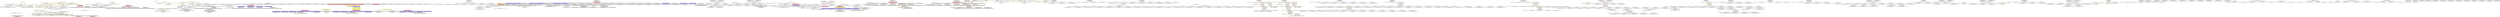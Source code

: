 digraph "SVFG" {
	label="SVFG";

	Node0x55e0dc1cf960 [shape=record,color=yellow,penwidth=2,style=filled, fillcolor=gray,label="{ActualParmVFGNode ID: 1302 CS[\{ ln: 104  cl: 21  fl: list/list.c \}]ValVar ID: 362\n   %67 = bitcast %struct.user* %66 to i8*, !dbg !191 \{ ln: 104  cl: 26  fl: list/list.c \}}"];
	Node0x55e0dc1cf7c0 [shape=record,color=yellow,penwidth=2,style=filled, fillcolor=gray,label="{ActualParmVFGNode ID: 1301 CS[\{ ln: 97  cl: 17  fl: list/list.c \}]ValVar ID: 336\n   %56 = bitcast %struct.user* %55 to i8*, !dbg !171 \{ ln: 97  cl: 22  fl: list/list.c \}}"];
	Node0x55e0dc1cf620 [shape=record,color=yellow,penwidth=2,label="{ActualParmVFGNode ID: 1300 CS[\{ ln: 81  cl: 21  fl: list/list.c \}]ValVar ID: 294\n   %41 = bitcast double* %40 to i8*, !dbg !142 \{ ln: 81  cl: 26  fl: list/list.c \}}"];
	Node0x55e0dc1cf480 [shape=record,color=yellow,penwidth=2,style=filled, fillcolor=gray,label="{ActualParmVFGNode ID: 1299 CS[\{ ln: 105  cl: 21  fl: list/list.c \}]ValVar ID: 365\n   %69 = bitcast %struct.user* %68 to i8*, !dbg !194 \{ ln: 105  cl: 26  fl: list/list.c \}}"];
	Node0x55e0dc1cf300 [shape=record,color=yellow,penwidth=2,style=filled, fillcolor=gray,label="{ActualParmVFGNode ID: 1298 CS[\{ ln: 72  cl: 17  fl: list/list.c \}]ValVar ID: 253\n   %23 = load i8*, i8** %name18, align 8, !dbg !115 \{ ln: 72  cl: 32  fl: list/list.c \}}"];
	Node0x55e0dc1cf160 [shape=record,color=yellow,penwidth=2,style=filled, fillcolor=gray,label="{ActualParmVFGNode ID: 1297 CS[\{ ln: 314  cl: 9  fl: list/list.c \}]ValVar ID: 443\n   %13 = bitcast %struct.user* %12 to i8*, !dbg !72 \{ ln: 314  cl: 14  fl: list/list.c \}}"];
	Node0x55e0dc1557f0 [shape=record,color=yellow,penwidth=2,style=filled, fillcolor=gray,label="{ActualParmVFGNode ID: 1296 CS[\{ ln: 99  cl: 17  fl: list/list.c \}]ValVar ID: 342\n   %60 = bitcast %struct.instructor* %59 to i8*, !dbg !176 \{ ln: 99  cl: 22  fl: list/list.c \}}"];
	Node0x55e0dc155680 [shape=record,color=yellow,penwidth=2,style=filled, fillcolor=gray,label="{ActualParmVFGNode ID: 1295 CS[\{ ln: 96  cl: 17  fl: list/list.c \}]ValVar ID: 331\n   %53 = load i8*, i8** %name40, align 8, !dbg !169 \{ ln: 96  cl: 32  fl: list/list.c \}}"];
	Node0x55e0dc1554b0 [shape=record,color=yellow,penwidth=2,style=filled, fillcolor=gray,label="{ActualParmVFGNode ID: 1294 CS[\{ ln: 80  cl: 21  fl: list/list.c \}]ValVar ID: 287\n   %38 = bitcast %struct.user* %37 to i8*, !dbg !139 \{ ln: 80  cl: 26  fl: list/list.c \}}"];
	Node0x55e0dc155310 [shape=record,color=yellow,penwidth=2,style=filled, fillcolor=gray,label="{ActualParmVFGNode ID: 1293 CS[\{ ln: 82  cl: 21  fl: list/list.c \}]ValVar ID: 297\n   %43 = bitcast %struct.user* %42 to i8*, !dbg !147 \{ ln: 82  cl: 26  fl: list/list.c \}}"];
	Node0x55e0dc155170 [shape=record,color=yellow,penwidth=2,style=filled, fillcolor=gray,label="{ActualParmVFGNode ID: 1292 CS[\{ ln: 75  cl: 17  fl: list/list.c \}]ValVar ID: 264\n   %30 = bitcast %struct.student* %29 to i8*, !dbg !122 \{ ln: 75  cl: 22  fl: list/list.c \}}"];
	Node0x55e0dc1cdf80 [shape=record,color=yellow,penwidth=2,style=filled, fillcolor=gray,label="{ActualParmVFGNode ID: 1291 CS[\{ ln: 103  cl: 21  fl: list/list.c \}]ValVar ID: 357\n   %64 = load i8*, i8** %name47, align 8, !dbg !189 \{ ln: 103  cl: 36  fl: list/list.c \}}"];
	Node0x55e0dc1cdde0 [shape=record,color=yellow,penwidth=2,label="{ActualParmVFGNode ID: 1290 CS[\{ ln: 629  cl: 13  fl: list/list.c \}]ValVar ID: 1335\n   %11 = bitcast double* %10 to i8*, !dbg !76 \{ ln: 629  cl: 18  fl: list/list.c \}}"];
	Node0x55e0dc1cdc40 [shape=record,color=yellow,penwidth=2,style=filled, fillcolor=gray,label="{ActualParmVFGNode ID: 1289 CS[\{ ln: 98  cl: 17  fl: list/list.c \}]ValVar ID: 339\n   %58 = bitcast %struct.user* %57 to i8*, !dbg !174 \{ ln: 98  cl: 22  fl: list/list.c \}}"];
	Node0x55e0dc1cdaa0 [shape=record,color=yellow,penwidth=2,style=filled, fillcolor=gray,label="{ActualParmVFGNode ID: 1288 CS[\{ ln: 74  cl: 17  fl: list/list.c \}]ValVar ID: 261\n   %28 = bitcast %struct.user* %27 to i8*, !dbg !120 \{ ln: 74  cl: 22  fl: list/list.c \}}"];
	Node0x55e0dc1cd900 [shape=record,color=yellow,penwidth=2,style=filled, fillcolor=gray,label="{ActualParmVFGNode ID: 1287 CS[\{ ln: 79  cl: 21  fl: list/list.c \}]ValVar ID: 282\n   %35 = load i8*, i8** %name26, align 8, !dbg !137 \{ ln: 79  cl: 36  fl: list/list.c \}}"];
	Node0x55e0dc1cc6b0 [shape=record,color=yellow,penwidth=2,style=filled, fillcolor=gray,label="{ActualParmVFGNode ID: 1286 CS[\{ ln: 73  cl: 17  fl: list/list.c \}]ValVar ID: 258\n   %26 = bitcast %struct.user* %25 to i8*, !dbg !117 \{ ln: 73  cl: 22  fl: list/list.c \}}"];
	Node0x55e0dc1cc540 [shape=record,color=yellow,penwidth=2,style=filled, fillcolor=gray,label="{ActualParmVFGNode ID: 1285 CS[\{ ln: 278  cl: 9  fl: list/list.c \}]ValVar ID: 103\n   %13 = bitcast %struct.user* %12 to i8*, !dbg !72 \{ ln: 278  cl: 14  fl: list/list.c \}}"];
	Node0x55e0dc1cce70 [shape=record,color=yellow,penwidth=2,style=filled, fillcolor=gray,label="{ActualParmVFGNode ID: 1284 CS[\{ ln: 83  cl: 21  fl: list/list.c \}]ValVar ID: 300\n   %45 = bitcast %struct.student* %44 to i8*, !dbg !149 \{ ln: 83  cl: 26  fl: list/list.c \}}"];
	Node0x55e0dc1ccd20 [shape=record,color=yellow,penwidth=2,style=filled, fillcolor=gray,label="{ActualParmVFGNode ID: 1283 CS[\{ ln: 59  cl: 13  fl: list/list.c \}]ValVar ID: 221\n   %12 = bitcast %struct.user* %11 to i8*, !dbg !87 \{ ln: 59  cl: 18  fl: list/list.c \}}"];
	Node0x55e0dc1cd330 [shape=record,color=yellow,penwidth=2,label="{ActualParmVFGNode ID: 1282 CS[\{ ln: 631  cl: 9  fl: list/list.c \}]ValVar ID: 1341\n   %13 = load i8*, i8** %name, align 8, !dbg !84 \{ ln: 631  cl: 20  fl: list/list.c \}}"];
	Node0x55e0dc1cd180 [shape=record,color=yellow,penwidth=2,style=filled, fillcolor=gray,label="{ActualParmVFGNode ID: 1281 CS[\{ ln: 106  cl: 21  fl: list/list.c \}]ValVar ID: 368\n   %71 = bitcast %struct.instructor* %70 to i8*, !dbg !196 \{ ln: 106  cl: 26  fl: list/list.c \}}"];
	Node0x55e0dc1d0d30 [shape=record,color=yellow,penwidth=2,style=filled, fillcolor=gray,label="{ActualParmVFGNode ID: 1280 CS[\{ ln: 368  cl: 9  fl: list/list.c \}]ValVar ID: 599\n   %37 = bitcast %struct.user* %36 to i8*, !dbg !107 \{ ln: 368  cl: 14  fl: list/list.c \}}"];
	Node0x55e0dc1d0c20 [shape=record,color=yellow,penwidth=2,label="{ActualParmVFGNode ID: 1279 CS[\{ ln: 776  cl: 13  fl: list/list.c \}]DummyValVar ID: 0}"];
	Node0x55e0dc1cca80 [shape=record,color=yellow,penwidth=2,style=filled, fillcolor=gray,label="{ActualParmVFGNode ID: 1278 CS[\{ ln: 632  cl: 9  fl: list/list.c \}]ValVar ID: 1344\n   %15 = bitcast %struct.user* %14 to i8*, !dbg !86 \{ ln: 632  cl: 14  fl: list/list.c \}}"];
	Node0x55e0dc1b2ed0 [shape=record,color=yellow,penwidth=2,label="{ActualOUTSVFGNode ID: 1277 at callsite:   %call = call noalias i8* @malloc(i64 24) #5, !dbg !51 \{fun: create_list\}123V_2 = CSCHI(MR_123V_2)\npts\{14 \}\nCS[\{ ln: 251  cl: 50  fl: list/list.c \}]}"];
	Node0x55e0dc1b2ed0 -> Node0x55e0dc1ad450[style=dashed];
	Node0x55e0dc1b2d40 [shape=record,color=yellow,penwidth=2,style=filled, fillcolor=gray,label="{ActualOUTSVFGNode ID: 1276 at callsite:   %call = call %struct.user* @create_user(i8* %4, i32 %5, i64 %8, double* %10), !dbg !67 \{fun: push_front\}26V_2 = CSCHI(MR_26V_2)\npts\{1904 \}\nCS[\{ ln: 276  cl: 29  fl: list/list.c \}]}"];
	Node0x55e0dc1b2d40 -> Node0x55e0dc154a50[style=dashed];
	Node0x55e0dc1b2d40 -> Node0x55e0dc12c3d0[style=dashed];
	Node0x55e0dc1b2d40 -> Node0x55e0dc18f610[style=dashed];
	Node0x55e0dc1b2ae0 [shape=record,color=yellow,penwidth=2,style=filled, fillcolor=gray,label="{ActualOUTSVFGNode ID: 1275 at callsite:   %call = call %struct.user* @create_user(i8* %4, i32 %5, i64 %8, double* %10), !dbg !67 \{fun: push_front\}28V_2 = CSCHI(MR_28V_2)\npts\{185 211 1753 1905 1906 1907 1911 1912 \}\nCS[\{ ln: 276  cl: 29  fl: list/list.c \}]}"];
	Node0x55e0dc1b2ae0 -> Node0x55e0dc12d120[style=dashed];
	Node0x55e0dc1b28e0 [shape=record,color=yellow,penwidth=2,label="{ActualOUTSVFGNode ID: 1274 at callsite:   %call = call noalias i8* @malloc(i64 40) #5, !dbg !57 \{fun: create_user\}60V_2 = CSCHI(MR_60V_2)\npts\{185 \}\nCS[\{ ln: 48  cl: 29  fl: list/list.c \}]}"];
	Node0x55e0dc1b28e0 -> Node0x55e0dc1aad00[style=dashed];
	Node0x55e0dc1b2730 [shape=record,color=yellow,penwidth=2,label="{ActualOUTSVFGNode ID: 1273 at callsite:   %call5 = call noalias i8* @malloc(i64 %mul) #5, !dbg !78 \{fun: create_user\}62V_2 = CSCHI(MR_62V_2)\npts\{211 \}\nCS[\{ ln: 57  cl: 35  fl: list/list.c \}]}"];
	Node0x55e0dc1b2730 -> Node0x55e0dc191150[style=dashed];
	Node0x55e0dc1b2730 -> Node0x55e0dc192b70[style=dashed];
	Node0x55e0dc195380 [shape=record,color=yellow,penwidth=2,label="{ActualOUTSVFGNode ID: 1272 at callsite:   %call37 = call noalias i8* @malloc(i64 8) #5, !dbg !161 \{fun: create_user\}66V_2 = CSCHI(MR_66V_2)\npts\{322 \}\nCS[\{ ln: 94  cl: 67  fl: list/list.c \}]}"];
	Node0x55e0dc195380 -> Node0x55e0dc1914d0[style=dashed];
	Node0x55e0dc195380 -> Node0x55e0dc193930[style=dashed];
	Node0x55e0dc195180 [shape=record,color=yellow,penwidth=2,label="{ActualOUTSVFGNode ID: 1271 at callsite:   %call15 = call noalias i8* @malloc(i64 16) #5, !dbg !108 \{fun: create_user\}64V_2 = CSCHI(MR_64V_2)\npts\{244 \}\nCS[\{ ln: 70  cl: 39  fl: list/list.c \}]}"];
	Node0x55e0dc195180 -> Node0x55e0dc191bd0[style=dashed];
	Node0x55e0dc195180 -> Node0x55e0dc193670[style=dashed];
	Node0x55e0dc194ff0 [shape=record,color=yellow,penwidth=2,label="{ActualOUTSVFGNode ID: 1270 at callsite:   %call23 = call i32 @create_student(i32 %31, double* %32, %struct.student* %33), !dbg !132 \{fun: create_user\}81V_2 = CSCHI(MR_81V_2)\npts\{1910 \}\nCS[\{ ln: 78  cl: 21  fl: list/list.c \}]}"];
	Node0x55e0dc194ff0 -> Node0x55e0dc153920[style=dashed];
	Node0x55e0dc194ff0 -> Node0x55e0dc18ffa0[style=dashed];
	Node0x55e0dc194ff0 -> Node0x55e0dc193eb0[style=dashed];
	Node0x55e0dc194dc0 [shape=record,color=yellow,penwidth=2,label="{ActualOUTSVFGNode ID: 1269 at callsite:   %call23 = call i32 @create_student(i32 %31, double* %32, %struct.student* %33), !dbg !132 \{fun: create_user\}85V_2 = CSCHI(MR_85V_2)\npts\{1753 1912 \}\nCS[\{ ln: 78  cl: 21  fl: list/list.c \}]}"];
	Node0x55e0dc194dc0 -> Node0x55e0dc190da0[style=dashed];
	Node0x55e0dc194dc0 -> Node0x55e0dc193380[style=dashed];
	Node0x55e0dc1b14b0 [shape=record,color=yellow,penwidth=2,style=filled, fillcolor=gray,label="{ActualOUTSVFGNode ID: 1268 at callsite:   %call13 = call %struct.user* @create_user(i8* %28, i32 %29, i64 %32, double* %34), !dbg !102 \{fun: add_at_index\}26V_2 = CSCHI(MR_26V_2)\npts\{1904 \}\nCS[\{ ln: 365  cl: 28  fl: list/list.c \}]}"];
	Node0x55e0dc1b14b0 -> Node0x55e0dc157d80[style=dashed];
	Node0x55e0dc1b14b0 -> Node0x55e0dc1955d0[style=dashed];
	Node0x55e0dc1b1250 [shape=record,color=yellow,penwidth=2,style=filled, fillcolor=gray,label="{ActualOUTSVFGNode ID: 1267 at callsite:   %call13 = call %struct.user* @create_user(i8* %28, i32 %29, i64 %32, double* %34), !dbg !102 \{fun: add_at_index\}28V_2 = CSCHI(MR_28V_2)\npts\{185 211 1753 1905 1906 1907 1911 1912 \}\nCS[\{ ln: 365  cl: 28  fl: list/list.c \}]}"];
	Node0x55e0dc1b1250 -> Node0x55e0dc194a10[style=dashed];
	Node0x55e0dc1b0ff0 [shape=record,color=yellow,penwidth=2,style=filled, fillcolor=gray,label="{ActualOUTSVFGNode ID: 1266 at callsite:   %call = call %struct.user* @create_user(i8* %4, i32 %5, i64 %8, double* %10), !dbg !67 \{fun: push_back\}152V_2 = CSCHI(MR_152V_2)\npts\{185 211 1753 1904 1905 1906 1907 1911 1912 \}\nCS[\{ ln: 312  cl: 29  fl: list/list.c \}]}"];
	Node0x55e0dc1b0ff0 -> Node0x55e0dc194430[style=dashed];
	Node0x55e0dc1b0d80 [shape=record,color=yellow,penwidth=2,label="{ActualOUTSVFGNode ID: 1265 at callsite:   %call = call noalias i8* @malloc(i64 %mul) #5, !dbg !71 \{fun: create_student\}139V_4 = CSCHI(MR_139V_4)\npts\{1753 \}\nCS[\{ ln: 134  cl: 44  fl: list/list.c \}]}"];
	Node0x55e0dc1b0d80 -> Node0x55e0dc19c1f0[style=dashed];
	Node0x55e0dc1b0d80 -> Node0x55e0dc19c9a0[style=dashed];
	Node0x55e0dc1b0bb0 [shape=record,color=yellow,penwidth=2,label="{ActualINSVFGNode ID: 1264 at callsite:   %call = call noalias i8* @malloc(i64 24) #5, !dbg !51 \{fun: create_list\}CSMU(123V_1)\npts\{14 \}\nCS[\{ ln: 251  cl: 50  fl: list/list.c \}]}"];
	Node0x55e0dc1b0a50 [shape=record,color=yellow,penwidth=2,label="{ActualINSVFGNode ID: 1263 at callsite:   %call = call %struct.user* @create_user(i8* %4, i32 %5, i64 %8, double* %10), !dbg !67 \{fun: push_front\}CSMU(26V_1)\npts\{1904 \}\nCS[\{ ln: 276  cl: 29  fl: list/list.c \}]|{<s0>2}}"];
	Node0x55e0dc1b0a50:s0 -> Node0x55e0dc13e6e0[style=dashed,color=red];
	Node0x55e0dc1b0820 [shape=record,color=yellow,penwidth=2,label="{ActualINSVFGNode ID: 1262 at callsite:   %call = call %struct.user* @create_user(i8* %4, i32 %5, i64 %8, double* %10), !dbg !67 \{fun: push_front\}CSMU(28V_1)\npts\{185 211 1753 1905 1906 1907 1911 1912 \}\nCS[\{ ln: 276  cl: 29  fl: list/list.c \}]|{<s0>2|<s1>2|<s2>2|<s3>2|<s4>2|<s5>2|<s6>2}}"];
	Node0x55e0dc1b0820:s0 -> Node0x55e0dc13d510[style=dashed,color=red];
	Node0x55e0dc1b0820:s1 -> Node0x55e0dc13da30[style=dashed,color=red];
	Node0x55e0dc1b0820:s2 -> Node0x55e0dc13e390[style=dashed,color=red];
	Node0x55e0dc1b0820:s3 -> Node0x55e0dc13e520[style=dashed,color=red];
	Node0x55e0dc1b0820:s4 -> Node0x55e0dc13e870[style=dashed,color=red];
	Node0x55e0dc1b0820:s5 -> Node0x55e0dc13ea00[style=dashed,color=red];
	Node0x55e0dc1b0820:s6 -> Node0x55e0dc13eeb0[style=dashed,color=red];
	Node0x55e0dc1b0650 [shape=record,color=yellow,penwidth=2,label="{ActualINSVFGNode ID: 1261 at callsite:   %call = call noalias i8* @malloc(i64 40) #5, !dbg !57 \{fun: create_user\}CSMU(60V_1)\npts\{185 \}\nCS[\{ ln: 48  cl: 29  fl: list/list.c \}]}"];
	Node0x55e0dc1b0480 [shape=record,color=yellow,penwidth=2,label="{ActualINSVFGNode ID: 1260 at callsite:   %call5 = call noalias i8* @malloc(i64 %mul) #5, !dbg !78 \{fun: create_user\}CSMU(62V_1)\npts\{211 \}\nCS[\{ ln: 57  cl: 35  fl: list/list.c \}]}"];
	Node0x55e0dc1b02b0 [shape=record,color=yellow,penwidth=2,label="{ActualINSVFGNode ID: 1259 at callsite:   %call37 = call noalias i8* @malloc(i64 8) #5, !dbg !161 \{fun: create_user\}CSMU(66V_1)\npts\{322 \}\nCS[\{ ln: 94  cl: 67  fl: list/list.c \}]}"];
	Node0x55e0dc1b00e0 [shape=record,color=yellow,penwidth=2,label="{ActualINSVFGNode ID: 1258 at callsite:   %call15 = call noalias i8* @malloc(i64 16) #5, !dbg !108 \{fun: create_user\}CSMU(64V_1)\npts\{244 \}\nCS[\{ ln: 70  cl: 39  fl: list/list.c \}]}"];
	Node0x55e0dc1aff80 [shape=record,color=yellow,penwidth=2,label="{ActualINSVFGNode ID: 1257 at callsite:   %call23 = call i32 @create_student(i32 %31, double* %32, %struct.student* %33), !dbg !132 \{fun: create_user\}CSMU(81V_1)\npts\{1910 \}\nCS[\{ ln: 78  cl: 21  fl: list/list.c \}]|{<s0>14}}"];
	Node0x55e0dc1aff80:s0 -> Node0x55e0dc1a5f80[style=dashed,color=red];
	Node0x55e0dc1afd80 [shape=record,color=yellow,penwidth=2,label="{ActualINSVFGNode ID: 1256 at callsite:   %call23 = call i32 @create_student(i32 %31, double* %32, %struct.student* %33), !dbg !132 \{fun: create_user\}CSMU(85V_1)\npts\{1753 1912 \}\nCS[\{ ln: 78  cl: 21  fl: list/list.c \}]|{<s0>14|<s1>14}}"];
	Node0x55e0dc1afd80:s0 -> Node0x55e0dc1a6180[style=dashed,color=red];
	Node0x55e0dc1afd80:s1 -> Node0x55e0dc1a64a0[style=dashed,color=red];
	Node0x55e0dc1afc20 [shape=record,color=yellow,penwidth=2,label="{ActualINSVFGNode ID: 1255 at callsite:   %call13 = call %struct.user* @create_user(i8* %28, i32 %29, i64 %32, double* %34), !dbg !102 \{fun: add_at_index\}CSMU(26V_1)\npts\{1904 \}\nCS[\{ ln: 365  cl: 28  fl: list/list.c \}]|{<s0>36}}"];
	Node0x55e0dc1afc20:s0 -> Node0x55e0dc13e6e0[style=dashed,color=red];
	Node0x55e0dc1af9f0 [shape=record,color=yellow,penwidth=2,label="{ActualINSVFGNode ID: 1254 at callsite:   %call13 = call %struct.user* @create_user(i8* %28, i32 %29, i64 %32, double* %34), !dbg !102 \{fun: add_at_index\}CSMU(28V_1)\npts\{185 211 1753 1905 1906 1907 1911 1912 \}\nCS[\{ ln: 365  cl: 28  fl: list/list.c \}]|{<s0>36|<s1>36|<s2>36|<s3>36|<s4>36|<s5>36|<s6>36}}"];
	Node0x55e0dc1af9f0:s0 -> Node0x55e0dc13d510[style=dashed,color=red];
	Node0x55e0dc1af9f0:s1 -> Node0x55e0dc13da30[style=dashed,color=red];
	Node0x55e0dc1af9f0:s2 -> Node0x55e0dc13e390[style=dashed,color=red];
	Node0x55e0dc1af9f0:s3 -> Node0x55e0dc13e520[style=dashed,color=red];
	Node0x55e0dc1af9f0:s4 -> Node0x55e0dc13e870[style=dashed,color=red];
	Node0x55e0dc1af9f0:s5 -> Node0x55e0dc13ea00[style=dashed,color=red];
	Node0x55e0dc1af9f0:s6 -> Node0x55e0dc13eeb0[style=dashed,color=red];
	Node0x55e0dc1af7c0 [shape=record,color=yellow,penwidth=2,label="{ActualINSVFGNode ID: 1253 at callsite:   %call = call %struct.user* @create_user(i8* %4, i32 %5, i64 %8, double* %10), !dbg !67 \{fun: push_back\}CSMU(152V_1)\npts\{185 211 1753 1904 1905 1906 1907 1911 1912 \}\nCS[\{ ln: 312  cl: 29  fl: list/list.c \}]|{<s0>32|<s1>32|<s2>32|<s3>32|<s4>32|<s5>32|<s6>32|<s7>32}}"];
	Node0x55e0dc1af7c0:s0 -> Node0x55e0dc13d510[style=dashed,color=red];
	Node0x55e0dc1af7c0:s1 -> Node0x55e0dc13da30[style=dashed,color=red];
	Node0x55e0dc1af7c0:s2 -> Node0x55e0dc13e390[style=dashed,color=red];
	Node0x55e0dc1af7c0:s3 -> Node0x55e0dc13e520[style=dashed,color=red];
	Node0x55e0dc1af7c0:s4 -> Node0x55e0dc13e6e0[style=dashed,color=red];
	Node0x55e0dc1af7c0:s5 -> Node0x55e0dc13e870[style=dashed,color=red];
	Node0x55e0dc1af7c0:s6 -> Node0x55e0dc13ea00[style=dashed,color=red];
	Node0x55e0dc1af7c0:s7 -> Node0x55e0dc13eeb0[style=dashed,color=red];
	Node0x55e0dc1af5f0 [shape=record,color=yellow,penwidth=2,label="{ActualINSVFGNode ID: 1252 at callsite:   %call = call noalias i8* @malloc(i64 %mul) #5, !dbg !71 \{fun: create_student\}CSMU(139V_1)\npts\{1753 \}\nCS[\{ ln: 134  cl: 44  fl: list/list.c \}]}"];
	Node0x55e0dc1af090 [shape=record,color=yellow,penwidth=2,label="{FormalOUTSVFGNode ID: 1251 \{fun: get_highest_paid\}RETMU(154V_2)\npts\{1372 \}\n}"];
	Node0x55e0dc1aef30 [shape=record,color=yellow,penwidth=2,label="{FormalOUTSVFGNode ID: 1250 \{fun: get_highest_paid\}RETMU(156V_2)\npts\{1374 \}\n}"];
	Node0x55e0dc1aedd0 [shape=record,color=yellow,penwidth=2,label="{FormalOUTSVFGNode ID: 1249 \{fun: get_highest_paid\}RETMU(158V_5)\npts\{1376 \}\n}"];
	Node0x55e0dc1aec00 [shape=record,color=yellow,penwidth=2,label="{FormalOUTSVFGNode ID: 1248 \{fun: get_highest_paid\}RETMU(160V_9)\npts\{1378 \}\n}"];
	Node0x55e0dc1aeaa0 [shape=record,color=yellow,penwidth=2,label="{FormalOUTSVFGNode ID: 1247 \{fun: push_back\}RETMU(144V_2)\npts\{404 \}\n}"];
	Node0x55e0dc1ae940 [shape=record,color=yellow,penwidth=2,label="{FormalOUTSVFGNode ID: 1246 \{fun: push_back\}RETMU(146V_2)\npts\{406 \}\n}"];
	Node0x55e0dc1ae7e0 [shape=record,color=yellow,penwidth=2,style=filled, fillcolor=gray,label="{FormalOUTSVFGNode ID: 1245 \{fun: push_back\}RETMU(148V_3)\npts\{410 \}\n}"];
	Node0x55e0dc1ae680 [shape=record,color=yellow,penwidth=2,label="{FormalOUTSVFGNode ID: 1244 \{fun: push_back\}RETMU(150V_2)\npts\{1895 \}\n}"];
	Node0x55e0dc1ae450 [shape=record,color=yellow,penwidth=2,style=filled, fillcolor=gray,label="{FormalOUTSVFGNode ID: 1243 \{fun: push_back\}RETMU(152V_3)\npts\{185 211 1753 1904 1905 1906 1907 1911 1912 \}\n}"];
	Node0x55e0dc1ae2f0 [shape=record,color=yellow,penwidth=2,label="{FormalOUTSVFGNode ID: 1242 \{fun: create_student\}RETMU(135V_2)\npts\{1730 \}\n}"];
	Node0x55e0dc1ae190 [shape=record,color=yellow,penwidth=2,label="{FormalOUTSVFGNode ID: 1241 \{fun: create_student\}RETMU(142V_2)\npts\{1912 \}\n|{<s0>14}}"];
	Node0x55e0dc1ae190:s0 -> Node0x55e0dc194dc0[style=dashed,color=blue];
	Node0x55e0dc1ae030 [shape=record,color=yellow,penwidth=2,style=filled, fillcolor=gray,label="{FormalOUTSVFGNode ID: 1240 \{fun: create_student\}RETMU(137V_2)\npts\{1732 \}\n}"];
	Node0x55e0dc1aded0 [shape=record,color=yellow,penwidth=2,label="{FormalOUTSVFGNode ID: 1239 \{fun: create_student\}RETMU(139V_2)\npts\{1753 \}\n|{<s0>14}}"];
	Node0x55e0dc1aded0:s0 -> Node0x55e0dc194dc0[style=dashed,color=blue];
	Node0x55e0dc1add00 [shape=record,color=yellow,penwidth=2,label="{FormalOUTSVFGNode ID: 1238 \{fun: create_student\}RETMU(81V_3)\npts\{1910 \}\n|{<s0>14}}"];
	Node0x55e0dc1add00:s0 -> Node0x55e0dc194ff0[style=dashed,color=blue];
	Node0x55e0dc1adba0 [shape=record,color=yellow,penwidth=2,label="{FormalOUTSVFGNode ID: 1237 \{fun: empty_list\}RETMU(129V_2)\npts\{1295 \}\n}"];
	Node0x55e0dc1ada40 [shape=record,color=yellow,penwidth=2,style=filled, fillcolor=gray,label="{FormalOUTSVFGNode ID: 1236 \{fun: empty_list\}RETMU(131V_5)\npts\{1297 \}\n}"];
	Node0x55e0dc1ad870 [shape=record,color=yellow,penwidth=2,style=filled, fillcolor=gray,label="{FormalOUTSVFGNode ID: 1235 \{fun: empty_list\}RETMU(133V_5)\npts\{1299 \}\n}"];
	Node0x55e0dc1ad710 [shape=record,color=yellow,penwidth=2,label="{FormalOUTSVFGNode ID: 1234 \{fun: create_list\}RETMU(119V_2)\npts\{8 \}\n}"];
	Node0x55e0dc1ad5b0 [shape=record,color=yellow,penwidth=2,label="{FormalOUTSVFGNode ID: 1233 \{fun: create_list\}RETMU(121V_2)\npts\{11 \}\n}"];
	Node0x55e0dc1ad450 [shape=record,color=yellow,penwidth=2,label="{FormalOUTSVFGNode ID: 1232 \{fun: create_list\}RETMU(123V_2)\npts\{14 \}\n}"];
	Node0x55e0dc1ad2f0 [shape=record,color=yellow,penwidth=2,label="{FormalOUTSVFGNode ID: 1231 \{fun: create_list\}RETMU(125V_2)\npts\{1901 \}\n}"];
	Node0x55e0dc1ad030 [shape=record,color=yellow,penwidth=2,label="{FormalOUTSVFGNode ID: 1230 \{fun: create_list\}RETMU(127V_2)\npts\{1902 \}\n}"];
	Node0x55e0dc1aced0 [shape=record,color=yellow,penwidth=2,label="{FormalOUTSVFGNode ID: 1229 \{fun: pop_back\}RETMU(111V_2)\npts\{1194 \}\n}"];
	Node0x55e0dc1acd70 [shape=record,color=yellow,penwidth=2,label="{FormalOUTSVFGNode ID: 1228 \{fun: pop_back\}RETMU(113V_2)\npts\{1196 \}\n}"];
	Node0x55e0dc1acc10 [shape=record,color=yellow,penwidth=2,label="{FormalOUTSVFGNode ID: 1227 \{fun: pop_back\}RETMU(115V_6)\npts\{1198 \}\n}"];
	Node0x55e0dc1aca40 [shape=record,color=yellow,penwidth=2,label="{FormalOUTSVFGNode ID: 1226 \{fun: pop_back\}RETMU(117V_6)\npts\{1200 \}\n}"];
	Node0x55e0dc1ac8e0 [shape=record,color=yellow,penwidth=2,label="{FormalOUTSVFGNode ID: 1225 \{fun: remove_at_index\}RETMU(103V_2)\npts\{1019 \}\n}"];
	Node0x55e0dc1ac780 [shape=record,color=yellow,penwidth=2,label="{FormalOUTSVFGNode ID: 1224 \{fun: remove_at_index\}RETMU(105V_2)\npts\{1021 \}\n}"];
	Node0x55e0dc1ac620 [shape=record,color=yellow,penwidth=2,label="{FormalOUTSVFGNode ID: 1223 \{fun: remove_at_index\}RETMU(107V_7)\npts\{1025 \}\n}"];
	Node0x55e0dc1ac450 [shape=record,color=yellow,penwidth=2,label="{FormalOUTSVFGNode ID: 1222 \{fun: remove_at_index\}RETMU(109V_7)\npts\{1027 \}\n}"];
	Node0x55e0dc1ac2f0 [shape=record,color=yellow,penwidth=2,label="{FormalOUTSVFGNode ID: 1221 \{fun: user_equal\}RETMU(99V_2)\npts\{816 \}\n}"];
	Node0x55e0dc1ac120 [shape=record,color=yellow,penwidth=2,label="{FormalOUTSVFGNode ID: 1220 \{fun: user_equal\}RETMU(101V_2)\npts\{818 \}\n}"];
	Node0x55e0dc1abfc0 [shape=record,color=yellow,penwidth=2,label="{FormalOUTSVFGNode ID: 1219 \{fun: pop_front\}RETMU(95V_2)\npts\{983 \}\n}"];
	Node0x55e0dc1abdf0 [shape=record,color=yellow,penwidth=2,label="{FormalOUTSVFGNode ID: 1218 \{fun: pop_front\}RETMU(97V_2)\npts\{985 \}\n}"];
	Node0x55e0dc1abc90 [shape=record,color=yellow,penwidth=2,label="{FormalOUTSVFGNode ID: 1217 \{fun: contains\}RETMU(87V_2)\npts\{741 \}\n}"];
	Node0x55e0dc1abb30 [shape=record,color=yellow,penwidth=2,label="{FormalOUTSVFGNode ID: 1216 \{fun: contains\}RETMU(89V_2)\npts\{743 \}\n}"];
	Node0x55e0dc1ab9d0 [shape=record,color=yellow,penwidth=2,label="{FormalOUTSVFGNode ID: 1215 \{fun: contains\}RETMU(91V_2)\npts\{745 \}\n}"];
	Node0x55e0dc1ab800 [shape=record,color=yellow,penwidth=2,label="{FormalOUTSVFGNode ID: 1214 \{fun: contains\}RETMU(93V_5)\npts\{747 \}\n}"];
	Node0x55e0dc1ab6a0 [shape=record,color=yellow,penwidth=2,label="{FormalOUTSVFGNode ID: 1213 \{fun: create_user\}RETMU(70V_1)\npts\{1900 \}\n}"];
	Node0x55e0dc1ab540 [shape=record,color=yellow,penwidth=2,label="{FormalOUTSVFGNode ID: 1212 \{fun: create_user\}RETMU(68V_2)\npts\{1899 \}\n}"];
	Node0x55e0dc1ab3e0 [shape=record,color=yellow,penwidth=2,label="{FormalOUTSVFGNode ID: 1211 \{fun: create_user\}RETMU(73V_5)\npts\{1905 \}\n|{<s0>2|<s1>32|<s2>36}}"];
	Node0x55e0dc1ab3e0:s0 -> Node0x55e0dc1b2ae0[style=dashed,color=blue];
	Node0x55e0dc1ab3e0:s1 -> Node0x55e0dc1b0ff0[style=dashed,color=blue];
	Node0x55e0dc1ab3e0:s2 -> Node0x55e0dc1b1250[style=dashed,color=blue];
	Node0x55e0dc1ab280 [shape=record,color=yellow,penwidth=2,label="{FormalOUTSVFGNode ID: 1210 \{fun: create_user\}RETMU(64V_4)\npts\{244 \}\n}"];
	Node0x55e0dc1ab120 [shape=record,color=yellow,penwidth=2,label="{FormalOUTSVFGNode ID: 1209 \{fun: create_user\}RETMU(66V_4)\npts\{322 \}\n}"];
	Node0x55e0dc1aafc0 [shape=record,color=yellow,penwidth=2,style=filled, fillcolor=gray,label="{FormalOUTSVFGNode ID: 1208 \{fun: create_user\}RETMU(26V_3)\npts\{1904 \}\n|{<s0>2|<s1>32|<s2>36}}"];
	Node0x55e0dc1aafc0:s0 -> Node0x55e0dc1b2d40[style=dashed,color=blue];
	Node0x55e0dc1aafc0:s1 -> Node0x55e0dc1b0ff0[style=dashed,color=blue];
	Node0x55e0dc1aafc0:s2 -> Node0x55e0dc1b14b0[style=dashed,color=blue];
	Node0x55e0dc1aae60 [shape=record,color=yellow,penwidth=2,label="{FormalOUTSVFGNode ID: 1207 \{fun: create_user\}RETMU(62V_4)\npts\{211 \}\n|{<s0>2|<s1>32|<s2>36}}"];
	Node0x55e0dc1aae60:s0 -> Node0x55e0dc1b2ae0[style=dashed,color=blue];
	Node0x55e0dc1aae60:s1 -> Node0x55e0dc1b0ff0[style=dashed,color=blue];
	Node0x55e0dc1aae60:s2 -> Node0x55e0dc1b1250[style=dashed,color=blue];
	Node0x55e0dc1aad00 [shape=record,color=yellow,penwidth=2,label="{FormalOUTSVFGNode ID: 1206 \{fun: create_user\}RETMU(60V_2)\npts\{185 \}\n|{<s0>2|<s1>32|<s2>36}}"];
	Node0x55e0dc1aad00:s0 -> Node0x55e0dc1b2ae0[style=dashed,color=blue];
	Node0x55e0dc1aad00:s1 -> Node0x55e0dc1b0ff0[style=dashed,color=blue];
	Node0x55e0dc1aad00:s2 -> Node0x55e0dc1b1250[style=dashed,color=blue];
	Node0x55e0dc1aaba0 [shape=record,color=yellow,penwidth=2,style=filled, fillcolor=gray,label="{FormalOUTSVFGNode ID: 1205 \{fun: create_user\}RETMU(58V_4)\npts\{172 \}\n}"];
	Node0x55e0dc1aaa40 [shape=record,color=yellow,penwidth=2,style=filled, fillcolor=gray,label="{FormalOUTSVFGNode ID: 1204 \{fun: create_user\}RETMU(54V_2)\npts\{168 \}\n}"];
	Node0x55e0dc1aa8e0 [shape=record,color=yellow,penwidth=2,style=filled, fillcolor=gray,label="{FormalOUTSVFGNode ID: 1203 \{fun: create_user\}RETMU(56V_4)\npts\{170 \}\n}"];
	Node0x55e0dc1aa780 [shape=record,color=yellow,penwidth=2,label="{FormalOUTSVFGNode ID: 1202 \{fun: create_user\}RETMU(52V_2)\npts\{164 \}\n}"];
	Node0x55e0dc1aa620 [shape=record,color=yellow,penwidth=2,style=filled, fillcolor=gray,label="{FormalOUTSVFGNode ID: 1201 \{fun: create_user\}RETMU(50V_8)\npts\{160 \}\n}"];
	Node0x55e0dc1aa4c0 [shape=record,color=yellow,penwidth=2,style=filled, fillcolor=gray,label="{FormalOUTSVFGNode ID: 1200 \{fun: create_user\}RETMU(75V_5)\npts\{1906 \}\n|{<s0>2|<s1>32|<s2>36}}"];
	Node0x55e0dc1aa4c0:s0 -> Node0x55e0dc1b2ae0[style=dashed,color=blue];
	Node0x55e0dc1aa4c0:s1 -> Node0x55e0dc1b0ff0[style=dashed,color=blue];
	Node0x55e0dc1aa4c0:s2 -> Node0x55e0dc1b1250[style=dashed,color=blue];
	Node0x55e0dc1aa360 [shape=record,color=yellow,penwidth=2,label="{FormalOUTSVFGNode ID: 1199 \{fun: create_user\}RETMU(77V_4)\npts\{1907 \}\n|{<s0>2|<s1>32|<s2>36}}"];
	Node0x55e0dc1aa360:s0 -> Node0x55e0dc1b2ae0[style=dashed,color=blue];
	Node0x55e0dc1aa360:s1 -> Node0x55e0dc1b0ff0[style=dashed,color=blue];
	Node0x55e0dc1aa360:s2 -> Node0x55e0dc1b1250[style=dashed,color=blue];
	Node0x55e0dc1aa200 [shape=record,color=yellow,penwidth=2,label="{FormalOUTSVFGNode ID: 1198 \{fun: create_user\}RETMU(79V_1)\npts\{1909 \}\n}"];
	Node0x55e0dc1aa0a0 [shape=record,color=yellow,penwidth=2,label="{FormalOUTSVFGNode ID: 1197 \{fun: create_user\}RETMU(81V_4)\npts\{1910 \}\n}"];
	Node0x55e0dc1a9f40 [shape=record,color=yellow,penwidth=2,label="{FormalOUTSVFGNode ID: 1196 \{fun: create_user\}RETMU(83V_4)\npts\{1911 \}\n|{<s0>2|<s1>32|<s2>36}}"];
	Node0x55e0dc1a9f40:s0 -> Node0x55e0dc1b2ae0[style=dashed,color=blue];
	Node0x55e0dc1a9f40:s1 -> Node0x55e0dc1b0ff0[style=dashed,color=blue];
	Node0x55e0dc1a9f40:s2 -> Node0x55e0dc1b1250[style=dashed,color=blue];
	Node0x55e0dc1a9d40 [shape=record,color=yellow,penwidth=2,label="{FormalOUTSVFGNode ID: 1195 \{fun: create_user\}RETMU(85V_4)\npts\{1753 1912 \}\n|{<s0>2|<s1>32|<s2>36}}"];
	Node0x55e0dc1a9d40:s0 -> Node0x55e0dc1b2ae0[style=dashed,color=blue];
	Node0x55e0dc1a9d40:s1 -> Node0x55e0dc1b0ff0[style=dashed,color=blue];
	Node0x55e0dc1a9d40:s2 -> Node0x55e0dc1b1250[style=dashed,color=blue];
	Node0x55e0dc1a9be0 [shape=record,color=yellow,penwidth=2,label="{FormalOUTSVFGNode ID: 1194 \{fun: end_semester\}RETMU(46V_2)\npts\{1628 \}\n}"];
	Node0x55e0dc1a9a10 [shape=record,color=yellow,penwidth=2,label="{FormalOUTSVFGNode ID: 1193 \{fun: end_semester\}RETMU(48V_5)\npts\{1630 \}\n}"];
	Node0x55e0dc1a98b0 [shape=record,color=yellow,penwidth=2,label="{FormalOUTSVFGNode ID: 1192 \{fun: get\}RETMU(40V_2)\npts\{657 \}\n}"];
	Node0x55e0dc1a9750 [shape=record,color=yellow,penwidth=2,label="{FormalOUTSVFGNode ID: 1191 \{fun: get\}RETMU(42V_3)\npts\{661 \}\n}"];
	Node0x55e0dc1a9580 [shape=record,color=yellow,penwidth=2,label="{FormalOUTSVFGNode ID: 1190 \{fun: get\}RETMU(44V_5)\npts\{663 \}\n}"];
	Node0x55e0dc1a9420 [shape=record,color=yellow,penwidth=2,label="{FormalOUTSVFGNode ID: 1189 \{fun: push_front\}RETMU(30V_2)\npts\{62 \}\n}"];
	Node0x55e0dc1a92c0 [shape=record,color=yellow,penwidth=2,label="{FormalOUTSVFGNode ID: 1188 \{fun: push_front\}RETMU(32V_2)\npts\{64 \}\n}"];
	Node0x55e0dc1a9160 [shape=record,color=yellow,penwidth=2,style=filled, fillcolor=gray,label="{FormalOUTSVFGNode ID: 1187 \{fun: push_front\}RETMU(34V_3)\npts\{68 \}\n}"];
	Node0x55e0dc1a9000 [shape=record,color=yellow,penwidth=2,label="{FormalOUTSVFGNode ID: 1186 \{fun: push_front\}RETMU(36V_2)\npts\{1897 \}\n}"];
	Node0x55e0dc1a8ea0 [shape=record,color=yellow,penwidth=2,style=filled, fillcolor=gray,label="{FormalOUTSVFGNode ID: 1185 \{fun: push_front\}RETMU(26V_5)\npts\{1904 \}\n}"];
	Node0x55e0dc1a8c70 [shape=record,color=yellow,penwidth=2,style=filled, fillcolor=gray,label="{FormalOUTSVFGNode ID: 1184 \{fun: push_front\}RETMU(28V_3)\npts\{185 211 1753 1905 1906 1907 1911 1912 \}\n}"];
	Node0x55e0dc1a8b10 [shape=record,color=yellow,penwidth=2,label="{FormalOUTSVFGNode ID: 1183 \{fun: add_at_index\}RETMU(16V_2)\npts\{510 \}\n}"];
	Node0x55e0dc1a89b0 [shape=record,color=yellow,penwidth=2,label="{FormalOUTSVFGNode ID: 1182 \{fun: add_at_index\}RETMU(18V_2)\npts\{514 \}\n}"];
	Node0x55e0dc1a8850 [shape=record,color=yellow,penwidth=2,style=filled, fillcolor=gray,label="{FormalOUTSVFGNode ID: 1181 \{fun: add_at_index\}RETMU(26V_4)\npts\{1904 \}\n}"];
	Node0x55e0dc1a86f0 [shape=record,color=yellow,penwidth=2,style=filled, fillcolor=gray,label="{FormalOUTSVFGNode ID: 1180 \{fun: add_at_index\}RETMU(20V_3)\npts\{518 \}\n}"];
	Node0x55e0dc1a8590 [shape=record,color=yellow,penwidth=2,label="{FormalOUTSVFGNode ID: 1179 \{fun: add_at_index\}RETMU(22V_5)\npts\{520 \}\n}"];
	Node0x55e0dc1a8430 [shape=record,color=yellow,penwidth=2,label="{FormalOUTSVFGNode ID: 1178 \{fun: add_at_index\}RETMU(24V_2)\npts\{1893 \}\n}"];
	Node0x55e0dc1a8200 [shape=record,color=yellow,penwidth=2,style=filled, fillcolor=gray,label="{FormalOUTSVFGNode ID: 1177 \{fun: add_at_index\}RETMU(28V_3)\npts\{185 211 1753 1905 1906 1907 1911 1912 \}\n}"];
	Node0x55e0dc1a80a0 [shape=record,color=yellow,penwidth=2,label="{FormalOUTSVFGNode ID: 1176 \{fun: is_passing_all_classes\}RETMU(8V_2)\npts\{1477 \}\n}"];
	Node0x55e0dc1a7f40 [shape=record,color=yellow,penwidth=2,label="{FormalOUTSVFGNode ID: 1175 \{fun: is_passing_all_classes\}RETMU(14V_5)\npts\{1483 \}\n}"];
	Node0x55e0dc1a7de0 [shape=record,color=yellow,penwidth=2,label="{FormalOUTSVFGNode ID: 1174 \{fun: is_passing_all_classes\}RETMU(10V_2)\npts\{1479 \}\n}"];
	Node0x55e0dc1a7c10 [shape=record,color=yellow,penwidth=2,label="{FormalOUTSVFGNode ID: 1173 \{fun: is_passing_all_classes\}RETMU(12V_2)\npts\{1481 \}\n}"];
	Node0x55e0dc1a7a40 [shape=record,color=yellow,penwidth=2,style=filled, fillcolor=gray,label="{FormalOUTSVFGNode ID: 1172 \{fun: create_instructor\}RETMU(6V_2)\npts\{1790 \}\n}"];
	Node0x55e0dc1a78e0 [shape=record,color=yellow,penwidth=2,label="{FormalOUTSVFGNode ID: 1171 \{fun: student_equal\}RETMU(2V_2)\npts\{1806 \}\n}"];
	Node0x55e0dc1a7710 [shape=record,color=yellow,penwidth=2,label="{FormalOUTSVFGNode ID: 1170 \{fun: student_equal\}RETMU(4V_2)\npts\{1808 \}\n}"];
	Node0x55e0dc1a7260 [shape=record,color=yellow,penwidth=2,label="{FormalINSVFGNode ID: 1167 \{fun: get_highest_paid\}158V_1 = ENCHI(MR_158V_1)\npts\{1376 \}\n}"];
	Node0x55e0dc1a7260 -> Node0x55e0dc19a2a0[style=dashed];
	Node0x55e0dc1a7060 [shape=record,color=yellow,penwidth=2,label="{FormalINSVFGNode ID: 1166 \{fun: get_highest_paid\}160V_1 = ENCHI(MR_160V_1)\npts\{1378 \}\n}"];
	Node0x55e0dc1a7060 -> Node0x55e0dc199fe0[style=dashed];
	Node0x55e0dc1a6bb0 [shape=record,color=yellow,penwidth=2,label="{FormalINSVFGNode ID: 1163 \{fun: push_back\}148V_1 = ENCHI(MR_148V_1)\npts\{410 \}\n}"];
	Node0x55e0dc1a6bb0 -> Node0x55e0dc194750[style=dashed];
	Node0x55e0dc1a67c0 [shape=record,color=yellow,penwidth=2,label="{FormalINSVFGNode ID: 1161 \{fun: push_back\}152V_1 = ENCHI(MR_152V_1)\npts\{185 211 1753 1904 1905 1906 1907 1911 1912 \}\n}"];
	Node0x55e0dc1a67c0 -> Node0x55e0dc194430[style=dashed];
	Node0x55e0dc1a67c0 -> Node0x55e0dc1af7c0[style=dashed];
	Node0x55e0dc1a64a0 [shape=record,color=yellow,penwidth=2,label="{FormalINSVFGNode ID: 1159 \{fun: create_student\}142V_1 = ENCHI(MR_142V_1)\npts\{1912 \}\n}"];
	Node0x55e0dc1a64a0 -> Node0x55e0dc15e540[style=dashed];
	Node0x55e0dc1a64a0 -> Node0x55e0dc19bcd0[style=dashed];
	Node0x55e0dc1a64a0 -> Node0x55e0dc19c480[style=dashed];
	Node0x55e0dc1a6180 [shape=record,color=yellow,penwidth=2,label="{FormalINSVFGNode ID: 1157 \{fun: create_student\}139V_1 = ENCHI(MR_139V_1)\npts\{1753 \}\n}"];
	Node0x55e0dc1a6180 -> Node0x55e0dc19c1f0[style=dashed];
	Node0x55e0dc1a6180 -> Node0x55e0dc1af5f0[style=dashed];
	Node0x55e0dc1a5f80 [shape=record,color=yellow,penwidth=2,label="{FormalINSVFGNode ID: 1156 \{fun: create_student\}81V_1 = ENCHI(MR_81V_1)\npts\{1910 \}\n}"];
	Node0x55e0dc1a5f80 -> Node0x55e0dc15e2e0[style=dashed];
	Node0x55e0dc1a5c60 [shape=record,color=yellow,penwidth=2,label="{FormalINSVFGNode ID: 1154 \{fun: empty_list\}131V_1 = ENCHI(MR_131V_1)\npts\{1297 \}\n}"];
	Node0x55e0dc1a5c60 -> Node0x55e0dc199830[style=dashed];
	Node0x55e0dc1a5a60 [shape=record,color=yellow,penwidth=2,label="{FormalINSVFGNode ID: 1153 \{fun: empty_list\}133V_1 = ENCHI(MR_133V_1)\npts\{1299 \}\n}"];
	Node0x55e0dc1a5a60 -> Node0x55e0dc1995a0[style=dashed];
	Node0x55e0dc1a5580 [shape=record,color=yellow,penwidth=2,label="{FormalINSVFGNode ID: 1150 \{fun: create_list\}123V_1 = ENCHI(MR_123V_1)\npts\{14 \}\n}"];
	Node0x55e0dc1a5580 -> Node0x55e0dc1b0bb0[style=dashed];
	Node0x55e0dc1a53f0 [shape=record,color=yellow,penwidth=2,label="{FormalINSVFGNode ID: 1149 \{fun: create_list\}125V_1 = ENCHI(MR_125V_1)\npts\{1901 \}\n}"];
	Node0x55e0dc1a53f0 -> Node0x55e0dc153fa0[style=dashed];
	Node0x55e0dc1a53f0 -> Node0x55e0dc11d390[style=dashed];
	Node0x55e0dc1a5100 [shape=record,color=yellow,penwidth=2,label="{FormalINSVFGNode ID: 1148 \{fun: create_list\}127V_1 = ENCHI(MR_127V_1)\npts\{1902 \}\n}"];
	Node0x55e0dc1a5100 -> Node0x55e0dc1540d0[style=dashed];
	Node0x55e0dc1a5100 -> Node0x55e0dc130570[style=dashed];
	Node0x55e0dc1a4c50 [shape=record,color=yellow,penwidth=2,label="{FormalINSVFGNode ID: 1145 \{fun: pop_back\}115V_1 = ENCHI(MR_115V_1)\npts\{1198 \}\n}"];
	Node0x55e0dc1a4c50 -> Node0x55e0dc1988a0[style=dashed];
	Node0x55e0dc1a4c50 -> Node0x55e0dc198df0[style=dashed];
	Node0x55e0dc1a4a50 [shape=record,color=yellow,penwidth=2,label="{FormalINSVFGNode ID: 1144 \{fun: pop_back\}117V_1 = ENCHI(MR_117V_1)\npts\{1200 \}\n}"];
	Node0x55e0dc1a4a50 -> Node0x55e0dc1985e0[style=dashed];
	Node0x55e0dc1a4a50 -> Node0x55e0dc198b60[style=dashed];
	Node0x55e0dc1a45a0 [shape=record,color=yellow,penwidth=2,label="{FormalINSVFGNode ID: 1141 \{fun: remove_at_index\}107V_1 = ENCHI(MR_107V_1)\npts\{1025 \}\n}"];
	Node0x55e0dc1a45a0 -> Node0x55e0dc197360[style=dashed];
	Node0x55e0dc1a45a0 -> Node0x55e0dc197910[style=dashed];
	Node0x55e0dc1a45a0 -> Node0x55e0dc197e30[style=dashed];
	Node0x55e0dc1a43a0 [shape=record,color=yellow,penwidth=2,label="{FormalINSVFGNode ID: 1140 \{fun: remove_at_index\}109V_1 = ENCHI(MR_109V_1)\npts\{1027 \}\n}"];
	Node0x55e0dc1a43a0 -> Node0x55e0dc197040[style=dashed];
	Node0x55e0dc1a43a0 -> Node0x55e0dc197680[style=dashed];
	Node0x55e0dc1a43a0 -> Node0x55e0dc197ba0[style=dashed];
	Node0x55e0dc1a35d0 [shape=record,color=yellow,penwidth=2,label="{FormalINSVFGNode ID: 1132 \{fun: contains\}93V_1 = ENCHI(MR_93V_1)\npts\{747 \}\n}"];
	Node0x55e0dc1a35d0 -> Node0x55e0dc196ac0[style=dashed];
	Node0x55e0dc1a34e0 [shape=record,color=yellow,penwidth=2,label="{FormalINSVFGNode ID: 1131 \{fun: create_user\}70V_1 = ENCHI(MR_70V_1)\npts\{1900 \}\n}"];
	Node0x55e0dc1a34e0 -> Node0x55e0dc153a80[style=dashed];
	Node0x55e0dc1a34e0 -> Node0x55e0dc1ab6a0[style=dashed];
	Node0x55e0dc13eeb0 [shape=record,color=yellow,penwidth=2,label="{FormalINSVFGNode ID: 1129 \{fun: create_user\}73V_1 = ENCHI(MR_73V_1)\npts\{1905 \}\n}"];
	Node0x55e0dc13eeb0 -> Node0x55e0dc156360[style=dashed];
	Node0x55e0dc13eeb0 -> Node0x55e0dc156950[style=dashed];
	Node0x55e0dc13eeb0 -> Node0x55e0dc1906a0[style=dashed];
	Node0x55e0dc13eeb0 -> Node0x55e0dc1930c0[style=dashed];
	Node0x55e0dc13ed20 [shape=record,color=yellow,penwidth=2,label="{FormalINSVFGNode ID: 1128 \{fun: create_user\}64V_1 = ENCHI(MR_64V_1)\npts\{244 \}\n}"];
	Node0x55e0dc13ed20 -> Node0x55e0dc191bd0[style=dashed];
	Node0x55e0dc13ed20 -> Node0x55e0dc193670[style=dashed];
	Node0x55e0dc13ed20 -> Node0x55e0dc1b00e0[style=dashed];
	Node0x55e0dc13eb90 [shape=record,color=yellow,penwidth=2,label="{FormalINSVFGNode ID: 1127 \{fun: create_user\}66V_1 = ENCHI(MR_66V_1)\npts\{322 \}\n}"];
	Node0x55e0dc13eb90 -> Node0x55e0dc1914d0[style=dashed];
	Node0x55e0dc13eb90 -> Node0x55e0dc193930[style=dashed];
	Node0x55e0dc13eb90 -> Node0x55e0dc1b02b0[style=dashed];
	Node0x55e0dc13ea00 [shape=record,color=yellow,penwidth=2,label="{FormalINSVFGNode ID: 1126 \{fun: create_user\}75V_1 = ENCHI(MR_75V_1)\npts\{1906 \}\n}"];
	Node0x55e0dc13ea00 -> Node0x55e0dc155a10[style=dashed];
	Node0x55e0dc13ea00 -> Node0x55e0dc155b10[style=dashed];
	Node0x55e0dc13ea00 -> Node0x55e0dc190320[style=dashed];
	Node0x55e0dc13e870 [shape=record,color=yellow,penwidth=2,label="{FormalINSVFGNode ID: 1125 \{fun: create_user\}62V_1 = ENCHI(MR_62V_1)\npts\{211 \}\n}"];
	Node0x55e0dc13e870 -> Node0x55e0dc191150[style=dashed];
	Node0x55e0dc13e870 -> Node0x55e0dc192b70[style=dashed];
	Node0x55e0dc13e870 -> Node0x55e0dc1b0480[style=dashed];
	Node0x55e0dc13e6e0 [shape=record,color=yellow,penwidth=2,label="{FormalINSVFGNode ID: 1124 \{fun: create_user\}26V_1 = ENCHI(MR_26V_1)\npts\{1904 \}\n}"];
	Node0x55e0dc13e6e0 -> Node0x55e0dc155ea0[style=dashed];
	Node0x55e0dc13e6e0 -> Node0x55e0dc190a20[style=dashed];
	Node0x55e0dc13e520 [shape=record,color=yellow,penwidth=2,label="{FormalINSVFGNode ID: 1123 \{fun: create_user\}85V_1 = ENCHI(MR_85V_1)\npts\{1753 1912 \}\n}"];
	Node0x55e0dc13e520 -> Node0x55e0dc190da0[style=dashed];
	Node0x55e0dc13e520 -> Node0x55e0dc193380[style=dashed];
	Node0x55e0dc13e520 -> Node0x55e0dc1afd80[style=dashed];
	Node0x55e0dc13e390 [shape=record,color=yellow,penwidth=2,label="{FormalINSVFGNode ID: 1122 \{fun: create_user\}60V_1 = ENCHI(MR_60V_1)\npts\{185 \}\n}"];
	Node0x55e0dc13e390 -> Node0x55e0dc1b0650[style=dashed];
	Node0x55e0dc13e200 [shape=record,color=yellow,penwidth=2,label="{FormalINSVFGNode ID: 1121 \{fun: create_user\}58V_1 = ENCHI(MR_58V_1)\npts\{172 \}\n}"];
	Node0x55e0dc13e200 -> Node0x55e0dc191850[style=dashed];
	Node0x55e0dc13e200 -> Node0x55e0dc193bf0[style=dashed];
	Node0x55e0dc13dee0 [shape=record,color=yellow,penwidth=2,label="{FormalINSVFGNode ID: 1119 \{fun: create_user\}56V_1 = ENCHI(MR_56V_1)\npts\{170 \}\n}"];
	Node0x55e0dc13dee0 -> Node0x55e0dc191f50[style=dashed];
	Node0x55e0dc13dee0 -> Node0x55e0dc194170[style=dashed];
	Node0x55e0dc13da30 [shape=record,color=yellow,penwidth=2,label="{FormalINSVFGNode ID: 1116 \{fun: create_user\}77V_1 = ENCHI(MR_77V_1)\npts\{1907 \}\n}"];
	Node0x55e0dc13da30 -> Node0x55e0dc1377b0[style=dashed];
	Node0x55e0dc13da30 -> Node0x55e0dc156490[style=dashed];
	Node0x55e0dc13da30 -> Node0x55e0dc18fc20[style=dashed];
	Node0x55e0dc13da30 -> Node0x55e0dc192e00[style=dashed];
	Node0x55e0dc13d8a0 [shape=record,color=yellow,penwidth=2,label="{FormalINSVFGNode ID: 1115 \{fun: create_user\}79V_1 = ENCHI(MR_79V_1)\npts\{1909 \}\n}"];
	Node0x55e0dc13d8a0 -> Node0x55e0dc1537c0[style=dashed];
	Node0x55e0dc13d8a0 -> Node0x55e0dc1aa200[style=dashed];
	Node0x55e0dc13d710 [shape=record,color=yellow,penwidth=2,label="{FormalINSVFGNode ID: 1114 \{fun: create_user\}81V_1 = ENCHI(MR_81V_1)\npts\{1910 \}\n}"];
	Node0x55e0dc13d710 -> Node0x55e0dc18ffa0[style=dashed];
	Node0x55e0dc13d710 -> Node0x55e0dc193eb0[style=dashed];
	Node0x55e0dc13d710 -> Node0x55e0dc1aff80[style=dashed];
	Node0x55e0dc13d510 [shape=record,color=yellow,penwidth=2,label="{FormalINSVFGNode ID: 1113 \{fun: create_user\}83V_1 = ENCHI(MR_83V_1)\npts\{1911 \}\n}"];
	Node0x55e0dc13d510 -> Node0x55e0dc155d70[style=dashed];
	Node0x55e0dc13d510 -> Node0x55e0dc18f8a0[style=dashed];
	Node0x55e0dc13d510 -> Node0x55e0dc192650[style=dashed];
	Node0x55e0dc13d1c0 [shape=record,color=yellow,penwidth=2,label="{FormalINSVFGNode ID: 1111 \{fun: end_semester\}48V_1 = ENCHI(MR_48V_1)\npts\{1630 \}\n}"];
	Node0x55e0dc13d1c0 -> Node0x55e0dc19b7b0[style=dashed];
	Node0x55e0dc13cd70 [shape=record,color=red,label="{LoadVFGNode ID: 540 LoadStmt: [Var725 \<-- Var662]  \n   %16 = load %struct.user*, %struct.user** %currentNode, align 8, !dbg !109 \{ ln: 420  cl: 16  fl: list/list.c \}}"];
	Node0x55e0dc13cd70 -> Node0x55e0dc158830[style=solid];
	Node0x55e0dc13cc10 [shape=record,color=red,label="{LoadVFGNode ID: 539 LoadStmt: [Var718 \<-- Var662]  \n   %14 = load %struct.user*, %struct.user** %currentNode, align 8, !dbg !101 \{ ln: 415  cl: 9  fl: list/list.c \}}"];
	Node0x55e0dc13cab0 [shape=record,color=red,label="{LoadVFGNode ID: 538 LoadStmt: [Var708 \<-- Var662]  \n   %11 = load %struct.user*, %struct.user** %currentNode, align 8, !dbg !92 \{ ln: 412  cl: 23  fl: list/list.c \}}"];
	Node0x55e0dc13cab0 -> Node0x55e0dc125a80[style=solid];
	Node0x55e0dc13c950 [shape=record,color=red,label="{LoadVFGNode ID: 537 LoadStmt: [Var726 \<-- Var660]  \n   %17 = load %struct.user**, %struct.user*** %dataOut.addr, align 8, !dbg !110 \{ ln: 420  cl: 6  fl: list/list.c \}}"];
	Node0x55e0dc13c7f0 [shape=record,color=red,label="{LoadVFGNode ID: 536 LoadStmt: [Var721 \<-- Var660]  \n   %15 = load %struct.user**, %struct.user*** %dataOut.addr, align 8, !dbg !105 \{ ln: 416  cl: 10  fl: list/list.c \}}"];
	Node0x55e0dc13c690 [shape=record,color=red,label="{LoadVFGNode ID: 535 LoadStmt: [Var691 \<-- Var660]  \n   %6 = load %struct.user**, %struct.user*** %dataOut.addr, align 8, !dbg !75 \{ ln: 405  cl: 10  fl: list/list.c \}}"];
	Node0x55e0dc13c530 [shape=record,color=red,label="{LoadVFGNode ID: 534 LoadStmt: [Var675 \<-- Var660]  \n   %1 = load %struct.user**, %struct.user*** %dataOut.addr, align 8, !dbg !60 \{ ln: 399  cl: 25  fl: list/list.c \}}"];
	Node0x55e0dc13c3d0 [shape=record,color=red,label="{LoadVFGNode ID: 533 LoadStmt: [Var696 \<-- Var656]  \n   %7 = load %struct.user_list*, %struct.user_list** %list.addr, align 8, !dbg !81 \{ ln: 409  cl: 32  fl: list/list.c \}}"];
	Node0x55e0dc13c3d0 -> Node0x55e0dc1169b0[style=solid];
	Node0x55e0dc13c270 [shape=record,color=red,label="{LoadVFGNode ID: 532 LoadStmt: [Var686 \<-- Var656]  \n   %4 = load %struct.user_list*, %struct.user_list** %list.addr, align 8, !dbg !71 \{ ln: 404  cl: 31  fl: list/list.c \}}"];
	Node0x55e0dc13c270 -> Node0x55e0dc116850[style=solid];
	Node0x55e0dc13c110 [shape=record,color=red,label="{LoadVFGNode ID: 531 LoadStmt: [Var672 \<-- Var656]  \n   %0 = load %struct.user_list*, %struct.user_list** %list.addr, align 8, !dbg !56 \{ ln: 399  cl: 9  fl: list/list.c \}}"];
	Node0x55e0dc13bfb0 [shape=record,color=red,label="{LoadVFGNode ID: 530 LoadStmt: [Var629 \<-- Var628]  \n   %46 = load %struct.user*, %struct.user** %next18, align 8, !dbg !135 \{ ln: 378  cl: 34  fl: list/list.c \}}"];
	Node0x55e0dc13bfb0 -> Node0x55e0dc157d80[style=solid];
	Node0x55e0dc13be50 [shape=record,color=red,label="{LoadVFGNode ID: 529 LoadStmt: [Var619 \<-- Var618]  \n   %43 = load %struct.user*, %struct.user** %next, align 8, !dbg !127 \{ ln: 375  cl: 36  fl: list/list.c \}}"];
	Node0x55e0dc13be50 -> Node0x55e0dc157c50[style=solid];
	Node0x55e0dc13bcf0 [shape=record,color=red,label="{LoadVFGNode ID: 528 LoadStmt: [Var606 \<-- Var605]  \n   %39 = load %struct.user*, %struct.user** %head, align 8, !dbg !114 \{ ln: 372  cl: 38  fl: list/list.c \}}"];
	Node0x55e0dc13bcf0 -> Node0x55e0dc157b20[style=solid];
	Node0x55e0dc13bb90 [shape=record,color=red,label="{LoadVFGNode ID: 527 LoadStmt: [Var592 \<-- Var591]  \n   %34 = load double*, double** %33, align 8, !dbg !102 \{ ln: 365  cl: 28  fl: list/list.c \}}"];
	Node0x55e0dc13bb90 -> Node0x55e0dc15ffe0[style=solid];
	Node0x55e0dc13ba30 [shape=record,color=red,label="{LoadVFGNode ID: 526 LoadStmt: [Var581 \<-- Var580]  \n   %27 = load double*, double** %26, align 8, !dbg !96 \{ ln: 362  cl: 16  fl: list/list.c \}}"];
	Node0x55e0dc13ba30 -> Node0x55e0dc1603a0[style=solid];
	Node0x55e0dc13b8d0 [shape=record,color=red,label="{LoadVFGNode ID: 525 LoadStmt: [Var564 \<-- Var563]  \n   %16 = load double*, double** %15, align 8, !dbg !84 \{ ln: 358  cl: 16  fl: list/list.c \}}"];
	Node0x55e0dc13b8d0 -> Node0x55e0dc160760[style=solid];
	Node0x55e0dc13b770 [shape=record,color=red,label="{LoadVFGNode ID: 524 LoadStmt: [Var634 \<-- Var519]  \n   %49 = load %struct.user*, %struct.user** %currentNode, align 8, !dbg !140 \{ ln: 379  cl: 5  fl: list/list.c \}}"];
	Node0x55e0dc13b770 -> Node0x55e0dc116430[style=solid];
	Node0x55e0dc13b610 [shape=record,color=red,label="{LoadVFGNode ID: 523 LoadStmt: [Var627 \<-- Var519]  \n   %45 = load %struct.user*, %struct.user** %currentNode, align 8, !dbg !134 \{ ln: 378  cl: 21  fl: list/list.c \}}"];
	Node0x55e0dc13b610 -> Node0x55e0dc117250[style=solid];
	Node0x55e0dc13b4b0 [shape=record,color=red,label="{LoadVFGNode ID: 522 LoadStmt: [Var617 \<-- Var519]  \n   %42 = load %struct.user*, %struct.user** %currentNode, align 8, !dbg !125 \{ ln: 375  cl: 23  fl: list/list.c \}}"];
	Node0x55e0dc13b4b0 -> Node0x55e0dc1170f0[style=solid];
	Node0x55e0dc13b350 [shape=record,color=red,style=filled, fillcolor=blue,label="{LoadVFGNode ID: 521 LoadStmt: [Var633 \<-- Var517]  \n   %48 = load %struct.user*, %struct.user** %newNode, align 8, !dbg !139 \{ ln: 379  cl: 25  fl: list/list.c \}}"];
	Node0x55e0dc13b350 -> Node0x55e0dc157eb0[style=solid];
	Node0x55e0dc13b1f0 [shape=record,color=red,style=filled, fillcolor=blue,label="{LoadVFGNode ID: 520 LoadStmt: [Var630 \<-- Var517]  \n   %47 = load %struct.user*, %struct.user** %newNode, align 8, !dbg !136 \{ ln: 378  cl: 5  fl: list/list.c \}}"];
	Node0x55e0dc13b1f0 -> Node0x55e0dc1173b0[style=solid];
	Node0x55e0dc13b090 [shape=record,color=red,style=filled, fillcolor=blue,label="{LoadVFGNode ID: 519 LoadStmt: [Var598 \<-- Var517]  \n   %36 = load %struct.user*, %struct.user** %newNode, align 8, !dbg !107 \{ ln: 368  cl: 14  fl: list/list.c \}}"];
	Node0x55e0dc13b090 -> Node0x55e0dc11a500[style=solid];
	Node0x55e0dc13af30 [shape=record,color=red,style=filled, fillcolor=blue,label="{LoadVFGNode ID: 518 LoadStmt: [Var595 \<-- Var517]  \n   %35 = load %struct.user*, %struct.user** %newNode, align 8, !dbg !103 \{ ln: 367  cl: 9  fl: list/list.c \}}"];
	Node0x55e0dc13add0 [shape=record,color=red,label="{LoadVFGNode ID: 517 LoadStmt: [Var586 \<-- Var513]  \n   %28 = load i8*, i8** %name.addr, align 8, !dbg !100 \{ ln: 365  cl: 40  fl: list/list.c \}}"];
	Node0x55e0dc13add0 -> Node0x55e0dc15fea0[style=solid];
	Node0x55e0dc13ac70 [shape=record,color=red,label="{LoadVFGNode ID: 516 LoadStmt: [Var575 \<-- Var513]  \n   %21 = load i8*, i8** %name.addr, align 8, !dbg !94 \{ ln: 362  cl: 32  fl: list/list.c \}}"];
	Node0x55e0dc13ac70 -> Node0x55e0dc160260[style=solid];
	Node0x55e0dc13ab10 [shape=record,color=red,label="{LoadVFGNode ID: 515 LoadStmt: [Var558 \<-- Var513]  \n   %10 = load i8*, i8** %name.addr, align 8, !dbg !82 \{ ln: 358  cl: 33  fl: list/list.c \}}"];
	Node0x55e0dc13ab10 -> Node0x55e0dc160620[style=solid];
	Node0x55e0dc13a9b0 [shape=record,color=red,label="{LoadVFGNode ID: 514 LoadStmt: [Var641 \<-- Var509]  \n   %52 = load %struct.user_list*, %struct.user_list** %list.addr, align 8, !dbg !146 \{ ln: 381  cl: 5  fl: list/list.c \}}"];
	Node0x55e0dc13a9b0 -> Node0x55e0dc1166f0[style=solid];
	Node0x55e0dc13a850 [shape=record,color=red,label="{LoadVFGNode ID: 513 LoadStmt: [Var637 \<-- Var509]  \n   %50 = load %struct.user_list*, %struct.user_list** %list.addr, align 8, !dbg !143 \{ ln: 381  cl: 18  fl: list/list.c \}}"];
	Node0x55e0dc13a850 -> Node0x55e0dc116590[style=solid];
	Node0x55e0dc13a6f0 [shape=record,color=red,label="{LoadVFGNode ID: 512 LoadStmt: [Var604 \<-- Var509]  \n   %38 = load %struct.user_list*, %struct.user_list** %list.addr, align 8, !dbg !113 \{ ln: 372  cl: 32  fl: list/list.c \}}"];
	Node0x55e0dc13a6f0 -> Node0x55e0dc116f90[style=solid];
	Node0x55e0dc13a590 [shape=record,color=red,label="{LoadVFGNode ID: 511 LoadStmt: [Var574 \<-- Var509]  \n   %20 = load %struct.user_list*, %struct.user_list** %list.addr, align 8, !dbg !92 \{ ln: 362  cl: 26  fl: list/list.c \}}"];
	Node0x55e0dc13a590 -> Node0x55e0dc160120[style=solid];
	Node0x55e0dc13a430 [shape=record,color=red,label="{LoadVFGNode ID: 510 LoadStmt: [Var569 \<-- Var509]  \n   %18 = load %struct.user_list*, %struct.user_list** %list.addr, align 8, !dbg !88 \{ ln: 361  cl: 18  fl: list/list.c \}}"];
	Node0x55e0dc13a430 -> Node0x55e0dc115f70[style=solid];
	Node0x55e0dc13a2d0 [shape=record,color=red,label="{LoadVFGNode ID: 509 LoadStmt: [Var557 \<-- Var509]  \n   %9 = load %struct.user_list*, %struct.user_list** %list.addr, align 8, !dbg !80 \{ ln: 358  cl: 27  fl: list/list.c \}}"];
	Node0x55e0dc13a2d0 -> Node0x55e0dc1604e0[style=solid];
	Node0x55e0dc13a170 [shape=record,color=red,label="{LoadVFGNode ID: 508 LoadStmt: [Var547 \<-- Var509]  \n   %6 = load %struct.user_list*, %struct.user_list** %list.addr, align 8, !dbg !70 \{ ln: 353  cl: 30  fl: list/list.c \}}"];
	Node0x55e0dc13a170 -> Node0x55e0dc115b50[style=solid];
	Node0x55e0dc13a010 [shape=record,color=red,label="{LoadVFGNode ID: 507 LoadStmt: [Var537 \<-- Var509]  \n   %3 = load %struct.user_list*, %struct.user_list** %list.addr, align 8, !dbg !59 \{ ln: 349  cl: 9  fl: list/list.c \}}"];
	Node0x55e0dc139eb0 [shape=record,color=red,label="{LoadVFGNode ID: 506 LoadStmt: [Var482 \<-- Var481]  \n   %30 = load %struct.user*, %struct.user** %tail12, align 8, !dbg !106 \{ ln: 325  cl: 11  fl: list/list.c \}}"];
	Node0x55e0dc139eb0 -> Node0x55e0dc122140[style=solid];
	Node0x55e0dc139d50 [shape=record,color=red,label="{LoadVFGNode ID: 505 LoadStmt: [Var479 \<-- Var478]  \n   %28 = load %struct.user*, %struct.user** %head11, align 8, !dbg !104 \{ ln: 325  cl: 30  fl: list/list.c \}}"];
	Node0x55e0dc139d50 -> Node0x55e0dc157530[style=solid];
	Node0x55e0dc139bf0 [shape=record,color=red,label="{LoadVFGNode ID: 504 LoadStmt: [Var472 \<-- Var471]  \n   %25 = load %struct.user*, %struct.user** %next8, align 8, !dbg !99 \{ ln: 323  cl: 34  fl: list/list.c \}}"];
	Node0x55e0dc139bf0 -> Node0x55e0dc157400[style=solid];
	Node0x55e0dc139a90 [shape=record,color=red,label="{LoadVFGNode ID: 503 LoadStmt: [Var470 \<-- Var469]  \n   %24 = load %struct.user*, %struct.user** %tail7, align 8, !dbg !98 \{ ln: 323  cl: 28  fl: list/list.c \}}"];
	Node0x55e0dc139a90 -> Node0x55e0dc121bc0[style=solid];
	Node0x55e0dc139930 [shape=record,color=red,label="{LoadVFGNode ID: 502 LoadStmt: [Var465 \<-- Var464]  \n   %22 = load %struct.user*, %struct.user** %tail6, align 8, !dbg !94 \{ ln: 322  cl: 15  fl: list/list.c \}}"];
	Node0x55e0dc139930 -> Node0x55e0dc121900[style=solid];
	Node0x55e0dc1397d0 [shape=record,color=red,label="{LoadVFGNode ID: 501 LoadStmt: [Var436 \<-- Var435]  \n   %10 = load double*, double** %9, align 8, !dbg !67 \{ ln: 312  cl: 29  fl: list/list.c \}}"];
	Node0x55e0dc1397d0 -> Node0x55e0dc161840[style=solid];
	Node0x55e0dc139670 [shape=record,color=red,style=filled, fillcolor=blue,label="{LoadVFGNode ID: 500 LoadStmt: [Var462 \<-- Var409]  \n   %20 = load %struct.user*, %struct.user** %new_user, align 8, !dbg !91 \{ ln: 322  cl: 28  fl: list/list.c \}}"];
	Node0x55e0dc139670 -> Node0x55e0dc1572d0[style=solid];
	Node0x55e0dc139510 [shape=record,color=red,style=filled, fillcolor=blue,label="{LoadVFGNode ID: 499 LoadStmt: [Var456 \<-- Var409]  \n   %18 = load %struct.user*, %struct.user** %new_user, align 8, !dbg !86 \{ ln: 320  cl: 22  fl: list/list.c \}}"];
	Node0x55e0dc139510 -> Node0x55e0dc1571a0[style=solid];
	Node0x55e0dc1393b0 [shape=record,color=red,style=filled, fillcolor=blue,label="{LoadVFGNode ID: 498 LoadStmt: [Var452 \<-- Var409]  \n   %16 = load %struct.user*, %struct.user** %new_user, align 8, !dbg !81 \{ ln: 319  cl: 22  fl: list/list.c \}}"];
	Node0x55e0dc1393b0 -> Node0x55e0dc157070[style=solid];
	Node0x55e0dc139250 [shape=record,color=red,style=filled, fillcolor=blue,label="{LoadVFGNode ID: 497 LoadStmt: [Var442 \<-- Var409]  \n   %12 = load %struct.user*, %struct.user** %new_user, align 8, !dbg !72 \{ ln: 314  cl: 14  fl: list/list.c \}}"];
	Node0x55e0dc139250 -> Node0x55e0dc119e20[style=solid];
	Node0x55e0dc1390f0 [shape=record,color=red,style=filled, fillcolor=blue,label="{LoadVFGNode ID: 496 LoadStmt: [Var439 \<-- Var409]  \n   %11 = load %struct.user*, %struct.user** %new_user, align 8, !dbg !68 \{ ln: 313  cl: 9  fl: list/list.c \}}"];
	Node0x55e0dc138f90 [shape=record,color=red,label="{LoadVFGNode ID: 495 LoadStmt: [Var430 \<-- Var405]  \n   %4 = load i8*, i8** %name.addr, align 8, !dbg !65 \{ ln: 312  cl: 41  fl: list/list.c \}}"];
	Node0x55e0dc138f90 -> Node0x55e0dc161700[style=solid];
	Node0x55e0dc138e30 [shape=record,color=red,label="{LoadVFGNode ID: 494 LoadStmt: [Var489 \<-- Var403]  \n   %33 = load %struct.user_list*, %struct.user_list** %list.addr, align 8, !dbg !112 \{ ln: 326  cl: 5  fl: list/list.c \}}"];
	Node0x55e0dc138e30 -> Node0x55e0dc122400[style=solid];
	Node0x55e0dc138cd0 [shape=record,color=red,label="{LoadVFGNode ID: 493 LoadStmt: [Var485 \<-- Var403]  \n   %31 = load %struct.user_list*, %struct.user_list** %list.addr, align 8, !dbg !109 \{ ln: 326  cl: 18  fl: list/list.c \}}"];
	Node0x55e0dc138cd0 -> Node0x55e0dc1222a0[style=solid];
	Node0x55e0dc138b70 [shape=record,color=red,label="{LoadVFGNode ID: 492 LoadStmt: [Var480 \<-- Var403]  \n   %29 = load %struct.user_list*, %struct.user_list** %list.addr, align 8, !dbg !105 \{ ln: 325  cl: 5  fl: list/list.c \}}"];
	Node0x55e0dc138b70 -> Node0x55e0dc121fe0[style=solid];
	Node0x55e0dc138a10 [shape=record,color=red,label="{LoadVFGNode ID: 491 LoadStmt: [Var477 \<-- Var403]  \n   %27 = load %struct.user_list*, %struct.user_list** %list.addr, align 8, !dbg !103 \{ ln: 325  cl: 24  fl: list/list.c \}}"];
	Node0x55e0dc138a10 -> Node0x55e0dc121e80[style=solid];
	Node0x55e0dc1388b0 [shape=record,color=red,label="{LoadVFGNode ID: 490 LoadStmt: [Var473 \<-- Var403]  \n   %26 = load %struct.user_list*, %struct.user_list** %list.addr, align 8, !dbg !100 \{ ln: 323  cl: 9  fl: list/list.c \}}"];
	Node0x55e0dc1388b0 -> Node0x55e0dc121d20[style=solid];
	Node0x55e0dc138750 [shape=record,color=red,label="{LoadVFGNode ID: 489 LoadStmt: [Var468 \<-- Var403]  \n   %23 = load %struct.user_list*, %struct.user_list** %list.addr, align 8, !dbg !97 \{ ln: 323  cl: 22  fl: list/list.c \}}"];
	Node0x55e0dc138750 -> Node0x55e0dc121a60[style=solid];
	Node0x55e0dc1385f0 [shape=record,color=red,label="{LoadVFGNode ID: 488 LoadStmt: [Var463 \<-- Var403]  \n   %21 = load %struct.user_list*, %struct.user_list** %list.addr, align 8, !dbg !93 \{ ln: 322  cl: 9  fl: list/list.c \}}"];
	Node0x55e0dc1385f0 -> Node0x55e0dc1217a0[style=solid];
	Node0x55e0dc1382b0 [shape=record,color=red,label="{LoadVFGNode ID: 487 LoadStmt: [Var457 \<-- Var403]  \n   %19 = load %struct.user_list*, %struct.user_list** %list.addr, align 8, !dbg !87 \{ ln: 320  cl: 9  fl: list/list.c \}}"];
	Node0x55e0dc1382b0 -> Node0x55e0dc121640[style=solid];
	Node0x55e0dc138150 [shape=record,color=red,label="{LoadVFGNode ID: 486 LoadStmt: [Var453 \<-- Var403]  \n   %17 = load %struct.user_list*, %struct.user_list** %list.addr, align 8, !dbg !83 \{ ln: 319  cl: 9  fl: list/list.c \}}"];
	Node0x55e0dc138150 -> Node0x55e0dc1214e0[style=solid];
	Node0x55e0dc137ff0 [shape=record,color=red,label="{LoadVFGNode ID: 485 LoadStmt: [Var447 \<-- Var403]  \n   %14 = load %struct.user_list*, %struct.user_list** %list.addr, align 8, !dbg !76 \{ ln: 318  cl: 9  fl: list/list.c \}}"];
	Node0x55e0dc137ff0 -> Node0x55e0dc121290[style=solid];
	Node0x55e0dc137e90 [shape=record,color=red,label="{LoadVFGNode ID: 484 LoadStmt: [Var423 \<-- Var403]  \n   %3 = load %struct.user_list*, %struct.user_list** %list.addr, align 8, !dbg !57 \{ ln: 308  cl: 9  fl: list/list.c \}}"];
	Node0x55e0dc137d30 [shape=record,color=red,style=filled, fillcolor=blue,label="{LoadVFGNode ID: 483 LoadStmt: [Var361 \<-- Var360]  \n   %66 = load %struct.user*, %struct.user** %next48, align 8, !dbg !192 \{ ln: 104  cl: 36  fl: list/list.c \}}"];
	Node0x55e0dc137d30 -> Node0x55e0dc119320[style=solid];
	Node0x55e0dc137bd0 [shape=record,color=red,style=filled, fillcolor=gray,label="{LoadVFGNode ID: 482 LoadStmt: [Var357 \<-- Var356]  \n   %64 = load i8*, i8** %name47, align 8, !dbg !189 \{ ln: 103  cl: 36  fl: list/list.c \}}"];
	Node0x55e0dc137bd0 -> Node0x55e0dc162f00[style=solid];
	Node0x55e0dc137bd0 -> Node0x55e0dc1cdf80[style=solid];
	Node0x55e0dc137a70 [shape=record,color=red,style=filled, fillcolor=blue,label="{LoadVFGNode ID: 481 LoadStmt: [Var335 \<-- Var334]  \n   %55 = load %struct.user*, %struct.user** %next41, align 8, !dbg !172 \{ ln: 97  cl: 32  fl: list/list.c \}}"];
	Node0x55e0dc137a70 -> Node0x55e0dc118f00[style=solid];
	Node0x55e0dc137910 [shape=record,color=red,style=filled, fillcolor=gray,label="{LoadVFGNode ID: 480 LoadStmt: [Var331 \<-- Var330]  \n   %53 = load i8*, i8** %name40, align 8, !dbg !169 \{ ln: 96  cl: 32  fl: list/list.c \}}"];
	Node0x55e0dc137910 -> Node0x55e0dc163680[style=solid];
	Node0x55e0dc137910 -> Node0x55e0dc155680[style=solid];
	Node0x55e0dc1377b0 [shape=record,color=red,label="{LoadVFGNode ID: 479 LoadStmt: [Var293 \<-- Var292]  \n   %40 = load double*, double** %grades30, align 8, !dbg !145 \{ ln: 81  cl: 49  fl: list/list.c \}}"];
	Node0x55e0dc1377b0 -> Node0x55e0dc118560[style=solid];
	Node0x55e0dc137650 [shape=record,color=red,style=filled, fillcolor=blue,label="{LoadVFGNode ID: 478 LoadStmt: [Var286 \<-- Var285]  \n   %37 = load %struct.user*, %struct.user** %next27, align 8, !dbg !140 \{ ln: 80  cl: 36  fl: list/list.c \}}"];
	Node0x55e0dc137650 -> Node0x55e0dc1182a0[style=solid];
	Node0x55e0dc1374f0 [shape=record,color=red,style=filled, fillcolor=gray,label="{LoadVFGNode ID: 477 LoadStmt: [Var282 \<-- Var281]  \n   %35 = load i8*, i8** %name26, align 8, !dbg !137 \{ ln: 79  cl: 36  fl: list/list.c \}}"];
	Node0x55e0dc1374f0 -> Node0x55e0dc162280[style=solid];
	Node0x55e0dc1374f0 -> Node0x55e0dc1cd900[style=solid];
	Node0x55e0dc137390 [shape=record,color=red,label="{LoadVFGNode ID: 476 LoadStmt: [Var273 \<-- Var272]  \n   %32 = load double*, double** %grades, align 8, !dbg !130 \{ ln: 78  cl: 75  fl: list/list.c \}}"];
	Node0x55e0dc137390 -> Node0x55e0dc162000[style=solid];
	Node0x55e0dc137230 [shape=record,color=red,style=filled, fillcolor=blue,label="{LoadVFGNode ID: 475 LoadStmt: [Var257 \<-- Var256]  \n   %25 = load %struct.user*, %struct.user** %next19, align 8, !dbg !118 \{ ln: 73  cl: 32  fl: list/list.c \}}"];
	Node0x55e0dc137230 -> Node0x55e0dc117e80[style=solid];
	Node0x55e0dc137100 [shape=record,color=red,style=filled, fillcolor=gray,label="{LoadVFGNode ID: 474 LoadStmt: [Var253 \<-- Var252]  \n   %23 = load i8*, i8** %name18, align 8, !dbg !115 \{ ln: 72  cl: 32  fl: list/list.c \}}"];
	Node0x55e0dc137100 -> Node0x55e0dc163f80[style=solid];
	Node0x55e0dc137100 -> Node0x55e0dc1cf300[style=solid];
	Node0x55e0dc137070 [shape=record,color=red,style=filled, fillcolor=gray,label="{LoadVFGNode ID: 473 LoadStmt: [Var227 \<-- Var226]  \n   %14 = load i8*, i8** %name11, align 8, !dbg !92 \{ ln: 62  cl: 26  fl: list/list.c \}}"];
	Node0x55e0dc137070 -> Node0x55e0dc117bc0[style=solid];
	Node0x55e0dc137070 -> Node0x55e0dc11eab0[style=solid];
	Node0x55e0dc137070 -> Node0x55e0dc162c80[style=solid];
	Node0x55e0dc136fe0 [shape=record,color=red,style=filled, fillcolor=gray,label="{LoadVFGNode ID: 472 LoadStmt: [Var217 \<-- Var216]  \n   %10 = load i8*, i8** %name7, align 8, !dbg !84 \{ ln: 58  cl: 23  fl: list/list.c \}}"];
	Node0x55e0dc136f20 [shape=record,color=red,style=filled, fillcolor=gray,label="{LoadVFGNode ID: 471 LoadStmt: [Var375 \<-- Var171]  \n   %73 = load %struct.instructor*, %struct.instructor** %instructor, align 8, !dbg !203 \{ ln: 109  cl: 50  fl: list/list.c \}}"];
	Node0x55e0dc136f20 -> Node0x55e0dc119a00[style=solid];
	Node0x55e0dc136dc0 [shape=record,color=red,style=filled, fillcolor=gray,label="{LoadVFGNode ID: 470 LoadStmt: [Var367 \<-- Var171]  \n   %70 = load %struct.instructor*, %struct.instructor** %instructor, align 8, !dbg !196 \{ ln: 106  cl: 26  fl: list/list.c \}}"];
	Node0x55e0dc136dc0 -> Node0x55e0dc1195e0[style=solid];
	Node0x55e0dc136c60 [shape=record,color=red,style=filled, fillcolor=gray,label="{LoadVFGNode ID: 469 LoadStmt: [Var349 \<-- Var171]  \n   %62 = load %struct.instructor*, %struct.instructor** %instructor, align 8, !dbg !183 \{ ln: 102  cl: 63  fl: list/list.c \}}"];
	Node0x55e0dc136c60 -> Node0x55e0dc163e40[style=solid];
	Node0x55e0dc136b00 [shape=record,color=red,style=filled, fillcolor=gray,label="{LoadVFGNode ID: 468 LoadStmt: [Var341 \<-- Var171]  \n   %59 = load %struct.instructor*, %struct.instructor** %instructor, align 8, !dbg !176 \{ ln: 99  cl: 22  fl: list/list.c \}}"];
	Node0x55e0dc136b00 -> Node0x55e0dc1191c0[style=solid];
	Node0x55e0dc1369a0 [shape=record,color=red,style=filled, fillcolor=gray,label="{LoadVFGNode ID: 467 LoadStmt: [Var326 \<-- Var171]  \n   %51 = load %struct.instructor*, %struct.instructor** %instructor, align 8, !dbg !163 \{ ln: 95  cl: 17  fl: list/list.c \}}"];
	Node0x55e0dc136840 [shape=record,color=red,style=filled, fillcolor=gray,label="{LoadVFGNode ID: 466 LoadStmt: [Var307 \<-- Var169]  \n   %47 = load %struct.student*, %struct.student** %student, align 8, !dbg !156 \{ ln: 86  cl: 47  fl: list/list.c \}}"];
	Node0x55e0dc136840 -> Node0x55e0dc118c40[style=solid];
	Node0x55e0dc1366e0 [shape=record,color=red,style=filled, fillcolor=gray,label="{LoadVFGNode ID: 465 LoadStmt: [Var299 \<-- Var169]  \n   %44 = load %struct.student*, %struct.student** %student, align 8, !dbg !149 \{ ln: 83  cl: 26  fl: list/list.c \}}"];
	Node0x55e0dc1366e0 -> Node0x55e0dc118820[style=solid];
	Node0x55e0dc136580 [shape=record,color=red,style=filled, fillcolor=gray,label="{LoadVFGNode ID: 464 LoadStmt: [Var274 \<-- Var169]  \n   %33 = load %struct.student*, %struct.student** %student, align 8, !dbg !131 \{ ln: 78  cl: 83  fl: list/list.c \}}"];
	Node0x55e0dc136580 -> Node0x55e0dc162140[style=solid];
	Node0x55e0dc136420 [shape=record,color=red,style=filled, fillcolor=gray,label="{LoadVFGNode ID: 463 LoadStmt: [Var263 \<-- Var169]  \n   %29 = load %struct.student*, %struct.student** %student, align 8, !dbg !122 \{ ln: 75  cl: 22  fl: list/list.c \}}"];
	Node0x55e0dc136420 -> Node0x55e0dc118140[style=solid];
	Node0x55e0dc1362c0 [shape=record,color=red,style=filled, fillcolor=gray,label="{LoadVFGNode ID: 462 LoadStmt: [Var248 \<-- Var169]  \n   %21 = load %struct.student*, %struct.student** %student, align 8, !dbg !109 \{ ln: 71  cl: 17  fl: list/list.c \}}"];
	Node0x55e0dc136160 [shape=record,color=red,style=filled, fillcolor=yellow,label="{LoadVFGNode ID: 461 LoadStmt: [Var384 \<-- Var167]  \n   %76 = load %struct.user*, %struct.user** %new_user, align 8, !dbg !206 \{ ln: 116  cl: 12  fl: list/list.c \}}"];
	Node0x55e0dc136160 -> Node0x55e0dc156a80[style=solid];
	Node0x55e0dc136000 [shape=record,color=red,style=filled, fillcolor=gray,label="{LoadVFGNode ID: 460 LoadStmt: [Var372 \<-- Var167]  \n   %72 = load %struct.user*, %struct.user** %new_user, align 8, !dbg !199 \{ ln: 109  cl: 21  fl: list/list.c \}}"];
	Node0x55e0dc136000 -> Node0x55e0dc1208f0[style=solid];
	Node0x55e0dc135ea0 [shape=record,color=red,style=filled, fillcolor=blue,label="{LoadVFGNode ID: 459 LoadStmt: [Var364 \<-- Var167]  \n   %68 = load %struct.user*, %struct.user** %new_user, align 8, !dbg !194 \{ ln: 105  cl: 26  fl: list/list.c \}}"];
	Node0x55e0dc135ea0 -> Node0x55e0dc119480[style=solid];
	Node0x55e0dc135d40 [shape=record,color=red,style=filled, fillcolor=blue,label="{LoadVFGNode ID: 458 LoadStmt: [Var359 \<-- Var167]  \n   %65 = load %struct.user*, %struct.user** %new_user, align 8, !dbg !191 \{ ln: 104  cl: 26  fl: list/list.c \}}"];
	Node0x55e0dc135d40 -> Node0x55e0dc120790[style=solid];
	Node0x55e0dc135be0 [shape=record,color=red,style=filled, fillcolor=gray,label="{LoadVFGNode ID: 457 LoadStmt: [Var355 \<-- Var167]  \n   %63 = load %struct.user*, %struct.user** %new_user, align 8, !dbg !187 \{ ln: 103  cl: 26  fl: list/list.c \}}"];
	Node0x55e0dc135be0 -> Node0x55e0dc120630[style=solid];
	Node0x55e0dc135a80 [shape=record,color=red,style=filled, fillcolor=blue,label="{LoadVFGNode ID: 456 LoadStmt: [Var338 \<-- Var167]  \n   %57 = load %struct.user*, %struct.user** %new_user, align 8, !dbg !174 \{ ln: 98  cl: 22  fl: list/list.c \}}"];
	Node0x55e0dc135a80 -> Node0x55e0dc119060[style=solid];
	Node0x55e0dc135920 [shape=record,color=red,style=filled, fillcolor=blue,label="{LoadVFGNode ID: 455 LoadStmt: [Var333 \<-- Var167]  \n   %54 = load %struct.user*, %struct.user** %new_user, align 8, !dbg !171 \{ ln: 97  cl: 22  fl: list/list.c \}}"];
	Node0x55e0dc135920 -> Node0x55e0dc120370[style=solid];
	Node0x55e0dc1357c0 [shape=record,color=red,style=filled, fillcolor=gray,label="{LoadVFGNode ID: 454 LoadStmt: [Var329 \<-- Var167]  \n   %52 = load %struct.user*, %struct.user** %new_user, align 8, !dbg !167 \{ ln: 96  cl: 22  fl: list/list.c \}}"];
	Node0x55e0dc1357c0 -> Node0x55e0dc120210[style=solid];
	Node0x55e0dc135660 [shape=record,color=red,style=filled, fillcolor=gray,label="{LoadVFGNode ID: 453 LoadStmt: [Var304 \<-- Var167]  \n   %46 = load %struct.user*, %struct.user** %new_user, align 8, !dbg !152 \{ ln: 86  cl: 21  fl: list/list.c \}}"];
	Node0x55e0dc135660 -> Node0x55e0dc11fb30[style=solid];
	Node0x55e0dc135500 [shape=record,color=red,style=filled, fillcolor=blue,label="{LoadVFGNode ID: 452 LoadStmt: [Var296 \<-- Var167]  \n   %42 = load %struct.user*, %struct.user** %new_user, align 8, !dbg !147 \{ ln: 82  cl: 26  fl: list/list.c \}}"];
	Node0x55e0dc135500 -> Node0x55e0dc1186c0[style=solid];
	Node0x55e0dc1353a0 [shape=record,color=red,style=filled, fillcolor=blue,label="{LoadVFGNode ID: 451 LoadStmt: [Var289 \<-- Var167]  \n   %39 = load %struct.user*, %struct.user** %new_user, align 8, !dbg !142 \{ ln: 81  cl: 26  fl: list/list.c \}}"];
	Node0x55e0dc1353a0 -> Node0x55e0dc11f870[style=solid];
	Node0x55e0dc135240 [shape=record,color=red,style=filled, fillcolor=blue,label="{LoadVFGNode ID: 450 LoadStmt: [Var284 \<-- Var167]  \n   %36 = load %struct.user*, %struct.user** %new_user, align 8, !dbg !139 \{ ln: 80  cl: 26  fl: list/list.c \}}"];
	Node0x55e0dc135240 -> Node0x55e0dc11f710[style=solid];
	Node0x55e0dc1350e0 [shape=record,color=red,style=filled, fillcolor=gray,label="{LoadVFGNode ID: 449 LoadStmt: [Var280 \<-- Var167]  \n   %34 = load %struct.user*, %struct.user** %new_user, align 8, !dbg !135 \{ ln: 79  cl: 26  fl: list/list.c \}}"];
	Node0x55e0dc1350e0 -> Node0x55e0dc11f5b0[style=solid];
	Node0x55e0dc134f80 [shape=record,color=red,style=filled, fillcolor=blue,label="{LoadVFGNode ID: 448 LoadStmt: [Var260 \<-- Var167]  \n   %27 = load %struct.user*, %struct.user** %new_user, align 8, !dbg !120 \{ ln: 74  cl: 22  fl: list/list.c \}}"];
	Node0x55e0dc134f80 -> Node0x55e0dc117fe0[style=solid];
	Node0x55e0dc134e20 [shape=record,color=red,style=filled, fillcolor=blue,label="{LoadVFGNode ID: 447 LoadStmt: [Var255 \<-- Var167]  \n   %24 = load %struct.user*, %struct.user** %new_user, align 8, !dbg !117 \{ ln: 73  cl: 22  fl: list/list.c \}}"];
	Node0x55e0dc134e20 -> Node0x55e0dc11f190[style=solid];
	Node0x55e0dc134cc0 [shape=record,color=red,style=filled, fillcolor=gray,label="{LoadVFGNode ID: 446 LoadStmt: [Var251 \<-- Var167]  \n   %22 = load %struct.user*, %struct.user** %new_user, align 8, !dbg !113 \{ ln: 72  cl: 22  fl: list/list.c \}}"];
	Node0x55e0dc134cc0 -> Node0x55e0dc11f030[style=solid];
	Node0x55e0dc134b60 [shape=record,color=red,style=filled, fillcolor=gray,label="{LoadVFGNode ID: 445 LoadStmt: [Var237 \<-- Var167]  \n   %18 = load %struct.user*, %struct.user** %new_user, align 8, !dbg !99 \{ ln: 66  cl: 5  fl: list/list.c \}}"];
	Node0x55e0dc134b60 -> Node0x55e0dc11eed0[style=solid];
	Node0x55e0dc134a00 [shape=record,color=red,style=filled, fillcolor=gray,label="{LoadVFGNode ID: 444 LoadStmt: [Var234 \<-- Var167]  \n   %17 = load %struct.user*, %struct.user** %new_user, align 8, !dbg !96 \{ ln: 65  cl: 5  fl: list/list.c \}}"];
	Node0x55e0dc134a00 -> Node0x55e0dc11ed70[style=solid];
	Node0x55e0dc1348a0 [shape=record,color=red,style=filled, fillcolor=gray,label="{LoadVFGNode ID: 443 LoadStmt: [Var225 \<-- Var167]  \n   %13 = load %struct.user*, %struct.user** %new_user, align 8, !dbg !91 \{ ln: 62  cl: 16  fl: list/list.c \}}"];
	Node0x55e0dc1348a0 -> Node0x55e0dc11e950[style=solid];
	Node0x55e0dc134740 [shape=record,color=red,style=filled, fillcolor=gray,label="{LoadVFGNode ID: 442 LoadStmt: [Var220 \<-- Var167]  \n   %11 = load %struct.user*, %struct.user** %new_user, align 8, !dbg !87 \{ ln: 59  cl: 18  fl: list/list.c \}}"];
	Node0x55e0dc134740 -> Node0x55e0dc117a60[style=solid];
	Node0x55e0dc1345e0 [shape=record,color=red,style=filled, fillcolor=gray,label="{LoadVFGNode ID: 441 LoadStmt: [Var215 \<-- Var167]  \n   %9 = load %struct.user*, %struct.user** %new_user, align 8, !dbg !82 \{ ln: 58  cl: 13  fl: list/list.c \}}"];
	Node0x55e0dc1345e0 -> Node0x55e0dc11e7f0[style=solid];
	Node0x55e0dc134480 [shape=record,color=red,style=filled, fillcolor=gray,label="{LoadVFGNode ID: 440 LoadStmt: [Var212 \<-- Var167]  \n   %8 = load %struct.user*, %struct.user** %new_user, align 8, !dbg !79 \{ ln: 57  cl: 9  fl: list/list.c \}}"];
	Node0x55e0dc134480 -> Node0x55e0dc11e690[style=solid];
	Node0x55e0dc134320 [shape=record,color=red,style=filled, fillcolor=gray,label="{LoadVFGNode ID: 439 LoadStmt: [Var198 \<-- Var167]  \n   %6 = load %struct.user*, %struct.user** %new_user, align 8, !dbg !68 \{ ln: 55  cl: 9  fl: list/list.c \}}"];
	Node0x55e0dc134320 -> Node0x55e0dc11e530[style=solid];
	Node0x55e0dc1341c0 [shape=record,color=red,style=filled, fillcolor=gray,label="{LoadVFGNode ID: 438 LoadStmt: [Var189 \<-- Var167]  \n   %4 = load %struct.user*, %struct.user** %new_user, align 8, !dbg !58 \{ ln: 50  cl: 9  fl: list/list.c \}}"];
	Node0x55e0dc134060 [shape=record,color=red,label="{LoadVFGNode ID: 437 LoadStmt: [Var228 \<-- Var163]  \n   %15 = load i8*, i8** %name.addr, align 8, !dbg !93 \{ ln: 62  cl: 32  fl: list/list.c \}}"];
	Node0x55e0dc134060 -> Node0x55e0dc11ec10[style=solid];
	Node0x55e0dc134060 -> Node0x55e0dc162dc0[style=solid];
	Node0x55e0dc133f00 [shape=record,color=red,label="{LoadVFGNode ID: 436 LoadStmt: [Var203 \<-- Var163]  \n   %7 = load i8*, i8** %name.addr, align 8, !dbg !73 \{ ln: 57  cl: 65  fl: list/list.c \}}"];
	Node0x55e0dc133f00 -> Node0x55e0dc160b20[style=solid];
	Node0x55e0dc133da0 [shape=record,color=red,label="{LoadVFGNode ID: 435 LoadStmt: [Var195 \<-- Var163]  \n   %5 = load i8*, i8** %name.addr, align 8, !dbg !64 \{ ln: 54  cl: 9  fl: list/list.c \}}"];
	Node0x55e0dc133c40 [shape=record,color=red,style=filled, fillcolor=blue,label="{LoadVFGNode ID: 434 LoadStmt: [Var387 \<-- Var159]  \n   %77 = load %struct.user*, %struct.user** %retval, align 8, !dbg !208 \{ ln: 117  cl: 1  fl: list/list.c \}}"];
	Node0x55e0dc133c40 -> Node0x55e0dc1696e0[style=solid];
	Node0x55e0dc133ae0 [shape=record,color=red,label="{LoadVFGNode ID: 433 LoadStmt: [Var140 \<-- Var139]  \n   %28 = load %struct.user*, %struct.user** %tail10, align 8, !dbg !104 \{ ln: 290  cl: 11  fl: list/list.c \}}"];
	Node0x55e0dc133ae0 -> Node0x55e0dc11de50[style=solid];
	Node0x55e0dc133980 [shape=record,color=red,label="{LoadVFGNode ID: 432 LoadStmt: [Var137 \<-- Var136]  \n   %26 = load %struct.user*, %struct.user** %head9, align 8, !dbg !102 \{ ln: 290  cl: 30  fl: list/list.c \}}"];
	Node0x55e0dc133980 -> Node0x55e0dc154cb0[style=solid];
	Node0x55e0dc133820 [shape=record,color=red,label="{LoadVFGNode ID: 431 LoadStmt: [Var126 \<-- Var125]  \n   %21 = load %struct.user*, %struct.user** %head6, align 8, !dbg !93 \{ ln: 286  cl: 32  fl: list/list.c \}}"];
	Node0x55e0dc133820 -> Node0x55e0dc154a50[style=solid];
	Node0x55e0dc1336c0 [shape=record,color=red,label="{LoadVFGNode ID: 430 LoadStmt: [Var94 \<-- Var93]  \n   %10 = load double*, double** %9, align 8, !dbg !67 \{ ln: 276  cl: 29  fl: list/list.c \}}"];
	Node0x55e0dc1336c0 -> Node0x55e0dc162a00[style=solid];
	Node0x55e0dc133560 [shape=record,color=red,style=filled, fillcolor=blue,label="{LoadVFGNode ID: 429 LoadStmt: [Var130 \<-- Var67]  \n   %23 = load %struct.user*, %struct.user** %new_user, align 8, !dbg !97 \{ ln: 287  cl: 22  fl: list/list.c \}}"];
	Node0x55e0dc133560 -> Node0x55e0dc154b80[style=solid];
	Node0x55e0dc133400 [shape=record,color=red,style=filled, fillcolor=blue,label="{LoadVFGNode ID: 428 LoadStmt: [Var127 \<-- Var67]  \n   %22 = load %struct.user*, %struct.user** %new_user, align 8, !dbg !94 \{ ln: 286  cl: 9  fl: list/list.c \}}"];
	Node0x55e0dc133400 -> Node0x55e0dc11d8d0[style=solid];
	Node0x55e0dc1332a0 [shape=record,color=red,style=filled, fillcolor=blue,label="{LoadVFGNode ID: 427 LoadStmt: [Var118 \<-- Var67]  \n   %18 = load %struct.user*, %struct.user** %new_user, align 8, !dbg !86 \{ ln: 284  cl: 22  fl: list/list.c \}}"];
	Node0x55e0dc1332a0 -> Node0x55e0dc154920[style=solid];
	Node0x55e0dc133140 [shape=record,color=red,style=filled, fillcolor=blue,label="{LoadVFGNode ID: 426 LoadStmt: [Var114 \<-- Var67]  \n   %16 = load %struct.user*, %struct.user** %new_user, align 8, !dbg !81 \{ ln: 283  cl: 22  fl: list/list.c \}}"];
	Node0x55e0dc133140 -> Node0x55e0dc1547f0[style=solid];
	Node0x55e0dc132fe0 [shape=record,color=red,style=filled, fillcolor=blue,label="{LoadVFGNode ID: 425 LoadStmt: [Var102 \<-- Var67]  \n   %12 = load %struct.user*, %struct.user** %new_user, align 8, !dbg !72 \{ ln: 278  cl: 14  fl: list/list.c \}}"];
	Node0x55e0dc132fe0 -> Node0x55e0dc1159f0[style=solid];
	Node0x55e0dc132e80 [shape=record,color=red,style=filled, fillcolor=blue,label="{LoadVFGNode ID: 424 LoadStmt: [Var99 \<-- Var67]  \n   %11 = load %struct.user*, %struct.user** %new_user, align 8, !dbg !68 \{ ln: 277  cl: 9  fl: list/list.c \}}"];
	Node0x55e0dc132d20 [shape=record,color=red,label="{LoadVFGNode ID: 423 LoadStmt: [Var88 \<-- Var63]  \n   %4 = load i8*, i8** %name.addr, align 8, !dbg !65 \{ ln: 276  cl: 41  fl: list/list.c \}}"];
	Node0x55e0dc132d20 -> Node0x55e0dc1628c0[style=solid];
	Node0x55e0dc132bc0 [shape=record,color=red,label="{LoadVFGNode ID: 422 LoadStmt: [Var147 \<-- Var61]  \n   %31 = load %struct.user_list*, %struct.user_list** %list.addr, align 8, !dbg !110 \{ ln: 291  cl: 5  fl: list/list.c \}}"];
	Node0x55e0dc132bc0 -> Node0x55e0dc11e110[style=solid];
	Node0x55e0dc132a60 [shape=record,color=red,label="{LoadVFGNode ID: 421 LoadStmt: [Var143 \<-- Var61]  \n   %29 = load %struct.user_list*, %struct.user_list** %list.addr, align 8, !dbg !107 \{ ln: 291  cl: 18  fl: list/list.c \}}"];
	Node0x55e0dc132a60 -> Node0x55e0dc11dfb0[style=solid];
	Node0x55e0dc132900 [shape=record,color=red,label="{LoadVFGNode ID: 420 LoadStmt: [Var138 \<-- Var61]  \n   %27 = load %struct.user_list*, %struct.user_list** %list.addr, align 8, !dbg !103 \{ ln: 290  cl: 5  fl: list/list.c \}}"];
	Node0x55e0dc132900 -> Node0x55e0dc11dcf0[style=solid];
	Node0x55e0dc1327a0 [shape=record,color=red,label="{LoadVFGNode ID: 419 LoadStmt: [Var135 \<-- Var61]  \n   %25 = load %struct.user_list*, %struct.user_list** %list.addr, align 8, !dbg !101 \{ ln: 290  cl: 24  fl: list/list.c \}}"];
	Node0x55e0dc1327a0 -> Node0x55e0dc11db90[style=solid];
	Node0x55e0dc132460 [shape=record,color=red,label="{LoadVFGNode ID: 418 LoadStmt: [Var131 \<-- Var61]  \n   %24 = load %struct.user_list*, %struct.user_list** %list.addr, align 8, !dbg !98 \{ ln: 287  cl: 9  fl: list/list.c \}}"];
	Node0x55e0dc132460 -> Node0x55e0dc11da30[style=solid];
	Node0x55e0dc132300 [shape=record,color=red,label="{LoadVFGNode ID: 417 LoadStmt: [Var124 \<-- Var61]  \n   %20 = load %struct.user_list*, %struct.user_list** %list.addr, align 8, !dbg !91 \{ ln: 286  cl: 26  fl: list/list.c \}}"];
	Node0x55e0dc132300 -> Node0x55e0dc11d770[style=solid];
	Node0x55e0dc1321a0 [shape=record,color=red,label="{LoadVFGNode ID: 416 LoadStmt: [Var119 \<-- Var61]  \n   %19 = load %struct.user_list*, %struct.user_list** %list.addr, align 8, !dbg !87 \{ ln: 284  cl: 9  fl: list/list.c \}}"];
	Node0x55e0dc1321a0 -> Node0x55e0dc11d610[style=solid];
	Node0x55e0dc132040 [shape=record,color=red,label="{LoadVFGNode ID: 415 LoadStmt: [Var115 \<-- Var61]  \n   %17 = load %struct.user_list*, %struct.user_list** %list.addr, align 8, !dbg !83 \{ ln: 283  cl: 9  fl: list/list.c \}}"];
	Node0x55e0dc132040 -> Node0x55e0dc11d4b0[style=solid];
	Node0x55e0dc131ee0 [shape=record,color=red,label="{LoadVFGNode ID: 414 LoadStmt: [Var109 \<-- Var61]  \n   %14 = load %struct.user_list*, %struct.user_list** %list.addr, align 8, !dbg !76 \{ ln: 282  cl: 9  fl: list/list.c \}}"];
	Node0x55e0dc131ee0 -> Node0x55e0dc11d260[style=solid];
	Node0x55e0dc131d80 [shape=record,color=red,label="{LoadVFGNode ID: 413 LoadStmt: [Var81 \<-- Var61]  \n   %3 = load %struct.user_list*, %struct.user_list** %list.addr, align 8, !dbg !57 \{ ln: 272  cl: 9  fl: list/list.c \}}"];
	Node0x55e0dc131c20 [shape=record,color=red,label="{LoadVFGNode ID: 412 LoadStmt: [Var36 \<-- Var10]  \n   %5 = load %struct.user_list*, %struct.user_list** %list, align 8, !dbg !68 \{ ln: 258  cl: 12  fl: list/list.c \}}"];
	Node0x55e0dc131c20 -> Node0x55e0dc154200[style=solid];
	Node0x55e0dc131ac0 [shape=record,color=red,label="{LoadVFGNode ID: 411 LoadStmt: [Var32 \<-- Var10]  \n   %4 = load %struct.user_list*, %struct.user_list** %list, align 8, !dbg !65 \{ ln: 257  cl: 5  fl: list/list.c \}}"];
	Node0x55e0dc131ac0 -> Node0x55e0dc11cb80[style=solid];
	Node0x55e0dc131960 [shape=record,color=red,label="{LoadVFGNode ID: 410 LoadStmt: [Var29 \<-- Var10]  \n   %3 = load %struct.user_list*, %struct.user_list** %list, align 8, !dbg !62 \{ ln: 256  cl: 5  fl: list/list.c \}}"];
	Node0x55e0dc131960 -> Node0x55e0dc11ca20[style=solid];
	Node0x55e0dc131800 [shape=record,color=red,label="{LoadVFGNode ID: 409 LoadStmt: [Var26 \<-- Var10]  \n   %2 = load %struct.user_list*, %struct.user_list** %list, align 8, !dbg !59 \{ ln: 255  cl: 5  fl: list/list.c \}}"];
	Node0x55e0dc131800 -> Node0x55e0dc11c8c0[style=solid];
	Node0x55e0dc1316a0 [shape=record,color=red,label="{LoadVFGNode ID: 408 LoadStmt: [Var20 \<-- Var10]  \n   %1 = load %struct.user_list*, %struct.user_list** %list, align 8, !dbg !53 \{ ln: 252  cl: 9  fl: list/list.c \}}"];
	Node0x55e0dc131540 [shape=record,color=red,label="{LoadVFGNode ID: 407 LoadStmt: [Var39 \<-- Var7]  \n   %6 = load %struct.user_list*, %struct.user_list** %retval, align 8, !dbg !70 \{ ln: 259  cl: 1  fl: list/list.c \}}"];
	Node0x55e0dc131540 -> Node0x55e0dbd193d0[style=solid];
	Node0x55e0dc1312f0 [shape=record,color=purple,label="{GepVFGNode ID: 406 GepStmt: [Var1853 \<-- Var1852]  \n   %num_classes13 = getelementptr inbounds %struct.student, %struct.student* %18, i32 0, i32 0, !dbg !87 \{ ln: 171  cl: 27  fl: list/list.c \}}"];
	Node0x55e0dc131190 [shape=record,color=purple,label="{GepVFGNode ID: 405 GepStmt: [Var1849 \<-- Var1848]  \n   %grades12 = getelementptr inbounds %struct.student, %struct.student* %15, i32 0, i32 1, !dbg !85 \{ ln: 170  cl: 48  fl: list/list.c \}}"];
	Node0x55e0dc131030 [shape=record,color=purple,label="{GepVFGNode ID: 404 GepStmt: [Var1845 \<-- Var1844]  \n   %grades11 = getelementptr inbounds %struct.student, %struct.student* %12, i32 0, i32 1, !dbg !83 \{ ln: 170  cl: 30  fl: list/list.c \}}"];
	Node0x55e0dc130ed0 [shape=record,color=purple,label="{GepVFGNode ID: 403 GepStmt: [Var1838 \<-- Var1837]  \n   %grades7 = getelementptr inbounds %struct.student, %struct.student* %10, i32 0, i32 1, !dbg !77 \{ ln: 169  cl: 51  fl: list/list.c \}}"];
	Node0x55e0dc130d70 [shape=record,color=purple,label="{GepVFGNode ID: 402 GepStmt: [Var1833 \<-- Var1832]  \n   %grades5 = getelementptr inbounds %struct.student, %struct.student* %8, i32 0, i32 1, !dbg !73 \{ ln: 169  cl: 23  fl: list/list.c \}}"];
	Node0x55e0dc130c10 [shape=record,color=purple,label="{GepVFGNode ID: 401 GepStmt: [Var1828 \<-- Var1827]  \n   %grades2 = getelementptr inbounds %struct.student, %struct.student* %6, i32 0, i32 1, !dbg !67 \{ ln: 167  cl: 39  fl: list/list.c \}}"];
	Node0x55e0dc130ab0 [shape=record,color=purple,label="{GepVFGNode ID: 400 GepStmt: [Var1825 \<-- Var1824]  \n   %grades = getelementptr inbounds %struct.student, %struct.student* %4, i32 0, i32 1, !dbg !65 \{ ln: 167  cl: 19  fl: list/list.c \}}"];
	Node0x55e0dc130950 [shape=record,color=purple,label="{GepVFGNode ID: 399 GepStmt: [Var1817 \<-- Var1816]  \n   %num_classes1 = getelementptr inbounds %struct.student, %struct.student* %2, i32 0, i32 0, !dbg !59 \{ ln: 166  cl: 44  fl: list/list.c \}}"];
	Node0x55e0dc1307f0 [shape=record,color=purple,label="{GepVFGNode ID: 398 GepStmt: [Var1814 \<-- Var1813]  \n   %num_classes = getelementptr inbounds %struct.student, %struct.student* %0, i32 0, i32 0, !dbg !57 \{ ln: 166  cl: 19  fl: list/list.c \}}"];
	Node0x55e0dc130690 [shape=record,color=purple,style=filled, fillcolor=gray,label="{GepVFGNode ID: 397 GepStmt: [Var1797 \<-- Var1796]  \n   %salary1 = getelementptr inbounds %struct.instructor, %struct.instructor* %1, i32 0, i32 0, !dbg !55 \{ ln: 152  cl: 14  fl: list/list.c \}}"];
	Node0x55e0dc130440 [shape=record,color=purple,label="{GepVFGNode ID: 396 GepStmt: [Var1890 \<-- Var1768]  \n   call void @llvm.memcpy.p0i8.p0i8.i64(i8* align 8 %9, i8* align 8 %11, i64 %mul7, i1 false), !dbg !80 \{ ln: 135  cl: 9  fl: list/list.c \}}"];
	Node0x55e0dc1302e0 [shape=record,color=purple,label="{GepVFGNode ID: 395 GepStmt: [Var1889 \<-- Var1766]  \n   call void @llvm.memcpy.p0i8.p0i8.i64(i8* align 8 %9, i8* align 8 %11, i64 %mul7, i1 false), !dbg !80 \{ ln: 135  cl: 9  fl: list/list.c \}}"];
	Node0x55e0dc130180 [shape=record,color=purple,style=filled, fillcolor=gray,label="{GepVFGNode ID: 394 GepStmt: [Var1764 \<-- Var1763]  \n   %grades5 = getelementptr inbounds %struct.student, %struct.student* %7, i32 0, i32 1, !dbg !79 \{ ln: 135  cl: 25  fl: list/list.c \}}"];
	Node0x55e0dc130020 [shape=record,color=purple,style=filled, fillcolor=gray,label="{GepVFGNode ID: 393 GepStmt: [Var1756 \<-- Var1755]  \n   %grades3 = getelementptr inbounds %struct.student, %struct.student* %6, i32 0, i32 1, !dbg !74 \{ ln: 134  cl: 24  fl: list/list.c \}}"];
	Node0x55e0dc12fec0 [shape=record,color=purple,style=filled, fillcolor=gray,label="{GepVFGNode ID: 392 GepStmt: [Var1744 \<-- Var1743]  \n   %grades2 = getelementptr inbounds %struct.student, %struct.student* %2, i32 0, i32 1, !dbg !61 \{ ln: 132  cl: 14  fl: list/list.c \}}"];
	Node0x55e0dc12fd60 [shape=record,color=purple,style=filled, fillcolor=gray,label="{GepVFGNode ID: 391 GepStmt: [Var1741 \<-- Var1740]  \n   %num_classes1 = getelementptr inbounds %struct.student, %struct.student* %1, i32 0, i32 0, !dbg !58 \{ ln: 131  cl: 14  fl: list/list.c \}}"];
	Node0x55e0dc12fc00 [shape=record,color=purple,label="{GepVFGNode ID: 390 GepStmt: [Var1705 \<-- Var1704]  \n   %next = getelementptr inbounds %struct.user, %struct.user* %18, i32 0, i32 0, !dbg !117 \{ ln: 782  cl: 22  fl: list/list.c \}}"];
	Node0x55e0dc12faa0 [shape=record,color=purple,label="{GepVFGNode ID: 389 GepStmt: [Var1699 \<-- Var1698]  \n   %salary17 = getelementptr inbounds %struct.instructor, %struct.instructor* %instructor16, i32 0, i32 0, !dbg !113 \{ ln: 779  cl: 35  fl: list/list.c \}}"];
	Node0x55e0dc12f940 [shape=record,color=purple,label="{GepVFGNode ID: 388 GepStmt: [Var1697 \<-- Var1696]  \n   %data15 = getelementptr inbounds %struct.user, %struct.user* %17, i32 0, i32 3, !dbg !111 \{ ln: 779  cl: 19  fl: list/list.c \}}"];
	Node0x55e0dc12f940 -> Node0x55e0dc11c080[style=solid];
	Node0x55e0dc12f7e0 [shape=record,color=purple,label="{GepVFGNode ID: 387 GepStmt: [Var1692 \<-- Var1691]  \n   %salary = getelementptr inbounds %struct.instructor, %struct.instructor* %instructor, i32 0, i32 0, !dbg !108 \{ ln: 779  cl: 66  fl: list/list.c \}}"];
	Node0x55e0dc12f680 [shape=record,color=purple,label="{GepVFGNode ID: 386 GepStmt: [Var1690 \<-- Var1689]  \n   %data14 = getelementptr inbounds %struct.user, %struct.user* %15, i32 0, i32 3, !dbg !106 \{ ln: 779  cl: 50  fl: list/list.c \}}"];
	Node0x55e0dc12f680 -> Node0x55e0dc11bf20[style=solid];
	Node0x55e0dc12f520 [shape=record,color=purple,label="{GepVFGNode ID: 385 GepStmt: [Var1685 \<-- Var1684]  \n   %type11 = getelementptr inbounds %struct.user, %struct.user* %13, i32 0, i32 2, !dbg !101 \{ ln: 778  cl: 26  fl: list/list.c \}}"];
	Node0x55e0dc12f3c0 [shape=record,color=purple,label="{GepVFGNode ID: 384 GepStmt: [Var1680 \<-- Var1679]  \n   %grades10 = getelementptr inbounds %struct.student, %struct.student* %student9, i32 0, i32 1, !dbg !96 \{ ln: 777  cl: 32  fl: list/list.c \}}"];
	Node0x55e0dc12f260 [shape=record,color=purple,label="{GepVFGNode ID: 383 GepStmt: [Var1678 \<-- Var1677]  \n   %data8 = getelementptr inbounds %struct.user, %struct.user* %12, i32 0, i32 3, !dbg !94 \{ ln: 777  cl: 19  fl: list/list.c \}}"];
	Node0x55e0dc12f260 -> Node0x55e0dc11bdc0[style=solid];
	Node0x55e0dc12f100 [shape=record,color=purple,label="{GepVFGNode ID: 382 GepStmt: [Var1674 \<-- Var1673]  \n   %grades = getelementptr inbounds %struct.student, %struct.student* %student7, i32 0, i32 1, !dbg !90 \{ ln: 776  cl: 37  fl: list/list.c \}}"];
	Node0x55e0dc12efa0 [shape=record,color=purple,label="{GepVFGNode ID: 381 GepStmt: [Var1672 \<-- Var1671]  \n   %data6 = getelementptr inbounds %struct.user, %struct.user* %11, i32 0, i32 3, !dbg !88 \{ ln: 776  cl: 24  fl: list/list.c \}}"];
	Node0x55e0dc12efa0 -> Node0x55e0dc11bc60[style=solid];
	Node0x55e0dc12ee40 [shape=record,color=purple,label="{GepVFGNode ID: 380 GepStmt: [Var1669 \<-- Var1668]  \n   %num_classes = getelementptr inbounds %struct.student, %struct.student* %student, i32 0, i32 0, !dbg !85 \{ ln: 775  cl: 32  fl: list/list.c \}}"];
	Node0x55e0dc12ebf0 [shape=record,color=purple,label="{GepVFGNode ID: 379 GepStmt: [Var1667 \<-- Var1666]  \n   %data = getelementptr inbounds %struct.user, %struct.user* %10, i32 0, i32 3, !dbg !83 \{ ln: 775  cl: 19  fl: list/list.c \}}"];
	Node0x55e0dc12ebf0 -> Node0x55e0dc11bb00[style=solid];
	Node0x55e0dc12ea90 [shape=record,color=purple,label="{GepVFGNode ID: 378 GepStmt: [Var1662 \<-- Var1661]  \n   %type = getelementptr inbounds %struct.user, %struct.user* %8, i32 0, i32 2, !dbg !78 \{ ln: 774  cl: 19  fl: list/list.c \}}"];
	Node0x55e0dc12e930 [shape=record,color=purple,label="{GepVFGNode ID: 377 GepStmt: [Var1657 \<-- Var1656]  \n   %size2 = getelementptr inbounds %struct.user_list, %struct.user_list* %6, i32 0, i32 2, !dbg !72 \{ ln: 772  cl: 31  fl: list/list.c \}}"];
	Node0x55e0dc12e7d0 [shape=record,color=purple,label="{GepVFGNode ID: 376 GepStmt: [Var1648 \<-- Var1647]  \n   %head = getelementptr inbounds %struct.user_list, %struct.user_list* %3, i32 0, i32 0, !dbg !64 \{ ln: 770  cl: 31  fl: list/list.c \}}"];
	Node0x55e0dc12e670 [shape=record,color=purple,label="{GepVFGNode ID: 375 GepStmt: [Var1639 \<-- Var1638]  \n   %size = getelementptr inbounds %struct.user_list, %struct.user_list* %1, i32 0, i32 2, !dbg !56 \{ ln: 766  cl: 31  fl: list/list.c \}}"];
	Node0x55e0dc12e510 [shape=record,color=purple,label="{GepVFGNode ID: 374 GepStmt: [Var1596 \<-- Var1595]  \n   %next = getelementptr inbounds %struct.user, %struct.user* %29, i32 0, i32 0, !dbg !149 \{ ln: 740  cl: 22  fl: list/list.c \}}"];
	Node0x55e0dc12e3b0 [shape=record,color=purple,label="{GepVFGNode ID: 373 GepStmt: [Var1577 \<-- Var1574]  \n   %arrayidx = getelementptr inbounds double, double* %24, i64 %idxprom, !dbg !129 \{ ln: 733  cl: 25  fl: list/list.c \}}"];
	Node0x55e0dc12e250 [shape=record,color=purple,label="{GepVFGNode ID: 372 GepStmt: [Var1573 \<-- Var1572]  \n   %grades = getelementptr inbounds %struct.student, %struct.student* %student19, i32 0, i32 1, !dbg !134 \{ ln: 733  cl: 44  fl: list/list.c \}}"];
	Node0x55e0dc12e0f0 [shape=record,color=purple,label="{GepVFGNode ID: 371 GepStmt: [Var1571 \<-- Var1570]  \n   %data18 = getelementptr inbounds %struct.user, %struct.user* %23, i32 0, i32 3, !dbg !132 \{ ln: 733  cl: 31  fl: list/list.c \}}"];
	Node0x55e0dc12e0f0 -> Node0x55e0dc11b9a0[style=solid];
	Node0x55e0dc12df90 [shape=record,color=purple,label="{GepVFGNode ID: 370 GepStmt: [Var1550 \<-- Var1549]  \n   %num_classes = getelementptr inbounds %struct.student, %struct.student* %student, i32 0, i32 0, !dbg !108 \{ ln: 727  cl: 42  fl: list/list.c \}}"];
	Node0x55e0dc12de30 [shape=record,color=purple,label="{GepVFGNode ID: 369 GepStmt: [Var1548 \<-- Var1547]  \n   %data = getelementptr inbounds %struct.user, %struct.user* %16, i32 0, i32 3, !dbg !106 \{ ln: 727  cl: 29  fl: list/list.c \}}"];
	Node0x55e0dc12de30 -> Node0x55e0dc11b840[style=solid];
	Node0x55e0dc12dcd0 [shape=record,color=purple,label="{GepVFGNode ID: 368 GepStmt: [Var1537 \<-- Var1536]  \n   %name8 = getelementptr inbounds %struct.user, %struct.user* %13, i32 0, i32 1, !dbg !96 \{ ln: 726  cl: 58  fl: list/list.c \}}"];
	Node0x55e0dc12da80 [shape=record,color=purple,label="{GepVFGNode ID: 367 GepStmt: [Var1531 \<-- Var1530]  \n   %type = getelementptr inbounds %struct.user, %struct.user* %10, i32 0, i32 2, !dbg !91 \{ ln: 726  cl: 19  fl: list/list.c \}}"];
	Node0x55e0dc12d920 [shape=record,color=purple,label="{GepVFGNode ID: 366 GepStmt: [Var1526 \<-- Var1525]  \n   %size5 = getelementptr inbounds %struct.user_list, %struct.user_list* %8, i32 0, i32 2, !dbg !85 \{ ln: 725  cl: 31  fl: list/list.c \}}"];
	Node0x55e0dc12d7c0 [shape=record,color=purple,label="{GepVFGNode ID: 365 GepStmt: [Var1517 \<-- Var1516]  \n   %head = getelementptr inbounds %struct.user_list, %struct.user_list* %5, i32 0, i32 0, !dbg !77 \{ ln: 723  cl: 33  fl: list/list.c \}}"];
	Node0x55e0dc12d660 [shape=record,color=purple,label="{GepVFGNode ID: 364 GepStmt: [Var1509 \<-- Var1508]  \n   %size = getelementptr inbounds %struct.user_list, %struct.user_list* %3, i32 0, i32 2, !dbg !69 \{ ln: 719  cl: 33  fl: list/list.c \}}"];
	Node0x55e0dc12d500 [shape=record,color=purple,label="{GepVFGNode ID: 363 GepStmt: [Var1452 \<-- Var1451]  \n   %next = getelementptr inbounds %struct.user, %struct.user* %19, i32 0, i32 0, !dbg !121 \{ ln: 682  cl: 22  fl: list/list.c \}}"];
	Node0x55e0dc12d3a0 [shape=record,color=purple,label="{GepVFGNode ID: 362 GepStmt: [Var1440 \<-- Var1439]  \n   %salary13 = getelementptr inbounds %struct.instructor, %struct.instructor* %instructor12, i32 0, i32 0, !dbg !112 \{ ln: 677  cl: 74  fl: list/list.c \}}"];
	Node0x55e0dc12d240 [shape=record,color=purple,label="{GepVFGNode ID: 361 GepStmt: [Var1438 \<-- Var1437]  \n   %data11 = getelementptr inbounds %struct.user, %struct.user* %16, i32 0, i32 3, !dbg !110 \{ ln: 677  cl: 58  fl: list/list.c \}}"];
	Node0x55e0dc12d240 -> Node0x55e0dc11b6e0[style=solid];
	Node0x55e0dc12cff0 [shape=record,color=purple,label="{GepVFGNode ID: 360 GepStmt: [Var1435 \<-- Var1434]  \n   %salary = getelementptr inbounds %struct.instructor, %struct.instructor* %instructor, i32 0, i32 0, !dbg !108 \{ ln: 677  cl: 43  fl: list/list.c \}}"];
	Node0x55e0dc12ce90 [shape=record,color=purple,label="{GepVFGNode ID: 359 GepStmt: [Var1433 \<-- Var1432]  \n   %data = getelementptr inbounds %struct.user, %struct.user* %14, i32 0, i32 3, !dbg !106 \{ ln: 677  cl: 27  fl: list/list.c \}}"];
	Node0x55e0dc12ce90 -> Node0x55e0dc11b580[style=solid];
	Node0x55e0dc12cd30 [shape=record,color=purple,label="{GepVFGNode ID: 358 GepStmt: [Var1421 \<-- Var1420]  \n   %type = getelementptr inbounds %struct.user, %struct.user* %10, i32 0, i32 2, !dbg !91 \{ ln: 673  cl: 19  fl: list/list.c \}}"];
	Node0x55e0dc12cbd0 [shape=record,color=purple,label="{GepVFGNode ID: 357 GepStmt: [Var1416 \<-- Var1415]  \n   %size5 = getelementptr inbounds %struct.user_list, %struct.user_list* %8, i32 0, i32 2, !dbg !85 \{ ln: 672  cl: 31  fl: list/list.c \}}"];
	Node0x55e0dc12ca70 [shape=record,color=purple,label="{GepVFGNode ID: 356 GepStmt: [Var1405 \<-- Var1404]  \n   %head = getelementptr inbounds %struct.user_list, %struct.user_list* %5, i32 0, i32 0, !dbg !75 \{ ln: 669  cl: 31  fl: list/list.c \}}"];
	Node0x55e0dc12c910 [shape=record,color=purple,label="{GepVFGNode ID: 355 GepStmt: [Var1395 \<-- Var1394]  \n   %size = getelementptr inbounds %struct.user_list, %struct.user_list* %2, i32 0, i32 2, !dbg !65 \{ ln: 664  cl: 31  fl: list/list.c \}}"];
	Node0x55e0dc12c7b0 [shape=record,color=purple,label="{GepVFGNode ID: 354 GepStmt: [Var1360 \<-- Var1359]  \n   %tail = getelementptr inbounds %struct.user_list, %struct.user_list* %21, i32 0, i32 1, !dbg !102 \{ ln: 638  cl: 11  fl: list/list.c \}}"];
	Node0x55e0dc12c650 [shape=record,color=purple,label="{GepVFGNode ID: 353 GepStmt: [Var1357 \<-- Var1356]  \n   %head8 = getelementptr inbounds %struct.user_list, %struct.user_list* %20, i32 0, i32 0, !dbg !99 \{ ln: 637  cl: 11  fl: list/list.c \}}"];
	Node0x55e0dc12c4f0 [shape=record,color=purple,label="{GepVFGNode ID: 352 GepStmt: [Var1353 \<-- Var1352]  \n   %size7 = getelementptr inbounds %struct.user_list, %struct.user_list* %19, i32 0, i32 2, !dbg !94 \{ ln: 634  cl: 15  fl: list/list.c \}}"];
	Node0x55e0dc12c2a0 [shape=record,color=purple,label="{GepVFGNode ID: 351 GepStmt: [Var1349 \<-- Var1348]  \n   %size6 = getelementptr inbounds %struct.user_list, %struct.user_list* %17, i32 0, i32 2, !dbg !91 \{ ln: 634  cl: 28  fl: list/list.c \}}"];
	Node0x55e0dc12c140 [shape=record,color=purple,style=filled, fillcolor=gray,label="{GepVFGNode ID: 350 GepStmt: [Var1340 \<-- Var1339]  \n   %name = getelementptr inbounds %struct.user, %struct.user* %12, i32 0, i32 1, !dbg !84 \{ ln: 631  cl: 20  fl: list/list.c \}}"];
	Node0x55e0dc12bfe0 [shape=record,color=purple,style=filled, fillcolor=gray,label="{GepVFGNode ID: 349 GepStmt: [Var1333 \<-- Var1332]  \n   %grades = getelementptr inbounds %struct.student, %struct.student* %student, i32 0, i32 1, !dbg !80 \{ ln: 629  cl: 37  fl: list/list.c \}}"];
	Node0x55e0dc12be80 [shape=record,color=purple,style=filled, fillcolor=gray,label="{GepVFGNode ID: 348 GepStmt: [Var1331 \<-- Var1330]  \n   %data = getelementptr inbounds %struct.user, %struct.user* %9, i32 0, i32 3, !dbg !78 \{ ln: 629  cl: 24  fl: list/list.c \}}"];
	Node0x55e0dc12be80 -> Node0x55e0dc11b160[style=solid];
	Node0x55e0dc12bd20 [shape=record,color=purple,style=filled, fillcolor=gray,label="{GepVFGNode ID: 347 GepStmt: [Var1326 \<-- Var1325]  \n   %type = getelementptr inbounds %struct.user, %struct.user* %7, i32 0, i32 2, !dbg !73 \{ ln: 628  cl: 19  fl: list/list.c \}}"];
	Node0x55e0dc12bbc0 [shape=record,color=purple,style=filled, fillcolor=gray,label="{GepVFGNode ID: 346 GepStmt: [Var1322 \<-- Var1321]  \n   %next2 = getelementptr inbounds %struct.user, %struct.user* %5, i32 0, i32 0, !dbg !69 \{ ln: 627  cl: 22  fl: list/list.c \}}"];
	Node0x55e0dc12ba60 [shape=record,color=purple,label="{GepVFGNode ID: 345 GepStmt: [Var1317 \<-- Var1316]  \n   %size = getelementptr inbounds %struct.user_list, %struct.user_list* %3, i32 0, i32 2, !dbg !65 \{ ln: 626  cl: 18  fl: list/list.c \}}"];
	Node0x55e0dc12b900 [shape=record,color=purple,label="{GepVFGNode ID: 344 GepStmt: [Var1311 \<-- Var1310]  \n   %head = getelementptr inbounds %struct.user_list, %struct.user_list* %1, i32 0, i32 0, !dbg !62 \{ ln: 624  cl: 31  fl: list/list.c \}}"];
	Node0x55e0dc12b7a0 [shape=record,color=purple,label="{GepVFGNode ID: 343 GepStmt: [Var1284 \<-- Var1283]  \n   %size18 = getelementptr inbounds %struct.user_list, %struct.user_list* %30, i32 0, i32 2, !dbg !126 \{ ln: 530  cl: 11  fl: list/list.c \}}"];
	Node0x55e0dc12b640 [shape=record,color=purple,label="{GepVFGNode ID: 342 GepStmt: [Var1280 \<-- Var1279]  \n   %size17 = getelementptr inbounds %struct.user_list, %struct.user_list* %28, i32 0, i32 2, !dbg !123 \{ ln: 530  cl: 24  fl: list/list.c \}}"];
	Node0x55e0dc12b4e0 [shape=record,color=purple,label="{GepVFGNode ID: 341 GepStmt: [Var1276 \<-- Var1275]  \n   %next15 = getelementptr inbounds %struct.user, %struct.user* %27, i32 0, i32 0, !dbg !120 \{ ln: 527  cl: 15  fl: list/list.c \}}"];
	Node0x55e0dc12b380 [shape=record,color=purple,label="{GepVFGNode ID: 340 GepStmt: [Var1273 \<-- Var1272]  \n   %head14 = getelementptr inbounds %struct.user_list, %struct.user_list* %25, i32 0, i32 0, !dbg !118 \{ ln: 527  cl: 28  fl: list/list.c \}}"];
	Node0x55e0dc12b220 [shape=record,color=purple,label="{GepVFGNode ID: 339 GepStmt: [Var1270 \<-- Var1269]  \n   %tail13 = getelementptr inbounds %struct.user_list, %struct.user_list* %24, i32 0, i32 1, !dbg !115 \{ ln: 526  cl: 15  fl: list/list.c \}}"];
	Node0x55e0dc12b0c0 [shape=record,color=purple,label="{GepVFGNode ID: 338 GepStmt: [Var1264 \<-- Var1263]  \n   %next = getelementptr inbounds %struct.user, %struct.user* %21, i32 0, i32 0, !dbg !109 \{ ln: 524  cl: 26  fl: list/list.c \}}"];
	Node0x55e0dc12af60 [shape=record,color=purple,label="{GepVFGNode ID: 337 GepStmt: [Var1257 \<-- Var1256]  \n   %tail11 = getelementptr inbounds %struct.user_list, %struct.user_list* %18, i32 0, i32 1, !dbg !103 \{ ln: 522  cl: 30  fl: list/list.c \}}"];
	Node0x55e0dc12ae00 [shape=record,color=purple,label="{GepVFGNode ID: 336 GepStmt: [Var1249 \<-- Var1248]  \n   %tail10 = getelementptr inbounds %struct.user_list, %struct.user_list* %14, i32 0, i32 1, !dbg !97 \{ ln: 521  cl: 26  fl: list/list.c \}}"];
	Node0x55e0dc12aca0 [shape=record,color=purple,label="{GepVFGNode ID: 335 GepStmt: [Var1243 \<-- Var1242]  \n   %head9 = getelementptr inbounds %struct.user_list, %struct.user_list* %12, i32 0, i32 0, !dbg !93 \{ ln: 518  cl: 35  fl: list/list.c \}}"];
	Node0x55e0dc12ab40 [shape=record,color=purple,label="{GepVFGNode ID: 334 GepStmt: [Var1237 \<-- Var1236]  \n   %tail8 = getelementptr inbounds %struct.user_list, %struct.user_list* %11, i32 0, i32 1, !dbg !86 \{ ln: 516  cl: 15  fl: list/list.c \}}"];
	Node0x55e0dc12a9e0 [shape=record,color=purple,label="{GepVFGNode ID: 333 GepStmt: [Var1234 \<-- Var1233]  \n   %head = getelementptr inbounds %struct.user_list, %struct.user_list* %10, i32 0, i32 0, !dbg !83 \{ ln: 515  cl: 15  fl: list/list.c \}}"];
	Node0x55e0dc12a880 [shape=record,color=purple,label="{GepVFGNode ID: 332 GepStmt: [Var1229 \<-- Var1228]  \n   %tail = getelementptr inbounds %struct.user_list, %struct.user_list* %7, i32 0, i32 1, !dbg !79 \{ ln: 514  cl: 26  fl: list/list.c \}}"];
	Node0x55e0dc12a720 [shape=record,color=purple,label="{GepVFGNode ID: 331 GepStmt: [Var1224 \<-- Var1223]  \n   %size5 = getelementptr inbounds %struct.user_list, %struct.user_list* %5, i32 0, i32 2, !dbg !74 \{ ln: 513  cl: 15  fl: list/list.c \}}"];
	Node0x55e0dc12a5c0 [shape=record,color=purple,label="{GepVFGNode ID: 330 GepStmt: [Var1215 \<-- Var1214]  \n   %size = getelementptr inbounds %struct.user_list, %struct.user_list* %2, i32 0, i32 2, !dbg !65 \{ ln: 508  cl: 31  fl: list/list.c \}}"];
	Node0x55e0dc12a460 [shape=record,color=purple,label="{GepVFGNode ID: 329 GepStmt: [Var1182 \<-- Var1181]  \n   %size44 = getelementptr inbounds %struct.user_list, %struct.user_list* %53, i32 0, i32 2, !dbg !192 \{ ln: 594  cl: 11  fl: list/list.c \}}"];
	Node0x55e0dc12a300 [shape=record,color=purple,label="{GepVFGNode ID: 328 GepStmt: [Var1178 \<-- Var1177]  \n   %size42 = getelementptr inbounds %struct.user_list, %struct.user_list* %51, i32 0, i32 2, !dbg !189 \{ ln: 594  cl: 24  fl: list/list.c \}}"];
	Node0x55e0dc12a1a0 [shape=record,color=purple,label="{GepVFGNode ID: 327 GepStmt: [Var1173 \<-- Var1172]  \n   %next39 = getelementptr inbounds %struct.user, %struct.user* %50, i32 0, i32 0, !dbg !186 \{ ln: 590  cl: 19  fl: list/list.c \}}"];
	Node0x55e0dc12a040 [shape=record,color=purple,label="{GepVFGNode ID: 326 GepStmt: [Var1170 \<-- Var1169]  \n   %next38 = getelementptr inbounds %struct.user, %struct.user* %48, i32 0, i32 0, !dbg !184 \{ ln: 590  cl: 32  fl: list/list.c \}}"];
	Node0x55e0dc129ee0 [shape=record,color=purple,label="{GepVFGNode ID: 325 GepStmt: [Var1157 \<-- Var1156]  \n   %next37 = getelementptr inbounds %struct.user, %struct.user* %43, i32 0, i32 0, !dbg !173 \{ ln: 587  cl: 30  fl: list/list.c \}}"];
	Node0x55e0dc129d80 [shape=record,color=purple,label="{GepVFGNode ID: 324 GepStmt: [Var1143 \<-- Var1142]  \n   %head35 = getelementptr inbounds %struct.user_list, %struct.user_list* %38, i32 0, i32 0, !dbg !159 \{ ln: 584  cl: 39  fl: list/list.c \}}"];
	Node0x55e0dc129c20 [shape=record,color=purple,label="{GepVFGNode ID: 323 GepStmt: [Var1135 \<-- Var1134]  \n   %tail33 = getelementptr inbounds %struct.user_list, %struct.user_list* %37, i32 0, i32 1, !dbg !150 \{ ln: 581  cl: 19  fl: list/list.c \}}"];
	Node0x55e0dc129ac0 [shape=record,color=purple,label="{GepVFGNode ID: 322 GepStmt: [Var1132 \<-- Var1131]  \n   %head32 = getelementptr inbounds %struct.user_list, %struct.user_list* %36, i32 0, i32 0, !dbg !147 \{ ln: 580  cl: 19  fl: list/list.c \}}"];
	Node0x55e0dc129960 [shape=record,color=purple,label="{GepVFGNode ID: 321 GepStmt: [Var1127 \<-- Var1126]  \n   %head31 = getelementptr inbounds %struct.user_list, %struct.user_list* %33, i32 0, i32 0, !dbg !143 \{ ln: 579  cl: 30  fl: list/list.c \}}"];
	Node0x55e0dc129800 [shape=record,color=purple,label="{GepVFGNode ID: 320 GepStmt: [Var1122 \<-- Var1121]  \n   %size28 = getelementptr inbounds %struct.user_list, %struct.user_list* %31, i32 0, i32 2, !dbg !138 \{ ln: 578  cl: 19  fl: list/list.c \}}"];
	Node0x55e0dc1296a0 [shape=record,color=purple,label="{GepVFGNode ID: 319 GepStmt: [Var1116 \<-- Var1115]  \n   %next25 = getelementptr inbounds %struct.user, %struct.user* %30, i32 0, i32 0, !dbg !132 \{ ln: 575  cl: 25  fl: list/list.c \}}"];
	Node0x55e0dc129540 [shape=record,color=purple,label="{GepVFGNode ID: 318 GepStmt: [Var1114 \<-- Var1113]  \n   %tail24 = getelementptr inbounds %struct.user_list, %struct.user_list* %29, i32 0, i32 1, !dbg !131 \{ ln: 575  cl: 19  fl: list/list.c \}}"];
	Node0x55e0dc1293e0 [shape=record,color=purple,label="{GepVFGNode ID: 317 GepStmt: [Var1111 \<-- Var1110]  \n   %head23 = getelementptr inbounds %struct.user_list, %struct.user_list* %27, i32 0, i32 0, !dbg !129 \{ ln: 575  cl: 38  fl: list/list.c \}}"];
	Node0x55e0dc129280 [shape=record,color=purple,label="{GepVFGNode ID: 316 GepStmt: [Var1108 \<-- Var1107]  \n   %head22 = getelementptr inbounds %struct.user_list, %struct.user_list* %26, i32 0, i32 0, !dbg !126 \{ ln: 574  cl: 19  fl: list/list.c \}}"];
	Node0x55e0dc129120 [shape=record,color=purple,label="{GepVFGNode ID: 315 GepStmt: [Var1105 \<-- Var1104]  \n   %next = getelementptr inbounds %struct.user, %struct.user* %24, i32 0, i32 0, !dbg !124 \{ ln: 574  cl: 38  fl: list/list.c \}}"];
	Node0x55e0dc128fc0 [shape=record,color=purple,label="{GepVFGNode ID: 314 GepStmt: [Var1103 \<-- Var1102]  \n   %head21 = getelementptr inbounds %struct.user_list, %struct.user_list* %23, i32 0, i32 0, !dbg !123 \{ ln: 574  cl: 32  fl: list/list.c \}}"];
	Node0x55e0dc128e60 [shape=record,color=purple,label="{GepVFGNode ID: 313 GepStmt: [Var1098 \<-- Var1097]  \n   %tail = getelementptr inbounds %struct.user_list, %struct.user_list* %22, i32 0, i32 1, !dbg !118 \{ ln: 572  cl: 19  fl: list/list.c \}}"];
	Node0x55e0dc128d00 [shape=record,color=purple,label="{GepVFGNode ID: 312 GepStmt: [Var1095 \<-- Var1094]  \n   %head20 = getelementptr inbounds %struct.user_list, %struct.user_list* %21, i32 0, i32 0, !dbg !115 \{ ln: 571  cl: 19  fl: list/list.c \}}"];
	Node0x55e0dc128ba0 [shape=record,color=purple,label="{GepVFGNode ID: 311 GepStmt: [Var1090 \<-- Var1089]  \n   %size17 = getelementptr inbounds %struct.user_list, %struct.user_list* %19, i32 0, i32 2, !dbg !110 \{ ln: 570  cl: 19  fl: list/list.c \}}"];
	Node0x55e0dc128a40 [shape=record,color=purple,label="{GepVFGNode ID: 310 GepStmt: [Var1085 \<-- Var1084]  \n   %head = getelementptr inbounds %struct.user_list, %struct.user_list* %16, i32 0, i32 0, !dbg !105 \{ ln: 569  cl: 26  fl: list/list.c \}}"];
	Node0x55e0dc1288e0 [shape=record,color=purple,label="{GepVFGNode ID: 309 GepStmt: [Var1069 \<-- Var1068]  \n   %size11 = getelementptr inbounds %struct.user_list, %struct.user_list* %11, i32 0, i32 2, !dbg !90 \{ ln: 564  cl: 24  fl: list/list.c \}}"];
	Node0x55e0dc128780 [shape=record,color=purple,label="{GepVFGNode ID: 308 GepStmt: [Var1059 \<-- Var1058]  \n   %size7 = getelementptr inbounds %struct.user_list, %struct.user_list* %7, i32 0, i32 2, !dbg !80 \{ ln: 559  cl: 37  fl: list/list.c \}}"];
	Node0x55e0dc128620 [shape=record,color=purple,label="{GepVFGNode ID: 307 GepStmt: [Var1046 \<-- Var1045]  \n   %size = getelementptr inbounds %struct.user_list, %struct.user_list* %2, i32 0, i32 2, !dbg !67 \{ ln: 554  cl: 31  fl: list/list.c \}}"];
	Node0x55e0dc1284c0 [shape=record,color=purple,label="{GepVFGNode ID: 306 GepStmt: [Var961 \<-- Var960]  \n   %salary70 = getelementptr inbounds %struct.instructor, %struct.instructor* %instructor69, i32 0, i32 0, !dbg !181 \{ ln: 228  cl: 81  fl: list/list.c \}}"];
	Node0x55e0dc128360 [shape=record,color=purple,label="{GepVFGNode ID: 305 GepStmt: [Var959 \<-- Var958]  \n   %data68 = getelementptr inbounds %struct.user, %struct.user* %42, i32 0, i32 3, !dbg !179 \{ ln: 228  cl: 65  fl: list/list.c \}}"];
	Node0x55e0dc128360 -> Node0x55e0dc11b000[style=solid];
	Node0x55e0dc128200 [shape=record,color=purple,label="{GepVFGNode ID: 304 GepStmt: [Var956 \<-- Var955]  \n   %salary67 = getelementptr inbounds %struct.instructor, %struct.instructor* %instructor66, i32 0, i32 0, !dbg !177 \{ ln: 228  cl: 48  fl: list/list.c \}}"];
	Node0x55e0dc1280a0 [shape=record,color=purple,label="{GepVFGNode ID: 303 GepStmt: [Var954 \<-- Var953]  \n   %data65 = getelementptr inbounds %struct.user, %struct.user* %40, i32 0, i32 3, !dbg !175 \{ ln: 228  cl: 32  fl: list/list.c \}}"];
	Node0x55e0dc1280a0 -> Node0x55e0dc11aea0[style=solid];
	Node0x55e0dc127f40 [shape=record,color=purple,label="{GepVFGNode ID: 302 GepStmt: [Var949 \<-- Var948]  \n   %type61 = getelementptr inbounds %struct.user, %struct.user* %38, i32 0, i32 2, !dbg !170 \{ ln: 227  cl: 31  fl: list/list.c \}}"];
	Node0x55e0dc127de0 [shape=record,color=purple,label="{GepVFGNode ID: 301 GepStmt: [Var943 \<-- Var942]  \n   %data57 = getelementptr inbounds %struct.user, %struct.user* %37, i32 0, i32 3, !dbg !164 \{ ln: 226  cl: 71  fl: list/list.c \}}"];
	Node0x55e0dc127de0 -> Node0x55e0dc11ad40[style=solid];
	Node0x55e0dc127c80 [shape=record,color=purple,label="{GepVFGNode ID: 300 GepStmt: [Var940 \<-- Var939]  \n   %data55 = getelementptr inbounds %struct.user, %struct.user* %36, i32 0, i32 3, !dbg !161 \{ ln: 226  cl: 47  fl: list/list.c \}}"];
	Node0x55e0dc127c80 -> Node0x55e0dc11abe0[style=solid];
	Node0x55e0dc127b20 [shape=record,color=purple,label="{GepVFGNode ID: 299 GepStmt: [Var935 \<-- Var934]  \n   %type51 = getelementptr inbounds %struct.user, %struct.user* %34, i32 0, i32 2, !dbg !156 \{ ln: 225  cl: 24  fl: list/list.c \}}"];
	Node0x55e0dc1279c0 [shape=record,color=purple,label="{GepVFGNode ID: 298 GepStmt: [Var927 \<-- Var926]  \n   %name46 = getelementptr inbounds %struct.user, %struct.user* %32, i32 0, i32 1, !dbg !149 \{ ln: 224  cl: 51  fl: list/list.c \}}"];
	Node0x55e0dc127860 [shape=record,color=purple,label="{GepVFGNode ID: 297 GepStmt: [Var924 \<-- Var923]  \n   %name45 = getelementptr inbounds %struct.user, %struct.user* %30, i32 0, i32 1, !dbg !147 \{ ln: 224  cl: 36  fl: list/list.c \}}"];
	Node0x55e0dc127700 [shape=record,color=purple,label="{GepVFGNode ID: 296 GepStmt: [Var915 \<-- Var914]  \n   %salary41 = getelementptr inbounds %struct.instructor, %struct.instructor* %instructor40, i32 0, i32 0, !dbg !140 \{ ln: 220  cl: 81  fl: list/list.c \}}"];
	Node0x55e0dc1275a0 [shape=record,color=purple,label="{GepVFGNode ID: 295 GepStmt: [Var913 \<-- Var912]  \n   %data39 = getelementptr inbounds %struct.user, %struct.user* %28, i32 0, i32 3, !dbg !138 \{ ln: 220  cl: 65  fl: list/list.c \}}"];
	Node0x55e0dc1275a0 -> Node0x55e0dc11aa80[style=solid];
	Node0x55e0dc127440 [shape=record,color=purple,label="{GepVFGNode ID: 294 GepStmt: [Var910 \<-- Var909]  \n   %salary = getelementptr inbounds %struct.instructor, %struct.instructor* %instructor, i32 0, i32 0, !dbg !136 \{ ln: 220  cl: 48  fl: list/list.c \}}"];
	Node0x55e0dc1272e0 [shape=record,color=purple,label="{GepVFGNode ID: 293 GepStmt: [Var908 \<-- Var907]  \n   %data38 = getelementptr inbounds %struct.user, %struct.user* %26, i32 0, i32 3, !dbg !134 \{ ln: 220  cl: 32  fl: list/list.c \}}"];
	Node0x55e0dc1272e0 -> Node0x55e0dc11a920[style=solid];
	Node0x55e0dc127180 [shape=record,color=purple,label="{GepVFGNode ID: 292 GepStmt: [Var903 \<-- Var902]  \n   %type35 = getelementptr inbounds %struct.user, %struct.user* %24, i32 0, i32 2, !dbg !129 \{ ln: 219  cl: 31  fl: list/list.c \}}"];
	Node0x55e0dc127020 [shape=record,color=purple,label="{GepVFGNode ID: 291 GepStmt: [Var895 \<-- Var894]  \n   %data32 = getelementptr inbounds %struct.user, %struct.user* %23, i32 0, i32 3, !dbg !123 \{ ln: 218  cl: 71  fl: list/list.c \}}"];
	Node0x55e0dc127020 -> Node0x55e0dc11a7c0[style=solid];
	Node0x55e0dc126ec0 [shape=record,color=purple,label="{GepVFGNode ID: 290 GepStmt: [Var892 \<-- Var891]  \n   %data = getelementptr inbounds %struct.user, %struct.user* %22, i32 0, i32 3, !dbg !120 \{ ln: 218  cl: 47  fl: list/list.c \}}"];
	Node0x55e0dc126ec0 -> Node0x55e0dc11a660[style=solid];
	Node0x55e0dc126d60 [shape=record,color=purple,label="{GepVFGNode ID: 289 GepStmt: [Var887 \<-- Var886]  \n   %type29 = getelementptr inbounds %struct.user, %struct.user* %20, i32 0, i32 2, !dbg !115 \{ ln: 217  cl: 24  fl: list/list.c \}}"];
	Node0x55e0dc126c00 [shape=record,color=purple,label="{GepVFGNode ID: 288 GepStmt: [Var882 \<-- Var881]  \n   %name26 = getelementptr inbounds %struct.user, %struct.user* %18, i32 0, i32 1, !dbg !109 \{ ln: 216  cl: 43  fl: list/list.c \}}"];
	Node0x55e0dc126aa0 [shape=record,color=purple,label="{GepVFGNode ID: 287 GepStmt: [Var877 \<-- Var876]  \n   %name23 = getelementptr inbounds %struct.user, %struct.user* %16, i32 0, i32 1, !dbg !105 \{ ln: 216  cl: 20  fl: list/list.c \}}"];
	Node0x55e0dc126940 [shape=record,color=purple,label="{GepVFGNode ID: 286 GepStmt: [Var872 \<-- Var871]  \n   %type20 = getelementptr inbounds %struct.user, %struct.user* %14, i32 0, i32 2, !dbg !99 \{ ln: 215  cl: 31  fl: list/list.c \}}"];
	Node0x55e0dc1267e0 [shape=record,color=purple,label="{GepVFGNode ID: 285 GepStmt: [Var869 \<-- Var868]  \n   %type = getelementptr inbounds %struct.user, %struct.user* %12, i32 0, i32 2, !dbg !97 \{ ln: 215  cl: 16  fl: list/list.c \}}"];
	Node0x55e0dc126680 [shape=record,color=purple,label="{GepVFGNode ID: 284 GepStmt: [Var862 \<-- Var861]  \n   %name16 = getelementptr inbounds %struct.user, %struct.user* %10, i32 0, i32 1, !dbg !90 \{ ln: 211  cl: 88  fl: list/list.c \}}"];
	Node0x55e0dc126520 [shape=record,color=purple,label="{GepVFGNode ID: 283 GepStmt: [Var857 \<-- Var856]  \n   %name13 = getelementptr inbounds %struct.user, %struct.user* %8, i32 0, i32 1, !dbg !86 \{ ln: 211  cl: 65  fl: list/list.c \}}"];
	Node0x55e0dc1263c0 [shape=record,color=purple,label="{GepVFGNode ID: 282 GepStmt: [Var852 \<-- Var851]  \n   %name11 = getelementptr inbounds %struct.user, %struct.user* %6, i32 0, i32 1, !dbg !82 \{ ln: 211  cl: 40  fl: list/list.c \}}"];
	Node0x55e0dc126260 [shape=record,color=purple,label="{GepVFGNode ID: 281 GepStmt: [Var847 \<-- Var846]  \n   %name = getelementptr inbounds %struct.user, %struct.user* %4, i32 0, i32 1, !dbg !78 \{ ln: 211  cl: 17  fl: list/list.c \}}"];
	Node0x55e0dc126100 [shape=record,color=purple,label="{GepVFGNode ID: 280 GepStmt: [Var800 \<-- Var799]  \n   %next10 = getelementptr inbounds %struct.user, %struct.user* %15, i32 0, i32 0, !dbg !97 \{ ln: 463  cl: 22  fl: list/list.c \}}"];
	Node0x55e0dc125fa0 [shape=record,color=purple,label="{GepVFGNode ID: 279 GepStmt: [Var783 \<-- Var782]  \n   %head5 = getelementptr inbounds %struct.user_list, %struct.user_list* %9, i32 0, i32 0, !dbg !82 \{ ln: 458  cl: 32  fl: list/list.c \}}"];
	Node0x55e0dc125e40 [shape=record,color=purple,label="{GepVFGNode ID: 278 GepStmt: [Var780 \<-- Var779]  \n   %next = getelementptr inbounds %struct.user, %struct.user* %7, i32 0, i32 0, !dbg !80 \{ ln: 458  cl: 18  fl: list/list.c \}}"];
	Node0x55e0dc125ce0 [shape=record,color=purple,label="{GepVFGNode ID: 277 GepStmt: [Var774 \<-- Var773]  \n   %head = getelementptr inbounds %struct.user_list, %struct.user_list* %5, i32 0, i32 0, !dbg !77 \{ ln: 456  cl: 31  fl: list/list.c \}}"];
	Node0x55e0dc125b80 [shape=record,color=purple,label="{GepVFGNode ID: 276 GepStmt: [Var764 \<-- Var763]  \n   %size = getelementptr inbounds %struct.user_list, %struct.user_list* %2, i32 0, i32 2, !dbg !67 \{ ln: 451  cl: 33  fl: list/list.c \}}"];
	Node0x55e0dc125a80 [shape=record,color=purple,label="{GepVFGNode ID: 275 GepStmt: [Var709 \<-- Var708]  \n   %next = getelementptr inbounds %struct.user, %struct.user* %11, i32 0, i32 0, !dbg !94 \{ ln: 412  cl: 36  fl: list/list.c \}}"];
	Node0x55e0dc1169b0 [shape=record,color=purple,label="{GepVFGNode ID: 274 GepStmt: [Var697 \<-- Var696]  \n   %head = getelementptr inbounds %struct.user_list, %struct.user_list* %7, i32 0, i32 0, !dbg !82 \{ ln: 409  cl: 38  fl: list/list.c \}}"];
	Node0x55e0dc116850 [shape=record,color=purple,label="{GepVFGNode ID: 273 GepStmt: [Var687 \<-- Var686]  \n   %size = getelementptr inbounds %struct.user_list, %struct.user_list* %4, i32 0, i32 2, !dbg !72 \{ ln: 404  cl: 37  fl: list/list.c \}}"];
	Node0x55e0dc1166f0 [shape=record,color=purple,label="{GepVFGNode ID: 272 GepStmt: [Var642 \<-- Var641]  \n   %size22 = getelementptr inbounds %struct.user_list, %struct.user_list* %52, i32 0, i32 2, !dbg !147 \{ ln: 381  cl: 11  fl: list/list.c \}}"];
	Node0x55e0dc116590 [shape=record,color=purple,label="{GepVFGNode ID: 271 GepStmt: [Var638 \<-- Var637]  \n   %size21 = getelementptr inbounds %struct.user_list, %struct.user_list* %50, i32 0, i32 2, !dbg !144 \{ ln: 381  cl: 24  fl: list/list.c \}}"];
	Node0x55e0dc116430 [shape=record,color=purple,label="{GepVFGNode ID: 270 GepStmt: [Var635 \<-- Var634]  \n   %next20 = getelementptr inbounds %struct.user, %struct.user* %49, i32 0, i32 0, !dbg !141 \{ ln: 379  cl: 18  fl: list/list.c \}}"];
	Node0x55e0dc1173b0 [shape=record,color=purple,style=filled, fillcolor=gray,label="{GepVFGNode ID: 269 GepStmt: [Var631 \<-- Var630]  \n   %next19 = getelementptr inbounds %struct.user, %struct.user* %47, i32 0, i32 0, !dbg !137 \{ ln: 378  cl: 14  fl: list/list.c \}}"];
	Node0x55e0dc117250 [shape=record,color=purple,label="{GepVFGNode ID: 268 GepStmt: [Var628 \<-- Var627]  \n   %next18 = getelementptr inbounds %struct.user, %struct.user* %45, i32 0, i32 0, !dbg !135 \{ ln: 378  cl: 34  fl: list/list.c \}}"];
	Node0x55e0dc1170f0 [shape=record,color=purple,label="{GepVFGNode ID: 267 GepStmt: [Var618 \<-- Var617]  \n   %next = getelementptr inbounds %struct.user, %struct.user* %42, i32 0, i32 0, !dbg !127 \{ ln: 375  cl: 36  fl: list/list.c \}}"];
	Node0x55e0dc116f90 [shape=record,color=purple,label="{GepVFGNode ID: 266 GepStmt: [Var605 \<-- Var604]  \n   %head = getelementptr inbounds %struct.user_list, %struct.user_list* %38, i32 0, i32 0, !dbg !114 \{ ln: 372  cl: 38  fl: list/list.c \}}"];
	Node0x55e0dc116e30 [shape=record,color=purple,label="{GepVFGNode ID: 265 GepStmt: [Var591 \<-- Var588]  \n   %33 = getelementptr inbounds \{ i64, double* \}, \{ i64, double* \}* %30, i32 0, i32 1, !dbg !102 \{ ln: 365  cl: 28  fl: list/list.c \}}"];
	Node0x55e0dc116cd0 [shape=record,color=purple,label="{GepVFGNode ID: 264 GepStmt: [Var589 \<-- Var588]  \n   %31 = getelementptr inbounds \{ i64, double* \}, \{ i64, double* \}* %30, i32 0, i32 0, !dbg !102 \{ ln: 365  cl: 28  fl: list/list.c \}}"];
	Node0x55e0dc116230 [shape=record,color=purple,label="{GepVFGNode ID: 263 GepStmt: [Var580 \<-- Var577]  \n   %26 = getelementptr inbounds \{ i64, double* \}, \{ i64, double* \}* %23, i32 0, i32 1, !dbg !96 \{ ln: 362  cl: 16  fl: list/list.c \}}"];
	Node0x55e0dc1160d0 [shape=record,color=purple,label="{GepVFGNode ID: 262 GepStmt: [Var578 \<-- Var577]  \n   %24 = getelementptr inbounds \{ i64, double* \}, \{ i64, double* \}* %23, i32 0, i32 0, !dbg !96 \{ ln: 362  cl: 16  fl: list/list.c \}}"];
	Node0x55e0dc115f70 [shape=record,color=purple,label="{GepVFGNode ID: 261 GepStmt: [Var570 \<-- Var569]  \n   %size8 = getelementptr inbounds %struct.user_list, %struct.user_list* %18, i32 0, i32 2, !dbg !89 \{ ln: 361  cl: 24  fl: list/list.c \}}"];
	Node0x55e0dc115e10 [shape=record,color=purple,label="{GepVFGNode ID: 260 GepStmt: [Var563 \<-- Var560]  \n   %15 = getelementptr inbounds \{ i64, double* \}, \{ i64, double* \}* %12, i32 0, i32 1, !dbg !84 \{ ln: 358  cl: 16  fl: list/list.c \}}"];
	Node0x55e0dc115cb0 [shape=record,color=purple,label="{GepVFGNode ID: 259 GepStmt: [Var561 \<-- Var560]  \n   %13 = getelementptr inbounds \{ i64, double* \}, \{ i64, double* \}* %12, i32 0, i32 0, !dbg !84 \{ ln: 358  cl: 16  fl: list/list.c \}}"];
	Node0x55e0dc115b50 [shape=record,color=purple,label="{GepVFGNode ID: 258 GepStmt: [Var548 \<-- Var547]  \n   %size = getelementptr inbounds %struct.user_list, %struct.user_list* %6, i32 0, i32 2, !dbg !71 \{ ln: 353  cl: 36  fl: list/list.c \}}"];
	Node0x55e0dc1226c0 [shape=record,color=purple,label="{GepVFGNode ID: 257 GepStmt: [Var526 \<-- Var523]  \n   %2 = getelementptr inbounds \{ i64, double* \}, \{ i64, double* \}* %0, i32 0, i32 1 }"];
	Node0x55e0dc115890 [shape=record,color=black,label="{CopyVFGNode ID: 126 CopyStmt: [Var90 \<-- Var59]  \n   %6 = bitcast %union.user_data* %data to \{ i64, double* \}*, !dbg !67 \{ ln: 276  cl: 29  fl: list/list.c \}}"];
	Node0x55e0dc115890 -> Node0x55e0dc11cfa0[style=solid];
	Node0x55e0dc115890 -> Node0x55e0dc11d100[style=solid];
	Node0x55e0dc115730 [shape=record,color=black,label="{CopyVFGNode ID: 125 CopyStmt: [Var69 \<-- Var59]  \n   %0 = bitcast %union.user_data* %data to \{ i64, double* \}* }"];
	Node0x55e0dc115730 -> Node0x55e0dc11cce0[style=solid];
	Node0x55e0dc115730 -> Node0x55e0dc11ce40[style=solid];
	Node0x55e0dc1155d0 [shape=record,color=black,label="{CopyVFGNode ID: 124 CopyStmt: [Var18 \<-- Var13]  \n   %0 = bitcast i8* %call to %struct.user_list*, !dbg !52 \{ ln: 251  cl: 30  fl: list/list.c \}}"];
	Node0x55e0dc1155d0 -> Node0x55e0dc153d40[style=solid];
	Node0x55e0dc115470 [shape=record,color=black,label="{CopyVFGNode ID: 123 CopyStmt: [Var1 \<-- Var0]  \n i8* null \{ constant data \}}"];
	Node0x55e0dc114930 [shape=record,color=green,label="{AddrVFGNode ID: 116 AddrStmt: [Var1752 \<-- Var1753]  \n   %call = call noalias i8* @malloc(i64 %mul) #5, !dbg !71 \{ ln: 134  cl: 44  fl: list/list.c \}}"];
	Node0x55e0dc114930 -> Node0x55e0dc11c1e0[style=solid];
	Node0x55e0dc10c600 [shape=record,color=green,label="{AddrVFGNode ID: 27 AddrStmt: [Var243 \<-- Var244]  \n   %call15 = call noalias i8* @malloc(i64 16) #5, !dbg !108 \{ ln: 70  cl: 39  fl: list/list.c \}}"];
	Node0x55e0dc10c600 -> Node0x55e0dc117d20[style=solid];
	Node0x55e0dc10c340 [shape=record,color=green,label="{AddrVFGNode ID: 25 AddrStmt: [Var210 \<-- Var211]  \n   %call5 = call noalias i8* @malloc(i64 %mul) #5, !dbg !78 \{ ln: 57  cl: 35  fl: list/list.c \}}"];
	Node0x55e0dc10c340 -> Node0x55e0dc155b10[style=solid];
	Node0x55e0dc10c080 [shape=record,color=green,label="{AddrVFGNode ID: 23 AddrStmt: [Var184 \<-- Var185]  \n   %call = call noalias i8* @malloc(i64 40) #5, !dbg !57 \{ ln: 48  cl: 29  fl: list/list.c \}}"];
	Node0x55e0dc10c080 -> Node0x55e0dc117900[style=solid];
	Node0x55e0dc10b840 [shape=record,color=green,label="{AddrVFGNode ID: 17 AddrStmt: [Var161 \<-- Var162]  \n   %data = alloca %union.user_data, align 8 \{ ln: 46 fl: list/list.c \}}"];
	Node0x55e0dc10b840 -> Node0x55e0dc116b70[style=solid];
	Node0x55e0dc10b840 -> Node0x55e0dc1174e0[style=solid];
	Node0x55e0dc10b840 -> Node0x55e0dc117640[style=solid];
	Node0x55e0dc10b840 -> Node0x55e0dc1177a0[style=solid];
	Node0x55e0dbf15a30 [shape=record,color=grey,label="{NullPtr}"];
	Node0x55e0dbf15a30 -> Node0x55e0dc115470[style=solid];
	Node0x55e0dbf15a30 -> Node0x55e0dc153e70[style=solid];
	Node0x55e0dbf15a30 -> Node0x55e0dc153fa0[style=solid];
	Node0x55e0dbf15a30 -> Node0x55e0dc1540d0[style=solid];
	Node0x55e0dbf15a30 -> Node0x55e0dc155980[style=solid];
	Node0x55e0dbf15a30 -> Node0x55e0dc155a10[style=solid];
	Node0x55e0dbf15a30 -> Node0x55e0dc155c40[style=solid];
	Node0x55e0dbf15a30 -> Node0x55e0dc155ea0[style=solid];
	Node0x55e0dbf15a30 -> Node0x55e0dc156100[style=solid];
	Node0x55e0dbf15a30 -> Node0x55e0dc156230[style=solid];
	Node0x55e0dbf15a30 -> Node0x55e0dc1566f0[style=solid];
	Node0x55e0dbf15a30 -> Node0x55e0dc156820[style=solid];
	Node0x55e0dbf15a30 -> Node0x55e0dc158240[style=solid];
	Node0x55e0dbf15a30 -> Node0x55e0dc158370[style=solid];
	Node0x55e0dbf15a30 -> Node0x55e0dc158700[style=solid];
	Node0x55e0dbf15a30 -> Node0x55e0dc158cf0[style=solid];
	Node0x55e0dbf15a30 -> Node0x55e0dc1591b0[style=solid];
	Node0x55e0dbf15a30 -> Node0x55e0dc1597a0[style=solid];
	Node0x55e0dbf15a30 -> Node0x55e0dc159b30[style=solid];
	Node0x55e0dbf15a30 -> Node0x55e0dc159c60[style=solid];
	Node0x55e0dbf15a30 -> Node0x55e0dc159ec0[style=solid];
	Node0x55e0dbf15a30 -> Node0x55e0dc159ff0[style=solid];
	Node0x55e0dbf15a30 -> Node0x55e0dc15a4b0[style=solid];
	Node0x55e0dbf15a30 -> Node0x55e0dc15a5e0[style=solid];
	Node0x55e0dbf15a30 -> Node0x55e0dc15a710[style=solid];
	Node0x55e0dbf15a30 -> Node0x55e0dc15b090[style=solid];
	Node0x55e0dbf15a30 -> Node0x55e0dc15b2f0[style=solid];
	Node0x55e0dbf15a30 -> Node0x55e0dc15b420[style=solid];
	Node0x55e0dbf15a30 -> Node0x55e0dc15b680[style=solid];
	Node0x55e0dbf15a30 -> Node0x55e0dc15c2d0[style=solid];
	Node0x55e0dbf15a30 -> Node0x55e0dc15c790[style=solid];
	Node0x55e0dbf15a30 -> Node0x55e0dc15c8c0[style=solid];
	Node0x55e0dbf15a30 -> Node0x55e0dc15cc50[style=solid];
	Node0x55e0dbf15a30 -> Node0x55e0dc15ceb0[style=solid];
	Node0x55e0dbf15a30 -> Node0x55e0dc15dcf0[style=solid];
	Node0x55e0dbf15a30 -> Node0x55e0dc15de20[style=solid];
	Node0x55e0dbf15a30 -> Node0x55e0dc15e2e0[style=solid];
	Node0x55e0dbf15a30 -> Node0x55e0dc15f360[style=solid];
	Node0x55e0dbf15a30 -> Node0x55e0dc1d0c20[style=solid];
	Node0x55e0dc10a260 [shape=record,color=green,label="{AddrVFGNode ID: 4 AddrStmt: [Var13 \<-- Var14]  \n   %call = call noalias i8* @malloc(i64 24) #5, !dbg !51 \{ ln: 251  cl: 50  fl: list/list.c \}}"];
	Node0x55e0dc10a260 -> Node0x55e0dc1155d0[style=solid];
	Node0x55e0dc10aa10 [shape=record,color=green,label="{AddrVFGNode ID: 9 AddrStmt: [Var59 \<-- Var60]  \n   %data = alloca %union.user_data, align 8 \{ ln: 270 fl: list/list.c \}}"];
	Node0x55e0dc10aa10 -> Node0x55e0dc115730[style=solid];
	Node0x55e0dc10aa10 -> Node0x55e0dc115890[style=solid];
	Node0x55e0dc10ca20 [shape=record,color=green,label="{AddrVFGNode ID: 30 AddrStmt: [Var321 \<-- Var322]  \n   %call37 = call noalias i8* @malloc(i64 8) #5, !dbg !161 \{ ln: 94  cl: 67  fl: list/list.c \}}"];
	Node0x55e0dc10ca20 -> Node0x55e0dc118da0[style=solid];
	Node0x55e0dc10d000 [shape=record,color=green,label="{AddrVFGNode ID: 34 AddrStmt: [Var401 \<-- Var402]  \n   %data = alloca %union.user_data, align 8 \{ ln: 306 fl: list/list.c \}}"];
	Node0x55e0dc10d000 -> Node0x55e0dc119b60[style=solid];
	Node0x55e0dc10d000 -> Node0x55e0dc119cc0[style=solid];
	Node0x55e0dc10da00 [shape=record,color=green,label="{AddrVFGNode ID: 41 AddrStmt: [Var507 \<-- Var508]  \n   %data = alloca %union.user_data, align 8 \{ ln: 347 fl: list/list.c \}}"];
	Node0x55e0dc10da00 -> Node0x55e0dc119f80[style=solid];
	Node0x55e0dc10da00 -> Node0x55e0dc11a0e0[style=solid];
	Node0x55e0dc10da00 -> Node0x55e0dc11a240[style=solid];
	Node0x55e0dc10da00 -> Node0x55e0dc11a3a0[style=solid];
	Node0x55e0dc1159f0 [shape=record,color=black,style=filled, fillcolor=gray,label="{CopyVFGNode ID: 127 CopyStmt: [Var103 \<-- Var102]  \n   %13 = bitcast %struct.user* %12 to i8*, !dbg !72 \{ ln: 278  cl: 14  fl: list/list.c \}}"];
	Node0x55e0dc1159f0 -> Node0x55e0dc161d80[style=solid];
	Node0x55e0dc1159f0 -> Node0x55e0dc1cc540[style=solid];
	Node0x55e0dc116b70 [shape=record,color=black,label="{CopyVFGNode ID: 128 CopyStmt: [Var173 \<-- Var161]  \n   %0 = bitcast %union.user_data* %data to \{ i64, double* \}* }"];
	Node0x55e0dc116b70 -> Node0x55e0dc11e270[style=solid];
	Node0x55e0dc116b70 -> Node0x55e0dc11e3d0[style=solid];
	Node0x55e0dc1174e0 [shape=record,color=black,label="{CopyVFGNode ID: 129 CopyStmt: [Var268 \<-- Var161]  \n   %student21 = bitcast %union.user_data* %data to %struct.student*, !dbg !125 \{ ln: 78  cl: 41  fl: list/list.c \}}"];
	Node0x55e0dc1174e0 -> Node0x55e0dc11f2f0[style=solid];
	Node0x55e0dc117640 [shape=record,color=black,label="{CopyVFGNode ID: 130 CopyStmt: [Var271 \<-- Var161]  \n   %student22 = bitcast %union.user_data* %data to %struct.student*, !dbg !129 \{ ln: 78  cl: 67  fl: list/list.c \}}"];
	Node0x55e0dc117640 -> Node0x55e0dc11f450[style=solid];
	Node0x55e0dc1177a0 [shape=record,color=black,label="{CopyVFGNode ID: 131 CopyStmt: [Var346 \<-- Var161]  \n   %instructor43 = bitcast %union.user_data* %data to %struct.instructor*, !dbg !179 \{ ln: 102  cl: 44  fl: list/list.c \}}"];
	Node0x55e0dc1177a0 -> Node0x55e0dc1204d0[style=solid];
	Node0x55e0dc117900 [shape=record,color=black,label="{CopyVFGNode ID: 132 CopyStmt: [Var187 \<-- Var184]  \n   %3 = bitcast i8* %call to %struct.user*, !dbg !57 \{ ln: 48  cl: 29  fl: list/list.c \}}"];
	Node0x55e0dc117900 -> Node0x55e0dc155040[style=solid];
	Node0x55e0dc117a60 [shape=record,color=black,style=filled, fillcolor=gray,label="{CopyVFGNode ID: 133 CopyStmt: [Var221 \<-- Var220]  \n   %12 = bitcast %struct.user* %11 to i8*, !dbg !87 \{ ln: 59  cl: 18  fl: list/list.c \}}"];
	Node0x55e0dc117a60 -> Node0x55e0dc161480[style=solid];
	Node0x55e0dc117a60 -> Node0x55e0dc1ccd20[style=solid];
	Node0x55e0dc117bc0 [shape=record,color=black,style=filled, fillcolor=gray,label="{CopyVFGNode ID: 134 CopyStmt: [Var229 \<-- Var227]  \n   %call12 = call i8* @strcpy(i8* %14, i8* %15) #5, !dbg !94 \{ ln: 62  cl: 9  fl: list/list.c \}}"];
	Node0x55e0dc117d20 [shape=record,color=black,label="{CopyVFGNode ID: 135 CopyStmt: [Var246 \<-- Var243]  \n   %20 = bitcast i8* %call15 to %struct.student*, !dbg !108 \{ ln: 70  cl: 39  fl: list/list.c \}}"];
	Node0x55e0dc117d20 -> Node0x55e0dc155fd0[style=solid];
	Node0x55e0dc117e80 [shape=record,color=black,style=filled, fillcolor=gray,label="{CopyVFGNode ID: 136 CopyStmt: [Var258 \<-- Var257]  \n   %26 = bitcast %struct.user* %25 to i8*, !dbg !117 \{ ln: 73  cl: 22  fl: list/list.c \}}"];
	Node0x55e0dc117e80 -> Node0x55e0dc161ec0[style=solid];
	Node0x55e0dc117e80 -> Node0x55e0dc1cc6b0[style=solid];
	Node0x55e0dc117fe0 [shape=record,color=black,style=filled, fillcolor=gray,label="{CopyVFGNode ID: 137 CopyStmt: [Var261 \<-- Var260]  \n   %28 = bitcast %struct.user* %27 to i8*, !dbg !120 \{ ln: 74  cl: 22  fl: list/list.c \}}"];
	Node0x55e0dc117fe0 -> Node0x55e0dc162640[style=solid];
	Node0x55e0dc117fe0 -> Node0x55e0dc1cdaa0[style=solid];
	Node0x55e0dc118140 [shape=record,color=black,style=filled, fillcolor=gray,label="{CopyVFGNode ID: 138 CopyStmt: [Var264 \<-- Var263]  \n   %30 = bitcast %struct.student* %29 to i8*, !dbg !122 \{ ln: 75  cl: 22  fl: list/list.c \}}"];
	Node0x55e0dc118140 -> Node0x55e0dc163040[style=solid];
	Node0x55e0dc118140 -> Node0x55e0dc155170[style=solid];
	Node0x55e0dc1182a0 [shape=record,color=black,style=filled, fillcolor=gray,label="{CopyVFGNode ID: 139 CopyStmt: [Var287 \<-- Var286]  \n   %38 = bitcast %struct.user* %37 to i8*, !dbg !139 \{ ln: 80  cl: 26  fl: list/list.c \}}"];
	Node0x55e0dc1182a0 -> Node0x55e0dc1632c0[style=solid];
	Node0x55e0dc1182a0 -> Node0x55e0dc1554b0[style=solid];
	Node0x55e0dc118400 [shape=record,color=black,style=filled, fillcolor=gray,label="{CopyVFGNode ID: 140 CopyStmt: [Var291 \<-- Var290]  \n   %student29 = bitcast %union.user_data* %data28 to %struct.student*, !dbg !144 \{ ln: 81  cl: 41  fl: list/list.c \}}"];
	Node0x55e0dc118400 -> Node0x55e0dc11f9d0[style=solid];
	Node0x55e0dc118560 [shape=record,color=black,label="{CopyVFGNode ID: 141 CopyStmt: [Var294 \<-- Var293]  \n   %41 = bitcast double* %40 to i8*, !dbg !142 \{ ln: 81  cl: 26  fl: list/list.c \}}"];
	Node0x55e0dc118560 -> Node0x55e0dc164200[style=solid];
	Node0x55e0dc118560 -> Node0x55e0dc1cf620[style=solid];
	Node0x55e0dc1186c0 [shape=record,color=black,style=filled, fillcolor=gray,label="{CopyVFGNode ID: 142 CopyStmt: [Var297 \<-- Var296]  \n   %43 = bitcast %struct.user* %42 to i8*, !dbg !147 \{ ln: 82  cl: 26  fl: list/list.c \}}"];
	Node0x55e0dc1186c0 -> Node0x55e0dc163180[style=solid];
	Node0x55e0dc1186c0 -> Node0x55e0dc155310[style=solid];
	Node0x55e0dc118820 [shape=record,color=black,style=filled, fillcolor=gray,label="{CopyVFGNode ID: 143 CopyStmt: [Var300 \<-- Var299]  \n   %45 = bitcast %struct.student* %44 to i8*, !dbg !149 \{ ln: 83  cl: 26  fl: list/list.c \}}"];
	Node0x55e0dc118820 -> Node0x55e0dc1615c0[style=solid];
	Node0x55e0dc118820 -> Node0x55e0dc1cce70[style=solid];
	Node0x55e0dc118980 [shape=record,color=black,style=filled, fillcolor=gray,label="{CopyVFGNode ID: 144 CopyStmt: [Var306 \<-- Var305]  \n   %student33 = bitcast %union.user_data* %data32 to %struct.student*, !dbg !155 \{ ln: 86  cl: 36  fl: list/list.c \}}"];
	Node0x55e0dc118980 -> Node0x55e0dc118ae0[style=solid];
	Node0x55e0dc118ae0 [shape=record,color=black,style=filled, fillcolor=gray,label="{CopyVFGNode ID: 145 CopyStmt: [Var308 \<-- Var306]  \n   %48 = bitcast %struct.student* %student33 to i8*, !dbg !157 \{ ln: 86  cl: 46  fl: list/list.c \}}"];
	Node0x55e0dc118ae0 -> Node0x55e0dc11fc90[style=solid];
	Node0x55e0dc118ae0 -> Node0x55e0dc11fdf0[style=solid];
	Node0x55e0dc118ae0 -> Node0x55e0dc160c60[style=solid];
	Node0x55e0dc118c40 [shape=record,color=black,style=filled, fillcolor=gray,label="{CopyVFGNode ID: 146 CopyStmt: [Var309 \<-- Var307]  \n   %49 = bitcast %struct.student* %47 to i8*, !dbg !157 \{ ln: 86  cl: 46  fl: list/list.c \}}"];
	Node0x55e0dc118c40 -> Node0x55e0dc11ff50[style=solid];
	Node0x55e0dc118c40 -> Node0x55e0dc1200b0[style=solid];
	Node0x55e0dc118c40 -> Node0x55e0dc160da0[style=solid];
	Node0x55e0dc118da0 [shape=record,color=black,label="{CopyVFGNode ID: 147 CopyStmt: [Var324 \<-- Var321]  \n   %50 = bitcast i8* %call37 to %struct.instructor*, !dbg !162 \{ ln: 94  cl: 45  fl: list/list.c \}}"];
	Node0x55e0dc118da0 -> Node0x55e0dc1565c0[style=solid];
	Node0x55e0dc118f00 [shape=record,color=black,style=filled, fillcolor=gray,label="{CopyVFGNode ID: 148 CopyStmt: [Var336 \<-- Var335]  \n   %56 = bitcast %struct.user* %55 to i8*, !dbg !171 \{ ln: 97  cl: 22  fl: list/list.c \}}"];
	Node0x55e0dc118f00 -> Node0x55e0dc164340[style=solid];
	Node0x55e0dc118f00 -> Node0x55e0dc1cf7c0[style=solid];
	Node0x55e0dc119060 [shape=record,color=black,style=filled, fillcolor=gray,label="{CopyVFGNode ID: 149 CopyStmt: [Var339 \<-- Var338]  \n   %58 = bitcast %struct.user* %57 to i8*, !dbg !174 \{ ln: 98  cl: 22  fl: list/list.c \}}"];
	Node0x55e0dc119060 -> Node0x55e0dc162780[style=solid];
	Node0x55e0dc119060 -> Node0x55e0dc1cdc40[style=solid];
	Node0x55e0dc1191c0 [shape=record,color=black,style=filled, fillcolor=gray,label="{CopyVFGNode ID: 150 CopyStmt: [Var342 \<-- Var341]  \n   %60 = bitcast %struct.instructor* %59 to i8*, !dbg !176 \{ ln: 99  cl: 22  fl: list/list.c \}}"];
	Node0x55e0dc1191c0 -> Node0x55e0dc1637c0[style=solid];
	Node0x55e0dc1191c0 -> Node0x55e0dc1557f0[style=solid];
	Node0x55e0dc119320 [shape=record,color=black,style=filled, fillcolor=gray,label="{CopyVFGNode ID: 151 CopyStmt: [Var362 \<-- Var361]  \n   %67 = bitcast %struct.user* %66 to i8*, !dbg !191 \{ ln: 104  cl: 26  fl: list/list.c \}}"];
	Node0x55e0dc119320 -> Node0x55e0dc164480[style=solid];
	Node0x55e0dc119320 -> Node0x55e0dc1cf960[style=solid];
	Node0x55e0dc119480 [shape=record,color=black,style=filled, fillcolor=gray,label="{CopyVFGNode ID: 152 CopyStmt: [Var365 \<-- Var364]  \n   %69 = bitcast %struct.user* %68 to i8*, !dbg !194 \{ ln: 105  cl: 26  fl: list/list.c \}}"];
	Node0x55e0dc119480 -> Node0x55e0dc1640c0[style=solid];
	Node0x55e0dc119480 -> Node0x55e0dc1cf480[style=solid];
	Node0x55e0dc1195e0 [shape=record,color=black,style=filled, fillcolor=gray,label="{CopyVFGNode ID: 153 CopyStmt: [Var368 \<-- Var367]  \n   %71 = bitcast %struct.instructor* %70 to i8*, !dbg !196 \{ ln: 106  cl: 26  fl: list/list.c \}}"];
	Node0x55e0dc1195e0 -> Node0x55e0dc1609e0[style=solid];
	Node0x55e0dc1195e0 -> Node0x55e0dc1cd180[style=solid];
	Node0x55e0dc119740 [shape=record,color=black,style=filled, fillcolor=gray,label="{CopyVFGNode ID: 154 CopyStmt: [Var374 \<-- Var373]  \n   %instructor51 = bitcast %union.user_data* %data50 to %struct.instructor*, !dbg !202 \{ ln: 109  cl: 36  fl: list/list.c \}}"];
	Node0x55e0dc119740 -> Node0x55e0dc1198a0[style=solid];
	Node0x55e0dc1198a0 [shape=record,color=black,style=filled, fillcolor=gray,label="{CopyVFGNode ID: 155 CopyStmt: [Var376 \<-- Var374]  \n   %74 = bitcast %struct.instructor* %instructor51 to i8*, !dbg !204 \{ ln: 109  cl: 49  fl: list/list.c \}}"];
	Node0x55e0dc1198a0 -> Node0x55e0dc120a50[style=solid];
	Node0x55e0dc1198a0 -> Node0x55e0dc163400[style=solid];
	Node0x55e0dc119a00 [shape=record,color=black,style=filled, fillcolor=gray,label="{CopyVFGNode ID: 156 CopyStmt: [Var377 \<-- Var375]  \n   %75 = bitcast %struct.instructor* %73 to i8*, !dbg !204 \{ ln: 109  cl: 49  fl: list/list.c \}}"];
	Node0x55e0dc119a00 -> Node0x55e0dc120bb0[style=solid];
	Node0x55e0dc119a00 -> Node0x55e0dc163540[style=solid];
	Node0x55e0dc119b60 [shape=record,color=black,label="{CopyVFGNode ID: 157 CopyStmt: [Var411 \<-- Var401]  \n   %0 = bitcast %union.user_data* %data to \{ i64, double* \}* }"];
	Node0x55e0dc119b60 -> Node0x55e0dc120d10[style=solid];
	Node0x55e0dc119b60 -> Node0x55e0dc120e70[style=solid];
	Node0x55e0dc119cc0 [shape=record,color=black,label="{CopyVFGNode ID: 158 CopyStmt: [Var432 \<-- Var401]  \n   %6 = bitcast %union.user_data* %data to \{ i64, double* \}*, !dbg !67 \{ ln: 312  cl: 29  fl: list/list.c \}}"];
	Node0x55e0dc119cc0 -> Node0x55e0dc120fd0[style=solid];
	Node0x55e0dc119cc0 -> Node0x55e0dc121130[style=solid];
	Node0x55e0dc119e20 [shape=record,color=black,style=filled, fillcolor=gray,label="{CopyVFGNode ID: 159 CopyStmt: [Var443 \<-- Var442]  \n   %13 = bitcast %struct.user* %12 to i8*, !dbg !72 \{ ln: 314  cl: 14  fl: list/list.c \}}"];
	Node0x55e0dc119e20 -> Node0x55e0dc163900[style=solid];
	Node0x55e0dc119e20 -> Node0x55e0dc1cf160[style=solid];
	Node0x55e0dc119f80 [shape=record,color=black,label="{CopyVFGNode ID: 160 CopyStmt: [Var523 \<-- Var507]  \n   %0 = bitcast %union.user_data* %data to \{ i64, double* \}* }"];
	Node0x55e0dc119f80 -> Node0x55e0dc122560[style=solid];
	Node0x55e0dc119f80 -> Node0x55e0dc1226c0[style=solid];
	Node0x55e0dc11a0e0 [shape=record,color=black,label="{CopyVFGNode ID: 161 CopyStmt: [Var560 \<-- Var507]  \n   %12 = bitcast %union.user_data* %data to \{ i64, double* \}*, !dbg !84 \{ ln: 358  cl: 16  fl: list/list.c \}}"];
	Node0x55e0dc11a0e0 -> Node0x55e0dc115cb0[style=solid];
	Node0x55e0dc11a0e0 -> Node0x55e0dc115e10[style=solid];
	Node0x55e0dc11a240 [shape=record,color=black,label="{CopyVFGNode ID: 162 CopyStmt: [Var577 \<-- Var507]  \n   %23 = bitcast %union.user_data* %data to \{ i64, double* \}*, !dbg !96 \{ ln: 362  cl: 16  fl: list/list.c \}}"];
	Node0x55e0dc11a240 -> Node0x55e0dc1160d0[style=solid];
	Node0x55e0dc11a240 -> Node0x55e0dc116230[style=solid];
	Node0x55e0dc11a3a0 [shape=record,color=black,label="{CopyVFGNode ID: 163 CopyStmt: [Var588 \<-- Var507]  \n   %30 = bitcast %union.user_data* %data to \{ i64, double* \}*, !dbg !102 \{ ln: 365  cl: 28  fl: list/list.c \}}"];
	Node0x55e0dc11a3a0 -> Node0x55e0dc116cd0[style=solid];
	Node0x55e0dc11a3a0 -> Node0x55e0dc116e30[style=solid];
	Node0x55e0dc11a500 [shape=record,color=black,style=filled, fillcolor=gray,label="{CopyVFGNode ID: 164 CopyStmt: [Var599 \<-- Var598]  \n   %37 = bitcast %struct.user* %36 to i8*, !dbg !107 \{ ln: 368  cl: 14  fl: list/list.c \}}"];
	Node0x55e0dc11a500 -> Node0x55e0dc1608a0[style=solid];
	Node0x55e0dc11a500 -> Node0x55e0dc1d0d30[style=solid];
	Node0x55e0dc11a660 [shape=record,color=black,label="{CopyVFGNode ID: 165 CopyStmt: [Var893 \<-- Var892]  \n   %student = bitcast %union.user_data* %data to %struct.student*, !dbg !121 \{ ln: 218  cl: 52  fl: list/list.c \}}"];
	Node0x55e0dc11a660 -> Node0x55e0dc15f9a0[style=solid];
	Node0x55e0dc11a7c0 [shape=record,color=black,label="{CopyVFGNode ID: 166 CopyStmt: [Var896 \<-- Var895]  \n   %student33 = bitcast %union.user_data* %data32 to %struct.student*, !dbg !124 \{ ln: 218  cl: 76  fl: list/list.c \}}"];
	Node0x55e0dc11a7c0 -> Node0x55e0dc15fae0[style=solid];
	Node0x55e0dc11a920 [shape=record,color=black,label="{CopyVFGNode ID: 167 CopyStmt: [Var909 \<-- Var908]  \n   %instructor = bitcast %union.user_data* %data38 to %struct.instructor*, !dbg !135 \{ ln: 220  cl: 37  fl: list/list.c \}}"];
	Node0x55e0dc11a920 -> Node0x55e0dc127440[style=solid];
	Node0x55e0dc11aa80 [shape=record,color=black,label="{CopyVFGNode ID: 168 CopyStmt: [Var914 \<-- Var913]  \n   %instructor40 = bitcast %union.user_data* %data39 to %struct.instructor*, !dbg !139 \{ ln: 220  cl: 70  fl: list/list.c \}}"];
	Node0x55e0dc11aa80 -> Node0x55e0dc127700[style=solid];
	Node0x55e0dc11abe0 [shape=record,color=black,label="{CopyVFGNode ID: 169 CopyStmt: [Var941 \<-- Var940]  \n   %student56 = bitcast %union.user_data* %data55 to %struct.student*, !dbg !162 \{ ln: 226  cl: 52  fl: list/list.c \}}"];
	Node0x55e0dc11abe0 -> Node0x55e0dc15f720[style=solid];
	Node0x55e0dc11ad40 [shape=record,color=black,label="{CopyVFGNode ID: 170 CopyStmt: [Var944 \<-- Var943]  \n   %student58 = bitcast %union.user_data* %data57 to %struct.student*, !dbg !165 \{ ln: 226  cl: 76  fl: list/list.c \}}"];
	Node0x55e0dc11ad40 -> Node0x55e0dc15f860[style=solid];
	Node0x55e0dc11aea0 [shape=record,color=black,label="{CopyVFGNode ID: 171 CopyStmt: [Var955 \<-- Var954]  \n   %instructor66 = bitcast %union.user_data* %data65 to %struct.instructor*, !dbg !176 \{ ln: 228  cl: 37  fl: list/list.c \}}"];
	Node0x55e0dc11aea0 -> Node0x55e0dc128200[style=solid];
	Node0x55e0dc11b000 [shape=record,color=black,label="{CopyVFGNode ID: 172 CopyStmt: [Var960 \<-- Var959]  \n   %instructor69 = bitcast %union.user_data* %data68 to %struct.instructor*, !dbg !180 \{ ln: 228  cl: 70  fl: list/list.c \}}"];
	Node0x55e0dc11b000 -> Node0x55e0dc1284c0[style=solid];
	Node0x55e0dc11b160 [shape=record,color=black,style=filled, fillcolor=gray,label="{CopyVFGNode ID: 173 CopyStmt: [Var1332 \<-- Var1331]  \n   %student = bitcast %union.user_data* %data to %struct.student*, !dbg !79 \{ ln: 629  cl: 29  fl: list/list.c \}}"];
	Node0x55e0dc11b160 -> Node0x55e0dc12bfe0[style=solid];
	Node0x55e0dc11b2c0 [shape=record,color=black,label="{CopyVFGNode ID: 174 CopyStmt: [Var1335 \<-- Var1334]  \n   %11 = bitcast double* %10 to i8*, !dbg !76 \{ ln: 629  cl: 18  fl: list/list.c \}}"];
	Node0x55e0dc11b2c0 -> Node0x55e0dc162b40[style=solid];
	Node0x55e0dc11b2c0 -> Node0x55e0dc1cdde0[style=solid];
	Node0x55e0dc11b420 [shape=record,color=black,style=filled, fillcolor=gray,label="{CopyVFGNode ID: 175 CopyStmt: [Var1344 \<-- Var1343]  \n   %15 = bitcast %struct.user* %14 to i8*, !dbg !86 \{ ln: 632  cl: 14  fl: list/list.c \}}"];
	Node0x55e0dc11b420 -> Node0x55e0dc15f220[style=solid];
	Node0x55e0dc11b420 -> Node0x55e0dc1cca80[style=solid];
	Node0x55e0dc11b580 [shape=record,color=black,label="{CopyVFGNode ID: 176 CopyStmt: [Var1434 \<-- Var1433]  \n   %instructor = bitcast %union.user_data* %data to %struct.instructor*, !dbg !107 \{ ln: 677  cl: 32  fl: list/list.c \}}"];
	Node0x55e0dc11b580 -> Node0x55e0dc12cff0[style=solid];
	Node0x55e0dc11b6e0 [shape=record,color=black,label="{CopyVFGNode ID: 177 CopyStmt: [Var1439 \<-- Var1438]  \n   %instructor12 = bitcast %union.user_data* %data11 to %struct.instructor*, !dbg !111 \{ ln: 677  cl: 63  fl: list/list.c \}}"];
	Node0x55e0dc11b6e0 -> Node0x55e0dc12d3a0[style=solid];
	Node0x55e0dc11b840 [shape=record,color=black,label="{CopyVFGNode ID: 178 CopyStmt: [Var1549 \<-- Var1548]  \n   %student = bitcast %union.user_data* %data to %struct.student*, !dbg !107 \{ ln: 727  cl: 34  fl: list/list.c \}}"];
	Node0x55e0dc11b840 -> Node0x55e0dc12df90[style=solid];
	Node0x55e0dc11b9a0 [shape=record,color=black,label="{CopyVFGNode ID: 179 CopyStmt: [Var1572 \<-- Var1571]  \n   %student19 = bitcast %union.user_data* %data18 to %struct.student*, !dbg !133 \{ ln: 733  cl: 36  fl: list/list.c \}}"];
	Node0x55e0dc11b9a0 -> Node0x55e0dc12e250[style=solid];
	Node0x55e0dc11bb00 [shape=record,color=black,label="{CopyVFGNode ID: 180 CopyStmt: [Var1668 \<-- Var1667]  \n   %student = bitcast %union.user_data* %data to %struct.student*, !dbg !84 \{ ln: 775  cl: 24  fl: list/list.c \}}"];
	Node0x55e0dc11bb00 -> Node0x55e0dc12ee40[style=solid];
	Node0x55e0dc11bc60 [shape=record,color=black,label="{CopyVFGNode ID: 181 CopyStmt: [Var1673 \<-- Var1672]  \n   %student7 = bitcast %union.user_data* %data6 to %struct.student*, !dbg !89 \{ ln: 776  cl: 29  fl: list/list.c \}}"];
	Node0x55e0dc11bc60 -> Node0x55e0dc12f100[style=solid];
	Node0x55e0dc11bdc0 [shape=record,color=black,label="{CopyVFGNode ID: 182 CopyStmt: [Var1679 \<-- Var1678]  \n   %student9 = bitcast %union.user_data* %data8 to %struct.student*, !dbg !95 \{ ln: 777  cl: 24  fl: list/list.c \}}"];
	Node0x55e0dc11bdc0 -> Node0x55e0dc12f3c0[style=solid];
	Node0x55e0dc11bf20 [shape=record,color=black,label="{CopyVFGNode ID: 183 CopyStmt: [Var1691 \<-- Var1690]  \n   %instructor = bitcast %union.user_data* %data14 to %struct.instructor*, !dbg !107 \{ ln: 779  cl: 55  fl: list/list.c \}}"];
	Node0x55e0dc11bf20 -> Node0x55e0dc12f7e0[style=solid];
	Node0x55e0dc11c080 [shape=record,color=black,label="{CopyVFGNode ID: 184 CopyStmt: [Var1698 \<-- Var1697]  \n   %instructor16 = bitcast %union.user_data* %data15 to %struct.instructor*, !dbg !112 \{ ln: 779  cl: 24  fl: list/list.c \}}"];
	Node0x55e0dc11c080 -> Node0x55e0dc12faa0[style=solid];
	Node0x55e0dc11c1e0 [shape=record,color=black,label="{CopyVFGNode ID: 185 CopyStmt: [Var1754 \<-- Var1752]  \n   %5 = bitcast i8* %call to double*, !dbg !72 \{ ln: 134  cl: 33  fl: list/list.c \}}"];
	Node0x55e0dc11c1e0 -> Node0x55e0dc15e410[style=solid];
	Node0x55e0dc11c340 [shape=record,color=black,label="{CopyVFGNode ID: 186 CopyStmt: [Var1766 \<-- Var1765]  \n   %9 = bitcast double* %8 to i8*, !dbg !80 \{ ln: 135  cl: 9  fl: list/list.c \}}"];
	Node0x55e0dc11c340 -> Node0x55e0dc1302e0[style=solid];
	Node0x55e0dc11c340 -> Node0x55e0dc15ebe0[style=solid];
	Node0x55e0dc11c4a0 [shape=record,color=black,label="{CopyVFGNode ID: 187 CopyStmt: [Var1768 \<-- Var1767]  \n   %11 = bitcast double* %10 to i8*, !dbg !80 \{ ln: 135  cl: 9  fl: list/list.c \}}"];
	Node0x55e0dc11c4a0 -> Node0x55e0dc130440[style=solid];
	Node0x55e0dc11c4a0 -> Node0x55e0dc15ed20[style=solid];
	Node0x55e0dc11c600 [shape=record,color=black,label="{CopyVFGNode ID: 188 CopyStmt: [Var1847 \<-- Var1846]  \n   %14 = bitcast double* %13 to i8*, !dbg !81 \{ ln: 170  cl: 20  fl: list/list.c \}}"];
	Node0x55e0dc11c600 -> Node0x55e0dbf458f0[style=solid];
	Node0x55e0dc11c760 [shape=record,color=black,label="{CopyVFGNode ID: 189 CopyStmt: [Var1851 \<-- Var1850]  \n   %17 = bitcast double* %16 to i8*, !dbg !84 \{ ln: 170  cl: 38  fl: list/list.c \}}"];
	Node0x55e0dc11c760 -> Node0x55e0dc15eaa0[style=solid];
	Node0x55e0dc11c8c0 [shape=record,color=purple,label="{GepVFGNode ID: 190 GepStmt: [Var27 \<-- Var26]  \n   %head = getelementptr inbounds %struct.user_list, %struct.user_list* %2, i32 0, i32 0, !dbg !60 \{ ln: 255  cl: 13  fl: list/list.c \}}"];
	Node0x55e0dc11ca20 [shape=record,color=purple,label="{GepVFGNode ID: 191 GepStmt: [Var30 \<-- Var29]  \n   %tail = getelementptr inbounds %struct.user_list, %struct.user_list* %3, i32 0, i32 1, !dbg !63 \{ ln: 256  cl: 13  fl: list/list.c \}}"];
	Node0x55e0dc11cb80 [shape=record,color=purple,label="{GepVFGNode ID: 192 GepStmt: [Var33 \<-- Var32]  \n   %size = getelementptr inbounds %struct.user_list, %struct.user_list* %4, i32 0, i32 2, !dbg !66 \{ ln: 257  cl: 13  fl: list/list.c \}}"];
	Node0x55e0dc11cce0 [shape=record,color=purple,label="{GepVFGNode ID: 193 GepStmt: [Var70 \<-- Var69]  \n   %1 = getelementptr inbounds \{ i64, double* \}, \{ i64, double* \}* %0, i32 0, i32 0 }"];
	Node0x55e0dc11ce40 [shape=record,color=purple,label="{GepVFGNode ID: 194 GepStmt: [Var72 \<-- Var69]  \n   %2 = getelementptr inbounds \{ i64, double* \}, \{ i64, double* \}* %0, i32 0, i32 1 }"];
	Node0x55e0dc11cfa0 [shape=record,color=purple,label="{GepVFGNode ID: 195 GepStmt: [Var91 \<-- Var90]  \n   %7 = getelementptr inbounds \{ i64, double* \}, \{ i64, double* \}* %6, i32 0, i32 0, !dbg !67 \{ ln: 276  cl: 29  fl: list/list.c \}}"];
	Node0x55e0dc11d100 [shape=record,color=purple,label="{GepVFGNode ID: 196 GepStmt: [Var93 \<-- Var90]  \n   %9 = getelementptr inbounds \{ i64, double* \}, \{ i64, double* \}* %6, i32 0, i32 1, !dbg !67 \{ ln: 276  cl: 29  fl: list/list.c \}}"];
	Node0x55e0dc11d260 [shape=record,color=purple,label="{GepVFGNode ID: 197 GepStmt: [Var110 \<-- Var109]  \n   %size = getelementptr inbounds %struct.user_list, %struct.user_list* %14, i32 0, i32 2, !dbg !78 \{ ln: 282  cl: 15  fl: list/list.c \}}"];
	Node0x55e0dc11d4b0 [shape=record,color=purple,label="{GepVFGNode ID: 198 GepStmt: [Var116 \<-- Var115]  \n   %head = getelementptr inbounds %struct.user_list, %struct.user_list* %17, i32 0, i32 0, !dbg !84 \{ ln: 283  cl: 15  fl: list/list.c \}}"];
	Node0x55e0dc11d610 [shape=record,color=purple,label="{GepVFGNode ID: 199 GepStmt: [Var120 \<-- Var119]  \n   %tail = getelementptr inbounds %struct.user_list, %struct.user_list* %19, i32 0, i32 1, !dbg !88 \{ ln: 284  cl: 15  fl: list/list.c \}}"];
	Node0x55e0dc11d770 [shape=record,color=purple,label="{GepVFGNode ID: 200 GepStmt: [Var125 \<-- Var124]  \n   %head6 = getelementptr inbounds %struct.user_list, %struct.user_list* %20, i32 0, i32 0, !dbg !93 \{ ln: 286  cl: 32  fl: list/list.c \}}"];
	Node0x55e0dc11d8d0 [shape=record,color=purple,style=filled, fillcolor=gray,label="{GepVFGNode ID: 201 GepStmt: [Var128 \<-- Var127]  \n   %next = getelementptr inbounds %struct.user, %struct.user* %22, i32 0, i32 0, !dbg !95 \{ ln: 286  cl: 19  fl: list/list.c \}}"];
	Node0x55e0dc11da30 [shape=record,color=purple,label="{GepVFGNode ID: 202 GepStmt: [Var132 \<-- Var131]  \n   %head7 = getelementptr inbounds %struct.user_list, %struct.user_list* %24, i32 0, i32 0, !dbg !99 \{ ln: 287  cl: 15  fl: list/list.c \}}"];
	Node0x55e0dc11db90 [shape=record,color=purple,label="{GepVFGNode ID: 203 GepStmt: [Var136 \<-- Var135]  \n   %head9 = getelementptr inbounds %struct.user_list, %struct.user_list* %25, i32 0, i32 0, !dbg !102 \{ ln: 290  cl: 30  fl: list/list.c \}}"];
	Node0x55e0dc11dcf0 [shape=record,color=purple,label="{GepVFGNode ID: 204 GepStmt: [Var139 \<-- Var138]  \n   %tail10 = getelementptr inbounds %struct.user_list, %struct.user_list* %27, i32 0, i32 1, !dbg !104 \{ ln: 290  cl: 11  fl: list/list.c \}}"];
	Node0x55e0dc11de50 [shape=record,color=purple,label="{GepVFGNode ID: 205 GepStmt: [Var141 \<-- Var140]  \n   %next11 = getelementptr inbounds %struct.user, %struct.user* %28, i32 0, i32 0, !dbg !105 \{ ln: 290  cl: 17  fl: list/list.c \}}"];
	Node0x55e0dc11dfb0 [shape=record,color=purple,label="{GepVFGNode ID: 206 GepStmt: [Var144 \<-- Var143]  \n   %size12 = getelementptr inbounds %struct.user_list, %struct.user_list* %29, i32 0, i32 2, !dbg !108 \{ ln: 291  cl: 24  fl: list/list.c \}}"];
	Node0x55e0dc11e110 [shape=record,color=purple,label="{GepVFGNode ID: 207 GepStmt: [Var148 \<-- Var147]  \n   %size13 = getelementptr inbounds %struct.user_list, %struct.user_list* %31, i32 0, i32 2, !dbg !111 \{ ln: 291  cl: 11  fl: list/list.c \}}"];
	Node0x55e0dc11e270 [shape=record,color=purple,label="{GepVFGNode ID: 208 GepStmt: [Var174 \<-- Var173]  \n   %1 = getelementptr inbounds \{ i64, double* \}, \{ i64, double* \}* %0, i32 0, i32 0 }"];
	Node0x55e0dc11e3d0 [shape=record,color=purple,label="{GepVFGNode ID: 209 GepStmt: [Var176 \<-- Var173]  \n   %2 = getelementptr inbounds \{ i64, double* \}, \{ i64, double* \}* %0, i32 0, i32 1 }"];
	Node0x55e0dc11e530 [shape=record,color=purple,style=filled, fillcolor=gray,label="{GepVFGNode ID: 210 GepStmt: [Var199 \<-- Var198]  \n   %name3 = getelementptr inbounds %struct.user, %struct.user* %6, i32 0, i32 1, !dbg !70 \{ ln: 55  cl: 19  fl: list/list.c \}}"];
	Node0x55e0dc11e690 [shape=record,color=purple,style=filled, fillcolor=gray,label="{GepVFGNode ID: 211 GepStmt: [Var213 \<-- Var212]  \n   %name6 = getelementptr inbounds %struct.user, %struct.user* %8, i32 0, i32 1, !dbg !80 \{ ln: 57  cl: 19  fl: list/list.c \}}"];
	Node0x55e0dc11e7f0 [shape=record,color=purple,style=filled, fillcolor=gray,label="{GepVFGNode ID: 212 GepStmt: [Var216 \<-- Var215]  \n   %name7 = getelementptr inbounds %struct.user, %struct.user* %9, i32 0, i32 1, !dbg !84 \{ ln: 58  cl: 23  fl: list/list.c \}}"];
	Node0x55e0dc11e950 [shape=record,color=purple,style=filled, fillcolor=gray,label="{GepVFGNode ID: 213 GepStmt: [Var226 \<-- Var225]  \n   %name11 = getelementptr inbounds %struct.user, %struct.user* %13, i32 0, i32 1, !dbg !92 \{ ln: 62  cl: 26  fl: list/list.c \}}"];
	Node0x55e0dc11eab0 [shape=record,color=purple,style=filled, fillcolor=gray,label="{GepVFGNode ID: 214 GepStmt: [Var1877 \<-- Var227]  \n   %call12 = call i8* @strcpy(i8* %14, i8* %15) #5, !dbg !94 \{ ln: 62  cl: 9  fl: list/list.c \}}"];
	Node0x55e0dc11ec10 [shape=record,color=purple,label="{GepVFGNode ID: 215 GepStmt: [Var1878 \<-- Var228]  \n   %call12 = call i8* @strcpy(i8* %14, i8* %15) #5, !dbg !94 \{ ln: 62  cl: 9  fl: list/list.c \}}"];
	Node0x55e0dc11ed70 [shape=record,color=purple,style=filled, fillcolor=gray,label="{GepVFGNode ID: 216 GepStmt: [Var235 \<-- Var234]  \n   %type14 = getelementptr inbounds %struct.user, %struct.user* %17, i32 0, i32 2, !dbg !97 \{ ln: 65  cl: 15  fl: list/list.c \}}"];
	Node0x55e0dc11eed0 [shape=record,color=purple,style=filled, fillcolor=gray,label="{GepVFGNode ID: 217 GepStmt: [Var238 \<-- Var237]  \n   %next = getelementptr inbounds %struct.user, %struct.user* %18, i32 0, i32 0, !dbg !100 \{ ln: 66  cl: 15  fl: list/list.c \}}"];
	Node0x55e0dc11f030 [shape=record,color=purple,style=filled, fillcolor=gray,label="{GepVFGNode ID: 218 GepStmt: [Var252 \<-- Var251]  \n   %name18 = getelementptr inbounds %struct.user, %struct.user* %22, i32 0, i32 1, !dbg !115 \{ ln: 72  cl: 32  fl: list/list.c \}}"];
	Node0x55e0dc11f190 [shape=record,color=purple,style=filled, fillcolor=gray,label="{GepVFGNode ID: 219 GepStmt: [Var256 \<-- Var255]  \n   %next19 = getelementptr inbounds %struct.user, %struct.user* %24, i32 0, i32 0, !dbg !118 \{ ln: 73  cl: 32  fl: list/list.c \}}"];
	Node0x55e0dc11f2f0 [shape=record,color=purple,label="{GepVFGNode ID: 220 GepStmt: [Var269 \<-- Var268]  \n   %num_classes = getelementptr inbounds %struct.student, %struct.student* %student21, i32 0, i32 0, !dbg !128 \{ ln: 78  cl: 49  fl: list/list.c \}}"];
	Node0x55e0dc11f450 [shape=record,color=purple,label="{GepVFGNode ID: 221 GepStmt: [Var272 \<-- Var271]  \n   %grades = getelementptr inbounds %struct.student, %struct.student* %student22, i32 0, i32 1, !dbg !130 \{ ln: 78  cl: 75  fl: list/list.c \}}"];
	Node0x55e0dc11f5b0 [shape=record,color=purple,style=filled, fillcolor=gray,label="{GepVFGNode ID: 222 GepStmt: [Var281 \<-- Var280]  \n   %name26 = getelementptr inbounds %struct.user, %struct.user* %34, i32 0, i32 1, !dbg !137 \{ ln: 79  cl: 36  fl: list/list.c \}}"];
	Node0x55e0dc11f710 [shape=record,color=purple,style=filled, fillcolor=gray,label="{GepVFGNode ID: 223 GepStmt: [Var285 \<-- Var284]  \n   %next27 = getelementptr inbounds %struct.user, %struct.user* %36, i32 0, i32 0, !dbg !140 \{ ln: 80  cl: 36  fl: list/list.c \}}"];
	Node0x55e0dc11f870 [shape=record,color=purple,style=filled, fillcolor=gray,label="{GepVFGNode ID: 224 GepStmt: [Var290 \<-- Var289]  \n   %data28 = getelementptr inbounds %struct.user, %struct.user* %39, i32 0, i32 3, !dbg !143 \{ ln: 81  cl: 36  fl: list/list.c \}}"];
	Node0x55e0dc11f870 -> Node0x55e0dc118400[style=solid];
	Node0x55e0dc11f9d0 [shape=record,color=purple,style=filled, fillcolor=gray,label="{GepVFGNode ID: 225 GepStmt: [Var292 \<-- Var291]  \n   %grades30 = getelementptr inbounds %struct.student, %struct.student* %student29, i32 0, i32 1, !dbg !145 \{ ln: 81  cl: 49  fl: list/list.c \}}"];
	Node0x55e0dc11fb30 [shape=record,color=purple,style=filled, fillcolor=gray,label="{GepVFGNode ID: 226 GepStmt: [Var305 \<-- Var304]  \n   %data32 = getelementptr inbounds %struct.user, %struct.user* %46, i32 0, i32 3, !dbg !154 \{ ln: 86  cl: 31  fl: list/list.c \}}"];
	Node0x55e0dc11fb30 -> Node0x55e0dc118980[style=solid];
	Node0x55e0dc11fc90 [shape=record,color=purple,style=filled, fillcolor=gray,label="{GepVFGNode ID: 227 GepStmt: [Var1880 \<-- Var308]  \n   call void @llvm.memcpy.p0i8.p0i8.i64(i8* align 8 %48, i8* align 8 %49, i64 16, i1 false), !dbg !157 \{ ln: 86  cl: 46  fl: list/list.c \}}"];
	Node0x55e0dc11fdf0 [shape=record,color=purple,style=filled, fillcolor=gray,label="{GepVFGNode ID: 228 GepStmt: [Var1883 \<-- Var308]  \n   call void @llvm.memcpy.p0i8.p0i8.i64(i8* align 8 %48, i8* align 8 %49, i64 16, i1 false), !dbg !157 \{ ln: 86  cl: 46  fl: list/list.c \}}"];
	Node0x55e0dc11ff50 [shape=record,color=purple,style=filled, fillcolor=gray,label="{GepVFGNode ID: 229 GepStmt: [Var1881 \<-- Var309]  \n   call void @llvm.memcpy.p0i8.p0i8.i64(i8* align 8 %48, i8* align 8 %49, i64 16, i1 false), !dbg !157 \{ ln: 86  cl: 46  fl: list/list.c \}}"];
	Node0x55e0dc1200b0 [shape=record,color=purple,style=filled, fillcolor=gray,label="{GepVFGNode ID: 230 GepStmt: [Var1884 \<-- Var309]  \n   call void @llvm.memcpy.p0i8.p0i8.i64(i8* align 8 %48, i8* align 8 %49, i64 16, i1 false), !dbg !157 \{ ln: 86  cl: 46  fl: list/list.c \}}"];
	Node0x55e0dc120210 [shape=record,color=purple,style=filled, fillcolor=gray,label="{GepVFGNode ID: 231 GepStmt: [Var330 \<-- Var329]  \n   %name40 = getelementptr inbounds %struct.user, %struct.user* %52, i32 0, i32 1, !dbg !169 \{ ln: 96  cl: 32  fl: list/list.c \}}"];
	Node0x55e0dc120370 [shape=record,color=purple,style=filled, fillcolor=gray,label="{GepVFGNode ID: 232 GepStmt: [Var334 \<-- Var333]  \n   %next41 = getelementptr inbounds %struct.user, %struct.user* %54, i32 0, i32 0, !dbg !172 \{ ln: 97  cl: 32  fl: list/list.c \}}"];
	Node0x55e0dc1204d0 [shape=record,color=purple,label="{GepVFGNode ID: 233 GepStmt: [Var347 \<-- Var346]  \n   %salary = getelementptr inbounds %struct.instructor, %struct.instructor* %instructor43, i32 0, i32 0, !dbg !182 \{ ln: 102  cl: 55  fl: list/list.c \}}"];
	Node0x55e0dc120630 [shape=record,color=purple,style=filled, fillcolor=gray,label="{GepVFGNode ID: 234 GepStmt: [Var356 \<-- Var355]  \n   %name47 = getelementptr inbounds %struct.user, %struct.user* %63, i32 0, i32 1, !dbg !189 \{ ln: 103  cl: 36  fl: list/list.c \}}"];
	Node0x55e0dc120790 [shape=record,color=purple,style=filled, fillcolor=gray,label="{GepVFGNode ID: 235 GepStmt: [Var360 \<-- Var359]  \n   %next48 = getelementptr inbounds %struct.user, %struct.user* %65, i32 0, i32 0, !dbg !192 \{ ln: 104  cl: 36  fl: list/list.c \}}"];
	Node0x55e0dc1208f0 [shape=record,color=purple,style=filled, fillcolor=gray,label="{GepVFGNode ID: 236 GepStmt: [Var373 \<-- Var372]  \n   %data50 = getelementptr inbounds %struct.user, %struct.user* %72, i32 0, i32 3, !dbg !201 \{ ln: 109  cl: 31  fl: list/list.c \}}"];
	Node0x55e0dc1208f0 -> Node0x55e0dc119740[style=solid];
	Node0x55e0dc120a50 [shape=record,color=purple,style=filled, fillcolor=gray,label="{GepVFGNode ID: 237 GepStmt: [Var1886 \<-- Var376]  \n   call void @llvm.memcpy.p0i8.p0i8.i64(i8* align 8 %74, i8* align 8 %75, i64 8, i1 false), !dbg !204 \{ ln: 109  cl: 49  fl: list/list.c \}}"];
	Node0x55e0dc120bb0 [shape=record,color=purple,style=filled, fillcolor=gray,label="{GepVFGNode ID: 238 GepStmt: [Var1887 \<-- Var377]  \n   call void @llvm.memcpy.p0i8.p0i8.i64(i8* align 8 %74, i8* align 8 %75, i64 8, i1 false), !dbg !204 \{ ln: 109  cl: 49  fl: list/list.c \}}"];
	Node0x55e0dc120d10 [shape=record,color=purple,label="{GepVFGNode ID: 239 GepStmt: [Var412 \<-- Var411]  \n   %1 = getelementptr inbounds \{ i64, double* \}, \{ i64, double* \}* %0, i32 0, i32 0 }"];
	Node0x55e0dc120e70 [shape=record,color=purple,label="{GepVFGNode ID: 240 GepStmt: [Var414 \<-- Var411]  \n   %2 = getelementptr inbounds \{ i64, double* \}, \{ i64, double* \}* %0, i32 0, i32 1 }"];
	Node0x55e0dc120fd0 [shape=record,color=purple,label="{GepVFGNode ID: 241 GepStmt: [Var433 \<-- Var432]  \n   %7 = getelementptr inbounds \{ i64, double* \}, \{ i64, double* \}* %6, i32 0, i32 0, !dbg !67 \{ ln: 312  cl: 29  fl: list/list.c \}}"];
	Node0x55e0dc121130 [shape=record,color=purple,label="{GepVFGNode ID: 242 GepStmt: [Var435 \<-- Var432]  \n   %9 = getelementptr inbounds \{ i64, double* \}, \{ i64, double* \}* %6, i32 0, i32 1, !dbg !67 \{ ln: 312  cl: 29  fl: list/list.c \}}"];
	Node0x55e0dc121290 [shape=record,color=purple,label="{GepVFGNode ID: 243 GepStmt: [Var448 \<-- Var447]  \n   %size = getelementptr inbounds %struct.user_list, %struct.user_list* %14, i32 0, i32 2, !dbg !78 \{ ln: 318  cl: 15  fl: list/list.c \}}"];
	Node0x55e0dc1214e0 [shape=record,color=purple,label="{GepVFGNode ID: 244 GepStmt: [Var454 \<-- Var453]  \n   %head = getelementptr inbounds %struct.user_list, %struct.user_list* %17, i32 0, i32 0, !dbg !84 \{ ln: 319  cl: 15  fl: list/list.c \}}"];
	Node0x55e0dc121640 [shape=record,color=purple,label="{GepVFGNode ID: 245 GepStmt: [Var458 \<-- Var457]  \n   %tail = getelementptr inbounds %struct.user_list, %struct.user_list* %19, i32 0, i32 1, !dbg !88 \{ ln: 320  cl: 15  fl: list/list.c \}}"];
	Node0x55e0dc1217a0 [shape=record,color=purple,label="{GepVFGNode ID: 246 GepStmt: [Var464 \<-- Var463]  \n   %tail6 = getelementptr inbounds %struct.user_list, %struct.user_list* %21, i32 0, i32 1, !dbg !94 \{ ln: 322  cl: 15  fl: list/list.c \}}"];
	Node0x55e0dc121900 [shape=record,color=purple,label="{GepVFGNode ID: 247 GepStmt: [Var466 \<-- Var465]  \n   %next = getelementptr inbounds %struct.user, %struct.user* %22, i32 0, i32 0, !dbg !95 \{ ln: 322  cl: 21  fl: list/list.c \}}"];
	Node0x55e0dc121a60 [shape=record,color=purple,label="{GepVFGNode ID: 248 GepStmt: [Var469 \<-- Var468]  \n   %tail7 = getelementptr inbounds %struct.user_list, %struct.user_list* %23, i32 0, i32 1, !dbg !98 \{ ln: 323  cl: 28  fl: list/list.c \}}"];
	Node0x55e0dc121bc0 [shape=record,color=purple,label="{GepVFGNode ID: 249 GepStmt: [Var471 \<-- Var470]  \n   %next8 = getelementptr inbounds %struct.user, %struct.user* %24, i32 0, i32 0, !dbg !99 \{ ln: 323  cl: 34  fl: list/list.c \}}"];
	Node0x55e0dc121d20 [shape=record,color=purple,label="{GepVFGNode ID: 250 GepStmt: [Var474 \<-- Var473]  \n   %tail9 = getelementptr inbounds %struct.user_list, %struct.user_list* %26, i32 0, i32 1, !dbg !101 \{ ln: 323  cl: 15  fl: list/list.c \}}"];
	Node0x55e0dc121e80 [shape=record,color=purple,label="{GepVFGNode ID: 251 GepStmt: [Var478 \<-- Var477]  \n   %head11 = getelementptr inbounds %struct.user_list, %struct.user_list* %27, i32 0, i32 0, !dbg !104 \{ ln: 325  cl: 30  fl: list/list.c \}}"];
	Node0x55e0dc121fe0 [shape=record,color=purple,label="{GepVFGNode ID: 252 GepStmt: [Var481 \<-- Var480]  \n   %tail12 = getelementptr inbounds %struct.user_list, %struct.user_list* %29, i32 0, i32 1, !dbg !106 \{ ln: 325  cl: 11  fl: list/list.c \}}"];
	Node0x55e0dc122140 [shape=record,color=purple,label="{GepVFGNode ID: 253 GepStmt: [Var483 \<-- Var482]  \n   %next13 = getelementptr inbounds %struct.user, %struct.user* %30, i32 0, i32 0, !dbg !107 \{ ln: 325  cl: 17  fl: list/list.c \}}"];
	Node0x55e0dc1222a0 [shape=record,color=purple,label="{GepVFGNode ID: 254 GepStmt: [Var486 \<-- Var485]  \n   %size14 = getelementptr inbounds %struct.user_list, %struct.user_list* %31, i32 0, i32 2, !dbg !110 \{ ln: 326  cl: 24  fl: list/list.c \}}"];
	Node0x55e0dc122400 [shape=record,color=purple,label="{GepVFGNode ID: 255 GepStmt: [Var490 \<-- Var489]  \n   %size15 = getelementptr inbounds %struct.user_list, %struct.user_list* %33, i32 0, i32 2, !dbg !113 \{ ln: 326  cl: 11  fl: list/list.c \}}"];
	Node0x55e0dc122560 [shape=record,color=purple,label="{GepVFGNode ID: 256 GepStmt: [Var524 \<-- Var523]  \n   %1 = getelementptr inbounds \{ i64, double* \}, \{ i64, double* \}* %0, i32 0, i32 0 }"];
	Node0x55e0dc13ced0 [shape=record,color=red,label="{LoadVFGNode ID: 541 LoadStmt: [Var698 \<-- Var697]  \n   %8 = load %struct.user*, %struct.user** %head, align 8, !dbg !82 \{ ln: 409  cl: 38  fl: list/list.c \}}"];
	Node0x55e0dc13ced0 -> Node0x55e0dc1584a0[style=solid];
	Node0x55e0dc1227b0 [shape=record,color=red,label="{LoadVFGNode ID: 542 LoadStmt: [Var710 \<-- Var709]  \n   %12 = load %struct.user*, %struct.user** %next, align 8, !dbg !94 \{ ln: 412  cl: 36  fl: list/list.c \}}"];
	Node0x55e0dc1227b0 -> Node0x55e0dc1585d0[style=solid];
	Node0x55e0dc122910 [shape=record,color=red,label="{LoadVFGNode ID: 543 LoadStmt: [Var760 \<-- Var740]  \n   %1 = load %struct.user_list*, %struct.user_list** %list.addr, align 8, !dbg !62 \{ ln: 451  cl: 9  fl: list/list.c \}}"];
	Node0x55e0dc122a70 [shape=record,color=red,label="{LoadVFGNode ID: 544 LoadStmt: [Var763 \<-- Var740]  \n   %2 = load %struct.user_list*, %struct.user_list** %list.addr, align 8, !dbg !66 \{ ln: 451  cl: 25  fl: list/list.c \}}"];
	Node0x55e0dc122a70 -> Node0x55e0dc125b80[style=solid];
	Node0x55e0dc122bd0 [shape=record,color=red,label="{LoadVFGNode ID: 545 LoadStmt: [Var773 \<-- Var740]  \n   %5 = load %struct.user_list*, %struct.user_list** %list.addr, align 8, !dbg !76 \{ ln: 456  cl: 25  fl: list/list.c \}}"];
	Node0x55e0dc122bd0 -> Node0x55e0dc125ce0[style=solid];
	Node0x55e0dc122d30 [shape=record,color=red,label="{LoadVFGNode ID: 546 LoadStmt: [Var782 \<-- Var740]  \n   %9 = load %struct.user_list*, %struct.user_list** %list.addr, align 8, !dbg !81 \{ ln: 458  cl: 26  fl: list/list.c \}}"];
	Node0x55e0dc122d30 -> Node0x55e0dc125fa0[style=solid];
	Node0x55e0dc122e90 [shape=record,color=red,label="{LoadVFGNode ID: 547 LoadStmt: [Var788 \<-- Var742]  \n   %12 = load %struct.user*, %struct.user** %data.addr, align 8, !dbg !87 \{ ln: 459  cl: 30  fl: list/list.c \}}"];
	Node0x55e0dc122e90 -> Node0x55e0dc15fd60[style=solid];
	Node0x55e0dc122ff0 [shape=record,color=red,label="{LoadVFGNode ID: 548 LoadStmt: [Var754 \<-- Var744]  \n   %0 = load %struct.user**, %struct.user*** %dataOut.addr, align 8, !dbg !56 \{ ln: 447  cl: 9  fl: list/list.c \}}"];
	Node0x55e0dc123150 [shape=record,color=red,label="{LoadVFGNode ID: 549 LoadStmt: [Var768 \<-- Var744]  \n   %4 = load %struct.user**, %struct.user*** %dataOut.addr, align 8, !dbg !70 \{ ln: 452  cl: 10  fl: list/list.c \}}"];
	Node0x55e0dc1232b0 [shape=record,color=red,label="{LoadVFGNode ID: 550 LoadStmt: [Var795 \<-- Var744]  \n   %14 = load %struct.user**, %struct.user*** %dataOut.addr, align 8, !dbg !93 \{ ln: 460  cl: 14  fl: list/list.c \}}"];
	Node0x55e0dc123410 [shape=record,color=red,label="{LoadVFGNode ID: 551 LoadStmt: [Var804 \<-- Var744]  \n   %17 = load %struct.user**, %struct.user*** %dataOut.addr, align 8, !dbg !101 \{ ln: 466  cl: 6  fl: list/list.c \}}"];
	Node0x55e0dc123570 [shape=record,color=red,label="{LoadVFGNode ID: 552 LoadStmt: [Var779 \<-- Var746]  \n   %7 = load %struct.user*, %struct.user** %curr, align 8, !dbg !79 \{ ln: 458  cl: 12  fl: list/list.c \}}"];
	Node0x55e0dc123570 -> Node0x55e0dc125e40[style=solid];
	Node0x55e0dc1236d0 [shape=record,color=red,label="{LoadVFGNode ID: 553 LoadStmt: [Var787 \<-- Var746]  \n   %11 = load %struct.user*, %struct.user** %curr, align 8, !dbg !84 \{ ln: 459  cl: 24  fl: list/list.c \}}"];
	Node0x55e0dc1236d0 -> Node0x55e0dc15fc20[style=solid];
	Node0x55e0dc123830 [shape=record,color=red,label="{LoadVFGNode ID: 554 LoadStmt: [Var794 \<-- Var746]  \n   %13 = load %struct.user*, %struct.user** %curr, align 8, !dbg !91 \{ ln: 460  cl: 24  fl: list/list.c \}}"];
	Node0x55e0dc123830 -> Node0x55e0dc158f50[style=solid];
	Node0x55e0dc123990 [shape=record,color=red,label="{LoadVFGNode ID: 555 LoadStmt: [Var799 \<-- Var746]  \n   %15 = load %struct.user*, %struct.user** %curr, align 8, !dbg !96 \{ ln: 463  cl: 16  fl: list/list.c \}}"];
	Node0x55e0dc123990 -> Node0x55e0dc126100[style=solid];
	Node0x55e0dc123af0 [shape=record,color=red,label="{LoadVFGNode ID: 556 LoadStmt: [Var775 \<-- Var774]  \n   %6 = load %struct.user*, %struct.user** %head, align 8, !dbg !77 \{ ln: 456  cl: 31  fl: list/list.c \}}"];
	Node0x55e0dc123af0 -> Node0x55e0dc158e20[style=solid];
	Node0x55e0dc123f10 [shape=record,color=red,label="{LoadVFGNode ID: 559 LoadStmt: [Var801 \<-- Var800]  \n   %16 = load %struct.user*, %struct.user** %next10, align 8, !dbg !97 \{ ln: 463  cl: 22  fl: list/list.c \}}"];
	Node0x55e0dc123f10 -> Node0x55e0dc159080[style=solid];
	Node0x55e0dc124070 [shape=record,color=red,label="{LoadVFGNode ID: 560 LoadStmt: [Var823 \<-- Var815]  \n   %0 = load %struct.user*, %struct.user** %user1.addr, align 8, !dbg !55 \{ ln: 203  cl: 9  fl: list/list.c \}}"];
	Node0x55e0dc1241d0 [shape=record,color=red,label="{LoadVFGNode ID: 561 LoadStmt: [Var832 \<-- Var815]  \n   %2 = load %struct.user*, %struct.user** %user1.addr, align 8, !dbg !64 \{ ln: 205  cl: 16  fl: list/list.c \}}"];
	Node0x55e0dc124330 [shape=record,color=red,label="{LoadVFGNode ID: 562 LoadStmt: [Var846 \<-- Var815]  \n   %4 = load %struct.user*, %struct.user** %user1.addr, align 8, !dbg !76 \{ ln: 211  cl: 10  fl: list/list.c \}}"];
	Node0x55e0dc124330 -> Node0x55e0dc126260[style=solid];
	Node0x55e0dc124490 [shape=record,color=red,label="{LoadVFGNode ID: 563 LoadStmt: [Var856 \<-- Var815]  \n   %8 = load %struct.user*, %struct.user** %user1.addr, align 8, !dbg !85 \{ ln: 211  cl: 58  fl: list/list.c \}}"];
	Node0x55e0dc124490 -> Node0x55e0dc126520[style=solid];
	Node0x55e0dc1245f0 [shape=record,color=red,label="{LoadVFGNode ID: 564 LoadStmt: [Var868 \<-- Var815]  \n   %12 = load %struct.user*, %struct.user** %user1.addr, align 8, !dbg !95 \{ ln: 215  cl: 9  fl: list/list.c \}}"];
	Node0x55e0dc1245f0 -> Node0x55e0dc1267e0[style=solid];
	Node0x55e0dc124750 [shape=record,color=red,label="{LoadVFGNode ID: 565 LoadStmt: [Var876 \<-- Var815]  \n   %16 = load %struct.user*, %struct.user** %user1.addr, align 8, !dbg !102 \{ ln: 216  cl: 13  fl: list/list.c \}}"];
	Node0x55e0dc124750 -> Node0x55e0dc126aa0[style=solid];
	Node0x55e0dc1248b0 [shape=record,color=red,label="{LoadVFGNode ID: 566 LoadStmt: [Var886 \<-- Var815]  \n   %20 = load %struct.user*, %struct.user** %user1.addr, align 8, !dbg !112 \{ ln: 217  cl: 17  fl: list/list.c \}}"];
	Node0x55e0dc1248b0 -> Node0x55e0dc126d60[style=solid];
	Node0x55e0dc124a10 [shape=record,color=red,label="{LoadVFGNode ID: 567 LoadStmt: [Var891 \<-- Var815]  \n   %22 = load %struct.user*, %struct.user** %user1.addr, align 8, !dbg !118 \{ ln: 218  cl: 40  fl: list/list.c \}}"];
	Node0x55e0dc124a10 -> Node0x55e0dc126ec0[style=solid];
	Node0x55e0dc124b70 [shape=record,color=red,label="{LoadVFGNode ID: 568 LoadStmt: [Var902 \<-- Var815]  \n   %24 = load %struct.user*, %struct.user** %user1.addr, align 8, !dbg !127 \{ ln: 219  cl: 24  fl: list/list.c \}}"];
	Node0x55e0dc124b70 -> Node0x55e0dc127180[style=solid];
	Node0x55e0dc124cd0 [shape=record,color=red,label="{LoadVFGNode ID: 569 LoadStmt: [Var907 \<-- Var815]  \n   %26 = load %struct.user*, %struct.user** %user1.addr, align 8, !dbg !132 \{ ln: 220  cl: 25  fl: list/list.c \}}"];
	Node0x55e0dc124cd0 -> Node0x55e0dc1272e0[style=solid];
	Node0x55e0dc124e30 [shape=record,color=red,label="{LoadVFGNode ID: 570 LoadStmt: [Var923 \<-- Var815]  \n   %30 = load %struct.user*, %struct.user** %user1.addr, align 8, !dbg !145 \{ ln: 224  cl: 27  fl: list/list.c \}}"];
	Node0x55e0dc124e30 -> Node0x55e0dc127860[style=solid];
	Node0x55e0dc124f90 [shape=record,color=red,label="{LoadVFGNode ID: 571 LoadStmt: [Var934 \<-- Var815]  \n   %34 = load %struct.user*, %struct.user** %user1.addr, align 8, !dbg !153 \{ ln: 225  cl: 17  fl: list/list.c \}}"];
	Node0x55e0dc124f90 -> Node0x55e0dc127b20[style=solid];
	Node0x55e0dc1250f0 [shape=record,color=red,label="{LoadVFGNode ID: 572 LoadStmt: [Var939 \<-- Var815]  \n   %36 = load %struct.user*, %struct.user** %user1.addr, align 8, !dbg !159 \{ ln: 226  cl: 40  fl: list/list.c \}}"];
	Node0x55e0dc1250f0 -> Node0x55e0dc127c80[style=solid];
	Node0x55e0dc125250 [shape=record,color=red,label="{LoadVFGNode ID: 573 LoadStmt: [Var948 \<-- Var815]  \n   %38 = load %struct.user*, %struct.user** %user1.addr, align 8, !dbg !168 \{ ln: 227  cl: 24  fl: list/list.c \}}"];
	Node0x55e0dc125250 -> Node0x55e0dc127f40[style=solid];
	Node0x55e0dc1253b0 [shape=record,color=red,label="{LoadVFGNode ID: 574 LoadStmt: [Var953 \<-- Var815]  \n   %40 = load %struct.user*, %struct.user** %user1.addr, align 8, !dbg !173 \{ ln: 228  cl: 25  fl: list/list.c \}}"];
	Node0x55e0dc1253b0 -> Node0x55e0dc1280a0[style=solid];
	Node0x55e0dc125510 [shape=record,color=red,label="{LoadVFGNode ID: 575 LoadStmt: [Var826 \<-- Var817]  \n   %1 = load %struct.user*, %struct.user** %user2.addr, align 8, !dbg !59 \{ ln: 203  cl: 26  fl: list/list.c \}}"];
	Node0x55e0dc125670 [shape=record,color=red,label="{LoadVFGNode ID: 576 LoadStmt: [Var837 \<-- Var817]  \n   %3 = load %struct.user*, %struct.user** %user2.addr, align 8, !dbg !70 \{ ln: 207  cl: 16  fl: list/list.c \}}"];
	Node0x55e0dc1257d0 [shape=record,color=red,label="{LoadVFGNode ID: 577 LoadStmt: [Var851 \<-- Var817]  \n   %6 = load %struct.user*, %struct.user** %user2.addr, align 8, !dbg !81 \{ ln: 211  cl: 33  fl: list/list.c \}}"];
	Node0x55e0dc1257d0 -> Node0x55e0dc1263c0[style=solid];
	Node0x55e0dc125930 [shape=record,color=red,label="{LoadVFGNode ID: 578 LoadStmt: [Var861 \<-- Var817]  \n   %10 = load %struct.user*, %struct.user** %user2.addr, align 8, !dbg !89 \{ ln: 211  cl: 81  fl: list/list.c \}}"];
	Node0x55e0dc125930 -> Node0x55e0dc126680[style=solid];
	Node0x55e0dc143800 [shape=record,color=red,label="{LoadVFGNode ID: 579 LoadStmt: [Var871 \<-- Var817]  \n   %14 = load %struct.user*, %struct.user** %user2.addr, align 8, !dbg !98 \{ ln: 215  cl: 24  fl: list/list.c \}}"];
	Node0x55e0dc143800 -> Node0x55e0dc126940[style=solid];
	Node0x55e0dc143940 [shape=record,color=red,label="{LoadVFGNode ID: 580 LoadStmt: [Var881 \<-- Var817]  \n   %18 = load %struct.user*, %struct.user** %user2.addr, align 8, !dbg !108 \{ ln: 216  cl: 36  fl: list/list.c \}}"];
	Node0x55e0dc143940 -> Node0x55e0dc126c00[style=solid];
	Node0x55e0dc143aa0 [shape=record,color=red,label="{LoadVFGNode ID: 581 LoadStmt: [Var894 \<-- Var817]  \n   %23 = load %struct.user*, %struct.user** %user2.addr, align 8, !dbg !122 \{ ln: 218  cl: 64  fl: list/list.c \}}"];
	Node0x55e0dc143aa0 -> Node0x55e0dc127020[style=solid];
	Node0x55e0dc143c00 [shape=record,color=red,label="{LoadVFGNode ID: 582 LoadStmt: [Var912 \<-- Var817]  \n   %28 = load %struct.user*, %struct.user** %user2.addr, align 8, !dbg !137 \{ ln: 220  cl: 58  fl: list/list.c \}}"];
	Node0x55e0dc143c00 -> Node0x55e0dc1275a0[style=solid];
	Node0x55e0dc143d60 [shape=record,color=red,label="{LoadVFGNode ID: 583 LoadStmt: [Var926 \<-- Var817]  \n   %32 = load %struct.user*, %struct.user** %user2.addr, align 8, !dbg !148 \{ ln: 224  cl: 42  fl: list/list.c \}}"];
	Node0x55e0dc143d60 -> Node0x55e0dc1279c0[style=solid];
	Node0x55e0dc143ec0 [shape=record,color=red,label="{LoadVFGNode ID: 584 LoadStmt: [Var942 \<-- Var817]  \n   %37 = load %struct.user*, %struct.user** %user2.addr, align 8, !dbg !163 \{ ln: 226  cl: 64  fl: list/list.c \}}"];
	Node0x55e0dc143ec0 -> Node0x55e0dc127de0[style=solid];
	Node0x55e0dc144020 [shape=record,color=red,label="{LoadVFGNode ID: 585 LoadStmt: [Var958 \<-- Var817]  \n   %42 = load %struct.user*, %struct.user** %user2.addr, align 8, !dbg !178 \{ ln: 228  cl: 58  fl: list/list.c \}}"];
	Node0x55e0dc144020 -> Node0x55e0dc128360[style=solid];
	Node0x55e0dc1449c0 [shape=record,color=red,label="{LoadVFGNode ID: 592 LoadStmt: [Var925 \<-- Var924]  \n   %31 = load i8*, i8** %name45, align 8, !dbg !147 \{ ln: 224  cl: 36  fl: list/list.c \}}"];
	Node0x55e0dc1449c0 -> Node0x55e0dc1623c0[style=solid];
	Node0x55e0dc144b20 [shape=record,color=red,label="{LoadVFGNode ID: 593 LoadStmt: [Var928 \<-- Var927]  \n   %33 = load i8*, i8** %name46, align 8, !dbg !149 \{ ln: 224  cl: 51  fl: list/list.c \}}"];
	Node0x55e0dc144b20 -> Node0x55e0dc162500[style=solid];
	Node0x55e0dc144c80 [shape=record,color=red,label="{LoadVFGNode ID: 594 LoadStmt: [Var996 \<-- Var982]  \n   %1 = load %struct.user_list*, %struct.user_list** %list.addr, align 8, !dbg !60 \{ ln: 485  cl: 9  fl: list/list.c \}}"];
	Node0x55e0dc144de0 [shape=record,color=red,label="{LoadVFGNode ID: 595 LoadStmt: [Var1003 \<-- Var982]  \n   %3 = load %struct.user_list*, %struct.user_list** %list.addr, align 8, !dbg !68 \{ ln: 489  cl: 28  fl: list/list.c \}}"];
	Node0x55e0dc144de0 -> Node0x55e0dc15f4a0[style=solid];
	Node0x55e0dc144f40 [shape=record,color=red,label="{LoadVFGNode ID: 596 LoadStmt: [Var990 \<-- Var984]  \n   %0 = load %struct.user**, %struct.user*** %dataOut.addr, align 8, !dbg !54 \{ ln: 482  cl: 9  fl: list/list.c \}}"];
	Node0x55e0dc1450a0 [shape=record,color=red,label="{LoadVFGNode ID: 597 LoadStmt: [Var999 \<-- Var984]  \n   %2 = load %struct.user**, %struct.user*** %dataOut.addr, align 8, !dbg !64 \{ ln: 486  cl: 10  fl: list/list.c \}}"];
	Node0x55e0dc145200 [shape=record,color=red,label="{LoadVFGNode ID: 598 LoadStmt: [Var1004 \<-- Var984]  \n   %4 = load %struct.user**, %struct.user*** %dataOut.addr, align 8, !dbg !69 \{ ln: 489  cl: 34  fl: list/list.c \}}"];
	Node0x55e0dc145200 -> Node0x55e0dc15f5e0[style=solid];
	Node0x55e0dc145360 [shape=record,color=red,label="{LoadVFGNode ID: 599 LoadStmt: [Var1042 \<-- Var1018]  \n   %1 = load %struct.user_list*, %struct.user_list** %list.addr, align 8, !dbg !62 \{ ln: 554  cl: 9  fl: list/list.c \}}"];
	Node0x55e0dc1454c0 [shape=record,color=red,label="{LoadVFGNode ID: 600 LoadStmt: [Var1045 \<-- Var1018]  \n   %2 = load %struct.user_list*, %struct.user_list** %list.addr, align 8, !dbg !66 \{ ln: 554  cl: 25  fl: list/list.c \}}"];
	Node0x55e0dc1454c0 -> Node0x55e0dc128620[style=solid];
	Node0x55e0dc145620 [shape=record,color=red,label="{LoadVFGNode ID: 601 LoadStmt: [Var1058 \<-- Var1018]  \n   %7 = load %struct.user_list*, %struct.user_list** %list.addr, align 8, !dbg !79 \{ ln: 559  cl: 31  fl: list/list.c \}}"];
	Node0x55e0dc145620 -> Node0x55e0dc128780[style=solid];
	Node0x55e0dc145780 [shape=record,color=red,label="{LoadVFGNode ID: 602 LoadStmt: [Var1068 \<-- Var1018]  \n   %11 = load %struct.user_list*, %struct.user_list** %list.addr, align 8, !dbg !89 \{ ln: 564  cl: 18  fl: list/list.c \}}"];
	Node0x55e0dc145780 -> Node0x55e0dc1288e0[style=solid];
	Node0x55e0dc1458e0 [shape=record,color=red,label="{LoadVFGNode ID: 603 LoadStmt: [Var1074 \<-- Var1018]  \n   %13 = load %struct.user_list*, %struct.user_list** %list.addr, align 8, !dbg !94 \{ ln: 565  cl: 25  fl: list/list.c \}}"];
	Node0x55e0dc1458e0 -> Node0x55e0dc161200[style=solid];
	Node0x55e0dc145a40 [shape=record,color=red,label="{LoadVFGNode ID: 604 LoadStmt: [Var1084 \<-- Var1018]  \n   %16 = load %struct.user_list*, %struct.user_list** %list.addr, align 8, !dbg !103 \{ ln: 569  cl: 20  fl: list/list.c \}}"];
	Node0x55e0dc145a40 -> Node0x55e0dc128a40[style=solid];
	Node0x55e0dc145ba0 [shape=record,color=red,label="{LoadVFGNode ID: 605 LoadStmt: [Var1089 \<-- Var1018]  \n   %19 = load %struct.user_list*, %struct.user_list** %list.addr, align 8, !dbg !108 \{ ln: 570  cl: 13  fl: list/list.c \}}"];
	Node0x55e0dc145ba0 -> Node0x55e0dc128ba0[style=solid];
	Node0x55e0dc145d00 [shape=record,color=red,label="{LoadVFGNode ID: 606 LoadStmt: [Var1094 \<-- Var1018]  \n   %21 = load %struct.user_list*, %struct.user_list** %list.addr, align 8, !dbg !113 \{ ln: 571  cl: 13  fl: list/list.c \}}"];
	Node0x55e0dc145d00 -> Node0x55e0dc128d00[style=solid];
	Node0x55e0dc145e60 [shape=record,color=red,label="{LoadVFGNode ID: 607 LoadStmt: [Var1097 \<-- Var1018]  \n   %22 = load %struct.user_list*, %struct.user_list** %list.addr, align 8, !dbg !117 \{ ln: 572  cl: 13  fl: list/list.c \}}"];
	Node0x55e0dc145e60 -> Node0x55e0dc128e60[style=solid];
	Node0x55e0dc145fc0 [shape=record,color=red,label="{LoadVFGNode ID: 608 LoadStmt: [Var1102 \<-- Var1018]  \n   %23 = load %struct.user_list*, %struct.user_list** %list.addr, align 8, !dbg !121 \{ ln: 574  cl: 26  fl: list/list.c \}}"];
	Node0x55e0dc145fc0 -> Node0x55e0dc128fc0[style=solid];
	Node0x55e0dc146120 [shape=record,color=red,label="{LoadVFGNode ID: 609 LoadStmt: [Var1107 \<-- Var1018]  \n   %26 = load %struct.user_list*, %struct.user_list** %list.addr, align 8, !dbg !125 \{ ln: 574  cl: 13  fl: list/list.c \}}"];
	Node0x55e0dc146120 -> Node0x55e0dc129280[style=solid];
	Node0x55e0dc146280 [shape=record,color=red,label="{LoadVFGNode ID: 610 LoadStmt: [Var1110 \<-- Var1018]  \n   %27 = load %struct.user_list*, %struct.user_list** %list.addr, align 8, !dbg !128 \{ ln: 575  cl: 32  fl: list/list.c \}}"];
	Node0x55e0dc146280 -> Node0x55e0dc1293e0[style=solid];
	Node0x55e0dc1463e0 [shape=record,color=red,label="{LoadVFGNode ID: 611 LoadStmt: [Var1113 \<-- Var1018]  \n   %29 = load %struct.user_list*, %struct.user_list** %list.addr, align 8, !dbg !130 \{ ln: 575  cl: 13  fl: list/list.c \}}"];
	Node0x55e0dc1463e0 -> Node0x55e0dc129540[style=solid];
	Node0x55e0dc146540 [shape=record,color=red,label="{LoadVFGNode ID: 612 LoadStmt: [Var1121 \<-- Var1018]  \n   %31 = load %struct.user_list*, %struct.user_list** %list.addr, align 8, !dbg !135 \{ ln: 578  cl: 13  fl: list/list.c \}}"];
	Node0x55e0dc146540 -> Node0x55e0dc129800[style=solid];
	Node0x55e0dc1466a0 [shape=record,color=red,label="{LoadVFGNode ID: 613 LoadStmt: [Var1126 \<-- Var1018]  \n   %33 = load %struct.user_list*, %struct.user_list** %list.addr, align 8, !dbg !141 \{ ln: 579  cl: 24  fl: list/list.c \}}"];
	Node0x55e0dc1466a0 -> Node0x55e0dc129960[style=solid];
	Node0x55e0dc146800 [shape=record,color=red,label="{LoadVFGNode ID: 614 LoadStmt: [Var1131 \<-- Var1018]  \n   %36 = load %struct.user_list*, %struct.user_list** %list.addr, align 8, !dbg !146 \{ ln: 580  cl: 13  fl: list/list.c \}}"];
	Node0x55e0dc146800 -> Node0x55e0dc129ac0[style=solid];
	Node0x55e0dc146960 [shape=record,color=red,label="{LoadVFGNode ID: 615 LoadStmt: [Var1134 \<-- Var1018]  \n   %37 = load %struct.user_list*, %struct.user_list** %list.addr, align 8, !dbg !149 \{ ln: 581  cl: 13  fl: list/list.c \}}"];
	Node0x55e0dc146960 -> Node0x55e0dc129c20[style=solid];
	Node0x55e0dc146ac0 [shape=record,color=red,label="{LoadVFGNode ID: 616 LoadStmt: [Var1142 \<-- Var1018]  \n   %38 = load %struct.user_list*, %struct.user_list** %list.addr, align 8, !dbg !158 \{ ln: 584  cl: 33  fl: list/list.c \}}"];
	Node0x55e0dc146ac0 -> Node0x55e0dc129d80[style=solid];
	Node0x55e0dc146c20 [shape=record,color=red,label="{LoadVFGNode ID: 617 LoadStmt: [Var1177 \<-- Var1018]  \n   %51 = load %struct.user_list*, %struct.user_list** %list.addr, align 8, !dbg !188 \{ ln: 594  cl: 18  fl: list/list.c \}}"];
	Node0x55e0dc146c20 -> Node0x55e0dc12a300[style=solid];
	Node0x55e0dc146d80 [shape=record,color=red,label="{LoadVFGNode ID: 618 LoadStmt: [Var1181 \<-- Var1018]  \n   %53 = load %struct.user_list*, %struct.user_list** %list.addr, align 8, !dbg !191 \{ ln: 594  cl: 5  fl: list/list.c \}}"];
	Node0x55e0dc146d80 -> Node0x55e0dc12a460[style=solid];
	Node0x55e0dc146ee0 [shape=record,color=red,label="{LoadVFGNode ID: 619 LoadStmt: [Var1036 \<-- Var1020]  \n   %0 = load %struct.user**, %struct.user*** %dataOut.addr, align 8, !dbg !56 \{ ln: 550  cl: 9  fl: list/list.c \}}"];
	Node0x55e0dc147040 [shape=record,color=red,label="{LoadVFGNode ID: 620 LoadStmt: [Var1050 \<-- Var1020]  \n   %4 = load %struct.user**, %struct.user*** %dataOut.addr, align 8, !dbg !70 \{ ln: 555  cl: 10  fl: list/list.c \}}"];
	Node0x55e0dc1471a0 [shape=record,color=red,label="{LoadVFGNode ID: 621 LoadStmt: [Var1063 \<-- Var1020]  \n   %9 = load %struct.user**, %struct.user*** %dataOut.addr, align 8, !dbg !83 \{ ln: 560  cl: 10  fl: list/list.c \}}"];
	Node0x55e0dc147300 [shape=record,color=red,label="{LoadVFGNode ID: 622 LoadStmt: [Var1075 \<-- Var1020]  \n   %14 = load %struct.user**, %struct.user*** %dataOut.addr, align 8, !dbg !96 \{ ln: 565  cl: 31  fl: list/list.c \}}"];
	Node0x55e0dc147300 -> Node0x55e0dc161340[style=solid];
	Node0x55e0dc147460 [shape=record,color=red,label="{LoadVFGNode ID: 623 LoadStmt: [Var1087 \<-- Var1020]  \n   %18 = load %struct.user**, %struct.user*** %dataOut.addr, align 8, !dbg !106 \{ ln: 569  cl: 10  fl: list/list.c \}}"];
	Node0x55e0dc1475c0 [shape=record,color=red,label="{LoadVFGNode ID: 624 LoadStmt: [Var1129 \<-- Var1020]  \n   %35 = load %struct.user**, %struct.user*** %dataOut.addr, align 8, !dbg !144 \{ ln: 579  cl: 14  fl: list/list.c \}}"];
	Node0x55e0dc147720 [shape=record,color=red,label="{LoadVFGNode ID: 625 LoadStmt: [Var1167 \<-- Var1020]  \n   %47 = load %struct.user**, %struct.user*** %dataOut.addr, align 8, !dbg !181 \{ ln: 589  cl: 14  fl: list/list.c \}}"];
	Node0x55e0dc147880 [shape=record,color=red,label="{LoadVFGNode ID: 626 LoadStmt: [Var1172 \<-- Var1024]  \n   %50 = load %struct.user*, %struct.user** %prev, align 8, !dbg !185 \{ ln: 590  cl: 13  fl: list/list.c \}}"];
	Node0x55e0dc147880 -> Node0x55e0dc12a1a0[style=solid];
	Node0x55e0dc1479e0 [shape=record,color=red,label="{LoadVFGNode ID: 627 LoadStmt: [Var1154 \<-- Var1026]  \n   %42 = load %struct.user*, %struct.user** %curr, align 8, !dbg !169 \{ ln: 586  cl: 24  fl: list/list.c \}}"];
	Node0x55e0dc1479e0 -> Node0x55e0dc15a970[style=solid];
	Node0x55e0dc147b40 [shape=record,color=red,label="{LoadVFGNode ID: 628 LoadStmt: [Var1156 \<-- Var1026]  \n   %43 = load %struct.user*, %struct.user** %curr, align 8, !dbg !172 \{ ln: 587  cl: 24  fl: list/list.c \}}"];
	Node0x55e0dc147b40 -> Node0x55e0dc129ee0[style=solid];
	Node0x55e0dc147ca0 [shape=record,color=red,label="{LoadVFGNode ID: 629 LoadStmt: [Var1166 \<-- Var1026]  \n   %46 = load %struct.user*, %struct.user** %curr, align 8, !dbg !180 \{ ln: 589  cl: 24  fl: list/list.c \}}"];
	Node0x55e0dc147ca0 -> Node0x55e0dc15abd0[style=solid];
	Node0x55e0dc147e00 [shape=record,color=red,label="{LoadVFGNode ID: 630 LoadStmt: [Var1169 \<-- Var1026]  \n   %48 = load %struct.user*, %struct.user** %curr, align 8, !dbg !183 \{ ln: 590  cl: 26  fl: list/list.c \}}"];
	Node0x55e0dc147e00 -> Node0x55e0dc12a040[style=solid];
	Node0x55e0dc147f60 [shape=record,color=red,label="{LoadVFGNode ID: 631 LoadStmt: [Var1086 \<-- Var1085]  \n   %17 = load %struct.user*, %struct.user** %head, align 8, !dbg !105 \{ ln: 569  cl: 26  fl: list/list.c \}}"];
	Node0x55e0dc147f60 -> Node0x55e0dc159d90[style=solid];
	Node0x55e0dc1480c0 [shape=record,color=red,label="{LoadVFGNode ID: 632 LoadStmt: [Var1104 \<-- Var1103]  \n   %24 = load %struct.user*, %struct.user** %head21, align 8, !dbg !123 \{ ln: 574  cl: 32  fl: list/list.c \}}"];
	Node0x55e0dc1480c0 -> Node0x55e0dc129120[style=solid];
	Node0x55e0dc148220 [shape=record,color=red,label="{LoadVFGNode ID: 633 LoadStmt: [Var1106 \<-- Var1105]  \n   %25 = load %struct.user*, %struct.user** %next, align 8, !dbg !124 \{ ln: 574  cl: 38  fl: list/list.c \}}"];
	Node0x55e0dc148220 -> Node0x55e0dc15a120[style=solid];
	Node0x55e0dc148380 [shape=record,color=red,label="{LoadVFGNode ID: 634 LoadStmt: [Var1112 \<-- Var1111]  \n   %28 = load %struct.user*, %struct.user** %head23, align 8, !dbg !129 \{ ln: 575  cl: 38  fl: list/list.c \}}"];
	Node0x55e0dc148380 -> Node0x55e0dc15a250[style=solid];
	Node0x55e0dc1484e0 [shape=record,color=red,label="{LoadVFGNode ID: 635 LoadStmt: [Var1115 \<-- Var1114]  \n   %30 = load %struct.user*, %struct.user** %tail24, align 8, !dbg !131 \{ ln: 575  cl: 19  fl: list/list.c \}}"];
	Node0x55e0dc1484e0 -> Node0x55e0dc1296a0[style=solid];
	Node0x55e0dc148640 [shape=record,color=red,label="{LoadVFGNode ID: 636 LoadStmt: [Var1128 \<-- Var1127]  \n   %34 = load %struct.user*, %struct.user** %head31, align 8, !dbg !143 \{ ln: 579  cl: 30  fl: list/list.c \}}"];
	Node0x55e0dc148640 -> Node0x55e0dc15a380[style=solid];
	Node0x55e0dc1487a0 [shape=record,color=red,label="{LoadVFGNode ID: 637 LoadStmt: [Var1144 \<-- Var1143]  \n   %39 = load %struct.user*, %struct.user** %head35, align 8, !dbg !159 \{ ln: 584  cl: 39  fl: list/list.c \}}"];
	Node0x55e0dc1487a0 -> Node0x55e0dc15a840[style=solid];
	Node0x55e0dc148900 [shape=record,color=red,label="{LoadVFGNode ID: 638 LoadStmt: [Var1158 \<-- Var1157]  \n   %44 = load %struct.user*, %struct.user** %next37, align 8, !dbg !173 \{ ln: 587  cl: 30  fl: list/list.c \}}"];
	Node0x55e0dc148900 -> Node0x55e0dc15aaa0[style=solid];
	Node0x55e0dc148a60 [shape=record,color=red,label="{LoadVFGNode ID: 639 LoadStmt: [Var1171 \<-- Var1170]  \n   %49 = load %struct.user*, %struct.user** %next38, align 8, !dbg !184 \{ ln: 590  cl: 32  fl: list/list.c \}}"];
	Node0x55e0dc148a60 -> Node0x55e0dc15ad00[style=solid];
	Node0x55e0dc148bc0 [shape=record,color=red,label="{LoadVFGNode ID: 640 LoadStmt: [Var1211 \<-- Var1193]  \n   %1 = load %struct.user_list*, %struct.user_list** %list.addr, align 8, !dbg !60 \{ ln: 508  cl: 9  fl: list/list.c \}}"];
	Node0x55e0dc148d20 [shape=record,color=red,label="{LoadVFGNode ID: 641 LoadStmt: [Var1214 \<-- Var1193]  \n   %2 = load %struct.user_list*, %struct.user_list** %list.addr, align 8, !dbg !64 \{ ln: 508  cl: 25  fl: list/list.c \}}"];
	Node0x55e0dc148d20 -> Node0x55e0dc12a5c0[style=solid];
	Node0x55e0dc148e80 [shape=record,color=red,label="{LoadVFGNode ID: 642 LoadStmt: [Var1223 \<-- Var1193]  \n   %5 = load %struct.user_list*, %struct.user_list** %list.addr, align 8, !dbg !72 \{ ln: 513  cl: 9  fl: list/list.c \}}"];
	Node0x55e0dc148e80 -> Node0x55e0dc12a720[style=solid];
	Node0x55e0dc148fe0 [shape=record,color=red,label="{LoadVFGNode ID: 643 LoadStmt: [Var1228 \<-- Var1193]  \n   %7 = load %struct.user_list*, %struct.user_list** %list.addr, align 8, !dbg !77 \{ ln: 514  cl: 20  fl: list/list.c \}}"];
	Node0x55e0dc148fe0 -> Node0x55e0dc12a880[style=solid];
	Node0x55e0dc149140 [shape=record,color=red,label="{LoadVFGNode ID: 644 LoadStmt: [Var1233 \<-- Var1193]  \n   %10 = load %struct.user_list*, %struct.user_list** %list.addr, align 8, !dbg !82 \{ ln: 515  cl: 9  fl: list/list.c \}}"];
	Node0x55e0dc149140 -> Node0x55e0dc12a9e0[style=solid];
	Node0x55e0dc1492a0 [shape=record,color=red,label="{LoadVFGNode ID: 645 LoadStmt: [Var1236 \<-- Var1193]  \n   %11 = load %struct.user_list*, %struct.user_list** %list.addr, align 8, !dbg !85 \{ ln: 516  cl: 9  fl: list/list.c \}}"];
	Node0x55e0dc1492a0 -> Node0x55e0dc12ab40[style=solid];
	Node0x55e0dc149400 [shape=record,color=red,label="{LoadVFGNode ID: 646 LoadStmt: [Var1242 \<-- Var1193]  \n   %12 = load %struct.user_list*, %struct.user_list** %list.addr, align 8, !dbg !92 \{ ln: 518  cl: 29  fl: list/list.c \}}"];
	Node0x55e0dc149400 -> Node0x55e0dc12aca0[style=solid];
	Node0x55e0dc149560 [shape=record,color=red,label="{LoadVFGNode ID: 647 LoadStmt: [Var1248 \<-- Var1193]  \n   %14 = load %struct.user_list*, %struct.user_list** %list.addr, align 8, !dbg !96 \{ ln: 521  cl: 20  fl: list/list.c \}}"];
	Node0x55e0dc149560 -> Node0x55e0dc12ae00[style=solid];
	Node0x55e0dc1496c0 [shape=record,color=red,label="{LoadVFGNode ID: 648 LoadStmt: [Var1256 \<-- Var1193]  \n   %18 = load %struct.user_list*, %struct.user_list** %list.addr, align 8, !dbg !102 \{ ln: 522  cl: 24  fl: list/list.c \}}"];
	Node0x55e0dc1496c0 -> Node0x55e0dc12af60[style=solid];
	Node0x55e0dc149820 [shape=record,color=red,label="{LoadVFGNode ID: 649 LoadStmt: [Var1269 \<-- Var1193]  \n   %24 = load %struct.user_list*, %struct.user_list** %list.addr, align 8, !dbg !114 \{ ln: 526  cl: 9  fl: list/list.c \}}"];
	Node0x55e0dc149820 -> Node0x55e0dc12b220[style=solid];
	Node0x55e0dc149980 [shape=record,color=red,label="{LoadVFGNode ID: 650 LoadStmt: [Var1272 \<-- Var1193]  \n   %25 = load %struct.user_list*, %struct.user_list** %list.addr, align 8, !dbg !117 \{ ln: 527  cl: 22  fl: list/list.c \}}"];
	Node0x55e0dc149980 -> Node0x55e0dc12b380[style=solid];
	Node0x55e0dc149ae0 [shape=record,color=red,label="{LoadVFGNode ID: 651 LoadStmt: [Var1279 \<-- Var1193]  \n   %28 = load %struct.user_list*, %struct.user_list** %list.addr, align 8, !dbg !122 \{ ln: 530  cl: 18  fl: list/list.c \}}"];
	Node0x55e0dc149ae0 -> Node0x55e0dc12b640[style=solid];
	Node0x55e0dc149c40 [shape=record,color=red,label="{LoadVFGNode ID: 652 LoadStmt: [Var1283 \<-- Var1193]  \n   %30 = load %struct.user_list*, %struct.user_list** %list.addr, align 8, !dbg !125 \{ ln: 530  cl: 5  fl: list/list.c \}}"];
	Node0x55e0dc149c40 -> Node0x55e0dc12b7a0[style=solid];
	Node0x55e0dc149da0 [shape=record,color=red,label="{LoadVFGNode ID: 653 LoadStmt: [Var1205 \<-- Var1195]  \n   %0 = load %struct.user**, %struct.user*** %dataOut.addr, align 8, !dbg !54 \{ ln: 504  cl: 9  fl: list/list.c \}}"];
	Node0x55e0dc149f00 [shape=record,color=red,label="{LoadVFGNode ID: 654 LoadStmt: [Var1219 \<-- Var1195]  \n   %4 = load %struct.user**, %struct.user*** %dataOut.addr, align 8, !dbg !68 \{ ln: 509  cl: 10  fl: list/list.c \}}"];
	Node0x55e0dc14a060 [shape=record,color=red,label="{LoadVFGNode ID: 655 LoadStmt: [Var1231 \<-- Var1195]  \n   %9 = load %struct.user**, %struct.user*** %dataOut.addr, align 8, !dbg !80 \{ ln: 514  cl: 10  fl: list/list.c \}}"];
	Node0x55e0dc14a1c0 [shape=record,color=red,label="{LoadVFGNode ID: 656 LoadStmt: [Var1251 \<-- Var1195]  \n   %16 = load %struct.user**, %struct.user*** %dataOut.addr, align 8, !dbg !98 \{ ln: 521  cl: 10  fl: list/list.c \}}"];
	Node0x55e0dc14a320 [shape=record,color=red,label="{LoadVFGNode ID: 657 LoadStmt: [Var1255 \<-- Var1197]  \n   %17 = load %struct.user*, %struct.user** %curr, align 8, !dbg !101 \{ ln: 522  cl: 16  fl: list/list.c \}}"];
	Node0x55e0dc14a480 [shape=record,color=red,label="{LoadVFGNode ID: 658 LoadStmt: [Var1261 \<-- Var1197]  \n   %20 = load %struct.user*, %struct.user** %curr, align 8, !dbg !105 \{ ln: 523  cl: 20  fl: list/list.c \}}"];
	Node0x55e0dc14a480 -> Node0x55e0dc15b8e0[style=solid];
	Node0x55e0dc14a5e0 [shape=record,color=red,label="{LoadVFGNode ID: 659 LoadStmt: [Var1263 \<-- Var1197]  \n   %21 = load %struct.user*, %struct.user** %curr, align 8, !dbg !108 \{ ln: 524  cl: 20  fl: list/list.c \}}"];
	Node0x55e0dc14a5e0 -> Node0x55e0dc12b0c0[style=solid];
	Node0x55e0dc14a740 [shape=record,color=red,label="{LoadVFGNode ID: 660 LoadStmt: [Var1268 \<-- Var1199]  \n   %23 = load %struct.user*, %struct.user** %prev, align 8, !dbg !113 \{ ln: 526  cl: 22  fl: list/list.c \}}"];
	Node0x55e0dc14a740 -> Node0x55e0dc15bb40[style=solid];
	Node0x55e0dc14a8a0 [shape=record,color=red,label="{LoadVFGNode ID: 661 LoadStmt: [Var1275 \<-- Var1199]  \n   %27 = load %struct.user*, %struct.user** %prev, align 8, !dbg !119 \{ ln: 527  cl: 9  fl: list/list.c \}}"];
	Node0x55e0dc14a8a0 -> Node0x55e0dc12b4e0[style=solid];
	Node0x55e0dc14aa00 [shape=record,color=red,label="{LoadVFGNode ID: 662 LoadStmt: [Var1230 \<-- Var1229]  \n   %8 = load %struct.user*, %struct.user** %tail, align 8, !dbg !79 \{ ln: 514  cl: 26  fl: list/list.c \}}"];
	Node0x55e0dc14aa00 -> Node0x55e0dc15b1c0[style=solid];
	Node0x55e0dc14ab60 [shape=record,color=red,label="{LoadVFGNode ID: 663 LoadStmt: [Var1244 \<-- Var1243]  \n   %13 = load %struct.user*, %struct.user** %head9, align 8, !dbg !93 \{ ln: 518  cl: 35  fl: list/list.c \}}"];
	Node0x55e0dc14ab60 -> Node0x55e0dc15b550[style=solid];
	Node0x55e0dc14acc0 [shape=record,color=red,label="{LoadVFGNode ID: 664 LoadStmt: [Var1250 \<-- Var1249]  \n   %15 = load %struct.user*, %struct.user** %tail10, align 8, !dbg !97 \{ ln: 521  cl: 26  fl: list/list.c \}}"];
	Node0x55e0dc14acc0 -> Node0x55e0dc15b7b0[style=solid];
	Node0x55e0dc14af80 [shape=record,color=red,label="{LoadVFGNode ID: 666 LoadStmt: [Var1265 \<-- Var1264]  \n   %22 = load %struct.user*, %struct.user** %next, align 8, !dbg !109 \{ ln: 524  cl: 26  fl: list/list.c \}}"];
	Node0x55e0dc14af80 -> Node0x55e0dc15ba10[style=solid];
	Node0x55e0dc14b0e0 [shape=record,color=red,label="{LoadVFGNode ID: 667 LoadStmt: [Var1274 \<-- Var1273]  \n   %26 = load %struct.user*, %struct.user** %head14, align 8, !dbg !118 \{ ln: 527  cl: 28  fl: list/list.c \}}"];
	Node0x55e0dc14b0e0 -> Node0x55e0dc15bc70[style=solid];
	Node0x55e0dc14b240 [shape=record,color=red,label="{LoadVFGNode ID: 668 LoadStmt: [Var1302 \<-- Var1294]  \n   %0 = load %struct.user_list*, %struct.user_list** %list.addr, align 8, !dbg !51 \{ ln: 619  cl: 9  fl: list/list.c \}}"];
	Node0x55e0dc14b3a0 [shape=record,color=red,label="{LoadVFGNode ID: 669 LoadStmt: [Var1310 \<-- Var1294]  \n   %1 = load %struct.user_list*, %struct.user_list** %list.addr, align 8, !dbg !61 \{ ln: 624  cl: 25  fl: list/list.c \}}"];
	Node0x55e0dc14b3a0 -> Node0x55e0dc12b900[style=solid];
	Node0x55e0dc14b500 [shape=record,color=red,label="{LoadVFGNode ID: 670 LoadStmt: [Var1316 \<-- Var1294]  \n   %3 = load %struct.user_list*, %struct.user_list** %list.addr, align 8, !dbg !64 \{ ln: 626  cl: 12  fl: list/list.c \}}"];
	Node0x55e0dc14b500 -> Node0x55e0dc12ba60[style=solid];
	Node0x55e0dc14b660 [shape=record,color=red,label="{LoadVFGNode ID: 671 LoadStmt: [Var1348 \<-- Var1294]  \n   %17 = load %struct.user_list*, %struct.user_list** %list.addr, align 8, !dbg !90 \{ ln: 634  cl: 22  fl: list/list.c \}}"];
	Node0x55e0dc14b660 -> Node0x55e0dc12c2a0[style=solid];
	Node0x55e0dc14b7c0 [shape=record,color=red,label="{LoadVFGNode ID: 672 LoadStmt: [Var1352 \<-- Var1294]  \n   %19 = load %struct.user_list*, %struct.user_list** %list.addr, align 8, !dbg !93 \{ ln: 634  cl: 9  fl: list/list.c \}}"];
	Node0x55e0dc14b7c0 -> Node0x55e0dc12c4f0[style=solid];
	Node0x55e0dc14b920 [shape=record,color=red,label="{LoadVFGNode ID: 673 LoadStmt: [Var1356 \<-- Var1294]  \n   %20 = load %struct.user_list*, %struct.user_list** %list.addr, align 8, !dbg !98 \{ ln: 637  cl: 5  fl: list/list.c \}}"];
	Node0x55e0dc14b920 -> Node0x55e0dc12c650[style=solid];
	Node0x55e0dc14ba80 [shape=record,color=red,label="{LoadVFGNode ID: 674 LoadStmt: [Var1359 \<-- Var1294]  \n   %21 = load %struct.user_list*, %struct.user_list** %list.addr, align 8, !dbg !101 \{ ln: 638  cl: 5  fl: list/list.c \}}"];
	Node0x55e0dc14ba80 -> Node0x55e0dc12c7b0[style=solid];
	Node0x55e0dc14bbe0 [shape=record,color=red,style=filled, fillcolor=blue,label="{LoadVFGNode ID: 675 LoadStmt: [Var1346 \<-- Var1296]  \n   %16 = load %struct.user*, %struct.user** %next, align 8, !dbg !88 \{ ln: 633  cl: 16  fl: list/list.c \}}"];
	Node0x55e0dc14bbe0 -> Node0x55e0dc15c660[style=solid];
	Node0x55e0dc14bd40 [shape=record,color=red,style=filled, fillcolor=blue,label="{LoadVFGNode ID: 676 LoadStmt: [Var1321 \<-- Var1298]  \n   %5 = load %struct.user*, %struct.user** %curr, align 8, !dbg !67 \{ ln: 627  cl: 16  fl: list/list.c \}}"];
	Node0x55e0dc14bd40 -> Node0x55e0dc12bbc0[style=solid];
	Node0x55e0dc14bea0 [shape=record,color=red,style=filled, fillcolor=blue,label="{LoadVFGNode ID: 677 LoadStmt: [Var1325 \<-- Var1298]  \n   %7 = load %struct.user*, %struct.user** %curr, align 8, !dbg !71 \{ ln: 628  cl: 13  fl: list/list.c \}}"];
	Node0x55e0dc14bea0 -> Node0x55e0dc12bd20[style=solid];
	Node0x55e0dc14c000 [shape=record,color=red,style=filled, fillcolor=blue,label="{LoadVFGNode ID: 678 LoadStmt: [Var1330 \<-- Var1298]  \n   %9 = load %struct.user*, %struct.user** %curr, align 8, !dbg !76 \{ ln: 629  cl: 18  fl: list/list.c \}}"];
	Node0x55e0dc14c000 -> Node0x55e0dc12be80[style=solid];
	Node0x55e0dc14c160 [shape=record,color=red,style=filled, fillcolor=blue,label="{LoadVFGNode ID: 679 LoadStmt: [Var1339 \<-- Var1298]  \n   %12 = load %struct.user*, %struct.user** %curr, align 8, !dbg !83 \{ ln: 631  cl: 14  fl: list/list.c \}}"];
	Node0x55e0dc14c160 -> Node0x55e0dc12c140[style=solid];
	Node0x55e0dc14c2c0 [shape=record,color=red,style=filled, fillcolor=blue,label="{LoadVFGNode ID: 680 LoadStmt: [Var1343 \<-- Var1298]  \n   %14 = load %struct.user*, %struct.user** %curr, align 8, !dbg !86 \{ ln: 632  cl: 14  fl: list/list.c \}}"];
	Node0x55e0dc14c2c0 -> Node0x55e0dc11b420[style=solid];
	Node0x55e0dc14c420 [shape=record,color=red,label="{LoadVFGNode ID: 681 LoadStmt: [Var1312 \<-- Var1311]  \n   %2 = load %struct.user*, %struct.user** %head, align 8, !dbg !62 \{ ln: 624  cl: 31  fl: list/list.c \}}"];
	Node0x55e0dc14c420 -> Node0x55e0dc15c400[style=solid];
	Node0x55e0dc14c580 [shape=record,color=red,label="{LoadVFGNode ID: 682 LoadStmt: [Var1323 \<-- Var1322]  \n   %6 = load %struct.user*, %struct.user** %next2, align 8, !dbg !69 \{ ln: 627  cl: 22  fl: list/list.c \}}"];
	Node0x55e0dc14c580 -> Node0x55e0dc15c530[style=solid];
	Node0x55e0dc14c6e0 [shape=record,color=red,label="{LoadVFGNode ID: 683 LoadStmt: [Var1334 \<-- Var1333]  \n   %10 = load double*, double** %grades, align 8, !dbg !80 \{ ln: 629  cl: 37  fl: list/list.c \}}"];
	Node0x55e0dc14c6e0 -> Node0x55e0dc11b2c0[style=solid];
	Node0x55e0dc14c840 [shape=record,color=red,label="{LoadVFGNode ID: 684 LoadStmt: [Var1341 \<-- Var1340]  \n   %13 = load i8*, i8** %name, align 8, !dbg !84 \{ ln: 631  cl: 20  fl: list/list.c \}}"];
	Node0x55e0dc14c840 -> Node0x55e0dc1610c0[style=solid];
	Node0x55e0dc14c840 -> Node0x55e0dc1cd330[style=solid];
	Node0x55e0dc14c9a0 [shape=record,color=red,label="{LoadVFGNode ID: 685 LoadStmt: [Var1391 \<-- Var1371]  \n   %1 = load %struct.user_list*, %struct.user_list** %list.addr, align 8, !dbg !60 \{ ln: 664  cl: 9  fl: list/list.c \}}"];
	Node0x55e0dc14cb00 [shape=record,color=red,label="{LoadVFGNode ID: 686 LoadStmt: [Var1394 \<-- Var1371]  \n   %2 = load %struct.user_list*, %struct.user_list** %list.addr, align 8, !dbg !64 \{ ln: 664  cl: 25  fl: list/list.c \}}"];
	Node0x55e0dc14cb00 -> Node0x55e0dc12c910[style=solid];
	Node0x55e0dc14cc60 [shape=record,color=red,label="{LoadVFGNode ID: 687 LoadStmt: [Var1404 \<-- Var1371]  \n   %5 = load %struct.user_list*, %struct.user_list** %list.addr, align 8, !dbg !74 \{ ln: 669  cl: 25  fl: list/list.c \}}"];
	Node0x55e0dc14cc60 -> Node0x55e0dc12ca70[style=solid];
	Node0x55e0dc14cdc0 [shape=record,color=red,label="{LoadVFGNode ID: 688 LoadStmt: [Var1415 \<-- Var1371]  \n   %8 = load %struct.user_list*, %struct.user_list** %list.addr, align 8, !dbg !84 \{ ln: 672  cl: 25  fl: list/list.c \}}"];
	Node0x55e0dc14cdc0 -> Node0x55e0dc12cbd0[style=solid];
	Node0x55e0dc14cf20 [shape=record,color=red,label="{LoadVFGNode ID: 689 LoadStmt: [Var1385 \<-- Var1373]  \n   %0 = load %struct.user**, %struct.user*** %dataOut.addr, align 8, !dbg !54 \{ ln: 660  cl: 9  fl: list/list.c \}}"];
	Node0x55e0dc14d080 [shape=record,color=red,label="{LoadVFGNode ID: 690 LoadStmt: [Var1399 \<-- Var1373]  \n   %4 = load %struct.user**, %struct.user*** %dataOut.addr, align 8, !dbg !68 \{ ln: 665  cl: 10  fl: list/list.c \}}"];
	Node0x55e0dc14d1e0 [shape=record,color=red,label="{LoadVFGNode ID: 691 LoadStmt: [Var1462 \<-- Var1373]  \n   %23 = load %struct.user**, %struct.user*** %dataOut.addr, align 8, !dbg !129 \{ ln: 685  cl: 6  fl: list/list.c \}}"];
	Node0x55e0dc14d340 [shape=record,color=red,label="{LoadVFGNode ID: 692 LoadStmt: [Var1420 \<-- Var1375]  \n   %10 = load %struct.user*, %struct.user** %curr, align 8, !dbg !88 \{ ln: 673  cl: 13  fl: list/list.c \}}"];
	Node0x55e0dc14d340 -> Node0x55e0dc12cd30[style=solid];
	Node0x55e0dc14d4a0 [shape=record,color=red,label="{LoadVFGNode ID: 693 LoadStmt: [Var1428 \<-- Var1375]  \n   %13 = load %struct.user*, %struct.user** %curr, align 8, !dbg !99 \{ ln: 675  cl: 24  fl: list/list.c \}}"];
	Node0x55e0dc14d4a0 -> Node0x55e0dc15cfe0[style=solid];
	Node0x55e0dc14d600 [shape=record,color=red,label="{LoadVFGNode ID: 694 LoadStmt: [Var1437 \<-- Var1375]  \n   %16 = load %struct.user*, %struct.user** %curr, align 8, !dbg !109 \{ ln: 677  cl: 52  fl: list/list.c \}}"];
	Node0x55e0dc14d600 -> Node0x55e0dc12d240[style=solid];
	Node0x55e0dc14d760 [shape=record,color=red,label="{LoadVFGNode ID: 695 LoadStmt: [Var1444 \<-- Var1375]  \n   %18 = load %struct.user*, %struct.user** %curr, align 8, !dbg !115 \{ ln: 678  cl: 28  fl: list/list.c \}}"];
	Node0x55e0dc14d760 -> Node0x55e0dc15d110[style=solid];
	Node0x55e0dc14d8c0 [shape=record,color=red,label="{LoadVFGNode ID: 696 LoadStmt: [Var1451 \<-- Var1375]  \n   %19 = load %struct.user*, %struct.user** %curr, align 8, !dbg !120 \{ ln: 682  cl: 16  fl: list/list.c \}}"];
	Node0x55e0dc14d8c0 -> Node0x55e0dc12d500[style=solid];
	Node0x55e0dc14da20 [shape=record,color=red,label="{LoadVFGNode ID: 697 LoadStmt: [Var1425 \<-- Var1377]  \n   %12 = load %struct.user*, %struct.user** %node, align 8, !dbg !94 \{ ln: 674  cl: 17  fl: list/list.c \}}"];
	Node0x55e0dc14dd60 [shape=record,color=red,label="{LoadVFGNode ID: 698 LoadStmt: [Var1432 \<-- Var1377]  \n   %14 = load %struct.user*, %struct.user** %node, align 8, !dbg !103 \{ ln: 677  cl: 21  fl: list/list.c \}}"];
	Node0x55e0dc14dd60 -> Node0x55e0dc12ce90[style=solid];
	Node0x55e0dc14dec0 [shape=record,color=red,label="{LoadVFGNode ID: 699 LoadStmt: [Var1461 \<-- Var1377]  \n   %22 = load %struct.user*, %struct.user** %node, align 8, !dbg !128 \{ ln: 685  cl: 16  fl: list/list.c \}}"];
	Node0x55e0dc14dec0 -> Node0x55e0dc15d370[style=solid];
	Node0x55e0dc14e020 [shape=record,color=red,label="{LoadVFGNode ID: 700 LoadStmt: [Var1406 \<-- Var1405]  \n   %6 = load %struct.user*, %struct.user** %head, align 8, !dbg !75 \{ ln: 669  cl: 31  fl: list/list.c \}}"];
	Node0x55e0dc14e020 -> Node0x55e0dc15cd80[style=solid];
	Node0x55e0dc14e180 [shape=record,color=red,label="{LoadVFGNode ID: 701 LoadStmt: [Var1453 \<-- Var1452]  \n   %20 = load %struct.user*, %struct.user** %next, align 8, !dbg !121 \{ ln: 682  cl: 22  fl: list/list.c \}}"];
	Node0x55e0dc14e180 -> Node0x55e0dc15d240[style=solid];
	Node0x55e0dc14e2e0 [shape=record,color=red,label="{LoadVFGNode ID: 702 LoadStmt: [Var1505 \<-- Var1476]  \n   %2 = load %struct.user_list*, %struct.user_list** %list.addr, align 8, !dbg !64 \{ ln: 719  cl: 9  fl: list/list.c \}}"];
	Node0x55e0dc14e440 [shape=record,color=red,label="{LoadVFGNode ID: 703 LoadStmt: [Var1508 \<-- Var1476]  \n   %3 = load %struct.user_list*, %struct.user_list** %list.addr, align 8, !dbg !68 \{ ln: 719  cl: 25  fl: list/list.c \}}"];
	Node0x55e0dc14e440 -> Node0x55e0dc12d660[style=solid];
	Node0x55e0dc14e5a0 [shape=record,color=red,label="{LoadVFGNode ID: 704 LoadStmt: [Var1516 \<-- Var1476]  \n   %5 = load %struct.user_list*, %struct.user_list** %list.addr, align 8, !dbg !76 \{ ln: 723  cl: 25  fl: list/list.c \}}"];
	Node0x55e0dc14e5a0 -> Node0x55e0dc12d7c0[style=solid];
	Node0x55e0dc14e700 [shape=record,color=red,label="{LoadVFGNode ID: 705 LoadStmt: [Var1525 \<-- Var1476]  \n   %8 = load %struct.user_list*, %struct.user_list** %list.addr, align 8, !dbg !84 \{ ln: 725  cl: 25  fl: list/list.c \}}"];
	Node0x55e0dc14e700 -> Node0x55e0dc12d920[style=solid];
	Node0x55e0dc14e860 [shape=record,color=red,label="{LoadVFGNode ID: 706 LoadStmt: [Var1535 \<-- Var1478]  \n   %12 = load i8*, i8** %name.addr, align 8, !dbg !94 \{ ln: 726  cl: 46  fl: list/list.c \}}"];
	Node0x55e0dc14e860 -> Node0x55e0dc15ee60[style=solid];
	Node0x55e0dc14e9c0 [shape=record,color=red,label="{LoadVFGNode ID: 707 LoadStmt: [Var1539 \<-- Var1478]  \n   %15 = load i8*, i8** %name.addr, align 8, !dbg !97 \{ ln: 726  cl: 71  fl: list/list.c \}}"];
	Node0x55e0dc14e9c0 -> Node0x55e0dc15f0e0[style=solid];
	Node0x55e0dc14eb20 [shape=record,color=red,label="{LoadVFGNode ID: 708 LoadStmt: [Var1496 \<-- Var1480]  \n   %0 = load i32*, i32** %dataOut.addr, align 8, !dbg !56 \{ ln: 713  cl: 9  fl: list/list.c \}}"];
	Node0x55e0dc14ec80 [shape=record,color=red,label="{LoadVFGNode ID: 709 LoadStmt: [Var1502 \<-- Var1480]  \n   %1 = load i32*, i32** %dataOut.addr, align 8, !dbg !62 \{ ln: 717  cl: 6  fl: list/list.c \}}"];
	Node0x55e0dc14ede0 [shape=record,color=red,label="{LoadVFGNode ID: 710 LoadStmt: [Var1556 \<-- Var1480]  \n   %19 = load i32*, i32** %dataOut.addr, align 8, !dbg !113 \{ ln: 729  cl: 18  fl: list/list.c \}}"];
	Node0x55e0dc14f120 [shape=record,color=red,label="{LoadVFGNode ID: 711 LoadStmt: [Var1560 \<-- Var1480]  \n   %20 = load i32*, i32** %dataOut.addr, align 8, !dbg !117 \{ ln: 731  cl: 18  fl: list/list.c \}}"];
	Node0x55e0dc14f280 [shape=record,color=red,label="{LoadVFGNode ID: 712 LoadStmt: [Var1582 \<-- Var1480]  \n   %27 = load i32*, i32** %dataOut.addr, align 8, !dbg !138 \{ ln: 734  cl: 26  fl: list/list.c \}}"];
	Node0x55e0dc14f3e0 [shape=record,color=red,label="{LoadVFGNode ID: 713 LoadStmt: [Var1605 \<-- Var1480]  \n   %32 = load i32*, i32** %dataOut.addr, align 8, !dbg !156 \{ ln: 743  cl: 10  fl: list/list.c \}}"];
	Node0x55e0dc14f540 [shape=record,color=red,label="{LoadVFGNode ID: 714 LoadStmt: [Var1530 \<-- Var1482]  \n   %10 = load %struct.user*, %struct.user** %curr, align 8, !dbg !88 \{ ln: 726  cl: 13  fl: list/list.c \}}"];
	Node0x55e0dc14f540 -> Node0x55e0dc12da80[style=solid];
	Node0x55e0dc14f6a0 [shape=record,color=red,label="{LoadVFGNode ID: 715 LoadStmt: [Var1536 \<-- Var1482]  \n   %13 = load %struct.user*, %struct.user** %curr, align 8, !dbg !95 \{ ln: 726  cl: 52  fl: list/list.c \}}"];
	Node0x55e0dc14f6a0 -> Node0x55e0dc12dcd0[style=solid];
	Node0x55e0dc14f800 [shape=record,color=red,label="{LoadVFGNode ID: 716 LoadStmt: [Var1547 \<-- Var1482]  \n   %16 = load %struct.user*, %struct.user** %curr, align 8, !dbg !105 \{ ln: 727  cl: 23  fl: list/list.c \}}"];
	Node0x55e0dc14f800 -> Node0x55e0dc12de30[style=solid];
	Node0x55e0dc14f960 [shape=record,color=red,label="{LoadVFGNode ID: 717 LoadStmt: [Var1570 \<-- Var1482]  \n   %23 = load %struct.user*, %struct.user** %curr, align 8, !dbg !129 \{ ln: 733  cl: 25  fl: list/list.c \}}"];
	Node0x55e0dc14f960 -> Node0x55e0dc12e0f0[style=solid];
	Node0x55e0dc14fac0 [shape=record,color=red,label="{LoadVFGNode ID: 718 LoadStmt: [Var1595 \<-- Var1482]  \n   %29 = load %struct.user*, %struct.user** %curr, align 8, !dbg !148 \{ ln: 740  cl: 16  fl: list/list.c \}}"];
	Node0x55e0dc14fac0 -> Node0x55e0dc12e510[style=solid];
	Node0x55e0dc14fc20 [shape=record,color=red,label="{LoadVFGNode ID: 719 LoadStmt: [Var1518 \<-- Var1517]  \n   %6 = load %struct.user*, %struct.user** %head, align 8, !dbg !77 \{ ln: 723  cl: 33  fl: list/list.c \}}"];
	Node0x55e0dc14fc20 -> Node0x55e0dc15d830[style=solid];
	Node0x55e0dc14fd80 [shape=record,color=red,label="{LoadVFGNode ID: 720 LoadStmt: [Var1538 \<-- Var1537]  \n   %14 = load i8*, i8** %name8, align 8, !dbg !96 \{ ln: 726  cl: 58  fl: list/list.c \}}"];
	Node0x55e0dc14fd80 -> Node0x55e0dc15efa0[style=solid];
	Node0x55e0dc14fee0 [shape=record,color=red,label="{LoadVFGNode ID: 721 LoadStmt: [Var1574 \<-- Var1573]  \n   %24 = load double*, double** %grades, align 8, !dbg !134 \{ ln: 733  cl: 44  fl: list/list.c \}}"];
	Node0x55e0dc14fee0 -> Node0x55e0dc12e3b0[style=solid];
	Node0x55e0dc150040 [shape=record,color=red,label="{LoadVFGNode ID: 722 LoadStmt: [Var1597 \<-- Var1596]  \n   %30 = load %struct.user*, %struct.user** %next, align 8, !dbg !149 \{ ln: 740  cl: 22  fl: list/list.c \}}"];
	Node0x55e0dc150040 -> Node0x55e0dc15d960[style=solid];
	Node0x55e0dc1501a0 [shape=record,color=red,label="{LoadVFGNode ID: 723 LoadStmt: [Var1635 \<-- Var1627]  \n   %0 = load %struct.user_list*, %struct.user_list** %list.addr, align 8, !dbg !51 \{ ln: 766  cl: 9  fl: list/list.c \}}"];
	Node0x55e0dc150300 [shape=record,color=red,label="{LoadVFGNode ID: 724 LoadStmt: [Var1638 \<-- Var1627]  \n   %1 = load %struct.user_list*, %struct.user_list** %list.addr, align 8, !dbg !55 \{ ln: 766  cl: 25  fl: list/list.c \}}"];
	Node0x55e0dc150300 -> Node0x55e0dc12e670[style=solid];
	Node0x55e0dc150460 [shape=record,color=red,label="{LoadVFGNode ID: 725 LoadStmt: [Var1647 \<-- Var1627]  \n   %3 = load %struct.user_list*, %struct.user_list** %list.addr, align 8, !dbg !63 \{ ln: 770  cl: 25  fl: list/list.c \}}"];
	Node0x55e0dc150460 -> Node0x55e0dc12e7d0[style=solid];
	Node0x55e0dc1505c0 [shape=record,color=red,label="{LoadVFGNode ID: 726 LoadStmt: [Var1656 \<-- Var1627]  \n   %6 = load %struct.user_list*, %struct.user_list** %list.addr, align 8, !dbg !71 \{ ln: 772  cl: 25  fl: list/list.c \}}"];
	Node0x55e0dc1505c0 -> Node0x55e0dc12e930[style=solid];
	Node0x55e0dc150720 [shape=record,color=red,label="{LoadVFGNode ID: 727 LoadStmt: [Var1661 \<-- Var1629]  \n   %8 = load %struct.user*, %struct.user** %curr, align 8, !dbg !75 \{ ln: 774  cl: 13  fl: list/list.c \}}"];
	Node0x55e0dc150720 -> Node0x55e0dc12ea90[style=solid];
	Node0x55e0dc150a60 [shape=record,color=red,label="{LoadVFGNode ID: 728 LoadStmt: [Var1666 \<-- Var1629]  \n   %10 = load %struct.user*, %struct.user** %curr, align 8, !dbg !81 \{ ln: 775  cl: 13  fl: list/list.c \}}"];
	Node0x55e0dc150a60 -> Node0x55e0dc12ebf0[style=solid];
	Node0x55e0dc150bc0 [shape=record,color=red,label="{LoadVFGNode ID: 729 LoadStmt: [Var1671 \<-- Var1629]  \n   %11 = load %struct.user*, %struct.user** %curr, align 8, !dbg !87 \{ ln: 776  cl: 18  fl: list/list.c \}}"];
	Node0x55e0dc150bc0 -> Node0x55e0dc12efa0[style=solid];
	Node0x55e0dc150d20 [shape=record,color=red,label="{LoadVFGNode ID: 730 LoadStmt: [Var1677 \<-- Var1629]  \n   %12 = load %struct.user*, %struct.user** %curr, align 8, !dbg !93 \{ ln: 777  cl: 13  fl: list/list.c \}}"];
	Node0x55e0dc150d20 -> Node0x55e0dc12f260[style=solid];
	Node0x55e0dc150e80 [shape=record,color=red,label="{LoadVFGNode ID: 731 LoadStmt: [Var1684 \<-- Var1629]  \n   %13 = load %struct.user*, %struct.user** %curr, align 8, !dbg !99 \{ ln: 778  cl: 20  fl: list/list.c \}}"];
	Node0x55e0dc150e80 -> Node0x55e0dc12f520[style=solid];
	Node0x55e0dc150fe0 [shape=record,color=red,label="{LoadVFGNode ID: 732 LoadStmt: [Var1689 \<-- Var1629]  \n   %15 = load %struct.user*, %struct.user** %curr, align 8, !dbg !104 \{ ln: 779  cl: 44  fl: list/list.c \}}"];
	Node0x55e0dc150fe0 -> Node0x55e0dc12f680[style=solid];
	Node0x55e0dc151140 [shape=record,color=red,label="{LoadVFGNode ID: 733 LoadStmt: [Var1696 \<-- Var1629]  \n   %17 = load %struct.user*, %struct.user** %curr, align 8, !dbg !110 \{ ln: 779  cl: 13  fl: list/list.c \}}"];
	Node0x55e0dc151140 -> Node0x55e0dc12f940[style=solid];
	Node0x55e0dc1512a0 [shape=record,color=red,label="{LoadVFGNode ID: 734 LoadStmt: [Var1704 \<-- Var1629]  \n   %18 = load %struct.user*, %struct.user** %curr, align 8, !dbg !116 \{ ln: 782  cl: 16  fl: list/list.c \}}"];
	Node0x55e0dc1512a0 -> Node0x55e0dc12fc00[style=solid];
	Node0x55e0dc151400 [shape=record,color=red,label="{LoadVFGNode ID: 735 LoadStmt: [Var1649 \<-- Var1648]  \n   %4 = load %struct.user*, %struct.user** %head, align 8, !dbg !64 \{ ln: 770  cl: 31  fl: list/list.c \}}"];
	Node0x55e0dc151400 -> Node0x55e0dc15dbc0[style=solid];
	Node0x55e0dc151560 [shape=record,color=red,label="{LoadVFGNode ID: 736 LoadStmt: [Var1706 \<-- Var1705]  \n   %19 = load %struct.user*, %struct.user** %next, align 8, !dbg !117 \{ ln: 782  cl: 22  fl: list/list.c \}}"];
	Node0x55e0dc151560 -> Node0x55e0dc15df50[style=solid];
	Node0x55e0dc1516c0 [shape=record,color=red,label="{LoadVFGNode ID: 737 LoadStmt: [Var1746 \<-- Var1729]  \n   %3 = load double*, double** %grades.addr, align 8, !dbg !63 \{ ln: 133  cl: 9  fl: list/list.c \}}"];
	Node0x55e0dc151820 [shape=record,color=red,label="{LoadVFGNode ID: 738 LoadStmt: [Var1767 \<-- Var1729]  \n   %10 = load double*, double** %grades.addr, align 8, !dbg !81 \{ ln: 135  cl: 33  fl: list/list.c \}}"];
	Node0x55e0dc151820 -> Node0x55e0dc11c4a0[style=solid];
	Node0x55e0dc151980 [shape=record,color=red,style=filled, fillcolor=gray,label="{LoadVFGNode ID: 739 LoadStmt: [Var1740 \<-- Var1731]  \n   %1 = load %struct.student*, %struct.student** %dataOut.addr, align 8, !dbg !57 \{ ln: 131  cl: 5  fl: list/list.c \}}"];
	Node0x55e0dc151980 -> Node0x55e0dc12fd60[style=solid];
	Node0x55e0dc151ae0 [shape=record,color=red,style=filled, fillcolor=gray,label="{LoadVFGNode ID: 740 LoadStmt: [Var1743 \<-- Var1731]  \n   %2 = load %struct.student*, %struct.student** %dataOut.addr, align 8, !dbg !60 \{ ln: 132  cl: 5  fl: list/list.c \}}"];
	Node0x55e0dc151ae0 -> Node0x55e0dc12fec0[style=solid];
	Node0x55e0dc151c40 [shape=record,color=red,style=filled, fillcolor=gray,label="{LoadVFGNode ID: 741 LoadStmt: [Var1755 \<-- Var1731]  \n   %6 = load %struct.student*, %struct.student** %dataOut.addr, align 8, !dbg !73 \{ ln: 134  cl: 15  fl: list/list.c \}}"];
	Node0x55e0dc151c40 -> Node0x55e0dc130020[style=solid];
	Node0x55e0dc151da0 [shape=record,color=red,style=filled, fillcolor=gray,label="{LoadVFGNode ID: 742 LoadStmt: [Var1763 \<-- Var1731]  \n   %7 = load %struct.student*, %struct.student** %dataOut.addr, align 8, !dbg !78 \{ ln: 135  cl: 16  fl: list/list.c \}}"];
	Node0x55e0dc151da0 -> Node0x55e0dc130180[style=solid];
	Node0x55e0dc151f00 [shape=record,color=red,label="{LoadVFGNode ID: 743 LoadStmt: [Var1765 \<-- Var1764]  \n   %8 = load double*, double** %grades5, align 8, !dbg !79 \{ ln: 135  cl: 25  fl: list/list.c \}}"];
	Node0x55e0dc151f00 -> Node0x55e0dc11c340[style=solid];
	Node0x55e0dc152060 [shape=record,color=red,style=filled, fillcolor=gray,label="{LoadVFGNode ID: 744 LoadStmt: [Var1796 \<-- Var1789]  \n   %1 = load %struct.instructor*, %struct.instructor** %dataOut.addr, align 8, !dbg !54 \{ ln: 152  cl: 5  fl: list/list.c \}}"];
	Node0x55e0dc152060 -> Node0x55e0dc130690[style=solid];
	Node0x55e0dc1521c0 [shape=record,color=red,label="{LoadVFGNode ID: 745 LoadStmt: [Var1813 \<-- Var1805]  \n   %0 = load %struct.student*, %struct.student** %student1.addr, align 8, !dbg !55 \{ ln: 166  cl: 9  fl: list/list.c \}}"];
	Node0x55e0dc1521c0 -> Node0x55e0dc1307f0[style=solid];
	Node0x55e0dc152320 [shape=record,color=red,label="{LoadVFGNode ID: 746 LoadStmt: [Var1824 \<-- Var1805]  \n   %4 = load %struct.student*, %struct.student** %student1.addr, align 8, !dbg !63 \{ ln: 167  cl: 9  fl: list/list.c \}}"];
	Node0x55e0dc152320 -> Node0x55e0dc130ab0[style=solid];
	Node0x55e0dc152480 [shape=record,color=red,label="{LoadVFGNode ID: 747 LoadStmt: [Var1832 \<-- Var1805]  \n   %8 = load %struct.student*, %struct.student** %student1.addr, align 8, !dbg !70 \{ ln: 169  cl: 13  fl: list/list.c \}}"];
	Node0x55e0dc152480 -> Node0x55e0dc130d70[style=solid];
	Node0x55e0dc1525e0 [shape=record,color=red,label="{LoadVFGNode ID: 748 LoadStmt: [Var1844 \<-- Var1805]  \n   %12 = load %struct.student*, %struct.student** %student1.addr, align 8, !dbg !81 \{ ln: 170  cl: 20  fl: list/list.c \}}"];
	Node0x55e0dc1525e0 -> Node0x55e0dc131030[style=solid];
	Node0x55e0dc152740 [shape=record,color=red,label="{LoadVFGNode ID: 749 LoadStmt: [Var1852 \<-- Var1805]  \n   %18 = load %struct.student*, %struct.student** %student1.addr, align 8, !dbg !86 \{ ln: 171  cl: 17  fl: list/list.c \}}"];
	Node0x55e0dc152740 -> Node0x55e0dc1312f0[style=solid];
	Node0x55e0dc1528a0 [shape=record,color=red,label="{LoadVFGNode ID: 750 LoadStmt: [Var1816 \<-- Var1807]  \n   %2 = load %struct.student*, %struct.student** %student2.addr, align 8, !dbg !58 \{ ln: 166  cl: 34  fl: list/list.c \}}"];
	Node0x55e0dc1528a0 -> Node0x55e0dc130950[style=solid];
	Node0x55e0dc152a00 [shape=record,color=red,label="{LoadVFGNode ID: 751 LoadStmt: [Var1827 \<-- Var1807]  \n   %6 = load %struct.student*, %struct.student** %student2.addr, align 8, !dbg !66 \{ ln: 167  cl: 29  fl: list/list.c \}}"];
	Node0x55e0dc152a00 -> Node0x55e0dc130c10[style=solid];
	Node0x55e0dc152b60 [shape=record,color=red,label="{LoadVFGNode ID: 752 LoadStmt: [Var1837 \<-- Var1807]  \n   %10 = load %struct.student*, %struct.student** %student2.addr, align 8, !dbg !76 \{ ln: 169  cl: 41  fl: list/list.c \}}"];
	Node0x55e0dc152b60 -> Node0x55e0dc130ed0[style=solid];
	Node0x55e0dc152cc0 [shape=record,color=red,label="{LoadVFGNode ID: 753 LoadStmt: [Var1848 \<-- Var1807]  \n   %15 = load %struct.student*, %struct.student** %student2.addr, align 8, !dbg !84 \{ ln: 170  cl: 38  fl: list/list.c \}}"];
	Node0x55e0dc152cc0 -> Node0x55e0dc131190[style=solid];
	Node0x55e0dc1533a0 [shape=record,color=red,label="{LoadVFGNode ID: 758 LoadStmt: [Var1846 \<-- Var1845]  \n   %13 = load double*, double** %grades11, align 8, !dbg !83 \{ ln: 170  cl: 30  fl: list/list.c \}}"];
	Node0x55e0dc1533a0 -> Node0x55e0dc11c600[style=solid];
	Node0x55e0dc153500 [shape=record,color=red,label="{LoadVFGNode ID: 759 LoadStmt: [Var1850 \<-- Var1849]  \n   %16 = load double*, double** %grades12, align 8, !dbg !85 \{ ln: 170  cl: 48  fl: list/list.c \}}"];
	Node0x55e0dc153500 -> Node0x55e0dc11c760[style=solid];
	Node0x55e0dc153660 [shape=record,color=red,label="{LoadVFGNode ID: 760 LoadStmt: [Var1879 \<-- Var1878]  \n   %call12 = call i8* @strcpy(i8* %14, i8* %15) #5, !dbg !94 \{ ln: 62  cl: 9  fl: list/list.c \}}"];
	Node0x55e0dc153660 -> Node0x55e0dc155d70[style=solid];
	Node0x55e0dc1537c0 [shape=record,color=red,label="{LoadVFGNode ID: 761 LoadStmt: [Var1882 \<-- Var1881]  \n   call void @llvm.memcpy.p0i8.p0i8.i64(i8* align 8 %48, i8* align 8 %49, i64 16, i1 false), !dbg !157 \{ ln: 86  cl: 46  fl: list/list.c \}}"];
	Node0x55e0dc1537c0 -> Node0x55e0dc156360[style=solid];
	Node0x55e0dc153920 [shape=record,color=red,label="{LoadVFGNode ID: 762 LoadStmt: [Var1885 \<-- Var1884]  \n   call void @llvm.memcpy.p0i8.p0i8.i64(i8* align 8 %48, i8* align 8 %49, i64 16, i1 false), !dbg !157 \{ ln: 86  cl: 46  fl: list/list.c \}}"];
	Node0x55e0dc153920 -> Node0x55e0dc156490[style=solid];
	Node0x55e0dc153a80 [shape=record,color=red,label="{LoadVFGNode ID: 763 LoadStmt: [Var1888 \<-- Var1887]  \n   call void @llvm.memcpy.p0i8.p0i8.i64(i8* align 8 %74, i8* align 8 %75, i64 8, i1 false), !dbg !204 \{ ln: 109  cl: 49  fl: list/list.c \}}"];
	Node0x55e0dc153a80 -> Node0x55e0dc156950[style=solid];
	Node0x55e0dc153be0 [shape=record,color=red,label="{LoadVFGNode ID: 764 LoadStmt: [Var1891 \<-- Var1890]  \n   call void @llvm.memcpy.p0i8.p0i8.i64(i8* align 8 %9, i8* align 8 %11, i64 %mul7, i1 false), !dbg !80 \{ ln: 135  cl: 9  fl: list/list.c \}}"];
	Node0x55e0dc153be0 -> Node0x55e0dc15e540[style=solid];
	Node0x55e0dc153d40 [shape=record,color=blue,label="{StoreVFGNode ID: 765 StoreStmt: [Var10 \<-- Var18]  \n   store %struct.user_list* %0, %struct.user_list** %list, align 8, !dbg !50 \{ ln: 251  cl: 23  fl: list/list.c \}}"];
	Node0x55e0dc153d40 -> Node0x55e0dc1316a0[style=dashed];
	Node0x55e0dc153d40 -> Node0x55e0dc131800[style=dashed];
	Node0x55e0dc153d40 -> Node0x55e0dc131960[style=dashed];
	Node0x55e0dc153d40 -> Node0x55e0dc131ac0[style=dashed];
	Node0x55e0dc153d40 -> Node0x55e0dc131c20[style=dashed];
	Node0x55e0dc153d40 -> Node0x55e0dc1ad5b0[style=dashed];
	Node0x55e0dc153e70 [shape=record,color=blue,label="{StoreVFGNode ID: 766 StoreStmt: [Var7 \<-- Var0]  \n   store %struct.user_list* null, %struct.user_list** %retval, align 8, !dbg !57 \{ ln: 253  cl: 9  fl: list/list.c \}}"];
	Node0x55e0dc153e70 -> Node0x55e0dc12dbb0[style=dashed];
	Node0x55e0dc153fa0 [shape=record,color=blue,label="{StoreVFGNode ID: 767 StoreStmt: [Var27 \<-- Var0]  \n   store %struct.user* null, %struct.user** %head, align 8, !dbg !61 \{ ln: 255  cl: 18  fl: list/list.c \}}"];
	Node0x55e0dc153fa0 -> Node0x55e0dc11d390[style=dashed];
	Node0x55e0dc1540d0 [shape=record,color=blue,label="{StoreVFGNode ID: 768 StoreStmt: [Var30 \<-- Var0]  \n   store %struct.user* null, %struct.user** %tail, align 8, !dbg !64 \{ ln: 256  cl: 18  fl: list/list.c \}}"];
	Node0x55e0dc1540d0 -> Node0x55e0dc130570[style=dashed];
	Node0x55e0dc154200 [shape=record,color=blue,label="{StoreVFGNode ID: 769 StoreStmt: [Var7 \<-- Var36]  \n   store %struct.user_list* %5, %struct.user_list** %retval, align 8, !dbg !69 \{ ln: 258  cl: 5  fl: list/list.c \}}"];
	Node0x55e0dc154200 -> Node0x55e0dc12dbb0[style=dashed];
	Node0x55e0dc154330 [shape=record,color=blue,label="{StoreVFGNode ID: 770 StoreStmt: [Var72 \<-- Var56]  \n   store double* %data.coerce1, double** %2, align 8 }"];
	Node0x55e0dc154330 -> Node0x55e0dc1336c0[style=dashed];
	Node0x55e0dc154330 -> Node0x55e0dc1a9000[style=dashed];
	Node0x55e0dc154460 [shape=record,color=blue,label="{StoreVFGNode ID: 771 StoreStmt: [Var61 \<-- Var52]  \n   store %struct.user_list* %list, %struct.user_list** %list.addr, align 8 }"];
	Node0x55e0dc154460 -> Node0x55e0dc131d80[style=dashed];
	Node0x55e0dc154460 -> Node0x55e0dc131ee0[style=dashed];
	Node0x55e0dc154460 -> Node0x55e0dc132040[style=dashed];
	Node0x55e0dc154460 -> Node0x55e0dc1321a0[style=dashed];
	Node0x55e0dc154460 -> Node0x55e0dc132300[style=dashed];
	Node0x55e0dc154460 -> Node0x55e0dc132460[style=dashed];
	Node0x55e0dc154460 -> Node0x55e0dc1327a0[style=dashed];
	Node0x55e0dc154460 -> Node0x55e0dc132900[style=dashed];
	Node0x55e0dc154460 -> Node0x55e0dc132a60[style=dashed];
	Node0x55e0dc154460 -> Node0x55e0dc132bc0[style=dashed];
	Node0x55e0dc154460 -> Node0x55e0dc1a9420[style=dashed];
	Node0x55e0dc154590 [shape=record,color=blue,label="{StoreVFGNode ID: 772 StoreStmt: [Var63 \<-- Var53]  \n   store i8* %name, i8** %name.addr, align 8 }"];
	Node0x55e0dc154590 -> Node0x55e0dc132d20[style=dashed];
	Node0x55e0dc154590 -> Node0x55e0dc1a92c0[style=dashed];
	Node0x55e0dc1546c0 [shape=record,color=blue,style=filled, fillcolor=red,label="{StoreVFGNode ID: 773 StoreStmt: [Var67 \<-- Var95]  \n   store %struct.user* %call, %struct.user** %new_user, align 8, !dbg !64 \{ ln: 276  cl: 18  fl: list/list.c \}}"];
	Node0x55e0dc1546c0 -> Node0x55e0dc132e80[style=dashed];
	Node0x55e0dc1546c0 -> Node0x55e0dc132fe0[style=dashed];
	Node0x55e0dc1546c0 -> Node0x55e0dc133140[style=dashed];
	Node0x55e0dc1546c0 -> Node0x55e0dc1332a0[style=dashed];
	Node0x55e0dc1546c0 -> Node0x55e0dc133400[style=dashed];
	Node0x55e0dc1546c0 -> Node0x55e0dc133560[style=dashed];
	Node0x55e0dc1546c0 -> Node0x55e0dc10b080[style=dashed];
	Node0x55e0dc1547f0 [shape=record,color=blue,style=filled, fillcolor=gray,label="{StoreVFGNode ID: 774 StoreStmt: [Var116 \<-- Var114]  \n   store %struct.user* %16, %struct.user** %head, align 8, !dbg !85 \{ ln: 283  cl: 20  fl: list/list.c \}}"];
	Node0x55e0dc154920 [shape=record,color=blue,style=filled, fillcolor=gray,label="{StoreVFGNode ID: 775 StoreStmt: [Var120 \<-- Var118]  \n   store %struct.user* %18, %struct.user** %tail, align 8, !dbg !89 \{ ln: 284  cl: 20  fl: list/list.c \}}"];
	Node0x55e0dc154a50 [shape=record,color=blue,style=filled, fillcolor=gray,label="{StoreVFGNode ID: 776 StoreStmt: [Var128 \<-- Var126]  \n   store %struct.user* %21, %struct.user** %next, align 8, !dbg !96 \{ ln: 286  cl: 24  fl: list/list.c \}}"];
	Node0x55e0dc154a50 -> Node0x55e0dc18f610[style=dashed];
	Node0x55e0dc154b80 [shape=record,color=blue,style=filled, fillcolor=gray,label="{StoreVFGNode ID: 777 StoreStmt: [Var132 \<-- Var130]  \n   store %struct.user* %23, %struct.user** %head7, align 8, !dbg !100 \{ ln: 287  cl: 20  fl: list/list.c \}}"];
	Node0x55e0dc154cb0 [shape=record,color=blue,label="{StoreVFGNode ID: 778 StoreStmt: [Var141 \<-- Var137]  \n   store %struct.user* %26, %struct.user** %next11, align 8, !dbg !106 \{ ln: 290  cl: 22  fl: list/list.c \}}"];
	Node0x55e0dc154de0 [shape=record,color=blue,label="{StoreVFGNode ID: 779 StoreStmt: [Var176 \<-- Var158]  \n   store double* %data.coerce1, double** %2, align 8 }"];
	Node0x55e0dc154de0 -> Node0x55e0dc137390[style=dashed];
	Node0x55e0dc154de0 -> Node0x55e0dc1ab540[style=dashed];
	Node0x55e0dc154f10 [shape=record,color=blue,label="{StoreVFGNode ID: 780 StoreStmt: [Var163 \<-- Var155]  \n   store i8* %name, i8** %name.addr, align 8 }"];
	Node0x55e0dc154f10 -> Node0x55e0dc133da0[style=dashed];
	Node0x55e0dc154f10 -> Node0x55e0dc133f00[style=dashed];
	Node0x55e0dc154f10 -> Node0x55e0dc134060[style=dashed];
	Node0x55e0dc154f10 -> Node0x55e0dc1aa780[style=dashed];
	Node0x55e0dc155040 [shape=record,color=blue,style=filled, fillcolor=red,label="{StoreVFGNode ID: 781 StoreStmt: [Var167 \<-- Var187]  \n   store %struct.user* %3, %struct.user** %new_user, align 8, !dbg !56 \{ ln: 48  cl: 18  fl: list/list.c \}}"];
	Node0x55e0dc155040 -> Node0x55e0dc1341c0[style=dashed];
	Node0x55e0dc155040 -> Node0x55e0dc134320[style=dashed];
	Node0x55e0dc155040 -> Node0x55e0dc134480[style=dashed];
	Node0x55e0dc155040 -> Node0x55e0dc1345e0[style=dashed];
	Node0x55e0dc155040 -> Node0x55e0dc134740[style=dashed];
	Node0x55e0dc155040 -> Node0x55e0dc1348a0[style=dashed];
	Node0x55e0dc155040 -> Node0x55e0dc134a00[style=dashed];
	Node0x55e0dc155040 -> Node0x55e0dc134b60[style=dashed];
	Node0x55e0dc155040 -> Node0x55e0dc134cc0[style=dashed];
	Node0x55e0dc155040 -> Node0x55e0dc134e20[style=dashed];
	Node0x55e0dc155040 -> Node0x55e0dc134f80[style=dashed];
	Node0x55e0dc155040 -> Node0x55e0dc1350e0[style=dashed];
	Node0x55e0dc155040 -> Node0x55e0dc135240[style=dashed];
	Node0x55e0dc155040 -> Node0x55e0dc1353a0[style=dashed];
	Node0x55e0dc155040 -> Node0x55e0dc135500[style=dashed];
	Node0x55e0dc155040 -> Node0x55e0dc135660[style=dashed];
	Node0x55e0dc155040 -> Node0x55e0dc1357c0[style=dashed];
	Node0x55e0dc155040 -> Node0x55e0dc135920[style=dashed];
	Node0x55e0dc155040 -> Node0x55e0dc135a80[style=dashed];
	Node0x55e0dc155040 -> Node0x55e0dc135be0[style=dashed];
	Node0x55e0dc155040 -> Node0x55e0dc135d40[style=dashed];
	Node0x55e0dc155040 -> Node0x55e0dc135ea0[style=dashed];
	Node0x55e0dc155040 -> Node0x55e0dc136000[style=dashed];
	Node0x55e0dc155040 -> Node0x55e0dc136160[style=dashed];
	Node0x55e0dc155040 -> Node0x55e0dc1aaa40[style=dashed];
	Node0x55e0dc155980 [shape=record,color=blue,style=filled, fillcolor=red,label="{StoreVFGNode ID: 782 StoreStmt: [Var159 \<-- Var0]  \n   store %struct.user* null, %struct.user** %retval, align 8, !dbg !62 \{ ln: 51  cl: 9  fl: list/list.c \}}"];
	Node0x55e0dc155980 -> Node0x55e0dc1922d0[style=dashed];
	Node0x55e0dc155a10 [shape=record,color=blue,style=filled, fillcolor=red,label="{StoreVFGNode ID: 783 StoreStmt: [Var199 \<-- Var0]  \n   store i8* null, i8** %name3, align 8, !dbg !71 \{ ln: 55  cl: 24  fl: list/list.c \}}"];
	Node0x55e0dc155a10 -> Node0x55e0dc1928e0[style=dashed];
	Node0x55e0dc155b10 [shape=record,color=blue,style=filled, fillcolor=red,label="{StoreVFGNode ID: 784 StoreStmt: [Var213 \<-- Var210]  \n   store i8* %call5, i8** %name6, align 8, !dbg !81 \{ ln: 57  cl: 24  fl: list/list.c \}}"];
	Node0x55e0dc155b10 -> Node0x55e0dc136fe0[style=dashed];
	Node0x55e0dc155b10 -> Node0x55e0dc137070[style=dashed];
	Node0x55e0dc155b10 -> Node0x55e0dc190320[style=dashed];
	Node0x55e0dc155b10 -> Node0x55e0dc1928e0[style=dashed];
	Node0x55e0dc155c40 [shape=record,color=blue,style=filled, fillcolor=red,label="{StoreVFGNode ID: 785 StoreStmt: [Var159 \<-- Var0]  \n   store %struct.user* null, %struct.user** %retval, align 8, !dbg !90 \{ ln: 60  cl: 13  fl: list/list.c \}}"];
	Node0x55e0dc155c40 -> Node0x55e0dc1922d0[style=dashed];
	Node0x55e0dc155d70 [shape=record,color=blue,label="{StoreVFGNode ID: 786 StoreStmt: [Var1877 \<-- Var1879]  \n   %call12 = call i8* @strcpy(i8* %14, i8* %15) #5, !dbg !94 \{ ln: 62  cl: 9  fl: list/list.c \}}"];
	Node0x55e0dc155d70 -> Node0x55e0dc192650[style=dashed];
	Node0x55e0dc155ea0 [shape=record,color=blue,style=filled, fillcolor=red,label="{StoreVFGNode ID: 787 StoreStmt: [Var238 \<-- Var0]  \n   store %struct.user* null, %struct.user** %next, align 8, !dbg !101 \{ ln: 66  cl: 20  fl: list/list.c \}}"];
	Node0x55e0dc155ea0 -> Node0x55e0dc137230[style=dashed];
	Node0x55e0dc155ea0 -> Node0x55e0dc137650[style=dashed];
	Node0x55e0dc155ea0 -> Node0x55e0dc137a70[style=dashed];
	Node0x55e0dc155ea0 -> Node0x55e0dc137d30[style=dashed];
	Node0x55e0dc155ea0 -> Node0x55e0dc190a20[style=dashed];
	Node0x55e0dc155fd0 [shape=record,color=blue,style=filled, fillcolor=red,label="{StoreVFGNode ID: 788 StoreStmt: [Var169 \<-- Var246]  \n   store %struct.student* %20, %struct.student** %student, align 8, !dbg !107 \{ ln: 70  cl: 29  fl: list/list.c \}}"];
	Node0x55e0dc155fd0 -> Node0x55e0dc1362c0[style=dashed];
	Node0x55e0dc155fd0 -> Node0x55e0dc136420[style=dashed];
	Node0x55e0dc155fd0 -> Node0x55e0dc136580[style=dashed];
	Node0x55e0dc155fd0 -> Node0x55e0dc1366e0[style=dashed];
	Node0x55e0dc155fd0 -> Node0x55e0dc136840[style=dashed];
	Node0x55e0dc155fd0 -> Node0x55e0dc191f50[style=dashed];
	Node0x55e0dc155fd0 -> Node0x55e0dc194170[style=dashed];
	Node0x55e0dc156100 [shape=record,color=blue,style=filled, fillcolor=red,label="{StoreVFGNode ID: 789 StoreStmt: [Var159 \<-- Var0]  \n   store %struct.user* null, %struct.user** %retval, align 8, !dbg !124 \{ ln: 76  cl: 17  fl: list/list.c \}}"];
	Node0x55e0dc156100 -> Node0x55e0dc1922d0[style=dashed];
	Node0x55e0dc156230 [shape=record,color=blue,style=filled, fillcolor=red,label="{StoreVFGNode ID: 790 StoreStmt: [Var159 \<-- Var0]  \n   store %struct.user* null, %struct.user** %retval, align 8, !dbg !151 \{ ln: 84  cl: 21  fl: list/list.c \}}"];
	Node0x55e0dc156230 -> Node0x55e0dc1922d0[style=dashed];
	Node0x55e0dc156360 [shape=record,color=blue,label="{StoreVFGNode ID: 791 StoreStmt: [Var1880 \<-- Var1882]  \n   call void @llvm.memcpy.p0i8.p0i8.i64(i8* align 8 %48, i8* align 8 %49, i64 16, i1 false), !dbg !157 \{ ln: 86  cl: 46  fl: list/list.c \}}"];
	Node0x55e0dc156360 -> Node0x55e0dc1930c0[style=dashed];
	Node0x55e0dc156490 [shape=record,color=blue,label="{StoreVFGNode ID: 792 StoreStmt: [Var1883 \<-- Var1885]  \n   call void @llvm.memcpy.p0i8.p0i8.i64(i8* align 8 %48, i8* align 8 %49, i64 16, i1 false), !dbg !157 \{ ln: 86  cl: 46  fl: list/list.c \}}"];
	Node0x55e0dc156490 -> Node0x55e0dc192e00[style=dashed];
	Node0x55e0dc1565c0 [shape=record,color=blue,style=filled, fillcolor=red,label="{StoreVFGNode ID: 793 StoreStmt: [Var171 \<-- Var324]  \n   store %struct.instructor* %50, %struct.instructor** %instructor, align 8, !dbg !160 \{ ln: 94  cl: 32  fl: list/list.c \}}"];
	Node0x55e0dc1565c0 -> Node0x55e0dc1369a0[style=dashed];
	Node0x55e0dc1565c0 -> Node0x55e0dc136b00[style=dashed];
	Node0x55e0dc1565c0 -> Node0x55e0dc136c60[style=dashed];
	Node0x55e0dc1565c0 -> Node0x55e0dc136dc0[style=dashed];
	Node0x55e0dc1565c0 -> Node0x55e0dc136f20[style=dashed];
	Node0x55e0dc1565c0 -> Node0x55e0dc191850[style=dashed];
	Node0x55e0dc1565c0 -> Node0x55e0dc193bf0[style=dashed];
	Node0x55e0dc1566f0 [shape=record,color=blue,style=filled, fillcolor=red,label="{StoreVFGNode ID: 794 StoreStmt: [Var159 \<-- Var0]  \n   store %struct.user* null, %struct.user** %retval, align 8, !dbg !178 \{ ln: 100  cl: 17  fl: list/list.c \}}"];
	Node0x55e0dc1566f0 -> Node0x55e0dc1922d0[style=dashed];
	Node0x55e0dc156820 [shape=record,color=blue,style=filled, fillcolor=red,label="{StoreVFGNode ID: 795 StoreStmt: [Var159 \<-- Var0]  \n   store %struct.user* null, %struct.user** %retval, align 8, !dbg !198 \{ ln: 107  cl: 21  fl: list/list.c \}}"];
	Node0x55e0dc156820 -> Node0x55e0dc1922d0[style=dashed];
	Node0x55e0dc156950 [shape=record,color=blue,label="{StoreVFGNode ID: 796 StoreStmt: [Var1886 \<-- Var1888]  \n   call void @llvm.memcpy.p0i8.p0i8.i64(i8* align 8 %74, i8* align 8 %75, i64 8, i1 false), !dbg !204 \{ ln: 109  cl: 49  fl: list/list.c \}}"];
	Node0x55e0dc156950 -> Node0x55e0dc1930c0[style=dashed];
	Node0x55e0dc156a80 [shape=record,color=blue,style=filled, fillcolor=red,label="{StoreVFGNode ID: 797 StoreStmt: [Var159 \<-- Var384]  \n   store %struct.user* %76, %struct.user** %retval, align 8, !dbg !207 \{ ln: 116  cl: 5  fl: list/list.c \}}"];
	Node0x55e0dc156a80 -> Node0x55e0dc1922d0[style=dashed];
	Node0x55e0dc156bb0 [shape=record,color=blue,label="{StoreVFGNode ID: 798 StoreStmt: [Var414 \<-- Var398]  \n   store double* %data.coerce1, double** %2, align 8 }"];
	Node0x55e0dc156bb0 -> Node0x55e0dc1397d0[style=dashed];
	Node0x55e0dc156bb0 -> Node0x55e0dc1ae680[style=dashed];
	Node0x55e0dc156ce0 [shape=record,color=blue,label="{StoreVFGNode ID: 799 StoreStmt: [Var403 \<-- Var394]  \n   store %struct.user_list* %list, %struct.user_list** %list.addr, align 8 }"];
	Node0x55e0dc156ce0 -> Node0x55e0dc137e90[style=dashed];
	Node0x55e0dc156ce0 -> Node0x55e0dc137ff0[style=dashed];
	Node0x55e0dc156ce0 -> Node0x55e0dc138150[style=dashed];
	Node0x55e0dc156ce0 -> Node0x55e0dc1382b0[style=dashed];
	Node0x55e0dc156ce0 -> Node0x55e0dc1385f0[style=dashed];
	Node0x55e0dc156ce0 -> Node0x55e0dc138750[style=dashed];
	Node0x55e0dc156ce0 -> Node0x55e0dc1388b0[style=dashed];
	Node0x55e0dc156ce0 -> Node0x55e0dc138a10[style=dashed];
	Node0x55e0dc156ce0 -> Node0x55e0dc138b70[style=dashed];
	Node0x55e0dc156ce0 -> Node0x55e0dc138cd0[style=dashed];
	Node0x55e0dc156ce0 -> Node0x55e0dc138e30[style=dashed];
	Node0x55e0dc156ce0 -> Node0x55e0dc1aeaa0[style=dashed];
	Node0x55e0dc156e10 [shape=record,color=blue,label="{StoreVFGNode ID: 800 StoreStmt: [Var405 \<-- Var395]  \n   store i8* %name, i8** %name.addr, align 8 }"];
	Node0x55e0dc156e10 -> Node0x55e0dc138f90[style=dashed];
	Node0x55e0dc156e10 -> Node0x55e0dc1ae940[style=dashed];
	Node0x55e0dc156f40 [shape=record,color=blue,style=filled, fillcolor=red,label="{StoreVFGNode ID: 801 StoreStmt: [Var409 \<-- Var437]  \n   store %struct.user* %call, %struct.user** %new_user, align 8, !dbg !64 \{ ln: 312  cl: 18  fl: list/list.c \}}"];
	Node0x55e0dc156f40 -> Node0x55e0dc1390f0[style=dashed];
	Node0x55e0dc156f40 -> Node0x55e0dc139250[style=dashed];
	Node0x55e0dc156f40 -> Node0x55e0dc1393b0[style=dashed];
	Node0x55e0dc156f40 -> Node0x55e0dc139510[style=dashed];
	Node0x55e0dc156f40 -> Node0x55e0dc139670[style=dashed];
	Node0x55e0dc156f40 -> Node0x55e0dc194750[style=dashed];
	Node0x55e0dc157070 [shape=record,color=blue,style=filled, fillcolor=gray,label="{StoreVFGNode ID: 802 StoreStmt: [Var454 \<-- Var452]  \n   store %struct.user* %16, %struct.user** %head, align 8, !dbg !85 \{ ln: 319  cl: 20  fl: list/list.c \}}"];
	Node0x55e0dc1571a0 [shape=record,color=blue,style=filled, fillcolor=gray,label="{StoreVFGNode ID: 803 StoreStmt: [Var458 \<-- Var456]  \n   store %struct.user* %18, %struct.user** %tail, align 8, !dbg !89 \{ ln: 320  cl: 20  fl: list/list.c \}}"];
	Node0x55e0dc1572d0 [shape=record,color=blue,style=filled, fillcolor=gray,label="{StoreVFGNode ID: 804 StoreStmt: [Var466 \<-- Var462]  \n   store %struct.user* %20, %struct.user** %next, align 8, !dbg !96 \{ ln: 322  cl: 26  fl: list/list.c \}}"];
	Node0x55e0dc157400 [shape=record,color=blue,label="{StoreVFGNode ID: 805 StoreStmt: [Var474 \<-- Var472]  \n   store %struct.user* %25, %struct.user** %tail9, align 8, !dbg !102 \{ ln: 323  cl: 20  fl: list/list.c \}}"];
	Node0x55e0dc157530 [shape=record,color=blue,label="{StoreVFGNode ID: 806 StoreStmt: [Var483 \<-- Var479]  \n   store %struct.user* %28, %struct.user** %next13, align 8, !dbg !108 \{ ln: 325  cl: 22  fl: list/list.c \}}"];
	Node0x55e0dc157660 [shape=record,color=blue,label="{StoreVFGNode ID: 807 StoreStmt: [Var526 \<-- Var504]  \n   store double* %data.coerce1, double** %2, align 8 }"];
	Node0x55e0dc157660 -> Node0x55e0dc13b8d0[style=dashed];
	Node0x55e0dc157660 -> Node0x55e0dc13ba30[style=dashed];
	Node0x55e0dc157660 -> Node0x55e0dc13bb90[style=dashed];
	Node0x55e0dc157660 -> Node0x55e0dc1a8430[style=dashed];
	Node0x55e0dc157790 [shape=record,color=blue,label="{StoreVFGNode ID: 808 StoreStmt: [Var509 \<-- Var499]  \n   store %struct.user_list* %list, %struct.user_list** %list.addr, align 8 }"];
	Node0x55e0dc157790 -> Node0x55e0dc13a010[style=dashed];
	Node0x55e0dc157790 -> Node0x55e0dc13a170[style=dashed];
	Node0x55e0dc157790 -> Node0x55e0dc13a2d0[style=dashed];
	Node0x55e0dc157790 -> Node0x55e0dc13a430[style=dashed];
	Node0x55e0dc157790 -> Node0x55e0dc13a590[style=dashed];
	Node0x55e0dc157790 -> Node0x55e0dc13a6f0[style=dashed];
	Node0x55e0dc157790 -> Node0x55e0dc13a850[style=dashed];
	Node0x55e0dc157790 -> Node0x55e0dc13a9b0[style=dashed];
	Node0x55e0dc157790 -> Node0x55e0dc1a8b10[style=dashed];
	Node0x55e0dc1578c0 [shape=record,color=blue,label="{StoreVFGNode ID: 809 StoreStmt: [Var513 \<-- Var501]  \n   store i8* %name, i8** %name.addr, align 8 }"];
	Node0x55e0dc1578c0 -> Node0x55e0dc13ab10[style=dashed];
	Node0x55e0dc1578c0 -> Node0x55e0dc13ac70[style=dashed];
	Node0x55e0dc1578c0 -> Node0x55e0dc13add0[style=dashed];
	Node0x55e0dc1578c0 -> Node0x55e0dc1a89b0[style=dashed];
	Node0x55e0dc1579f0 [shape=record,color=blue,style=filled, fillcolor=red,label="{StoreVFGNode ID: 810 StoreStmt: [Var517 \<-- Var593]  \n   store %struct.user* %call13, %struct.user** %newNode, align 8, !dbg !99 \{ ln: 365  cl: 18  fl: list/list.c \}}"];
	Node0x55e0dc1579f0 -> Node0x55e0dc13af30[style=dashed];
	Node0x55e0dc1579f0 -> Node0x55e0dc13b090[style=dashed];
	Node0x55e0dc1579f0 -> Node0x55e0dc13b1f0[style=dashed];
	Node0x55e0dc1579f0 -> Node0x55e0dc13b350[style=dashed];
	Node0x55e0dc1579f0 -> Node0x55e0dc195c70[style=dashed];
	Node0x55e0dc157b20 [shape=record,color=blue,label="{StoreVFGNode ID: 811 StoreStmt: [Var519 \<-- Var606]  \n   store %struct.user* %39, %struct.user** %currentNode, align 8, !dbg !112 \{ ln: 372  cl: 18  fl: list/list.c \}}"];
	Node0x55e0dc157b20 -> Node0x55e0dc195fc0[style=dashed];
	Node0x55e0dc157c50 [shape=record,color=blue,label="{StoreVFGNode ID: 812 StoreStmt: [Var519 \<-- Var619]  \n   store %struct.user* %43, %struct.user** %currentNode, align 8, !dbg !128 \{ ln: 375  cl: 21  fl: list/list.c \}}"];
	Node0x55e0dc157c50 -> Node0x55e0dc195fc0[style=dashed];
	Node0x55e0dc157d80 [shape=record,color=blue,style=filled, fillcolor=gray,label="{StoreVFGNode ID: 813 StoreStmt: [Var631 \<-- Var629]  \n   store %struct.user* %46, %struct.user** %next19, align 8, !dbg !138 \{ ln: 378  cl: 19  fl: list/list.c \}}"];
	Node0x55e0dc157d80 -> Node0x55e0dc1955d0[style=dashed];
	Node0x55e0dc157eb0 [shape=record,color=blue,style=filled, fillcolor=gray,label="{StoreVFGNode ID: 814 StoreStmt: [Var635 \<-- Var633]  \n   store %struct.user* %48, %struct.user** %next20, align 8, !dbg !142 \{ ln: 379  cl: 23  fl: list/list.c \}}"];
	Node0x55e0dc157fe0 [shape=record,color=blue,label="{StoreVFGNode ID: 815 StoreStmt: [Var656 \<-- Var651]  \n   store %struct.user_list* %list, %struct.user_list** %list.addr, align 8 }"];
	Node0x55e0dc157fe0 -> Node0x55e0dc13c110[style=dashed];
	Node0x55e0dc157fe0 -> Node0x55e0dc13c270[style=dashed];
	Node0x55e0dc157fe0 -> Node0x55e0dc13c3d0[style=dashed];
	Node0x55e0dc157fe0 -> Node0x55e0dc1a98b0[style=dashed];
	Node0x55e0dc158110 [shape=record,color=blue,label="{StoreVFGNode ID: 816 StoreStmt: [Var660 \<-- Var653]  \n   store %struct.user** %dataOut, %struct.user*** %dataOut.addr, align 8 }"];
	Node0x55e0dc158110 -> Node0x55e0dc13c530[style=dashed];
	Node0x55e0dc158110 -> Node0x55e0dc13c690[style=dashed];
	Node0x55e0dc158110 -> Node0x55e0dc13c7f0[style=dashed];
	Node0x55e0dc158110 -> Node0x55e0dc13c950[style=dashed];
	Node0x55e0dc158110 -> Node0x55e0dc196540[style=dashed];
	Node0x55e0dc158240 [shape=record,color=blue,label="{StoreVFGNode ID: 817 StoreStmt: [Var660 \<-- Var0]  \n   store %struct.user** null, %struct.user*** %dataOut.addr, align 8, !dbg !63 \{ ln: 400  cl: 17  fl: list/list.c \}}"];
	Node0x55e0dc158240 -> Node0x55e0dc196540[style=dashed];
	Node0x55e0dc158370 [shape=record,color=blue,label="{StoreVFGNode ID: 818 StoreStmt: [Var691 \<-- Var0]  \n   store %struct.user* null, %struct.user** %6, align 8, !dbg !77 \{ ln: 405  cl: 18  fl: list/list.c \}}"];
	Node0x55e0dc1584a0 [shape=record,color=blue,label="{StoreVFGNode ID: 819 StoreStmt: [Var662 \<-- Var698]  \n   store %struct.user* %8, %struct.user** %currentNode, align 8, !dbg !80 \{ ln: 409  cl: 18  fl: list/list.c \}}"];
	Node0x55e0dc1584a0 -> Node0x55e0dc196830[style=dashed];
	Node0x55e0dc1585d0 [shape=record,color=blue,label="{StoreVFGNode ID: 820 StoreStmt: [Var662 \<-- Var710]  \n   store %struct.user* %12, %struct.user** %currentNode, align 8, !dbg !95 \{ ln: 412  cl: 21  fl: list/list.c \}}"];
	Node0x55e0dc1585d0 -> Node0x55e0dc196830[style=dashed];
	Node0x55e0dc158700 [shape=record,color=blue,label="{StoreVFGNode ID: 821 StoreStmt: [Var721 \<-- Var0]  \n   store %struct.user* null, %struct.user** %15, align 8, !dbg !107 \{ ln: 416  cl: 18  fl: list/list.c \}}"];
	Node0x55e0dc158830 [shape=record,color=blue,label="{StoreVFGNode ID: 822 StoreStmt: [Var726 \<-- Var725]  \n   store %struct.user* %16, %struct.user** %17, align 8, !dbg !111 \{ ln: 420  cl: 14  fl: list/list.c \}}"];
	Node0x55e0dc158960 [shape=record,color=blue,label="{StoreVFGNode ID: 823 StoreStmt: [Var740 \<-- Var735]  \n   store %struct.user_list* %list, %struct.user_list** %list.addr, align 8 }"];
	Node0x55e0dc158960 -> Node0x55e0dc122910[style=dashed];
	Node0x55e0dc158960 -> Node0x55e0dc122a70[style=dashed];
	Node0x55e0dc158960 -> Node0x55e0dc122bd0[style=dashed];
	Node0x55e0dc158960 -> Node0x55e0dc122d30[style=dashed];
	Node0x55e0dc158960 -> Node0x55e0dc1abc90[style=dashed];
	Node0x55e0dc158a90 [shape=record,color=blue,label="{StoreVFGNode ID: 824 StoreStmt: [Var742 \<-- Var736]  \n   store %struct.user* %data, %struct.user** %data.addr, align 8 }"];
	Node0x55e0dc158a90 -> Node0x55e0dc122e90[style=dashed];
	Node0x55e0dc158a90 -> Node0x55e0dc1abb30[style=dashed];
	Node0x55e0dc158bc0 [shape=record,color=blue,label="{StoreVFGNode ID: 825 StoreStmt: [Var744 \<-- Var737]  \n   store %struct.user** %dataOut, %struct.user*** %dataOut.addr, align 8 }"];
	Node0x55e0dc158bc0 -> Node0x55e0dc122ff0[style=dashed];
	Node0x55e0dc158bc0 -> Node0x55e0dc123150[style=dashed];
	Node0x55e0dc158bc0 -> Node0x55e0dc1232b0[style=dashed];
	Node0x55e0dc158bc0 -> Node0x55e0dc123410[style=dashed];
	Node0x55e0dc158bc0 -> Node0x55e0dc1ab9d0[style=dashed];
	Node0x55e0dc158cf0 [shape=record,color=blue,label="{StoreVFGNode ID: 826 StoreStmt: [Var768 \<-- Var0]  \n   store %struct.user* null, %struct.user** %4, align 8, !dbg !72 \{ ln: 452  cl: 18  fl: list/list.c \}}"];
	Node0x55e0dc158e20 [shape=record,color=blue,label="{StoreVFGNode ID: 827 StoreStmt: [Var746 \<-- Var775]  \n   store %struct.user* %6, %struct.user** %curr, align 8, !dbg !75 \{ ln: 456  cl: 18  fl: list/list.c \}}"];
	Node0x55e0dc158e20 -> Node0x55e0dc196db0[style=dashed];
	Node0x55e0dc158f50 [shape=record,color=blue,label="{StoreVFGNode ID: 828 StoreStmt: [Var795 \<-- Var794]  \n   store %struct.user* %13, %struct.user** %14, align 8, !dbg !94 \{ ln: 460  cl: 22  fl: list/list.c \}}"];
	Node0x55e0dc159080 [shape=record,color=blue,label="{StoreVFGNode ID: 829 StoreStmt: [Var746 \<-- Var801]  \n   store %struct.user* %16, %struct.user** %curr, align 8, !dbg !98 \{ ln: 463  cl: 14  fl: list/list.c \}}"];
	Node0x55e0dc159080 -> Node0x55e0dc196db0[style=dashed];
	Node0x55e0dc1591b0 [shape=record,color=blue,label="{StoreVFGNode ID: 830 StoreStmt: [Var804 \<-- Var0]  \n   store %struct.user* null, %struct.user** %17, align 8, !dbg !102 \{ ln: 466  cl: 14  fl: list/list.c \}}"];
	Node0x55e0dc1592e0 [shape=record,color=blue,label="{StoreVFGNode ID: 831 StoreStmt: [Var815 \<-- Var811]  \n   store %struct.user* %user1, %struct.user** %user1.addr, align 8 }"];
	Node0x55e0dc1592e0 -> Node0x55e0dc124070[style=dashed];
	Node0x55e0dc1592e0 -> Node0x55e0dc1241d0[style=dashed];
	Node0x55e0dc1592e0 -> Node0x55e0dc124330[style=dashed];
	Node0x55e0dc1592e0 -> Node0x55e0dc124490[style=dashed];
	Node0x55e0dc1592e0 -> Node0x55e0dc1245f0[style=dashed];
	Node0x55e0dc1592e0 -> Node0x55e0dc124750[style=dashed];
	Node0x55e0dc1592e0 -> Node0x55e0dc1248b0[style=dashed];
	Node0x55e0dc1592e0 -> Node0x55e0dc124a10[style=dashed];
	Node0x55e0dc1592e0 -> Node0x55e0dc124b70[style=dashed];
	Node0x55e0dc1592e0 -> Node0x55e0dc124cd0[style=dashed];
	Node0x55e0dc1592e0 -> Node0x55e0dc124e30[style=dashed];
	Node0x55e0dc1592e0 -> Node0x55e0dc124f90[style=dashed];
	Node0x55e0dc1592e0 -> Node0x55e0dc1250f0[style=dashed];
	Node0x55e0dc1592e0 -> Node0x55e0dc125250[style=dashed];
	Node0x55e0dc1592e0 -> Node0x55e0dc1253b0[style=dashed];
	Node0x55e0dc1592e0 -> Node0x55e0dc1ac2f0[style=dashed];
	Node0x55e0dc159410 [shape=record,color=blue,label="{StoreVFGNode ID: 832 StoreStmt: [Var817 \<-- Var812]  \n   store %struct.user* %user2, %struct.user** %user2.addr, align 8 }"];
	Node0x55e0dc159410 -> Node0x55e0dc125510[style=dashed];
	Node0x55e0dc159410 -> Node0x55e0dc125670[style=dashed];
	Node0x55e0dc159410 -> Node0x55e0dc1257d0[style=dashed];
	Node0x55e0dc159410 -> Node0x55e0dc125930[style=dashed];
	Node0x55e0dc159410 -> Node0x55e0dc143800[style=dashed];
	Node0x55e0dc159410 -> Node0x55e0dc143940[style=dashed];
	Node0x55e0dc159410 -> Node0x55e0dc143aa0[style=dashed];
	Node0x55e0dc159410 -> Node0x55e0dc143c00[style=dashed];
	Node0x55e0dc159410 -> Node0x55e0dc143d60[style=dashed];
	Node0x55e0dc159410 -> Node0x55e0dc143ec0[style=dashed];
	Node0x55e0dc159410 -> Node0x55e0dc144020[style=dashed];
	Node0x55e0dc159410 -> Node0x55e0dc1ac120[style=dashed];
	Node0x55e0dc159540 [shape=record,color=blue,label="{StoreVFGNode ID: 833 StoreStmt: [Var982 \<-- Var978]  \n   store %struct.user_list* %list, %struct.user_list** %list.addr, align 8 }"];
	Node0x55e0dc159540 -> Node0x55e0dc144c80[style=dashed];
	Node0x55e0dc159540 -> Node0x55e0dc144de0[style=dashed];
	Node0x55e0dc159540 -> Node0x55e0dc1abfc0[style=dashed];
	Node0x55e0dc159670 [shape=record,color=blue,label="{StoreVFGNode ID: 834 StoreStmt: [Var984 \<-- Var979]  \n   store %struct.user** %dataOut, %struct.user*** %dataOut.addr, align 8 }"];
	Node0x55e0dc159670 -> Node0x55e0dc144f40[style=dashed];
	Node0x55e0dc159670 -> Node0x55e0dc1450a0[style=dashed];
	Node0x55e0dc159670 -> Node0x55e0dc145200[style=dashed];
	Node0x55e0dc159670 -> Node0x55e0dc1abdf0[style=dashed];
	Node0x55e0dc1597a0 [shape=record,color=blue,label="{StoreVFGNode ID: 835 StoreStmt: [Var999 \<-- Var0]  \n   store %struct.user* null, %struct.user** %2, align 8, !dbg !66 \{ ln: 486  cl: 18  fl: list/list.c \}}"];
	Node0x55e0dc1598d0 [shape=record,color=blue,label="{StoreVFGNode ID: 836 StoreStmt: [Var1018 \<-- Var1013]  \n   store %struct.user_list* %list, %struct.user_list** %list.addr, align 8 }"];
	Node0x55e0dc1598d0 -> Node0x55e0dc145360[style=dashed];
	Node0x55e0dc1598d0 -> Node0x55e0dc1454c0[style=dashed];
	Node0x55e0dc1598d0 -> Node0x55e0dc145620[style=dashed];
	Node0x55e0dc1598d0 -> Node0x55e0dc145780[style=dashed];
	Node0x55e0dc1598d0 -> Node0x55e0dc1458e0[style=dashed];
	Node0x55e0dc1598d0 -> Node0x55e0dc145a40[style=dashed];
	Node0x55e0dc1598d0 -> Node0x55e0dc145ba0[style=dashed];
	Node0x55e0dc1598d0 -> Node0x55e0dc145d00[style=dashed];
	Node0x55e0dc1598d0 -> Node0x55e0dc145e60[style=dashed];
	Node0x55e0dc1598d0 -> Node0x55e0dc145fc0[style=dashed];
	Node0x55e0dc1598d0 -> Node0x55e0dc146120[style=dashed];
	Node0x55e0dc1598d0 -> Node0x55e0dc146280[style=dashed];
	Node0x55e0dc1598d0 -> Node0x55e0dc1463e0[style=dashed];
	Node0x55e0dc1598d0 -> Node0x55e0dc146540[style=dashed];
	Node0x55e0dc1598d0 -> Node0x55e0dc1466a0[style=dashed];
	Node0x55e0dc1598d0 -> Node0x55e0dc146800[style=dashed];
	Node0x55e0dc1598d0 -> Node0x55e0dc146960[style=dashed];
	Node0x55e0dc1598d0 -> Node0x55e0dc146ac0[style=dashed];
	Node0x55e0dc1598d0 -> Node0x55e0dc146c20[style=dashed];
	Node0x55e0dc1598d0 -> Node0x55e0dc146d80[style=dashed];
	Node0x55e0dc1598d0 -> Node0x55e0dc1ac8e0[style=dashed];
	Node0x55e0dc159a00 [shape=record,color=blue,label="{StoreVFGNode ID: 837 StoreStmt: [Var1020 \<-- Var1014]  \n   store %struct.user** %dataOut, %struct.user*** %dataOut.addr, align 8 }"];
	Node0x55e0dc159a00 -> Node0x55e0dc146ee0[style=dashed];
	Node0x55e0dc159a00 -> Node0x55e0dc147040[style=dashed];
	Node0x55e0dc159a00 -> Node0x55e0dc1471a0[style=dashed];
	Node0x55e0dc159a00 -> Node0x55e0dc147300[style=dashed];
	Node0x55e0dc159a00 -> Node0x55e0dc147460[style=dashed];
	Node0x55e0dc159a00 -> Node0x55e0dc1475c0[style=dashed];
	Node0x55e0dc159a00 -> Node0x55e0dc147720[style=dashed];
	Node0x55e0dc159a00 -> Node0x55e0dc1ac780[style=dashed];
	Node0x55e0dc159b30 [shape=record,color=blue,label="{StoreVFGNode ID: 838 StoreStmt: [Var1050 \<-- Var0]  \n   store %struct.user* null, %struct.user** %4, align 8, !dbg !72 \{ ln: 555  cl: 18  fl: list/list.c \}}"];
	Node0x55e0dc159c60 [shape=record,color=blue,label="{StoreVFGNode ID: 839 StoreStmt: [Var1063 \<-- Var0]  \n   store %struct.user* null, %struct.user** %9, align 8, !dbg !85 \{ ln: 560  cl: 18  fl: list/list.c \}}"];
	Node0x55e0dc159d90 [shape=record,color=blue,label="{StoreVFGNode ID: 840 StoreStmt: [Var1087 \<-- Var1086]  \n   store %struct.user* %17, %struct.user** %18, align 8, !dbg !107 \{ ln: 569  cl: 18  fl: list/list.c \}}"];
	Node0x55e0dc159ec0 [shape=record,color=blue,label="{StoreVFGNode ID: 841 StoreStmt: [Var1095 \<-- Var0]  \n   store %struct.user* null, %struct.user** %head20, align 8, !dbg !116 \{ ln: 571  cl: 24  fl: list/list.c \}}"];
	Node0x55e0dc159ff0 [shape=record,color=blue,label="{StoreVFGNode ID: 842 StoreStmt: [Var1098 \<-- Var0]  \n   store %struct.user* null, %struct.user** %tail, align 8, !dbg !119 \{ ln: 572  cl: 24  fl: list/list.c \}}"];
	Node0x55e0dc15a120 [shape=record,color=blue,label="{StoreVFGNode ID: 843 StoreStmt: [Var1108 \<-- Var1106]  \n   store %struct.user* %25, %struct.user** %head22, align 8, !dbg !127 \{ ln: 574  cl: 24  fl: list/list.c \}}"];
	Node0x55e0dc15a250 [shape=record,color=blue,label="{StoreVFGNode ID: 844 StoreStmt: [Var1116 \<-- Var1112]  \n   store %struct.user* %28, %struct.user** %next25, align 8, !dbg !133 \{ ln: 575  cl: 30  fl: list/list.c \}}"];
	Node0x55e0dc15a380 [shape=record,color=blue,label="{StoreVFGNode ID: 845 StoreStmt: [Var1129 \<-- Var1128]  \n   store %struct.user* %34, %struct.user** %35, align 8, !dbg !145 \{ ln: 579  cl: 22  fl: list/list.c \}}"];
	Node0x55e0dc15a4b0 [shape=record,color=blue,label="{StoreVFGNode ID: 846 StoreStmt: [Var1132 \<-- Var0]  \n   store %struct.user* null, %struct.user** %head32, align 8, !dbg !148 \{ ln: 580  cl: 24  fl: list/list.c \}}"];
	Node0x55e0dc15a5e0 [shape=record,color=blue,label="{StoreVFGNode ID: 847 StoreStmt: [Var1135 \<-- Var0]  \n   store %struct.user* null, %struct.user** %tail33, align 8, !dbg !151 \{ ln: 581  cl: 24  fl: list/list.c \}}"];
	Node0x55e0dc15a710 [shape=record,color=blue,label="{StoreVFGNode ID: 848 StoreStmt: [Var1024 \<-- Var0]  \n   store %struct.user* null, %struct.user** %prev, align 8, !dbg !155 \{ ln: 583  cl: 26  fl: list/list.c \}}"];
	Node0x55e0dc15a710 -> Node0x55e0dc198350[style=dashed];
	Node0x55e0dc15a840 [shape=record,color=blue,label="{StoreVFGNode ID: 849 StoreStmt: [Var1026 \<-- Var1144]  \n   store %struct.user* %39, %struct.user** %curr, align 8, !dbg !157 \{ ln: 584  cl: 26  fl: list/list.c \}}"];
	Node0x55e0dc15a840 -> Node0x55e0dc1980c0[style=dashed];
	Node0x55e0dc15a970 [shape=record,color=blue,label="{StoreVFGNode ID: 850 StoreStmt: [Var1024 \<-- Var1154]  \n   store %struct.user* %42, %struct.user** %prev, align 8, !dbg !171 \{ ln: 586  cl: 22  fl: list/list.c \}}"];
	Node0x55e0dc15a970 -> Node0x55e0dc198350[style=dashed];
	Node0x55e0dc15aaa0 [shape=record,color=blue,label="{StoreVFGNode ID: 851 StoreStmt: [Var1026 \<-- Var1158]  \n   store %struct.user* %44, %struct.user** %curr, align 8, !dbg !174 \{ ln: 587  cl: 22  fl: list/list.c \}}"];
	Node0x55e0dc15aaa0 -> Node0x55e0dc1980c0[style=dashed];
	Node0x55e0dc15abd0 [shape=record,color=blue,label="{StoreVFGNode ID: 852 StoreStmt: [Var1167 \<-- Var1166]  \n   store %struct.user* %46, %struct.user** %47, align 8, !dbg !182 \{ ln: 589  cl: 22  fl: list/list.c \}}"];
	Node0x55e0dc15ad00 [shape=record,color=blue,label="{StoreVFGNode ID: 853 StoreStmt: [Var1173 \<-- Var1171]  \n   store %struct.user* %49, %struct.user** %next39, align 8, !dbg !187 \{ ln: 590  cl: 24  fl: list/list.c \}}"];
	Node0x55e0dc15ae30 [shape=record,color=blue,label="{StoreVFGNode ID: 854 StoreStmt: [Var1193 \<-- Var1189]  \n   store %struct.user_list* %list, %struct.user_list** %list.addr, align 8 }"];
	Node0x55e0dc15ae30 -> Node0x55e0dc148bc0[style=dashed];
	Node0x55e0dc15ae30 -> Node0x55e0dc148d20[style=dashed];
	Node0x55e0dc15ae30 -> Node0x55e0dc148e80[style=dashed];
	Node0x55e0dc15ae30 -> Node0x55e0dc148fe0[style=dashed];
	Node0x55e0dc15ae30 -> Node0x55e0dc149140[style=dashed];
	Node0x55e0dc15ae30 -> Node0x55e0dc1492a0[style=dashed];
	Node0x55e0dc15ae30 -> Node0x55e0dc149400[style=dashed];
	Node0x55e0dc15ae30 -> Node0x55e0dc149560[style=dashed];
	Node0x55e0dc15ae30 -> Node0x55e0dc1496c0[style=dashed];
	Node0x55e0dc15ae30 -> Node0x55e0dc149820[style=dashed];
	Node0x55e0dc15ae30 -> Node0x55e0dc149980[style=dashed];
	Node0x55e0dc15ae30 -> Node0x55e0dc149ae0[style=dashed];
	Node0x55e0dc15ae30 -> Node0x55e0dc149c40[style=dashed];
	Node0x55e0dc15ae30 -> Node0x55e0dc1aced0[style=dashed];
	Node0x55e0dc15af60 [shape=record,color=blue,label="{StoreVFGNode ID: 855 StoreStmt: [Var1195 \<-- Var1190]  \n   store %struct.user** %dataOut, %struct.user*** %dataOut.addr, align 8 }"];
	Node0x55e0dc15af60 -> Node0x55e0dc149da0[style=dashed];
	Node0x55e0dc15af60 -> Node0x55e0dc149f00[style=dashed];
	Node0x55e0dc15af60 -> Node0x55e0dc14a060[style=dashed];
	Node0x55e0dc15af60 -> Node0x55e0dc14a1c0[style=dashed];
	Node0x55e0dc15af60 -> Node0x55e0dc1acd70[style=dashed];
	Node0x55e0dc15b090 [shape=record,color=blue,label="{StoreVFGNode ID: 856 StoreStmt: [Var1219 \<-- Var0]  \n   store %struct.user* null, %struct.user** %4, align 8, !dbg !70 \{ ln: 509  cl: 18  fl: list/list.c \}}"];
	Node0x55e0dc15b1c0 [shape=record,color=blue,label="{StoreVFGNode ID: 857 StoreStmt: [Var1231 \<-- Var1230]  \n   store %struct.user* %8, %struct.user** %9, align 8, !dbg !81 \{ ln: 514  cl: 18  fl: list/list.c \}}"];
	Node0x55e0dc15b2f0 [shape=record,color=blue,label="{StoreVFGNode ID: 858 StoreStmt: [Var1234 \<-- Var0]  \n   store %struct.user* null, %struct.user** %head, align 8, !dbg !84 \{ ln: 515  cl: 20  fl: list/list.c \}}"];
	Node0x55e0dc15b420 [shape=record,color=blue,label="{StoreVFGNode ID: 859 StoreStmt: [Var1237 \<-- Var0]  \n   store %struct.user* null, %struct.user** %tail8, align 8, !dbg !87 \{ ln: 516  cl: 20  fl: list/list.c \}}"];
	Node0x55e0dc15b550 [shape=record,color=blue,label="{StoreVFGNode ID: 860 StoreStmt: [Var1197 \<-- Var1244]  \n   store %struct.user* %13, %struct.user** %curr, align 8, !dbg !91 \{ ln: 518  cl: 22  fl: list/list.c \}}"];
	Node0x55e0dc15b550 -> Node0x55e0dc199310[style=dashed];
	Node0x55e0dc15b680 [shape=record,color=blue,label="{StoreVFGNode ID: 861 StoreStmt: [Var1199 \<-- Var0]  \n   store %struct.user* null, %struct.user** %prev, align 8, !dbg !95 \{ ln: 519  cl: 22  fl: list/list.c \}}"];
	Node0x55e0dc15b680 -> Node0x55e0dc199080[style=dashed];
	Node0x55e0dc15b7b0 [shape=record,color=blue,label="{StoreVFGNode ID: 862 StoreStmt: [Var1251 \<-- Var1250]  \n   store %struct.user* %15, %struct.user** %16, align 8, !dbg !99 \{ ln: 521  cl: 18  fl: list/list.c \}}"];
	Node0x55e0dc15b8e0 [shape=record,color=blue,label="{StoreVFGNode ID: 863 StoreStmt: [Var1199 \<-- Var1261]  \n   store %struct.user* %20, %struct.user** %prev, align 8, !dbg !107 \{ ln: 523  cl: 18  fl: list/list.c \}}"];
	Node0x55e0dc15b8e0 -> Node0x55e0dc199080[style=dashed];
	Node0x55e0dc15ba10 [shape=record,color=blue,label="{StoreVFGNode ID: 864 StoreStmt: [Var1197 \<-- Var1265]  \n   store %struct.user* %22, %struct.user** %curr, align 8, !dbg !110 \{ ln: 524  cl: 18  fl: list/list.c \}}"];
	Node0x55e0dc15ba10 -> Node0x55e0dc199310[style=dashed];
	Node0x55e0dc15bb40 [shape=record,color=blue,label="{StoreVFGNode ID: 865 StoreStmt: [Var1270 \<-- Var1268]  \n   store %struct.user* %23, %struct.user** %tail13, align 8, !dbg !116 \{ ln: 526  cl: 20  fl: list/list.c \}}"];
	Node0x55e0dc15bc70 [shape=record,color=blue,label="{StoreVFGNode ID: 866 StoreStmt: [Var1276 \<-- Var1274]  \n   store %struct.user* %26, %struct.user** %next15, align 8, !dbg !121 \{ ln: 527  cl: 20  fl: list/list.c \}}"];
	Node0x55e0dc15c1a0 [shape=record,color=blue,label="{StoreVFGNode ID: 867 StoreStmt: [Var1294 \<-- Var1293]  \n   store %struct.user_list* %list, %struct.user_list** %list.addr, align 8 }"];
	Node0x55e0dc15c1a0 -> Node0x55e0dc14b240[style=dashed];
	Node0x55e0dc15c1a0 -> Node0x55e0dc14b3a0[style=dashed];
	Node0x55e0dc15c1a0 -> Node0x55e0dc14b500[style=dashed];
	Node0x55e0dc15c1a0 -> Node0x55e0dc14b660[style=dashed];
	Node0x55e0dc15c1a0 -> Node0x55e0dc14b7c0[style=dashed];
	Node0x55e0dc15c1a0 -> Node0x55e0dc14b920[style=dashed];
	Node0x55e0dc15c1a0 -> Node0x55e0dc14ba80[style=dashed];
	Node0x55e0dc15c1a0 -> Node0x55e0dc1adba0[style=dashed];
	Node0x55e0dc15c2d0 [shape=record,color=blue,label="{StoreVFGNode ID: 868 StoreStmt: [Var1296 \<-- Var0]  \n   store %struct.user* null, %struct.user** %next, align 8, !dbg !58 \{ ln: 623  cl: 18  fl: list/list.c \}}"];
	Node0x55e0dc15c2d0 -> Node0x55e0dc199d50[style=dashed];
	Node0x55e0dc15c400 [shape=record,color=blue,style=filled, fillcolor=red,label="{StoreVFGNode ID: 869 StoreStmt: [Var1298 \<-- Var1312]  \n   store %struct.user* %2, %struct.user** %curr, align 8, !dbg !60 \{ ln: 624  cl: 18  fl: list/list.c \}}"];
	Node0x55e0dc15c400 -> Node0x55e0dc199ac0[style=dashed];
	Node0x55e0dc15c530 [shape=record,color=blue,style=filled, fillcolor=red,label="{StoreVFGNode ID: 870 StoreStmt: [Var1296 \<-- Var1323]  \n   store %struct.user* %6, %struct.user** %next, align 8, !dbg !70 \{ ln: 627  cl: 14  fl: list/list.c \}}"];
	Node0x55e0dc15c530 -> Node0x55e0dc14bbe0[style=dashed];
	Node0x55e0dc15c530 -> Node0x55e0dc199d50[style=dashed];
	Node0x55e0dc15c660 [shape=record,color=blue,style=filled, fillcolor=red,label="{StoreVFGNode ID: 871 StoreStmt: [Var1298 \<-- Var1346]  \n   store %struct.user* %16, %struct.user** %curr, align 8, !dbg !89 \{ ln: 633  cl: 14  fl: list/list.c \}}"];
	Node0x55e0dc15c660 -> Node0x55e0dc199ac0[style=dashed];
	Node0x55e0dc15c790 [shape=record,color=blue,label="{StoreVFGNode ID: 872 StoreStmt: [Var1357 \<-- Var0]  \n   store %struct.user* null, %struct.user** %head8, align 8, !dbg !100 \{ ln: 637  cl: 16  fl: list/list.c \}}"];
	Node0x55e0dc15c8c0 [shape=record,color=blue,label="{StoreVFGNode ID: 873 StoreStmt: [Var1360 \<-- Var0]  \n   store %struct.user* null, %struct.user** %tail, align 8, !dbg !103 \{ ln: 638  cl: 16  fl: list/list.c \}}"];
	Node0x55e0dc15c9f0 [shape=record,color=blue,label="{StoreVFGNode ID: 874 StoreStmt: [Var1371 \<-- Var1367]  \n   store %struct.user_list* %list, %struct.user_list** %list.addr, align 8 }"];
	Node0x55e0dc15c9f0 -> Node0x55e0dc14c9a0[style=dashed];
	Node0x55e0dc15c9f0 -> Node0x55e0dc14cb00[style=dashed];
	Node0x55e0dc15c9f0 -> Node0x55e0dc14cc60[style=dashed];
	Node0x55e0dc15c9f0 -> Node0x55e0dc14cdc0[style=dashed];
	Node0x55e0dc15c9f0 -> Node0x55e0dc1af090[style=dashed];
	Node0x55e0dc15cb20 [shape=record,color=blue,label="{StoreVFGNode ID: 875 StoreStmt: [Var1373 \<-- Var1368]  \n   store %struct.user** %dataOut, %struct.user*** %dataOut.addr, align 8 }"];
	Node0x55e0dc15cb20 -> Node0x55e0dc14cf20[style=dashed];
	Node0x55e0dc15cb20 -> Node0x55e0dc14d080[style=dashed];
	Node0x55e0dc15cb20 -> Node0x55e0dc14d1e0[style=dashed];
	Node0x55e0dc15cb20 -> Node0x55e0dc1aef30[style=dashed];
	Node0x55e0dc15cc50 [shape=record,color=blue,label="{StoreVFGNode ID: 876 StoreStmt: [Var1399 \<-- Var0]  \n   store %struct.user* null, %struct.user** %4, align 8, !dbg !70 \{ ln: 665  cl: 18  fl: list/list.c \}}"];
	Node0x55e0dc15cd80 [shape=record,color=blue,label="{StoreVFGNode ID: 877 StoreStmt: [Var1375 \<-- Var1406]  \n   store %struct.user* %6, %struct.user** %curr, align 8, !dbg !73 \{ ln: 669  cl: 18  fl: list/list.c \}}"];
	Node0x55e0dc15cd80 -> Node0x55e0dc19a7f0[style=dashed];
	Node0x55e0dc15ceb0 [shape=record,color=blue,label="{StoreVFGNode ID: 878 StoreStmt: [Var1377 \<-- Var0]  \n   store %struct.user* null, %struct.user** %node, align 8, !dbg !77 \{ ln: 670  cl: 18  fl: list/list.c \}}"];
	Node0x55e0dc15ceb0 -> Node0x55e0dc19a560[style=dashed];
	Node0x55e0dc15cfe0 [shape=record,color=blue,label="{StoreVFGNode ID: 879 StoreStmt: [Var1377 \<-- Var1428]  \n   store %struct.user* %13, %struct.user** %node, align 8, !dbg !101 \{ ln: 675  cl: 22  fl: list/list.c \}}"];
	Node0x55e0dc15cfe0 -> Node0x55e0dc19ad10[style=dashed];
	Node0x55e0dc15d110 [shape=record,color=blue,label="{StoreVFGNode ID: 880 StoreStmt: [Var1377 \<-- Var1444]  \n   store %struct.user* %18, %struct.user** %node, align 8, !dbg !117 \{ ln: 678  cl: 26  fl: list/list.c \}}"];
	Node0x55e0dc15d110 -> Node0x55e0dc19afa0[style=dashed];
	Node0x55e0dc15d240 [shape=record,color=blue,label="{StoreVFGNode ID: 881 StoreStmt: [Var1375 \<-- Var1453]  \n   store %struct.user* %20, %struct.user** %curr, align 8, !dbg !122 \{ ln: 682  cl: 14  fl: list/list.c \}}"];
	Node0x55e0dc15d240 -> Node0x55e0dc19a7f0[style=dashed];
	Node0x55e0dc15d370 [shape=record,color=blue,label="{StoreVFGNode ID: 882 StoreStmt: [Var1462 \<-- Var1461]  \n   store %struct.user* %22, %struct.user** %23, align 8, !dbg !130 \{ ln: 685  cl: 14  fl: list/list.c \}}"];
	Node0x55e0dc15d4a0 [shape=record,color=blue,label="{StoreVFGNode ID: 883 StoreStmt: [Var1476 \<-- Var1471]  \n   store %struct.user_list* %list, %struct.user_list** %list.addr, align 8 }"];
	Node0x55e0dc15d4a0 -> Node0x55e0dc14e2e0[style=dashed];
	Node0x55e0dc15d4a0 -> Node0x55e0dc14e440[style=dashed];
	Node0x55e0dc15d4a0 -> Node0x55e0dc14e5a0[style=dashed];
	Node0x55e0dc15d4a0 -> Node0x55e0dc14e700[style=dashed];
	Node0x55e0dc15d4a0 -> Node0x55e0dc1a80a0[style=dashed];
	Node0x55e0dc15d5d0 [shape=record,color=blue,label="{StoreVFGNode ID: 884 StoreStmt: [Var1478 \<-- Var1472]  \n   store i8* %name, i8** %name.addr, align 8 }"];
	Node0x55e0dc15d5d0 -> Node0x55e0dc14e860[style=dashed];
	Node0x55e0dc15d5d0 -> Node0x55e0dc14e9c0[style=dashed];
	Node0x55e0dc15d5d0 -> Node0x55e0dc1a7de0[style=dashed];
	Node0x55e0dc15d700 [shape=record,color=blue,label="{StoreVFGNode ID: 885 StoreStmt: [Var1480 \<-- Var1473]  \n   store i32* %dataOut, i32** %dataOut.addr, align 8 }"];
	Node0x55e0dc15d700 -> Node0x55e0dc14eb20[style=dashed];
	Node0x55e0dc15d700 -> Node0x55e0dc14ec80[style=dashed];
	Node0x55e0dc15d700 -> Node0x55e0dc14ede0[style=dashed];
	Node0x55e0dc15d700 -> Node0x55e0dc14f120[style=dashed];
	Node0x55e0dc15d700 -> Node0x55e0dc14f280[style=dashed];
	Node0x55e0dc15d700 -> Node0x55e0dc14f3e0[style=dashed];
	Node0x55e0dc15d700 -> Node0x55e0dc1a7c10[style=dashed];
	Node0x55e0dc15d830 [shape=record,color=blue,label="{StoreVFGNode ID: 886 StoreStmt: [Var1482 \<-- Var1518]  \n   store %struct.user* %6, %struct.user** %curr, align 8, !dbg !75 \{ ln: 723  cl: 18  fl: list/list.c \}}"];
	Node0x55e0dc15d830 -> Node0x55e0dc19b520[style=dashed];
	Node0x55e0dc15d960 [shape=record,color=blue,label="{StoreVFGNode ID: 887 StoreStmt: [Var1482 \<-- Var1597]  \n   store %struct.user* %30, %struct.user** %curr, align 8, !dbg !150 \{ ln: 740  cl: 14  fl: list/list.c \}}"];
	Node0x55e0dc15d960 -> Node0x55e0dc19b520[style=dashed];
	Node0x55e0dc15da90 [shape=record,color=blue,label="{StoreVFGNode ID: 888 StoreStmt: [Var1627 \<-- Var1624]  \n   store %struct.user_list* %list, %struct.user_list** %list.addr, align 8 }"];
	Node0x55e0dc15da90 -> Node0x55e0dc1501a0[style=dashed];
	Node0x55e0dc15da90 -> Node0x55e0dc150300[style=dashed];
	Node0x55e0dc15da90 -> Node0x55e0dc150460[style=dashed];
	Node0x55e0dc15da90 -> Node0x55e0dc1505c0[style=dashed];
	Node0x55e0dc15da90 -> Node0x55e0dc1a9be0[style=dashed];
	Node0x55e0dc15dbc0 [shape=record,color=blue,label="{StoreVFGNode ID: 889 StoreStmt: [Var1629 \<-- Var1649]  \n   store %struct.user* %4, %struct.user** %curr, align 8, !dbg !62 \{ ln: 770  cl: 18  fl: list/list.c \}}"];
	Node0x55e0dc15dbc0 -> Node0x55e0dc19ba40[style=dashed];
	Node0x55e0dc15dcf0 [shape=record,color=blue,label="{StoreVFGNode ID: 890 StoreStmt: [Var1674 \<-- Var0]  \n   store double* null, double** %grades, align 8, !dbg !91 \{ ln: 776  cl: 44  fl: list/list.c \}}"];
	Node0x55e0dc15de20 [shape=record,color=blue,label="{StoreVFGNode ID: 891 StoreStmt: [Var1680 \<-- Var0]  \n   store double* null, double** %grades10, align 8, !dbg !97 \{ ln: 777  cl: 39  fl: list/list.c \}}"];
	Node0x55e0dc15df50 [shape=record,color=blue,label="{StoreVFGNode ID: 892 StoreStmt: [Var1629 \<-- Var1706]  \n   store %struct.user* %19, %struct.user** %curr, align 8, !dbg !118 \{ ln: 782  cl: 14  fl: list/list.c \}}"];
	Node0x55e0dc15df50 -> Node0x55e0dc19ba40[style=dashed];
	Node0x55e0dc15e080 [shape=record,color=blue,label="{StoreVFGNode ID: 893 StoreStmt: [Var1729 \<-- Var1723]  \n   store double* %grades, double** %grades.addr, align 8 }"];
	Node0x55e0dc15e080 -> Node0x55e0dc1516c0[style=dashed];
	Node0x55e0dc15e080 -> Node0x55e0dc151820[style=dashed];
	Node0x55e0dc15e080 -> Node0x55e0dc1ae2f0[style=dashed];
	Node0x55e0dc15e1b0 [shape=record,color=blue,style=filled, fillcolor=gray,label="{StoreVFGNode ID: 894 StoreStmt: [Var1731 \<-- Var1724]  \n   store %struct.student* %dataOut, %struct.student** %dataOut.addr, align 8 }"];
	Node0x55e0dc15e1b0 -> Node0x55e0dc151980[style=dashed];
	Node0x55e0dc15e1b0 -> Node0x55e0dc151ae0[style=dashed];
	Node0x55e0dc15e1b0 -> Node0x55e0dc151c40[style=dashed];
	Node0x55e0dc15e1b0 -> Node0x55e0dc151da0[style=dashed];
	Node0x55e0dc15e1b0 -> Node0x55e0dc1ae030[style=dashed];
	Node0x55e0dc15e2e0 [shape=record,color=blue,label="{StoreVFGNode ID: 895 StoreStmt: [Var1744 \<-- Var0]  \n   store double* null, double** %grades2, align 8, !dbg !62 \{ ln: 132  cl: 21  fl: list/list.c \}}"];
	Node0x55e0dc15e2e0 -> Node0x55e0dc15e410[style=dashed];
	Node0x55e0dc15e2e0 -> Node0x55e0dc19bf60[style=dashed];
	Node0x55e0dc15e410 [shape=record,color=blue,label="{StoreVFGNode ID: 896 StoreStmt: [Var1756 \<-- Var1754]  \n   store double* %5, double** %grades3, align 8, !dbg !75 \{ ln: 134  cl: 31  fl: list/list.c \}}"];
	Node0x55e0dc15e410 -> Node0x55e0dc151f00[style=dashed];
	Node0x55e0dc15e410 -> Node0x55e0dc19bf60[style=dashed];
	Node0x55e0dc15e410 -> Node0x55e0dc19c710[style=dashed];
	Node0x55e0dc15e540 [shape=record,color=blue,label="{StoreVFGNode ID: 897 StoreStmt: [Var1889 \<-- Var1891]  \n   call void @llvm.memcpy.p0i8.p0i8.i64(i8* align 8 %9, i8* align 8 %11, i64 %mul7, i1 false), !dbg !80 \{ ln: 135  cl: 9  fl: list/list.c \}}"];
	Node0x55e0dc15e540 -> Node0x55e0dc19bcd0[style=dashed];
	Node0x55e0dc15e670 [shape=record,color=blue,style=filled, fillcolor=gray,label="{StoreVFGNode ID: 898 StoreStmt: [Var1789 \<-- Var1786]  \n   store %struct.instructor* %dataOut, %struct.instructor** %dataOut.addr, align 8 }"];
	Node0x55e0dc15e670 -> Node0x55e0dc152060[style=dashed];
	Node0x55e0dc15e670 -> Node0x55e0dc1a7a40[style=dashed];
	Node0x55e0dc15e7a0 [shape=record,color=blue,label="{StoreVFGNode ID: 899 StoreStmt: [Var1805 \<-- Var1801]  \n   store %struct.student* %student1, %struct.student** %student1.addr, align 8 }"];
	Node0x55e0dc15e7a0 -> Node0x55e0dc1521c0[style=dashed];
	Node0x55e0dc15e7a0 -> Node0x55e0dc152320[style=dashed];
	Node0x55e0dc15e7a0 -> Node0x55e0dc152480[style=dashed];
	Node0x55e0dc15e7a0 -> Node0x55e0dc1525e0[style=dashed];
	Node0x55e0dc15e7a0 -> Node0x55e0dc152740[style=dashed];
	Node0x55e0dc15e7a0 -> Node0x55e0dc1a78e0[style=dashed];
	Node0x55e0dc15e8d0 [shape=record,color=blue,label="{StoreVFGNode ID: 900 StoreStmt: [Var1807 \<-- Var1802]  \n   store %struct.student* %student2, %struct.student** %student2.addr, align 8 }"];
	Node0x55e0dc15e8d0 -> Node0x55e0dc1528a0[style=dashed];
	Node0x55e0dc15e8d0 -> Node0x55e0dc152a00[style=dashed];
	Node0x55e0dc15e8d0 -> Node0x55e0dc152b60[style=dashed];
	Node0x55e0dc15e8d0 -> Node0x55e0dc152cc0[style=dashed];
	Node0x55e0dc15e8d0 -> Node0x55e0dc1a7710[style=dashed];
	Node0x55e0dbf458f0 [shape=record,color=yellow,penwidth=2,label="{ActualParmVFGNode ID: 901 CS[\{ ln: 170  cl: 13  fl: list/list.c \}]ValVar ID: 1847\n   %14 = bitcast double* %13 to i8*, !dbg !81 \{ ln: 170  cl: 20  fl: list/list.c \}}"];
	Node0x55e0dc15eaa0 [shape=record,color=yellow,penwidth=2,label="{ActualParmVFGNode ID: 902 CS[\{ ln: 170  cl: 13  fl: list/list.c \}]ValVar ID: 1851\n   %17 = bitcast double* %16 to i8*, !dbg !84 \{ ln: 170  cl: 38  fl: list/list.c \}}"];
	Node0x55e0dc15ebe0 [shape=record,color=yellow,penwidth=2,label="{ActualParmVFGNode ID: 903 CS[\{ ln: 135  cl: 9  fl: list/list.c \}]ValVar ID: 1766\n   %9 = bitcast double* %8 to i8*, !dbg !80 \{ ln: 135  cl: 9  fl: list/list.c \}}"];
	Node0x55e0dc15ed20 [shape=record,color=yellow,penwidth=2,label="{ActualParmVFGNode ID: 904 CS[\{ ln: 135  cl: 9  fl: list/list.c \}]ValVar ID: 1768\n   %11 = bitcast double* %10 to i8*, !dbg !80 \{ ln: 135  cl: 9  fl: list/list.c \}}"];
	Node0x55e0dc15ee60 [shape=record,color=yellow,penwidth=2,label="{ActualParmVFGNode ID: 905 CS[\{ ln: 726  cl: 38  fl: list/list.c \}]ValVar ID: 1535\n   %12 = load i8*, i8** %name.addr, align 8, !dbg !94 \{ ln: 726  cl: 46  fl: list/list.c \}}"];
	Node0x55e0dc15efa0 [shape=record,color=yellow,penwidth=2,label="{ActualParmVFGNode ID: 906 CS[\{ ln: 726  cl: 38  fl: list/list.c \}]ValVar ID: 1538\n   %14 = load i8*, i8** %name8, align 8, !dbg !96 \{ ln: 726  cl: 58  fl: list/list.c \}}"];
	Node0x55e0dc15f0e0 [shape=record,color=yellow,penwidth=2,label="{ActualParmVFGNode ID: 907 CS[\{ ln: 726  cl: 64  fl: list/list.c \}]ValVar ID: 1539\n   %15 = load i8*, i8** %name.addr, align 8, !dbg !97 \{ ln: 726  cl: 71  fl: list/list.c \}}"];
	Node0x55e0dc15f220 [shape=record,color=yellow,penwidth=2,style=filled, fillcolor=gray,label="{ActualParmVFGNode ID: 908 CS[\{ ln: 632  cl: 9  fl: list/list.c \}]ValVar ID: 1344\n   %15 = bitcast %struct.user* %14 to i8*, !dbg !86 \{ ln: 632  cl: 14  fl: list/list.c \}}"];
	Node0x55e0dc15f360 [shape=record,color=yellow,penwidth=2,label="{ActualParmVFGNode ID: 909 CS[\{ ln: 776  cl: 13  fl: list/list.c \}]DummyValVar ID: 0}"];
	Node0x55e0dc15f4a0 [shape=record,color=yellow,penwidth=2,label="{ActualParmVFGNode ID: 910 CS[\{ ln: 489  cl: 12  fl: list/list.c \}]ValVar ID: 1003\n   %3 = load %struct.user_list*, %struct.user_list** %list.addr, align 8, !dbg !68 \{ ln: 489  cl: 28  fl: list/list.c \}|{<s0>42}}"];
	Node0x55e0dc15f4a0:s0 -> Node0x55e0dc167340[style=solid,color=red];
	Node0x55e0dc15f5e0 [shape=record,color=yellow,penwidth=2,label="{ActualParmVFGNode ID: 911 CS[\{ ln: 489  cl: 12  fl: list/list.c \}]ValVar ID: 1004\n   %4 = load %struct.user**, %struct.user*** %dataOut.addr, align 8, !dbg !69 \{ ln: 489  cl: 34  fl: list/list.c \}|{<s0>42}}"];
	Node0x55e0dc15f5e0:s0 -> Node0x55e0dc167570[style=solid,color=red];
	Node0x55e0dc15f720 [shape=record,color=yellow,penwidth=2,label="{ActualParmVFGNode ID: 912 CS[\{ ln: 226  cl: 24  fl: list/list.c \}]ValVar ID: 941\n   %student56 = bitcast %union.user_data* %data55 to %struct.student*, !dbg !162 \{ ln: 226  cl: 52  fl: list/list.c \}|{<s0>41}}"];
	Node0x55e0dc15f720:s0 -> Node0x55e0dc0d3d10[style=solid,color=red];
	Node0x55e0dc15f860 [shape=record,color=yellow,penwidth=2,label="{ActualParmVFGNode ID: 913 CS[\{ ln: 226  cl: 24  fl: list/list.c \}]ValVar ID: 944\n   %student58 = bitcast %union.user_data* %data57 to %struct.student*, !dbg !165 \{ ln: 226  cl: 76  fl: list/list.c \}|{<s0>41}}"];
	Node0x55e0dc15f860:s0 -> Node0x55e0dc164b60[style=solid,color=red];
	Node0x55e0dc15f9a0 [shape=record,color=yellow,penwidth=2,label="{ActualParmVFGNode ID: 914 CS[\{ ln: 218  cl: 24  fl: list/list.c \}]ValVar ID: 893\n   %student = bitcast %union.user_data* %data to %struct.student*, !dbg !121 \{ ln: 218  cl: 52  fl: list/list.c \}|{<s0>39}}"];
	Node0x55e0dc15f9a0:s0 -> Node0x55e0dc0d3d10[style=solid,color=red];
	Node0x55e0dc15fae0 [shape=record,color=yellow,penwidth=2,label="{ActualParmVFGNode ID: 915 CS[\{ ln: 218  cl: 24  fl: list/list.c \}]ValVar ID: 896\n   %student33 = bitcast %union.user_data* %data32 to %struct.student*, !dbg !124 \{ ln: 218  cl: 76  fl: list/list.c \}|{<s0>39}}"];
	Node0x55e0dc15fae0:s0 -> Node0x55e0dc164b60[style=solid,color=red];
	Node0x55e0dc15fc20 [shape=record,color=yellow,penwidth=2,label="{ActualParmVFGNode ID: 916 CS[\{ ln: 459  cl: 13  fl: list/list.c \}]ValVar ID: 787\n   %11 = load %struct.user*, %struct.user** %curr, align 8, !dbg !84 \{ ln: 459  cl: 24  fl: list/list.c \}|{<s0>38}}"];
	Node0x55e0dc15fc20:s0 -> Node0x55e0dc166fc0[style=solid,color=red];
	Node0x55e0dc15fd60 [shape=record,color=yellow,penwidth=2,label="{ActualParmVFGNode ID: 917 CS[\{ ln: 459  cl: 13  fl: list/list.c \}]ValVar ID: 788\n   %12 = load %struct.user*, %struct.user** %data.addr, align 8, !dbg !87 \{ ln: 459  cl: 30  fl: list/list.c \}|{<s0>38}}"];
	Node0x55e0dc15fd60:s0 -> Node0x55e0dc167180[style=solid,color=red];
	Node0x55e0dc15fea0 [shape=record,color=yellow,penwidth=2,label="{ActualParmVFGNode ID: 918 CS[\{ ln: 365  cl: 28  fl: list/list.c \}]ValVar ID: 586\n   %28 = load i8*, i8** %name.addr, align 8, !dbg !100 \{ ln: 365  cl: 40  fl: list/list.c \}|{<s0>36}}"];
	Node0x55e0dc15fea0:s0 -> Node0x55e0dc165e20[style=solid,color=red];
	Node0x55e0dc15ffe0 [shape=record,color=yellow,penwidth=2,label="{ActualParmVFGNode ID: 919 CS[\{ ln: 365  cl: 28  fl: list/list.c \}]ValVar ID: 592\n   %34 = load double*, double** %33, align 8, !dbg !102 \{ ln: 365  cl: 28  fl: list/list.c \}|{<s0>36}}"];
	Node0x55e0dc15ffe0:s0 -> Node0x55e0dc166090[style=solid,color=red];
	Node0x55e0dc160120 [shape=record,color=yellow,penwidth=2,label="{ActualParmVFGNode ID: 920 CS[\{ ln: 362  cl: 16  fl: list/list.c \}]ValVar ID: 574\n   %20 = load %struct.user_list*, %struct.user_list** %list.addr, align 8, !dbg !92 \{ ln: 362  cl: 26  fl: list/list.c \}|{<s0>35}}"];
	Node0x55e0dc160120:s0 -> Node0x55e0dc168200[style=solid,color=red];
	Node0x55e0dc160260 [shape=record,color=yellow,penwidth=2,label="{ActualParmVFGNode ID: 921 CS[\{ ln: 362  cl: 16  fl: list/list.c \}]ValVar ID: 575\n   %21 = load i8*, i8** %name.addr, align 8, !dbg !94 \{ ln: 362  cl: 32  fl: list/list.c \}|{<s0>35}}"];
	Node0x55e0dc160260:s0 -> Node0x55e0dc168430[style=solid,color=red];
	Node0x55e0dc1603a0 [shape=record,color=yellow,penwidth=2,label="{ActualParmVFGNode ID: 922 CS[\{ ln: 362  cl: 16  fl: list/list.c \}]ValVar ID: 581\n   %27 = load double*, double** %26, align 8, !dbg !96 \{ ln: 362  cl: 16  fl: list/list.c \}|{<s0>35}}"];
	Node0x55e0dc1603a0:s0 -> Node0x55e0dc168660[style=solid,color=red];
	Node0x55e0dc1604e0 [shape=record,color=yellow,penwidth=2,label="{ActualParmVFGNode ID: 923 CS[\{ ln: 358  cl: 16  fl: list/list.c \}]ValVar ID: 557\n   %9 = load %struct.user_list*, %struct.user_list** %list.addr, align 8, !dbg !80 \{ ln: 358  cl: 27  fl: list/list.c \}|{<s0>34}}"];
	Node0x55e0dc1604e0:s0 -> Node0x55e0dc164ee0[style=solid,color=red];
	Node0x55e0dc160620 [shape=record,color=yellow,penwidth=2,label="{ActualParmVFGNode ID: 924 CS[\{ ln: 358  cl: 16  fl: list/list.c \}]ValVar ID: 558\n   %10 = load i8*, i8** %name.addr, align 8, !dbg !82 \{ ln: 358  cl: 33  fl: list/list.c \}|{<s0>34}}"];
	Node0x55e0dc160620:s0 -> Node0x55e0dc1650a0[style=solid,color=red];
	Node0x55e0dc160760 [shape=record,color=yellow,penwidth=2,label="{ActualParmVFGNode ID: 925 CS[\{ ln: 358  cl: 16  fl: list/list.c \}]ValVar ID: 564\n   %16 = load double*, double** %15, align 8, !dbg !84 \{ ln: 358  cl: 16  fl: list/list.c \}|{<s0>34}}"];
	Node0x55e0dc160760:s0 -> Node0x55e0dc1656d0[style=solid,color=red];
	Node0x55e0dc1608a0 [shape=record,color=yellow,penwidth=2,style=filled, fillcolor=gray,label="{ActualParmVFGNode ID: 926 CS[\{ ln: 368  cl: 9  fl: list/list.c \}]ValVar ID: 599\n   %37 = bitcast %struct.user* %36 to i8*, !dbg !107 \{ ln: 368  cl: 14  fl: list/list.c \}}"];
	Node0x55e0dc1609e0 [shape=record,color=yellow,penwidth=2,style=filled, fillcolor=gray,label="{ActualParmVFGNode ID: 927 CS[\{ ln: 106  cl: 21  fl: list/list.c \}]ValVar ID: 368\n   %71 = bitcast %struct.instructor* %70 to i8*, !dbg !196 \{ ln: 106  cl: 26  fl: list/list.c \}}"];
	Node0x55e0dc160b20 [shape=record,color=yellow,penwidth=2,label="{ActualParmVFGNode ID: 928 CS[\{ ln: 57  cl: 58  fl: list/list.c \}]ValVar ID: 203\n   %7 = load i8*, i8** %name.addr, align 8, !dbg !73 \{ ln: 57  cl: 65  fl: list/list.c \}}"];
	Node0x55e0dc160c60 [shape=record,color=yellow,penwidth=2,style=filled, fillcolor=gray,label="{ActualParmVFGNode ID: 929 CS[\{ ln: 86  cl: 46  fl: list/list.c \}]ValVar ID: 308\n   %48 = bitcast %struct.student* %student33 to i8*, !dbg !157 \{ ln: 86  cl: 46  fl: list/list.c \}}"];
	Node0x55e0dc160da0 [shape=record,color=yellow,penwidth=2,style=filled, fillcolor=gray,label="{ActualParmVFGNode ID: 930 CS[\{ ln: 86  cl: 46  fl: list/list.c \}]ValVar ID: 309\n   %49 = bitcast %struct.student* %47 to i8*, !dbg !157 \{ ln: 86  cl: 46  fl: list/list.c \}}"];
	Node0x55e0dc1610c0 [shape=record,color=yellow,penwidth=2,label="{ActualParmVFGNode ID: 931 CS[\{ ln: 631  cl: 9  fl: list/list.c \}]ValVar ID: 1341\n   %13 = load i8*, i8** %name, align 8, !dbg !84 \{ ln: 631  cl: 20  fl: list/list.c \}}"];
	Node0x55e0dc161200 [shape=record,color=yellow,penwidth=2,label="{ActualParmVFGNode ID: 932 CS[\{ ln: 565  cl: 16  fl: list/list.c \}]ValVar ID: 1074\n   %13 = load %struct.user_list*, %struct.user_list** %list.addr, align 8, !dbg !94 \{ ln: 565  cl: 25  fl: list/list.c \}|{<s0>43}}"];
	Node0x55e0dc161200:s0 -> Node0x55e0dc1677a0[style=solid,color=red];
	Node0x55e0dc161340 [shape=record,color=yellow,penwidth=2,label="{ActualParmVFGNode ID: 933 CS[\{ ln: 565  cl: 16  fl: list/list.c \}]ValVar ID: 1075\n   %14 = load %struct.user**, %struct.user*** %dataOut.addr, align 8, !dbg !96 \{ ln: 565  cl: 31  fl: list/list.c \}|{<s0>43}}"];
	Node0x55e0dc161340:s0 -> Node0x55e0dc1679d0[style=solid,color=red];
	Node0x55e0dc161480 [shape=record,color=yellow,penwidth=2,style=filled, fillcolor=gray,label="{ActualParmVFGNode ID: 934 CS[\{ ln: 59  cl: 13  fl: list/list.c \}]ValVar ID: 221\n   %12 = bitcast %struct.user* %11 to i8*, !dbg !87 \{ ln: 59  cl: 18  fl: list/list.c \}}"];
	Node0x55e0dc1615c0 [shape=record,color=yellow,penwidth=2,style=filled, fillcolor=gray,label="{ActualParmVFGNode ID: 935 CS[\{ ln: 83  cl: 21  fl: list/list.c \}]ValVar ID: 300\n   %45 = bitcast %struct.student* %44 to i8*, !dbg !149 \{ ln: 83  cl: 26  fl: list/list.c \}}"];
	Node0x55e0dc161700 [shape=record,color=yellow,penwidth=2,label="{ActualParmVFGNode ID: 936 CS[\{ ln: 312  cl: 29  fl: list/list.c \}]ValVar ID: 430\n   %4 = load i8*, i8** %name.addr, align 8, !dbg !65 \{ ln: 312  cl: 41  fl: list/list.c \}|{<s0>32}}"];
	Node0x55e0dc161700:s0 -> Node0x55e0dc165e20[style=solid,color=red];
	Node0x55e0dc161840 [shape=record,color=yellow,penwidth=2,label="{ActualParmVFGNode ID: 937 CS[\{ ln: 312  cl: 29  fl: list/list.c \}]ValVar ID: 436\n   %10 = load double*, double** %9, align 8, !dbg !67 \{ ln: 312  cl: 29  fl: list/list.c \}|{<s0>32}}"];
	Node0x55e0dc161840:s0 -> Node0x55e0dc166090[style=solid,color=red];
	Node0x55e0dc161d80 [shape=record,color=yellow,penwidth=2,style=filled, fillcolor=gray,label="{ActualParmVFGNode ID: 938 CS[\{ ln: 278  cl: 9  fl: list/list.c \}]ValVar ID: 103\n   %13 = bitcast %struct.user* %12 to i8*, !dbg !72 \{ ln: 278  cl: 14  fl: list/list.c \}}"];
	Node0x55e0dc161ec0 [shape=record,color=yellow,penwidth=2,style=filled, fillcolor=gray,label="{ActualParmVFGNode ID: 939 CS[\{ ln: 73  cl: 17  fl: list/list.c \}]ValVar ID: 258\n   %26 = bitcast %struct.user* %25 to i8*, !dbg !117 \{ ln: 73  cl: 22  fl: list/list.c \}}"];
	Node0x55e0dc162000 [shape=record,color=yellow,penwidth=2,label="{ActualParmVFGNode ID: 940 CS[\{ ln: 78  cl: 21  fl: list/list.c \}]ValVar ID: 273\n   %32 = load double*, double** %grades, align 8, !dbg !130 \{ ln: 78  cl: 75  fl: list/list.c \}|{<s0>14}}"];
	Node0x55e0dc162000:s0 -> Node0x55e0dc167da0[style=solid,color=red];
	Node0x55e0dc162140 [shape=record,color=yellow,penwidth=2,style=filled, fillcolor=gray,label="{ActualParmVFGNode ID: 941 CS[\{ ln: 78  cl: 21  fl: list/list.c \}]ValVar ID: 274\n   %33 = load %struct.student*, %struct.student** %student, align 8, !dbg !131 \{ ln: 78  cl: 83  fl: list/list.c \}|{<s0>14}}"];
	Node0x55e0dc162140:s0 -> Node0x55e0dc167fd0[style=solid,color=red];
	Node0x55e0dc162280 [shape=record,color=yellow,penwidth=2,style=filled, fillcolor=gray,label="{ActualParmVFGNode ID: 942 CS[\{ ln: 79  cl: 21  fl: list/list.c \}]ValVar ID: 282\n   %35 = load i8*, i8** %name26, align 8, !dbg !137 \{ ln: 79  cl: 36  fl: list/list.c \}}"];
	Node0x55e0dc1623c0 [shape=record,color=yellow,penwidth=2,label="{ActualParmVFGNode ID: 943 CS[\{ ln: 224  cl: 20  fl: list/list.c \}]ValVar ID: 925\n   %31 = load i8*, i8** %name45, align 8, !dbg !147 \{ ln: 224  cl: 36  fl: list/list.c \}}"];
	Node0x55e0dc162500 [shape=record,color=yellow,penwidth=2,label="{ActualParmVFGNode ID: 944 CS[\{ ln: 224  cl: 20  fl: list/list.c \}]ValVar ID: 928\n   %33 = load i8*, i8** %name46, align 8, !dbg !149 \{ ln: 224  cl: 51  fl: list/list.c \}}"];
	Node0x55e0dc162640 [shape=record,color=yellow,penwidth=2,style=filled, fillcolor=gray,label="{ActualParmVFGNode ID: 945 CS[\{ ln: 74  cl: 17  fl: list/list.c \}]ValVar ID: 261\n   %28 = bitcast %struct.user* %27 to i8*, !dbg !120 \{ ln: 74  cl: 22  fl: list/list.c \}}"];
	Node0x55e0dc162780 [shape=record,color=yellow,penwidth=2,style=filled, fillcolor=gray,label="{ActualParmVFGNode ID: 946 CS[\{ ln: 98  cl: 17  fl: list/list.c \}]ValVar ID: 339\n   %58 = bitcast %struct.user* %57 to i8*, !dbg !174 \{ ln: 98  cl: 22  fl: list/list.c \}}"];
	Node0x55e0dc1628c0 [shape=record,color=yellow,penwidth=2,label="{ActualParmVFGNode ID: 947 CS[\{ ln: 276  cl: 29  fl: list/list.c \}]ValVar ID: 88\n   %4 = load i8*, i8** %name.addr, align 8, !dbg !65 \{ ln: 276  cl: 41  fl: list/list.c \}|{<s0>2}}"];
	Node0x55e0dc1628c0:s0 -> Node0x55e0dc165e20[style=solid,color=red];
	Node0x55e0dc162a00 [shape=record,color=yellow,penwidth=2,label="{ActualParmVFGNode ID: 948 CS[\{ ln: 276  cl: 29  fl: list/list.c \}]ValVar ID: 94\n   %10 = load double*, double** %9, align 8, !dbg !67 \{ ln: 276  cl: 29  fl: list/list.c \}|{<s0>2}}"];
	Node0x55e0dc162a00:s0 -> Node0x55e0dc166090[style=solid,color=red];
	Node0x55e0dc162b40 [shape=record,color=yellow,penwidth=2,label="{ActualParmVFGNode ID: 949 CS[\{ ln: 629  cl: 13  fl: list/list.c \}]ValVar ID: 1335\n   %11 = bitcast double* %10 to i8*, !dbg !76 \{ ln: 629  cl: 18  fl: list/list.c \}}"];
	Node0x55e0dc162c80 [shape=record,color=yellow,penwidth=2,style=filled, fillcolor=gray,label="{ActualParmVFGNode ID: 950 CS[\{ ln: 62  cl: 9  fl: list/list.c \}]ValVar ID: 227\n   %14 = load i8*, i8** %name11, align 8, !dbg !92 \{ ln: 62  cl: 26  fl: list/list.c \}}"];
	Node0x55e0dc162dc0 [shape=record,color=yellow,penwidth=2,label="{ActualParmVFGNode ID: 951 CS[\{ ln: 62  cl: 9  fl: list/list.c \}]ValVar ID: 228\n   %15 = load i8*, i8** %name.addr, align 8, !dbg !93 \{ ln: 62  cl: 32  fl: list/list.c \}}"];
	Node0x55e0dc162f00 [shape=record,color=yellow,penwidth=2,style=filled, fillcolor=gray,label="{ActualParmVFGNode ID: 952 CS[\{ ln: 103  cl: 21  fl: list/list.c \}]ValVar ID: 357\n   %64 = load i8*, i8** %name47, align 8, !dbg !189 \{ ln: 103  cl: 36  fl: list/list.c \}}"];
	Node0x55e0dc163040 [shape=record,color=yellow,penwidth=2,style=filled, fillcolor=gray,label="{ActualParmVFGNode ID: 953 CS[\{ ln: 75  cl: 17  fl: list/list.c \}]ValVar ID: 264\n   %30 = bitcast %struct.student* %29 to i8*, !dbg !122 \{ ln: 75  cl: 22  fl: list/list.c \}}"];
	Node0x55e0dc163180 [shape=record,color=yellow,penwidth=2,style=filled, fillcolor=gray,label="{ActualParmVFGNode ID: 954 CS[\{ ln: 82  cl: 21  fl: list/list.c \}]ValVar ID: 297\n   %43 = bitcast %struct.user* %42 to i8*, !dbg !147 \{ ln: 82  cl: 26  fl: list/list.c \}}"];
	Node0x55e0dc1632c0 [shape=record,color=yellow,penwidth=2,style=filled, fillcolor=gray,label="{ActualParmVFGNode ID: 955 CS[\{ ln: 80  cl: 21  fl: list/list.c \}]ValVar ID: 287\n   %38 = bitcast %struct.user* %37 to i8*, !dbg !139 \{ ln: 80  cl: 26  fl: list/list.c \}}"];
	Node0x55e0dc163400 [shape=record,color=yellow,penwidth=2,style=filled, fillcolor=gray,label="{ActualParmVFGNode ID: 956 CS[\{ ln: 109  cl: 49  fl: list/list.c \}]ValVar ID: 376\n   %74 = bitcast %struct.instructor* %instructor51 to i8*, !dbg !204 \{ ln: 109  cl: 49  fl: list/list.c \}}"];
	Node0x55e0dc163540 [shape=record,color=yellow,penwidth=2,style=filled, fillcolor=gray,label="{ActualParmVFGNode ID: 957 CS[\{ ln: 109  cl: 49  fl: list/list.c \}]ValVar ID: 377\n   %75 = bitcast %struct.instructor* %73 to i8*, !dbg !204 \{ ln: 109  cl: 49  fl: list/list.c \}}"];
	Node0x55e0dc163680 [shape=record,color=yellow,penwidth=2,style=filled, fillcolor=gray,label="{ActualParmVFGNode ID: 958 CS[\{ ln: 96  cl: 17  fl: list/list.c \}]ValVar ID: 331\n   %53 = load i8*, i8** %name40, align 8, !dbg !169 \{ ln: 96  cl: 32  fl: list/list.c \}}"];
	Node0x55e0dc1637c0 [shape=record,color=yellow,penwidth=2,style=filled, fillcolor=gray,label="{ActualParmVFGNode ID: 959 CS[\{ ln: 99  cl: 17  fl: list/list.c \}]ValVar ID: 342\n   %60 = bitcast %struct.instructor* %59 to i8*, !dbg !176 \{ ln: 99  cl: 22  fl: list/list.c \}}"];
	Node0x55e0dc163900 [shape=record,color=yellow,penwidth=2,style=filled, fillcolor=gray,label="{ActualParmVFGNode ID: 960 CS[\{ ln: 314  cl: 9  fl: list/list.c \}]ValVar ID: 443\n   %13 = bitcast %struct.user* %12 to i8*, !dbg !72 \{ ln: 314  cl: 14  fl: list/list.c \}}"];
	Node0x55e0dc163e40 [shape=record,color=yellow,penwidth=2,style=filled, fillcolor=gray,label="{ActualParmVFGNode ID: 961 CS[\{ ln: 102  cl: 21  fl: list/list.c \}]ValVar ID: 349\n   %62 = load %struct.instructor*, %struct.instructor** %instructor, align 8, !dbg !183 \{ ln: 102  cl: 63  fl: list/list.c \}|{<s0>26}}"];
	Node0x55e0dc163e40:s0 -> Node0x55e0dc164d40[style=solid,color=red];
	Node0x55e0dc163f80 [shape=record,color=yellow,penwidth=2,style=filled, fillcolor=gray,label="{ActualParmVFGNode ID: 962 CS[\{ ln: 72  cl: 17  fl: list/list.c \}]ValVar ID: 253\n   %23 = load i8*, i8** %name18, align 8, !dbg !115 \{ ln: 72  cl: 32  fl: list/list.c \}}"];
	Node0x55e0dc1640c0 [shape=record,color=yellow,penwidth=2,style=filled, fillcolor=gray,label="{ActualParmVFGNode ID: 963 CS[\{ ln: 105  cl: 21  fl: list/list.c \}]ValVar ID: 365\n   %69 = bitcast %struct.user* %68 to i8*, !dbg !194 \{ ln: 105  cl: 26  fl: list/list.c \}}"];
	Node0x55e0dc164200 [shape=record,color=yellow,penwidth=2,label="{ActualParmVFGNode ID: 964 CS[\{ ln: 81  cl: 21  fl: list/list.c \}]ValVar ID: 294\n   %41 = bitcast double* %40 to i8*, !dbg !142 \{ ln: 81  cl: 26  fl: list/list.c \}}"];
	Node0x55e0dc164340 [shape=record,color=yellow,penwidth=2,style=filled, fillcolor=gray,label="{ActualParmVFGNode ID: 965 CS[\{ ln: 97  cl: 17  fl: list/list.c \}]ValVar ID: 336\n   %56 = bitcast %struct.user* %55 to i8*, !dbg !171 \{ ln: 97  cl: 22  fl: list/list.c \}}"];
	Node0x55e0dc164480 [shape=record,color=yellow,penwidth=2,style=filled, fillcolor=gray,label="{ActualParmVFGNode ID: 966 CS[\{ ln: 104  cl: 21  fl: list/list.c \}]ValVar ID: 362\n   %67 = bitcast %struct.user* %66 to i8*, !dbg !191 \{ ln: 104  cl: 26  fl: list/list.c \}}"];
	Node0x55e0dc1645c0 [shape=record,color=yellow,penwidth=2,style=filled, fillcolor=yellow,label="{ActualRetVFGNode ID: 967 CS[\{ ln: 365  cl: 28  fl: list/list.c \}]ValVar ID: 593\n   %call13 = call %struct.user* @create_user(i8* %28, i32 %29, i64 %32, double* %34), !dbg !102 \{ ln: 365  cl: 28  fl: list/list.c \}}"];
	Node0x55e0dc1645c0 -> Node0x55e0dc1579f0[style=solid];
	Node0x55e0dc164730 [shape=record,color=yellow,penwidth=2,style=filled, fillcolor=yellow,label="{ActualRetVFGNode ID: 968 CS[\{ ln: 276  cl: 29  fl: list/list.c \}]ValVar ID: 95\n   %call = call %struct.user* @create_user(i8* %4, i32 %5, i64 %8, double* %10), !dbg !67 \{ ln: 276  cl: 29  fl: list/list.c \}}"];
	Node0x55e0dc164730 -> Node0x55e0dc1546c0[style=solid];
	Node0x55e0dc1648a0 [shape=record,color=yellow,penwidth=2,style=filled, fillcolor=yellow,label="{ActualRetVFGNode ID: 969 CS[\{ ln: 312  cl: 29  fl: list/list.c \}]ValVar ID: 437\n   %call = call %struct.user* @create_user(i8* %4, i32 %5, i64 %8, double* %10), !dbg !67 \{ ln: 312  cl: 29  fl: list/list.c \}}"];
	Node0x55e0dc1648a0 -> Node0x55e0dc156f40[style=solid];
	Node0x55e0dc0d3d10 [shape=record,color=yellow,penwidth=2,label="{FormalParmVFGNode ID: 970 Fun[student_equal]ValVar ID: 1801\n %struct.student* %student1 \{ 0th arg student_equal in line: 164 file: list/list.c \}}"];
	Node0x55e0dc0d3d10 -> Node0x55e0dc15e7a0[style=solid];
	Node0x55e0dc164b60 [shape=record,color=yellow,penwidth=2,label="{FormalParmVFGNode ID: 971 Fun[student_equal]ValVar ID: 1802\n %struct.student* %student2 \{ 1st arg student_equal in line: 164 file: list/list.c \}}"];
	Node0x55e0dc164b60 -> Node0x55e0dc15e8d0[style=solid];
	Node0x55e0dc164d40 [shape=record,color=yellow,penwidth=2,style=filled, fillcolor=gray,label="{FormalParmVFGNode ID: 972 Fun[create_instructor]ValVar ID: 1786\n %struct.instructor* %dataOut \{ 1st arg create_instructor in line: 149 file: list/list.c \}}"];
	Node0x55e0dc164d40 -> Node0x55e0dc15e670[style=solid];
	Node0x55e0dc164ee0 [shape=record,color=yellow,penwidth=2,label="{FormalParmVFGNode ID: 973 Fun[push_front]ValVar ID: 52\n %struct.user_list* %list \{ 0th arg push_front in line: 270 file: list/list.c \}}"];
	Node0x55e0dc164ee0 -> Node0x55e0dc154460[style=solid];
	Node0x55e0dc1650a0 [shape=record,color=yellow,penwidth=2,label="{FormalParmVFGNode ID: 974 Fun[push_front]ValVar ID: 53\n i8* %name \{ 1st arg push_front in line: 270 file: list/list.c \}}"];
	Node0x55e0dc1650a0 -> Node0x55e0dc154590[style=solid];
	Node0x55e0dc1656d0 [shape=record,color=yellow,penwidth=2,label="{FormalParmVFGNode ID: 975 Fun[push_front]ValVar ID: 56\n double* %data.coerce1 \{ 4th arg push_front in line: 270 file: list/list.c \}}"];
	Node0x55e0dc1656d0 -> Node0x55e0dc154330[style=solid];
	Node0x55e0dc165900 [shape=record,color=yellow,penwidth=2,label="{FormalParmVFGNode ID: 976 Fun[get]ValVar ID: 651\n %struct.user_list* %list \{ 0th arg get in line: 397 file: list/list.c \}}"];
	Node0x55e0dc165900 -> Node0x55e0dc157fe0[style=solid];
	Node0x55e0dc165a80 [shape=record,color=yellow,penwidth=2,label="{FormalParmVFGNode ID: 977 Fun[get]ValVar ID: 653\n %struct.user** %dataOut \{ 2nd arg get in line: 397 file: list/list.c \}}"];
	Node0x55e0dc165a80 -> Node0x55e0dc158110[style=solid];
	Node0x55e0dc165c20 [shape=record,color=yellow,penwidth=2,label="{FormalParmVFGNode ID: 978 Fun[end_semester]ValVar ID: 1624\n %struct.user_list* %list \{ 0th arg end_semester in line: 764 file: list/list.c \}}"];
	Node0x55e0dc165c20 -> Node0x55e0dc15da90[style=solid];
	Node0x55e0dc165e20 [shape=record,color=yellow,penwidth=2,label="{FormalParmVFGNode ID: 979 Fun[create_user]ValVar ID: 155\n i8* %name \{ 0th arg create_user in line: 46 file: list/list.c \}}"];
	Node0x55e0dc165e20 -> Node0x55e0dc154f10[style=solid];
	Node0x55e0dc166090 [shape=record,color=yellow,penwidth=2,label="{FormalParmVFGNode ID: 980 Fun[create_user]ValVar ID: 158\n double* %data.coerce1 \{ 3rd arg create_user in line: 46 file: list/list.c \}}"];
	Node0x55e0dc166090 -> Node0x55e0dc154de0[style=solid];
	Node0x55e0dc166300 [shape=record,color=yellow,penwidth=2,label="{FormalParmVFGNode ID: 981 Fun[contains]ValVar ID: 735\n %struct.user_list* %list \{ 0th arg contains in line: 445 file: list/list.c \}}"];
	Node0x55e0dc166300 -> Node0x55e0dc158960[style=solid];
	Node0x55e0dc166460 [shape=record,color=yellow,penwidth=2,label="{FormalParmVFGNode ID: 982 Fun[contains]ValVar ID: 736\n %struct.user* %data \{ 1st arg contains in line: 445 file: list/list.c \}}"];
	Node0x55e0dc166460 -> Node0x55e0dc158a90[style=solid];
	Node0x55e0dc1665e0 [shape=record,color=yellow,penwidth=2,label="{FormalParmVFGNode ID: 983 Fun[contains]ValVar ID: 737\n %struct.user** %dataOut \{ 2nd arg contains in line: 445 file: list/list.c \}}"];
	Node0x55e0dc1665e0 -> Node0x55e0dc158bc0[style=solid];
	Node0x55e0dc166780 [shape=record,color=yellow,penwidth=2,label="{FormalParmVFGNode ID: 984 Fun[pop_front]ValVar ID: 978\n %struct.user_list* %list \{ 0th arg pop_front in line: 480 file: list/list.c \}}"];
	Node0x55e0dc166780 -> Node0x55e0dc159540[style=solid];
	Node0x55e0dc166920 [shape=record,color=yellow,penwidth=2,label="{FormalParmVFGNode ID: 985 Fun[pop_front]ValVar ID: 979\n %struct.user** %dataOut \{ 1st arg pop_front in line: 480 file: list/list.c \}}"];
	Node0x55e0dc166920 -> Node0x55e0dc159670[style=solid];
	Node0x55e0dc166ac0 [shape=record,color=yellow,penwidth=2,label="{FormalParmVFGNode ID: 986 Fun[add_at_index]ValVar ID: 499\n %struct.user_list* %list \{ 0th arg add_at_index in line: 347 file: list/list.c \}}"];
	Node0x55e0dc166ac0 -> Node0x55e0dc157790[style=solid];
	Node0x55e0dc166c60 [shape=record,color=yellow,penwidth=2,label="{FormalParmVFGNode ID: 987 Fun[add_at_index]ValVar ID: 501\n i8* %name \{ 2nd arg add_at_index in line: 347 file: list/list.c \}}"];
	Node0x55e0dc166c60 -> Node0x55e0dc1578c0[style=solid];
	Node0x55e0dc166e00 [shape=record,color=yellow,penwidth=2,label="{FormalParmVFGNode ID: 988 Fun[add_at_index]ValVar ID: 504\n double* %data.coerce1 \{ 5th arg add_at_index in line: 347 file: list/list.c \}}"];
	Node0x55e0dc166e00 -> Node0x55e0dc157660[style=solid];
	Node0x55e0dc166fc0 [shape=record,color=yellow,penwidth=2,label="{FormalParmVFGNode ID: 989 Fun[user_equal]ValVar ID: 811\n %struct.user* %user1 \{ 0th arg user_equal in line: 201 file: list/list.c \}}"];
	Node0x55e0dc166fc0 -> Node0x55e0dc1592e0[style=solid];
	Node0x55e0dc167180 [shape=record,color=yellow,penwidth=2,label="{FormalParmVFGNode ID: 990 Fun[user_equal]ValVar ID: 812\n %struct.user* %user2 \{ 1st arg user_equal in line: 201 file: list/list.c \}}"];
	Node0x55e0dc167180 -> Node0x55e0dc159410[style=solid];
	Node0x55e0dc167340 [shape=record,color=yellow,penwidth=2,label="{FormalParmVFGNode ID: 991 Fun[remove_at_index]ValVar ID: 1013\n %struct.user_list* %list \{ 0th arg remove_at_index in line: 548 file: list/list.c \}}"];
	Node0x55e0dc167340 -> Node0x55e0dc1598d0[style=solid];
	Node0x55e0dc167570 [shape=record,color=yellow,penwidth=2,label="{FormalParmVFGNode ID: 992 Fun[remove_at_index]ValVar ID: 1014\n %struct.user** %dataOut \{ 1st arg remove_at_index in line: 548 file: list/list.c \}}"];
	Node0x55e0dc167570 -> Node0x55e0dc159a00[style=solid];
	Node0x55e0dc1677a0 [shape=record,color=yellow,penwidth=2,label="{FormalParmVFGNode ID: 993 Fun[pop_back]ValVar ID: 1189\n %struct.user_list* %list \{ 0th arg pop_back in line: 502 file: list/list.c \}}"];
	Node0x55e0dc1677a0 -> Node0x55e0dc15ae30[style=solid];
	Node0x55e0dc1679d0 [shape=record,color=yellow,penwidth=2,label="{FormalParmVFGNode ID: 994 Fun[pop_back]ValVar ID: 1190\n %struct.user** %dataOut \{ 1st arg pop_back in line: 502 file: list/list.c \}}"];
	Node0x55e0dc1679d0 -> Node0x55e0dc15af60[style=solid];
	Node0x55e0dc167c00 [shape=record,color=yellow,penwidth=2,label="{FormalParmVFGNode ID: 995 Fun[empty_list]ValVar ID: 1293\n %struct.user_list* %list \{ 0th arg empty_list in line: 618 file: list/list.c \}}"];
	Node0x55e0dc167c00 -> Node0x55e0dc15c1a0[style=solid];
	Node0x55e0dc167da0 [shape=record,color=yellow,penwidth=2,label="{FormalParmVFGNode ID: 996 Fun[create_student]ValVar ID: 1723\n double* %grades \{ 1st arg create_student in line: 128 file: list/list.c \}}"];
	Node0x55e0dc167da0 -> Node0x55e0dc15e080[style=solid];
	Node0x55e0dc167fd0 [shape=record,color=yellow,penwidth=2,style=filled, fillcolor=gray,label="{FormalParmVFGNode ID: 997 Fun[create_student]ValVar ID: 1724\n %struct.student* %dataOut \{ 2nd arg create_student in line: 128 file: list/list.c \}}"];
	Node0x55e0dc167fd0 -> Node0x55e0dc15e1b0[style=solid];
	Node0x55e0dc168200 [shape=record,color=yellow,penwidth=2,label="{FormalParmVFGNode ID: 998 Fun[push_back]ValVar ID: 394\n %struct.user_list* %list \{ 0th arg push_back in line: 306 file: list/list.c \}}"];
	Node0x55e0dc168200 -> Node0x55e0dc156ce0[style=solid];
	Node0x55e0dc168430 [shape=record,color=yellow,penwidth=2,label="{FormalParmVFGNode ID: 999 Fun[push_back]ValVar ID: 395\n i8* %name \{ 1st arg push_back in line: 306 file: list/list.c \}}"];
	Node0x55e0dc168430 -> Node0x55e0dc156e10[style=solid];
	Node0x55e0dc168660 [shape=record,color=yellow,penwidth=2,label="{FormalParmVFGNode ID: 1000 Fun[push_back]ValVar ID: 398\n double* %data.coerce1 \{ 4th arg push_back in line: 306 file: list/list.c \}}"];
	Node0x55e0dc168660 -> Node0x55e0dc156bb0[style=solid];
	Node0x55e0dc168890 [shape=record,color=yellow,penwidth=2,label="{FormalParmVFGNode ID: 1001 Fun[get_highest_paid]ValVar ID: 1367\n %struct.user_list* %list \{ 0th arg get_highest_paid in line: 658 file: list/list.c \}}"];
	Node0x55e0dc168890 -> Node0x55e0dc15c9f0[style=solid];
	Node0x55e0dc168a10 [shape=record,color=yellow,penwidth=2,label="{FormalParmVFGNode ID: 1002 Fun[get_highest_paid]ValVar ID: 1368\n %struct.user** %dataOut \{ 1st arg get_highest_paid in line: 658 file: list/list.c \}}"];
	Node0x55e0dc168a10 -> Node0x55e0dc15cb20[style=solid];
	Node0x55e0dc168bb0 [shape=record,color=yellow,penwidth=2,label="{FormalParmVFGNode ID: 1003 Fun[is_passing_all_classes]ValVar ID: 1471\n %struct.user_list* %list \{ 0th arg is_passing_all_classes in line: 711 file: list/list.c \}}"];
	Node0x55e0dc168bb0 -> Node0x55e0dc15d4a0[style=solid];
	Node0x55e0dc168d50 [shape=record,color=yellow,penwidth=2,label="{FormalParmVFGNode ID: 1004 Fun[is_passing_all_classes]ValVar ID: 1472\n i8* %name \{ 1st arg is_passing_all_classes in line: 711 file: list/list.c \}}"];
	Node0x55e0dc168d50 -> Node0x55e0dc15d5d0[style=solid];
	Node0x55e0dc168ef0 [shape=record,color=yellow,penwidth=2,label="{FormalParmVFGNode ID: 1005 Fun[is_passing_all_classes]ValVar ID: 1473\n i32* %dataOut \{ 2nd arg is_passing_all_classes in line: 711 file: list/list.c \}}"];
	Node0x55e0dc168ef0 -> Node0x55e0dc15d700[style=solid];
	Node0x55e0dc169090 [shape=record,color=yellow,penwidth=2,label="{FormalRetVFGNode ID: 1006 Fun[create_list]RetPN ID: 6 unique return node for function create_list}"];
	Node0x55e0dc1692d0 [shape=record,color=yellow,penwidth=2,style=filled, fillcolor=yellow,label="{FormalRetVFGNode ID: 1007 Fun[create_user]RetPN ID: 154 unique return node for function create_user|{<s0>2|<s1>32|<s2>36}}"];
	Node0x55e0dc1692d0:s0 -> Node0x55e0dc164730[style=solid,color=blue];
	Node0x55e0dc1692d0:s1 -> Node0x55e0dc1648a0[style=solid,color=blue];
	Node0x55e0dc1692d0:s2 -> Node0x55e0dc1645c0[style=solid,color=blue];
	Node0x55e0dbd193d0 [shape=record,color=black,label="{IntraPHIVFGNode ID: 1008 PAGNode: [6 = PHI(39, )]    create_list \{ in line: 249 file: list/list.c \}}"];
	Node0x55e0dbd193d0 -> Node0x55e0dc169090[style=solid];
	Node0x55e0dc1696e0 [shape=record,color=black,style=filled, fillcolor=yellow,label="{IntraPHIVFGNode ID: 1009 PAGNode: [154 = PHI(387, )]    create_user \{ in line: 46 file: list/list.c \}}"];
	Node0x55e0dc1696e0 -> Node0x55e0dc1692d0[style=solid];
	Node0x55e0dc130570 [shape=record,color=black,label="{IntraMSSAPHISVFGNode ID: 1010 \{fun: create_list\}MSSAPHISVFGNode ID: 1010 \{fun: create_list\}MR_127V_2 = PHI(MR_127V_3, MR_127V_1, )\npts\{1902 \}\{ ln: 259  cl: 1  fl: list/list.c \}}"];
	Node0x55e0dc130570 -> Node0x55e0dc1ad030[style=dashed];
	Node0x55e0dc11d390 [shape=record,color=black,label="{IntraMSSAPHISVFGNode ID: 1011 \{fun: create_list\}MSSAPHISVFGNode ID: 1011 \{fun: create_list\}MR_125V_2 = PHI(MR_125V_3, MR_125V_1, )\npts\{1901 \}\{ ln: 259  cl: 1  fl: list/list.c \}}"];
	Node0x55e0dc11d390 -> Node0x55e0dc1ad2f0[style=dashed];
	Node0x55e0dc12dbb0 [shape=record,color=black,label="{IntraMSSAPHISVFGNode ID: 1012 \{fun: create_list\}MSSAPHISVFGNode ID: 1012 \{fun: create_list\}MR_119V_2 = PHI(MR_119V_3, MR_119V_4, )\npts\{8 \}\{ ln: 259  cl: 1  fl: list/list.c \}}"];
	Node0x55e0dc12dbb0 -> Node0x55e0dc131540[style=dashed];
	Node0x55e0dc12dbb0 -> Node0x55e0dc1ad710[style=dashed];
	Node0x55e0dc12d120 [shape=record,color=black,style=filled, fillcolor=gray,label="{IntraMSSAPHISVFGNode ID: 1013 \{fun: push_front\}MSSAPHISVFGNode ID: 1013 \{fun: push_front\}MR_28V_3 = PHI(MR_28V_2, MR_28V_2, MR_28V_1, )\npts\{185 211 1753 1905 1906 1907 1911 1912 \}\{ ln: 294  cl: 1  fl: list/list.c \}}"];
	Node0x55e0dc12d120 -> Node0x55e0dc1a8c70[style=dashed];
	Node0x55e0dc12c3d0 [shape=record,color=black,style=filled, fillcolor=gray,label="{IntraMSSAPHISVFGNode ID: 1014 \{fun: push_front\}MSSAPHISVFGNode ID: 1014 \{fun: push_front\}MR_26V_5 = PHI(MR_26V_4, MR_26V_2, MR_26V_1, )\npts\{1904 \}\{ ln: 294  cl: 1  fl: list/list.c \}}"];
	Node0x55e0dc12c3d0 -> Node0x55e0dc1a8ea0[style=dashed];
	Node0x55e0dc10b080 [shape=record,color=black,style=filled, fillcolor=gray,label="{IntraMSSAPHISVFGNode ID: 1015 \{fun: push_front\}MSSAPHISVFGNode ID: 1015 \{fun: push_front\}MR_34V_3 = PHI(MR_34V_2, MR_34V_2, MR_34V_1, )\npts\{68 \}\{ ln: 294  cl: 1  fl: list/list.c \}}"];
	Node0x55e0dc10b080 -> Node0x55e0dc1a9160[style=dashed];
	Node0x55e0dc18f610 [shape=record,color=black,style=filled, fillcolor=gray,label="{IntraMSSAPHISVFGNode ID: 1016 \{fun: push_front\}MSSAPHISVFGNode ID: 1016 \{fun: push_front\}MR_26V_4 = PHI(MR_26V_3, MR_26V_2, )\npts\{1904 \}\{ ln: 293  cl: 5  fl: list/list.c \}}"];
	Node0x55e0dc18f610 -> Node0x55e0dc12c3d0[style=dashed];
	Node0x55e0dc18f8a0 [shape=record,color=black,label="{IntraMSSAPHISVFGNode ID: 1017 \{fun: create_user\}MSSAPHISVFGNode ID: 1017 \{fun: create_user\}MR_83V_4 = PHI(MR_83V_1, MR_83V_3, MR_83V_3, MR_83V_3, MR_83V_3, MR_83V_3, MR_83V_1, )\npts\{1911 \}\{ ln: 117  cl: 1  fl: list/list.c \}}"];
	Node0x55e0dc18f8a0 -> Node0x55e0dc1a9f40[style=dashed];
	Node0x55e0dc18fc20 [shape=record,color=black,label="{IntraMSSAPHISVFGNode ID: 1018 \{fun: create_user\}MSSAPHISVFGNode ID: 1018 \{fun: create_user\}MR_77V_4 = PHI(MR_77V_1, MR_77V_1, MR_77V_1, MR_77V_1, MR_77V_1, MR_77V_3, MR_77V_1, )\npts\{1907 \}\{ ln: 117  cl: 1  fl: list/list.c \}}"];
	Node0x55e0dc18fc20 -> Node0x55e0dc1aa360[style=dashed];
	Node0x55e0dc18ffa0 [shape=record,color=black,label="{IntraMSSAPHISVFGNode ID: 1019 \{fun: create_user\}MSSAPHISVFGNode ID: 1019 \{fun: create_user\}MR_81V_4 = PHI(MR_81V_1, MR_81V_1, MR_81V_1, MR_81V_2, MR_81V_1, MR_81V_3, MR_81V_1, )\npts\{1910 \}\{ ln: 117  cl: 1  fl: list/list.c \}}"];
	Node0x55e0dc18ffa0 -> Node0x55e0dc1aa0a0[style=dashed];
	Node0x55e0dc190320 [shape=record,color=black,style=filled, fillcolor=gray,label="{IntraMSSAPHISVFGNode ID: 1020 \{fun: create_user\}MSSAPHISVFGNode ID: 1020 \{fun: create_user\}MR_75V_5 = PHI(MR_75V_2, MR_75V_3, MR_75V_3, MR_75V_3, MR_75V_3, MR_75V_3, MR_75V_1, )\npts\{1906 \}\{ ln: 117  cl: 1  fl: list/list.c \}}"];
	Node0x55e0dc190320 -> Node0x55e0dc1aa4c0[style=dashed];
	Node0x55e0dc1906a0 [shape=record,color=black,label="{IntraMSSAPHISVFGNode ID: 1021 \{fun: create_user\}MSSAPHISVFGNode ID: 1021 \{fun: create_user\}MR_73V_5 = PHI(MR_73V_1, MR_73V_1, MR_73V_1, MR_73V_1, MR_73V_1, MR_73V_4, MR_73V_1, )\npts\{1905 \}\{ ln: 117  cl: 1  fl: list/list.c \}}"];
	Node0x55e0dc1906a0 -> Node0x55e0dc1ab3e0[style=dashed];
	Node0x55e0dc190a20 [shape=record,color=black,style=filled, fillcolor=gray,label="{IntraMSSAPHISVFGNode ID: 1022 \{fun: create_user\}MSSAPHISVFGNode ID: 1022 \{fun: create_user\}MR_26V_3 = PHI(MR_26V_1, MR_26V_2, MR_26V_2, MR_26V_2, MR_26V_2, MR_26V_2, MR_26V_1, )\npts\{1904 \}\{ ln: 117  cl: 1  fl: list/list.c \}}"];
	Node0x55e0dc190a20 -> Node0x55e0dc1aafc0[style=dashed];
	Node0x55e0dc190da0 [shape=record,color=black,label="{IntraMSSAPHISVFGNode ID: 1023 \{fun: create_user\}MSSAPHISVFGNode ID: 1023 \{fun: create_user\}MR_85V_4 = PHI(MR_85V_1, MR_85V_1, MR_85V_1, MR_85V_2, MR_85V_1, MR_85V_3, MR_85V_1, )\npts\{1753 1912 \}\{ ln: 117  cl: 1  fl: list/list.c \}}"];
	Node0x55e0dc190da0 -> Node0x55e0dc1a9d40[style=dashed];
	Node0x55e0dc191150 [shape=record,color=black,label="{IntraMSSAPHISVFGNode ID: 1024 \{fun: create_user\}MSSAPHISVFGNode ID: 1024 \{fun: create_user\}MR_62V_4 = PHI(MR_62V_2, MR_62V_3, MR_62V_3, MR_62V_3, MR_62V_3, MR_62V_3, MR_62V_1, )\npts\{211 \}\{ ln: 117  cl: 1  fl: list/list.c \}}"];
	Node0x55e0dc191150 -> Node0x55e0dc1aae60[style=dashed];
	Node0x55e0dc1914d0 [shape=record,color=black,label="{IntraMSSAPHISVFGNode ID: 1025 \{fun: create_user\}MSSAPHISVFGNode ID: 1025 \{fun: create_user\}MR_66V_4 = PHI(MR_66V_1, MR_66V_2, MR_66V_2, MR_66V_1, MR_66V_1, MR_66V_3, MR_66V_1, )\npts\{322 \}\{ ln: 117  cl: 1  fl: list/list.c \}}"];
	Node0x55e0dc1914d0 -> Node0x55e0dc1ab120[style=dashed];
	Node0x55e0dc191850 [shape=record,color=black,style=filled, fillcolor=gray,label="{IntraMSSAPHISVFGNode ID: 1026 \{fun: create_user\}MSSAPHISVFGNode ID: 1026 \{fun: create_user\}MR_58V_4 = PHI(MR_58V_1, MR_58V_2, MR_58V_2, MR_58V_1, MR_58V_1, MR_58V_3, MR_58V_1, )\npts\{172 \}\{ ln: 117  cl: 1  fl: list/list.c \}}"];
	Node0x55e0dc191850 -> Node0x55e0dc1aaba0[style=dashed];
	Node0x55e0dc191bd0 [shape=record,color=black,label="{IntraMSSAPHISVFGNode ID: 1027 \{fun: create_user\}MSSAPHISVFGNode ID: 1027 \{fun: create_user\}MR_64V_4 = PHI(MR_64V_1, MR_64V_1, MR_64V_1, MR_64V_2, MR_64V_2, MR_64V_3, MR_64V_1, )\npts\{244 \}\{ ln: 117  cl: 1  fl: list/list.c \}}"];
	Node0x55e0dc191bd0 -> Node0x55e0dc1ab280[style=dashed];
	Node0x55e0dc191f50 [shape=record,color=black,style=filled, fillcolor=gray,label="{IntraMSSAPHISVFGNode ID: 1028 \{fun: create_user\}MSSAPHISVFGNode ID: 1028 \{fun: create_user\}MR_56V_4 = PHI(MR_56V_1, MR_56V_1, MR_56V_1, MR_56V_2, MR_56V_2, MR_56V_3, MR_56V_1, )\npts\{170 \}\{ ln: 117  cl: 1  fl: list/list.c \}}"];
	Node0x55e0dc191f50 -> Node0x55e0dc1aa8e0[style=dashed];
	Node0x55e0dc1922d0 [shape=record,color=black,style=filled, fillcolor=yellow,label="{IntraMSSAPHISVFGNode ID: 1029 \{fun: create_user\}MSSAPHISVFGNode ID: 1029 \{fun: create_user\}MR_50V_8 = PHI(MR_50V_2, MR_50V_3, MR_50V_4, MR_50V_5, MR_50V_6, MR_50V_7, MR_50V_9, )\npts\{160 \}\{ ln: 117  cl: 1  fl: list/list.c \}}"];
	Node0x55e0dc1922d0 -> Node0x55e0dc133c40[style=dashed];
	Node0x55e0dc1922d0 -> Node0x55e0dc1aa620[style=dashed];
	Node0x55e0dc192650 [shape=record,color=black,label="{IntraMSSAPHISVFGNode ID: 1030 \{fun: create_user\}MSSAPHISVFGNode ID: 1030 \{fun: create_user\}MR_83V_3 = PHI(MR_83V_2, MR_83V_1, )\npts\{1911 \}\{ ln: 68  cl: 5  fl: list/list.c \}}"];
	Node0x55e0dc192650 -> Node0x55e0dc18f8a0[style=dashed];
	Node0x55e0dc1928e0 [shape=record,color=black,style=filled, fillcolor=gray,label="{IntraMSSAPHISVFGNode ID: 1031 \{fun: create_user\}MSSAPHISVFGNode ID: 1031 \{fun: create_user\}MR_75V_3 = PHI(MR_75V_2, MR_75V_4, )\npts\{1906 \}\{ ln: 68  cl: 5  fl: list/list.c \}}"];
	Node0x55e0dc1928e0 -> Node0x55e0dc137100[style=dashed];
	Node0x55e0dc1928e0 -> Node0x55e0dc1374f0[style=dashed];
	Node0x55e0dc1928e0 -> Node0x55e0dc137910[style=dashed];
	Node0x55e0dc1928e0 -> Node0x55e0dc137bd0[style=dashed];
	Node0x55e0dc1928e0 -> Node0x55e0dc190320[style=dashed];
	Node0x55e0dc192b70 [shape=record,color=black,label="{IntraMSSAPHISVFGNode ID: 1032 \{fun: create_user\}MSSAPHISVFGNode ID: 1032 \{fun: create_user\}MR_62V_3 = PHI(MR_62V_2, MR_62V_1, )\npts\{211 \}\{ ln: 68  cl: 5  fl: list/list.c \}}"];
	Node0x55e0dc192b70 -> Node0x55e0dc191150[style=dashed];
	Node0x55e0dc192e00 [shape=record,color=black,label="{IntraMSSAPHISVFGNode ID: 1033 \{fun: create_user\}MSSAPHISVFGNode ID: 1033 \{fun: create_user\}MR_77V_3 = PHI(MR_77V_1, MR_77V_1, MR_77V_2, )\npts\{1907 \}\{ ln: 116  cl: 5  fl: list/list.c \}}"];
	Node0x55e0dc192e00 -> Node0x55e0dc18fc20[style=dashed];
	Node0x55e0dc1930c0 [shape=record,color=black,label="{IntraMSSAPHISVFGNode ID: 1034 \{fun: create_user\}MSSAPHISVFGNode ID: 1034 \{fun: create_user\}MR_73V_4 = PHI(MR_73V_1, MR_73V_2, MR_73V_3, )\npts\{1905 \}\{ ln: 116  cl: 5  fl: list/list.c \}}"];
	Node0x55e0dc1930c0 -> Node0x55e0dc1906a0[style=dashed];
	Node0x55e0dc193380 [shape=record,color=black,label="{IntraMSSAPHISVFGNode ID: 1035 \{fun: create_user\}MSSAPHISVFGNode ID: 1035 \{fun: create_user\}MR_85V_3 = PHI(MR_85V_1, MR_85V_1, MR_85V_2, )\npts\{1753 1912 \}\{ ln: 116  cl: 5  fl: list/list.c \}}"];
	Node0x55e0dc193380 -> Node0x55e0dc190da0[style=dashed];
	Node0x55e0dc193670 [shape=record,color=black,label="{IntraMSSAPHISVFGNode ID: 1036 \{fun: create_user\}MSSAPHISVFGNode ID: 1036 \{fun: create_user\}MR_64V_3 = PHI(MR_64V_1, MR_64V_1, MR_64V_2, )\npts\{244 \}\{ ln: 116  cl: 5  fl: list/list.c \}}"];
	Node0x55e0dc193670 -> Node0x55e0dc191bd0[style=dashed];
	Node0x55e0dc193930 [shape=record,color=black,label="{IntraMSSAPHISVFGNode ID: 1037 \{fun: create_user\}MSSAPHISVFGNode ID: 1037 \{fun: create_user\}MR_66V_3 = PHI(MR_66V_1, MR_66V_2, MR_66V_1, )\npts\{322 \}\{ ln: 116  cl: 5  fl: list/list.c \}}"];
	Node0x55e0dc193930 -> Node0x55e0dc1914d0[style=dashed];
	Node0x55e0dc193bf0 [shape=record,color=black,style=filled, fillcolor=gray,label="{IntraMSSAPHISVFGNode ID: 1038 \{fun: create_user\}MSSAPHISVFGNode ID: 1038 \{fun: create_user\}MR_58V_3 = PHI(MR_58V_1, MR_58V_2, MR_58V_1, )\npts\{172 \}\{ ln: 116  cl: 5  fl: list/list.c \}}"];
	Node0x55e0dc193bf0 -> Node0x55e0dc191850[style=dashed];
	Node0x55e0dc193eb0 [shape=record,color=black,label="{IntraMSSAPHISVFGNode ID: 1039 \{fun: create_user\}MSSAPHISVFGNode ID: 1039 \{fun: create_user\}MR_81V_3 = PHI(MR_81V_1, MR_81V_1, MR_81V_2, )\npts\{1910 \}\{ ln: 116  cl: 5  fl: list/list.c \}}"];
	Node0x55e0dc193eb0 -> Node0x55e0dc18ffa0[style=dashed];
	Node0x55e0dc194170 [shape=record,color=black,style=filled, fillcolor=gray,label="{IntraMSSAPHISVFGNode ID: 1040 \{fun: create_user\}MSSAPHISVFGNode ID: 1040 \{fun: create_user\}MR_56V_3 = PHI(MR_56V_1, MR_56V_1, MR_56V_2, )\npts\{170 \}\{ ln: 116  cl: 5  fl: list/list.c \}}"];
	Node0x55e0dc194170 -> Node0x55e0dc191f50[style=dashed];
	Node0x55e0dc194430 [shape=record,color=black,style=filled, fillcolor=gray,label="{IntraMSSAPHISVFGNode ID: 1041 \{fun: push_back\}MSSAPHISVFGNode ID: 1041 \{fun: push_back\}MR_152V_3 = PHI(MR_152V_2, MR_152V_2, MR_152V_1, )\npts\{185 211 1753 1904 1905 1906 1907 1911 1912 \}\{ ln: 328  cl: 1  fl: list/list.c \}}"];
	Node0x55e0dc194430 -> Node0x55e0dc1ae450[style=dashed];
	Node0x55e0dc194750 [shape=record,color=black,style=filled, fillcolor=gray,label="{IntraMSSAPHISVFGNode ID: 1042 \{fun: push_back\}MSSAPHISVFGNode ID: 1042 \{fun: push_back\}MR_148V_3 = PHI(MR_148V_2, MR_148V_2, MR_148V_1, )\npts\{410 \}\{ ln: 328  cl: 1  fl: list/list.c \}}"];
	Node0x55e0dc194750 -> Node0x55e0dc1ae7e0[style=dashed];
	Node0x55e0dc194a10 [shape=record,color=black,style=filled, fillcolor=gray,label="{IntraMSSAPHISVFGNode ID: 1043 \{fun: add_at_index\}MSSAPHISVFGNode ID: 1043 \{fun: add_at_index\}MR_28V_3 = PHI(MR_28V_2, MR_28V_2, MR_28V_1, MR_28V_1, MR_28V_1, MR_28V_1, )\npts\{185 211 1753 1905 1906 1907 1911 1912 \}\{ ln: 384  cl: 1  fl: list/list.c \}}"];
	Node0x55e0dc194a10 -> Node0x55e0dc1a8200[style=dashed];
	Node0x55e0dc1955d0 [shape=record,color=black,style=filled, fillcolor=gray,label="{IntraMSSAPHISVFGNode ID: 1044 \{fun: add_at_index\}MSSAPHISVFGNode ID: 1044 \{fun: add_at_index\}MR_26V_4 = PHI(MR_26V_3, MR_26V_2, MR_26V_1, MR_26V_1, MR_26V_1, MR_26V_1, )\npts\{1904 \}\{ ln: 384  cl: 1  fl: list/list.c \}}"];
	Node0x55e0dc1955d0 -> Node0x55e0dc1a8850[style=dashed];
	Node0x55e0dc195920 [shape=record,color=black,label="{IntraMSSAPHISVFGNode ID: 1045 \{fun: add_at_index\}MSSAPHISVFGNode ID: 1045 \{fun: add_at_index\}MR_22V_5 = PHI(MR_22V_3, MR_22V_1, MR_22V_1, MR_22V_1, MR_22V_1, MR_22V_1, )\npts\{520 \}\{ ln: 384  cl: 1  fl: list/list.c \}}"];
	Node0x55e0dc195920 -> Node0x55e0dc1a8590[style=dashed];
	Node0x55e0dc195c70 [shape=record,color=black,style=filled, fillcolor=gray,label="{IntraMSSAPHISVFGNode ID: 1046 \{fun: add_at_index\}MSSAPHISVFGNode ID: 1046 \{fun: add_at_index\}MR_20V_3 = PHI(MR_20V_2, MR_20V_2, MR_20V_1, MR_20V_1, MR_20V_1, MR_20V_1, )\npts\{518 \}\{ ln: 384  cl: 1  fl: list/list.c \}}"];
	Node0x55e0dc195c70 -> Node0x55e0dc1a86f0[style=dashed];
	Node0x55e0dc195fc0 [shape=record,color=black,label="{IntraMSSAPHISVFGNode ID: 1047 \{fun: add_at_index\}MSSAPHISVFGNode ID: 1047 \{fun: add_at_index\}MR_22V_3 = PHI(MR_22V_2, MR_22V_4, )\npts\{520 \}\{ ln: 374  cl: 5  fl: list/list.c \}}"];
	Node0x55e0dc195fc0 -> Node0x55e0dc13b4b0[style=dashed];
	Node0x55e0dc195fc0 -> Node0x55e0dc13b610[style=dashed];
	Node0x55e0dc195fc0 -> Node0x55e0dc13b770[style=dashed];
	Node0x55e0dc195fc0 -> Node0x55e0dc195920[style=dashed];
	Node0x55e0dc196250 [shape=record,color=black,label="{IntraMSSAPHISVFGNode ID: 1048 \{fun: get\}MSSAPHISVFGNode ID: 1048 \{fun: get\}MR_44V_5 = PHI(MR_44V_3, MR_44V_3, MR_44V_1, MR_44V_1, )\npts\{663 \}\{ ln: 423  cl: 1  fl: list/list.c \}}"];
	Node0x55e0dc196250 -> Node0x55e0dc1a9580[style=dashed];
	Node0x55e0dc196540 [shape=record,color=black,label="{IntraMSSAPHISVFGNode ID: 1049 \{fun: get\}MSSAPHISVFGNode ID: 1049 \{fun: get\}MR_42V_3 = PHI(MR_42V_2, MR_42V_2, MR_42V_2, MR_42V_4, )\npts\{661 \}\{ ln: 423  cl: 1  fl: list/list.c \}}"];
	Node0x55e0dc196540 -> Node0x55e0dc1a9750[style=dashed];
	Node0x55e0dc196830 [shape=record,color=black,label="{IntraMSSAPHISVFGNode ID: 1050 \{fun: get\}MSSAPHISVFGNode ID: 1050 \{fun: get\}MR_44V_3 = PHI(MR_44V_2, MR_44V_4, )\npts\{663 \}\{ ln: 411  cl: 5  fl: list/list.c \}}"];
	Node0x55e0dc196830 -> Node0x55e0dc13cab0[style=dashed];
	Node0x55e0dc196830 -> Node0x55e0dc13cc10[style=dashed];
	Node0x55e0dc196830 -> Node0x55e0dc13cd70[style=dashed];
	Node0x55e0dc196830 -> Node0x55e0dc196250[style=dashed];
	Node0x55e0dc196ac0 [shape=record,color=black,label="{IntraMSSAPHISVFGNode ID: 1051 \{fun: contains\}MSSAPHISVFGNode ID: 1051 \{fun: contains\}MR_93V_5 = PHI(MR_93V_3, MR_93V_3, MR_93V_1, MR_93V_1, )\npts\{747 \}\{ ln: 468  cl: 1  fl: list/list.c \}}"];
	Node0x55e0dc196ac0 -> Node0x55e0dc1ab800[style=dashed];
	Node0x55e0dc196db0 [shape=record,color=black,label="{IntraMSSAPHISVFGNode ID: 1052 \{fun: contains\}MSSAPHISVFGNode ID: 1052 \{fun: contains\}MR_93V_3 = PHI(MR_93V_2, MR_93V_4, )\npts\{747 \}\{ ln: 458  cl: 5  fl: list/list.c \}}"];
	Node0x55e0dc196db0 -> Node0x55e0dc123570[style=dashed];
	Node0x55e0dc196db0 -> Node0x55e0dc1236d0[style=dashed];
	Node0x55e0dc196db0 -> Node0x55e0dc123830[style=dashed];
	Node0x55e0dc196db0 -> Node0x55e0dc123990[style=dashed];
	Node0x55e0dc196db0 -> Node0x55e0dc196ac0[style=dashed];
	Node0x55e0dc197040 [shape=record,color=black,label="{IntraMSSAPHISVFGNode ID: 1053 \{fun: remove_at_index\}MSSAPHISVFGNode ID: 1053 \{fun: remove_at_index\}MR_109V_7 = PHI(MR_109V_6, MR_109V_1, MR_109V_1, MR_109V_1, MR_109V_1, )\npts\{1027 \}\{ ln: 596  cl: 1  fl: list/list.c \}}"];
	Node0x55e0dc197040 -> Node0x55e0dc1ac450[style=dashed];
	Node0x55e0dc197360 [shape=record,color=black,label="{IntraMSSAPHISVFGNode ID: 1054 \{fun: remove_at_index\}MSSAPHISVFGNode ID: 1054 \{fun: remove_at_index\}MR_107V_7 = PHI(MR_107V_6, MR_107V_1, MR_107V_1, MR_107V_1, MR_107V_1, )\npts\{1025 \}\{ ln: 596  cl: 1  fl: list/list.c \}}"];
	Node0x55e0dc197360 -> Node0x55e0dc1ac620[style=dashed];
	Node0x55e0dc197680 [shape=record,color=black,label="{IntraMSSAPHISVFGNode ID: 1055 \{fun: remove_at_index\}MSSAPHISVFGNode ID: 1055 \{fun: remove_at_index\}MR_109V_6 = PHI(MR_109V_5, MR_109V_1, )\npts\{1027 \}\{ ln: 595  cl: 5  fl: list/list.c \}}"];
	Node0x55e0dc197680 -> Node0x55e0dc197040[style=dashed];
	Node0x55e0dc197910 [shape=record,color=black,label="{IntraMSSAPHISVFGNode ID: 1056 \{fun: remove_at_index\}MSSAPHISVFGNode ID: 1056 \{fun: remove_at_index\}MR_107V_6 = PHI(MR_107V_5, MR_107V_1, )\npts\{1025 \}\{ ln: 595  cl: 5  fl: list/list.c \}}"];
	Node0x55e0dc197910 -> Node0x55e0dc197360[style=dashed];
	Node0x55e0dc197ba0 [shape=record,color=black,label="{IntraMSSAPHISVFGNode ID: 1057 \{fun: remove_at_index\}MSSAPHISVFGNode ID: 1057 \{fun: remove_at_index\}MR_109V_5 = PHI(MR_109V_3, MR_109V_1, )\npts\{1027 \}}"];
	Node0x55e0dc197ba0 -> Node0x55e0dc197680[style=dashed];
	Node0x55e0dc197e30 [shape=record,color=black,label="{IntraMSSAPHISVFGNode ID: 1058 \{fun: remove_at_index\}MSSAPHISVFGNode ID: 1058 \{fun: remove_at_index\}MR_107V_5 = PHI(MR_107V_3, MR_107V_1, )\npts\{1025 \}}"];
	Node0x55e0dc197e30 -> Node0x55e0dc197910[style=dashed];
	Node0x55e0dc1980c0 [shape=record,color=black,label="{IntraMSSAPHISVFGNode ID: 1059 \{fun: remove_at_index\}MSSAPHISVFGNode ID: 1059 \{fun: remove_at_index\}MR_109V_3 = PHI(MR_109V_2, MR_109V_4, )\npts\{1027 \}\{ ln: 585  cl: 13  fl: list/list.c \}}"];
	Node0x55e0dc1980c0 -> Node0x55e0dc1479e0[style=dashed];
	Node0x55e0dc1980c0 -> Node0x55e0dc147b40[style=dashed];
	Node0x55e0dc1980c0 -> Node0x55e0dc147ca0[style=dashed];
	Node0x55e0dc1980c0 -> Node0x55e0dc147e00[style=dashed];
	Node0x55e0dc1980c0 -> Node0x55e0dc197ba0[style=dashed];
	Node0x55e0dc198350 [shape=record,color=black,label="{IntraMSSAPHISVFGNode ID: 1060 \{fun: remove_at_index\}MSSAPHISVFGNode ID: 1060 \{fun: remove_at_index\}MR_107V_3 = PHI(MR_107V_2, MR_107V_4, )\npts\{1025 \}\{ ln: 585  cl: 13  fl: list/list.c \}}"];
	Node0x55e0dc198350 -> Node0x55e0dc147880[style=dashed];
	Node0x55e0dc198350 -> Node0x55e0dc197e30[style=dashed];
	Node0x55e0dc1985e0 [shape=record,color=black,label="{IntraMSSAPHISVFGNode ID: 1061 \{fun: pop_back\}MSSAPHISVFGNode ID: 1061 \{fun: pop_back\}MR_117V_6 = PHI(MR_117V_5, MR_117V_1, MR_117V_1, )\npts\{1200 \}\{ ln: 532  cl: 1  fl: list/list.c \}}"];
	Node0x55e0dc1985e0 -> Node0x55e0dc1aca40[style=dashed];
	Node0x55e0dc1988a0 [shape=record,color=black,label="{IntraMSSAPHISVFGNode ID: 1062 \{fun: pop_back\}MSSAPHISVFGNode ID: 1062 \{fun: pop_back\}MR_115V_6 = PHI(MR_115V_5, MR_115V_1, MR_115V_1, )\npts\{1198 \}\{ ln: 532  cl: 1  fl: list/list.c \}}"];
	Node0x55e0dc1988a0 -> Node0x55e0dc1acc10[style=dashed];
	Node0x55e0dc198b60 [shape=record,color=black,label="{IntraMSSAPHISVFGNode ID: 1063 \{fun: pop_back\}MSSAPHISVFGNode ID: 1063 \{fun: pop_back\}MR_117V_5 = PHI(MR_117V_3, MR_117V_1, )\npts\{1200 \}\{ ln: 531  cl: 5  fl: list/list.c \}}"];
	Node0x55e0dc198b60 -> Node0x55e0dc1985e0[style=dashed];
	Node0x55e0dc198df0 [shape=record,color=black,label="{IntraMSSAPHISVFGNode ID: 1064 \{fun: pop_back\}MSSAPHISVFGNode ID: 1064 \{fun: pop_back\}MR_115V_5 = PHI(MR_115V_3, MR_115V_1, )\npts\{1198 \}\{ ln: 531  cl: 5  fl: list/list.c \}}"];
	Node0x55e0dc198df0 -> Node0x55e0dc1988a0[style=dashed];
	Node0x55e0dc199080 [shape=record,color=black,label="{IntraMSSAPHISVFGNode ID: 1065 \{fun: pop_back\}MSSAPHISVFGNode ID: 1065 \{fun: pop_back\}MR_117V_3 = PHI(MR_117V_2, MR_117V_4, )\npts\{1200 \}\{ ln: 522  cl: 9  fl: list/list.c \}}"];
	Node0x55e0dc199080 -> Node0x55e0dc14a740[style=dashed];
	Node0x55e0dc199080 -> Node0x55e0dc14a8a0[style=dashed];
	Node0x55e0dc199080 -> Node0x55e0dc198b60[style=dashed];
	Node0x55e0dc199310 [shape=record,color=black,label="{IntraMSSAPHISVFGNode ID: 1066 \{fun: pop_back\}MSSAPHISVFGNode ID: 1066 \{fun: pop_back\}MR_115V_3 = PHI(MR_115V_2, MR_115V_4, )\npts\{1198 \}\{ ln: 522  cl: 9  fl: list/list.c \}}"];
	Node0x55e0dc199310 -> Node0x55e0dc14a320[style=dashed];
	Node0x55e0dc199310 -> Node0x55e0dc14a480[style=dashed];
	Node0x55e0dc199310 -> Node0x55e0dc14a5e0[style=dashed];
	Node0x55e0dc199310 -> Node0x55e0dc198df0[style=dashed];
	Node0x55e0dc1995a0 [shape=record,color=black,style=filled, fillcolor=gray,label="{IntraMSSAPHISVFGNode ID: 1067 \{fun: empty_list\}MSSAPHISVFGNode ID: 1067 \{fun: empty_list\}MR_133V_5 = PHI(MR_133V_3, MR_133V_1, )\npts\{1299 \}\{ ln: 639  cl: 1  fl: list/list.c \}}"];
	Node0x55e0dc1995a0 -> Node0x55e0dc1ad870[style=dashed];
	Node0x55e0dc199830 [shape=record,color=black,style=filled, fillcolor=gray,label="{IntraMSSAPHISVFGNode ID: 1068 \{fun: empty_list\}MSSAPHISVFGNode ID: 1068 \{fun: empty_list\}MR_131V_5 = PHI(MR_131V_3, MR_131V_1, )\npts\{1297 \}\{ ln: 639  cl: 1  fl: list/list.c \}}"];
	Node0x55e0dc199830 -> Node0x55e0dc1ada40[style=dashed];
	Node0x55e0dc199ac0 [shape=record,color=black,style=filled, fillcolor=yellow,label="{IntraMSSAPHISVFGNode ID: 1069 \{fun: empty_list\}MSSAPHISVFGNode ID: 1069 \{fun: empty_list\}MR_133V_3 = PHI(MR_133V_2, MR_133V_4, )\npts\{1299 \}\{ ln: 626  cl: 5  fl: list/list.c \}}"];
	Node0x55e0dc199ac0 -> Node0x55e0dc14bd40[style=dashed];
	Node0x55e0dc199ac0 -> Node0x55e0dc14bea0[style=dashed];
	Node0x55e0dc199ac0 -> Node0x55e0dc14c000[style=dashed];
	Node0x55e0dc199ac0 -> Node0x55e0dc14c160[style=dashed];
	Node0x55e0dc199ac0 -> Node0x55e0dc14c2c0[style=dashed];
	Node0x55e0dc199ac0 -> Node0x55e0dc1995a0[style=dashed];
	Node0x55e0dc199d50 [shape=record,color=black,style=filled, fillcolor=gray,label="{IntraMSSAPHISVFGNode ID: 1070 \{fun: empty_list\}MSSAPHISVFGNode ID: 1070 \{fun: empty_list\}MR_131V_3 = PHI(MR_131V_2, MR_131V_4, )\npts\{1297 \}\{ ln: 626  cl: 5  fl: list/list.c \}}"];
	Node0x55e0dc199d50 -> Node0x55e0dc199830[style=dashed];
	Node0x55e0dc199fe0 [shape=record,color=black,label="{IntraMSSAPHISVFGNode ID: 1071 \{fun: get_highest_paid\}MSSAPHISVFGNode ID: 1071 \{fun: get_highest_paid\}MR_160V_9 = PHI(MR_160V_3, MR_160V_1, MR_160V_1, )\npts\{1378 \}\{ ln: 687  cl: 1  fl: list/list.c \}}"];
	Node0x55e0dc199fe0 -> Node0x55e0dc1aec00[style=dashed];
	Node0x55e0dc19a2a0 [shape=record,color=black,label="{IntraMSSAPHISVFGNode ID: 1072 \{fun: get_highest_paid\}MSSAPHISVFGNode ID: 1072 \{fun: get_highest_paid\}MR_158V_5 = PHI(MR_158V_3, MR_158V_1, MR_158V_1, )\npts\{1376 \}\{ ln: 687  cl: 1  fl: list/list.c \}}"];
	Node0x55e0dc19a2a0 -> Node0x55e0dc1aedd0[style=dashed];
	Node0x55e0dc19a560 [shape=record,color=black,label="{IntraMSSAPHISVFGNode ID: 1073 \{fun: get_highest_paid\}MSSAPHISVFGNode ID: 1073 \{fun: get_highest_paid\}MR_160V_3 = PHI(MR_160V_2, MR_160V_4, )\npts\{1378 \}\{ ln: 672  cl: 5  fl: list/list.c \}}"];
	Node0x55e0dc19a560 -> Node0x55e0dc14da20[style=dashed];
	Node0x55e0dc19a560 -> Node0x55e0dc14dd60[style=dashed];
	Node0x55e0dc19a560 -> Node0x55e0dc14dec0[style=dashed];
	Node0x55e0dc19a560 -> Node0x55e0dc199fe0[style=dashed];
	Node0x55e0dc19a560 -> Node0x55e0dc19aa80[style=dashed];
	Node0x55e0dc19a560 -> Node0x55e0dc19afa0[style=dashed];
	Node0x55e0dc19a7f0 [shape=record,color=black,label="{IntraMSSAPHISVFGNode ID: 1074 \{fun: get_highest_paid\}MSSAPHISVFGNode ID: 1074 \{fun: get_highest_paid\}MR_158V_3 = PHI(MR_158V_2, MR_158V_4, )\npts\{1376 \}\{ ln: 672  cl: 5  fl: list/list.c \}}"];
	Node0x55e0dc19a7f0 -> Node0x55e0dc14d340[style=dashed];
	Node0x55e0dc19a7f0 -> Node0x55e0dc14d4a0[style=dashed];
	Node0x55e0dc19a7f0 -> Node0x55e0dc14d600[style=dashed];
	Node0x55e0dc19a7f0 -> Node0x55e0dc14d760[style=dashed];
	Node0x55e0dc19a7f0 -> Node0x55e0dc14d8c0[style=dashed];
	Node0x55e0dc19a7f0 -> Node0x55e0dc19a2a0[style=dashed];
	Node0x55e0dc19aa80 [shape=record,color=black,label="{IntraMSSAPHISVFGNode ID: 1075 \{fun: get_highest_paid\}MSSAPHISVFGNode ID: 1075 \{fun: get_highest_paid\}MR_160V_4 = PHI(MR_160V_3, MR_160V_7, )\npts\{1378 \}\{ ln: 683  cl: 5  fl: list/list.c \}}"];
	Node0x55e0dc19aa80 -> Node0x55e0dc19a560[style=dashed];
	Node0x55e0dc19ad10 [shape=record,color=black,label="{IntraMSSAPHISVFGNode ID: 1076 \{fun: get_highest_paid\}MSSAPHISVFGNode ID: 1076 \{fun: get_highest_paid\}MR_160V_7 = PHI(MR_160V_5, MR_160V_8, )\npts\{1378 \}\{ ln: 681  cl: 9  fl: list/list.c \}}"];
	Node0x55e0dc19ad10 -> Node0x55e0dc19aa80[style=dashed];
	Node0x55e0dc19afa0 [shape=record,color=black,label="{IntraMSSAPHISVFGNode ID: 1077 \{fun: get_highest_paid\}MSSAPHISVFGNode ID: 1077 \{fun: get_highest_paid\}MR_160V_5 = PHI(MR_160V_3, MR_160V_6, )\npts\{1378 \}}"];
	Node0x55e0dc19afa0 -> Node0x55e0dc19ad10[style=dashed];
	Node0x55e0dc19b230 [shape=record,color=black,label="{IntraMSSAPHISVFGNode ID: 1078 \{fun: is_passing_all_classes\}MSSAPHISVFGNode ID: 1078 \{fun: is_passing_all_classes\}MR_14V_5 = PHI(MR_14V_3, MR_14V_3, MR_14V_1, MR_14V_1, )\npts\{1483 \}\{ ln: 747  cl: 1  fl: list/list.c \}}"];
	Node0x55e0dc19b230 -> Node0x55e0dc1a7f40[style=dashed];
	Node0x55e0dc19b520 [shape=record,color=black,label="{IntraMSSAPHISVFGNode ID: 1079 \{fun: is_passing_all_classes\}MSSAPHISVFGNode ID: 1079 \{fun: is_passing_all_classes\}MR_14V_3 = PHI(MR_14V_2, MR_14V_4, )\npts\{1483 \}\{ ln: 725  cl: 5  fl: list/list.c \}}"];
	Node0x55e0dc19b520 -> Node0x55e0dc14f540[style=dashed];
	Node0x55e0dc19b520 -> Node0x55e0dc14f6a0[style=dashed];
	Node0x55e0dc19b520 -> Node0x55e0dc14f800[style=dashed];
	Node0x55e0dc19b520 -> Node0x55e0dc14f960[style=dashed];
	Node0x55e0dc19b520 -> Node0x55e0dc14fac0[style=dashed];
	Node0x55e0dc19b520 -> Node0x55e0dc19b230[style=dashed];
	Node0x55e0dc19b7b0 [shape=record,color=black,label="{IntraMSSAPHISVFGNode ID: 1080 \{fun: end_semester\}MSSAPHISVFGNode ID: 1080 \{fun: end_semester\}MR_48V_5 = PHI(MR_48V_3, MR_48V_1, )\npts\{1630 \}\{ ln: 786  cl: 1  fl: list/list.c \}}"];
	Node0x55e0dc19b7b0 -> Node0x55e0dc1a9a10[style=dashed];
	Node0x55e0dc19ba40 [shape=record,color=black,label="{IntraMSSAPHISVFGNode ID: 1081 \{fun: end_semester\}MSSAPHISVFGNode ID: 1081 \{fun: end_semester\}MR_48V_3 = PHI(MR_48V_2, MR_48V_4, )\npts\{1630 \}\{ ln: 772  cl: 5  fl: list/list.c \}}"];
	Node0x55e0dc19ba40 -> Node0x55e0dc150720[style=dashed];
	Node0x55e0dc19ba40 -> Node0x55e0dc150a60[style=dashed];
	Node0x55e0dc19ba40 -> Node0x55e0dc150bc0[style=dashed];
	Node0x55e0dc19ba40 -> Node0x55e0dc150d20[style=dashed];
	Node0x55e0dc19ba40 -> Node0x55e0dc150e80[style=dashed];
	Node0x55e0dc19ba40 -> Node0x55e0dc150fe0[style=dashed];
	Node0x55e0dc19ba40 -> Node0x55e0dc151140[style=dashed];
	Node0x55e0dc19ba40 -> Node0x55e0dc1512a0[style=dashed];
	Node0x55e0dc19ba40 -> Node0x55e0dc19b7b0[style=dashed];
	Node0x55e0dc19bcd0 [shape=record,color=black,label="{IntraMSSAPHISVFGNode ID: 1082 \{fun: create_student\}MSSAPHISVFGNode ID: 1082 \{fun: create_student\}MR_142V_3 = PHI(MR_142V_1, MR_142V_4, )\npts\{1912 \}\{ ln: 137  cl: 5  fl: list/list.c \}}"];
	Node0x55e0dc19bcd0 -> Node0x55e0dc19c480[style=dashed];
	Node0x55e0dc19bf60 [shape=record,color=black,label="{IntraMSSAPHISVFGNode ID: 1083 \{fun: create_student\}MSSAPHISVFGNode ID: 1083 \{fun: create_student\}MR_81V_4 = PHI(MR_81V_2, MR_81V_5, )\npts\{1910 \}\{ ln: 137  cl: 5  fl: list/list.c \}}"];
	Node0x55e0dc19bf60 -> Node0x55e0dc19c710[style=dashed];
	Node0x55e0dc19c1f0 [shape=record,color=black,label="{IntraMSSAPHISVFGNode ID: 1084 \{fun: create_student\}MSSAPHISVFGNode ID: 1084 \{fun: create_student\}MR_139V_3 = PHI(MR_139V_1, MR_139V_4, )\npts\{1753 \}\{ ln: 137  cl: 5  fl: list/list.c \}}"];
	Node0x55e0dc19c1f0 -> Node0x55e0dc19c9a0[style=dashed];
	Node0x55e0dc19c480 [shape=record,color=black,label="{IntraMSSAPHISVFGNode ID: 1085 \{fun: create_student\}MSSAPHISVFGNode ID: 1085 \{fun: create_student\}MR_142V_2 = PHI(MR_142V_3, MR_142V_1, )\npts\{1912 \}\{ ln: 138  cl: 1  fl: list/list.c \}}"];
	Node0x55e0dc19c480 -> Node0x55e0dc1ae190[style=dashed];
	Node0x55e0dc19c710 [shape=record,color=black,label="{IntraMSSAPHISVFGNode ID: 1086 \{fun: create_student\}MSSAPHISVFGNode ID: 1086 \{fun: create_student\}MR_81V_3 = PHI(MR_81V_4, MR_81V_5, )\npts\{1910 \}\{ ln: 138  cl: 1  fl: list/list.c \}}"];
	Node0x55e0dc19c710 -> Node0x55e0dc1add00[style=dashed];
	Node0x55e0dc19c9a0 [shape=record,color=black,label="{IntraMSSAPHISVFGNode ID: 1087 \{fun: create_student\}MSSAPHISVFGNode ID: 1087 \{fun: create_student\}MR_139V_2 = PHI(MR_139V_3, MR_139V_4, )\npts\{1753 \}\{ ln: 138  cl: 1  fl: list/list.c \}}"];
	Node0x55e0dc19c9a0 -> Node0x55e0dc1aded0[style=dashed];
	Node0x55e0db8c8000 [shape=record,color=yellow,penwidth=2,label="{FormalINSVFGNode ID: 1091 \{fun: is_passing_all_classes\}14V_1 = ENCHI(MR_14V_1)\npts\{1483 \}\n}"];
	Node0x55e0db8c8000 -> Node0x55e0dc19b230[style=dashed];
	Node0x55e0dc19d2e0 [shape=record,color=yellow,penwidth=2,label="{FormalINSVFGNode ID: 1095 \{fun: add_at_index\}28V_1 = ENCHI(MR_28V_1)\npts\{185 211 1753 1905 1906 1907 1911 1912 \}\n}"];
	Node0x55e0dc19d2e0 -> Node0x55e0dc194a10[style=dashed];
	Node0x55e0dc19d2e0 -> Node0x55e0dc1af9f0[style=dashed];
	Node0x55e0dc19d500 [shape=record,color=yellow,penwidth=2,label="{FormalINSVFGNode ID: 1096 \{fun: add_at_index\}26V_1 = ENCHI(MR_26V_1)\npts\{1904 \}\n}"];
	Node0x55e0dc19d500 -> Node0x55e0dc1955d0[style=dashed];
	Node0x55e0dc19d500 -> Node0x55e0dc1afc20[style=dashed];
	Node0x55e0dc19d820 [shape=record,color=yellow,penwidth=2,label="{FormalINSVFGNode ID: 1098 \{fun: add_at_index\}22V_1 = ENCHI(MR_22V_1)\npts\{520 \}\n}"];
	Node0x55e0dc19d820 -> Node0x55e0dc195920[style=dashed];
	Node0x55e0dc19d9b0 [shape=record,color=yellow,penwidth=2,label="{FormalINSVFGNode ID: 1099 \{fun: add_at_index\}20V_1 = ENCHI(MR_20V_1)\npts\{518 \}\n}"];
	Node0x55e0dc19d9b0 -> Node0x55e0dc195c70[style=dashed];
	Node0x55e0dc19de60 [shape=record,color=yellow,penwidth=2,label="{FormalINSVFGNode ID: 1102 \{fun: push_front\}28V_1 = ENCHI(MR_28V_1)\npts\{185 211 1753 1905 1906 1907 1911 1912 \}\n}"];
	Node0x55e0dc19de60 -> Node0x55e0dc12d120[style=dashed];
	Node0x55e0dc19de60 -> Node0x55e0dc1b0820[style=dashed];
	Node0x55e0dc19e080 [shape=record,color=yellow,penwidth=2,label="{FormalINSVFGNode ID: 1103 \{fun: push_front\}26V_1 = ENCHI(MR_26V_1)\npts\{1904 \}\n}"];
	Node0x55e0dc19e080 -> Node0x55e0dc12c3d0[style=dashed];
	Node0x55e0dc19e080 -> Node0x55e0dc1b0a50[style=dashed];
	Node0x55e0dc19e3a0 [shape=record,color=yellow,penwidth=2,label="{FormalINSVFGNode ID: 1105 \{fun: push_front\}34V_1 = ENCHI(MR_34V_1)\npts\{68 \}\n}"];
	Node0x55e0dc19e3a0 -> Node0x55e0dc10b080[style=dashed];
	Node0x55e0dc19e850 [shape=record,color=yellow,penwidth=2,label="{FormalINSVFGNode ID: 1108 \{fun: get\}44V_1 = ENCHI(MR_44V_1)\npts\{663 \}\n}"];
	Node0x55e0dc19e850 -> Node0x55e0dc196250[style=dashed];
}

